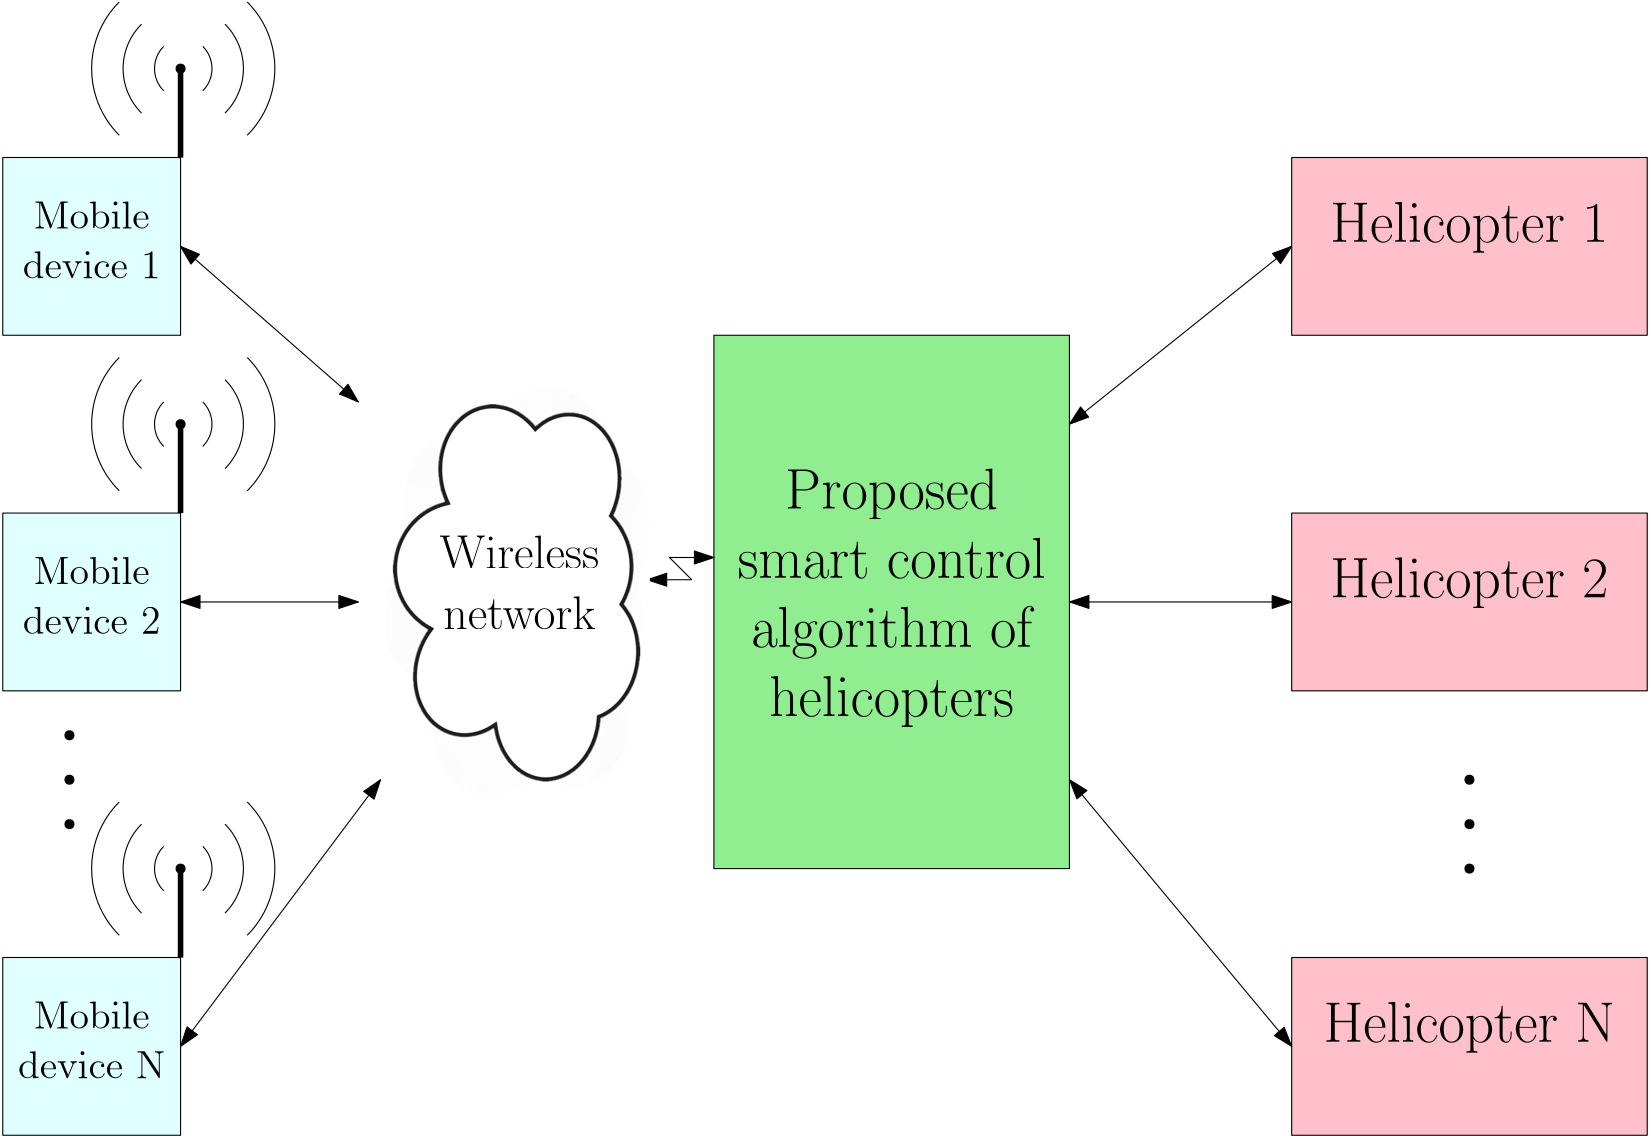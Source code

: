 <?xml version="1.0"?>
<!DOCTYPE ipe SYSTEM "ipe.dtd">
<ipe version="70206" creator="Ipe 7.2.7">
<info created="D:20180926130335" modified="D:20181107163009"/>
<bitmap id="1" width="1290" height="858" length="161856" ColorSpace="DeviceRGB" Filter="FlateDecode" BitsPerComponent="8" encoding="base64">
eNrsvYVDG/nz+P1XPL/v5wrxBHdoi5RSo+7eqwt1vcrdVa/u7q5Xubq79+p69QI1aIEWJ54Q
ntmdZFliBAgttPPq+3KbJYTIbrKvnXnPFBURBEEQPwhGo1Gr1cIld9XAUlhYiGsKLZhMpiIT
XGcv2aHX6goNRu4q/MioNzA3gNsaC2GNCa7CAm+YcBS6a5jcM2woMo8i/mCeFO/p85fhRwad
3vwqseD94EvHvbwc+CPuxvwbwItPmyVBEARBEARBEMQ3VmPOgm0BTeP0zSJ1RWi+KL9W5sg3
X3TkImbBPIpvYPx+FuyCHVseOW9wLlxo7cvWwwa4QzRfuFSr1Vbmiy8v3sbWoAmCIAiCIAiC
IIhvDAiaTqcDfdPr9XBVo9FotVpOjfEqs2TRw0KDkZVcsz86Nll2jdHpqAoRZHOg12QqtGfH
JUzZTkyZOTnA3QcbKQb4JxYwHM+91NzrbPUWwG3IkQmCIAiCIAiCIL4LdvN++cpmdRUN0IGT
Ol9fecP0rQcfm59yuehcmjq+elbKzL3+3DLcAKzZSTSfIAiCIAiCIAiCqAxsc6dB0DQaDSd0
IGuYfV0WebQxViM7fgwvdmEU8jGywyLLgEql0mq18ArrdDpYCa8wLKA4m1O7CYIgCIIgCIIg
iG8LF6bE2lz87F/O5swlucpso7zbG3njJ7BjfGy2mDO37ekvRo1JjQmCIAiCIAiCINyDqWyD
qThtnjhs4gpTc9nCJb244nZsO8u4MvKuq4od2xmOq2HDMJf7xjfF5apfBEEQBEEQBEEQRMXt
mF9vymFNLTsmWz5DrOw5yFXYi512j7KcQygELwZHZjSZ7JggCIIgCIIgCMIF+K1yi/glkUv2
5NVrdQadnhNhcycmmzrMrrleGecau/S7P74dm4PGrvwWr443v2c0v5c0vz8yt4zlxGENzl82
nyZhc+NpTyEIgiAIgiAI4mcQZJVKpdFo+BWntWoNypRGpdZptFwnYkzWdZ/9lS9SbFunq+K+
XHXrcZX93ALPkbn17HuH/bPgHeTPDS9iO21hZygrEeZ6S9FuQhAEQRAEQRDEjw0Wy+JfNbfK
5WfhghGzw6Q3mCztid0aGy2f2zp35Kpca8vVSly2y6X0g7Zjx9bL5qnKLPn5+SqVijtJAo6M
5a9tS6vRnkIQBEEQBEEQxM+JTqU2anXmCcXGwiJjiXxdd7in85nIFY/8fi87ds8r48iIHZty
6YNf75ofocaoMZ4bsbsxUOyYIAiCIAiCIIifBD0Lt1xQUGAJHJuKeLWerEc5bZd3b5UxX7hE
v6eqGx12pX9TWc23xG+xr3Chg4FJAtgiWa1Wq1QqVGMMH3MbhlUCNkEQBEEQBEEQxI8KX4WK
2BxaLrm60FjoeDZrWaO6TvN+HY1yGrRNZ+QSXZIrnvXtrlnV9tfb625sP2pcAlsFdrDeyMNg
MWQYsMCJME5DNveNIgiCIAiCIAiC+AngJ81iSyC+SVVm16SKV5OugCOXYsoVqdzl+uMsjx07
hG/EjnyZOeNh5DuygQeusaphjmAta4IgCIIgCIIgiB8Hk51Lc6S41JmtlZILXfGodOVVqC7r
b7nekdl556bSKeWWDhOqS0aO7WG+fx7UHJkgCIIgCIIgiGqKRqPBFFmulS1jPdjKh+tNzHZl
wurERks80dawnFc//rYuXBmO7K7qXq57sf3blJI17ToV8WJeZNkSXy4xPVmr1WKmAWxUuIHh
glXN8yKq4kUQBEEQBEEQRBUAk2BBT3BCMfhLfn4+8wNeh6YSNaCcz1e1jSPbqVxdCXb8TePI
FYk1OzNiVyprlSF3upxe7Kod24IZ15waq9XqgoIC8+bEVm/jtjq4mVKp5JpDUSEvgiAIgiAI
giC+O6DD3CzRvLw8XABt0as1RWBweoNRpy/UGzCU7KSmsdna8Da8ZTt2XL7IsiuWXYUcuTxd
qL6RHRtdGRWyYxRkBJYxNMy1f+IXdsPb0G5IEARBEARBEEQVgTOXgoKCnJwcc7wYLMlgLB42
mbR2vJhfoYs3ypx37fp6N2Rcfxs7rugoc92tb2nHBmbwa3YxFa3ZotZWAWXczGCNRqPhNj+K
HRMEQRAEQRAE8d3Jzs7GBW7up7m4ktk9jbzhNHbsYJT4LX5MmZenXQYvdh6JrlDOdmXMRy6b
+brZi23nhrucU80fZY0dO4Gb2M4ByqxUKmk3JAiCIAiCIAiiKoA2rFarQVW4zsWOXMlRBLlE
jNhmuZQ1rmRQO7Jj91bALnHP7qpx7U47LnOMuFxR4zLbsaF4GMyD1WHzYH/Ek2gMJdOuRxAE
QRAEQRDE93Bg+0OtVIEPMlKjt7hMiYrEZbNj5/Flh6bseoy4AnZcyqxel+6z8qp4ubUSta0L
V7Yd2ziysfSS18zryeTwGwv1WjJlgiAIgiAIgiC+qx2zk4u5+cXoNSVnGbvqyK57cRn819FP
3WqgVWG4lDttUxXcYaTY1ovLZcflxAU7tuQMmFCQqUUyQRAEQRAEQRDul2C2BjVXZQth6gJr
tHwv1uv0bLDYokIGm1GG2LGDal2uO7Lr0WF3ObKj/lPf1Y5LiRc7mkfsStT4W9qxC45s5fLc
nGWclYyp/vwNGDZprmMy1weKIAiCIAiCIAjCRcCJc3NzzRM8TUXgvBqVWqvWgCnrtTqDTm/U
G/jZsGW3Y2e51mXIr3YldlyuOtWl9F/m9Z/6XqZcofpazqPGZc6pdqsdl70bFNcHqogtoq5W
q4vYLsm4AMDGjI5sdfKHIAiCIAiCIAjCFo1Gw/XN4WDCcjq9CWyM9RBGiu15sTmuV4odFzqt
2VUuO3ZQs6uUCl0uW7Md/3XqyG72Zacu77odl5JNXcl2/M18mXnNLYFjbMANa/jtn2w3b4Ig
CIIgCIIgCCeAUxQUFOj1erzKNmkyoQGVN17sHjt2ZMFlzr52kC/tiiOX6C3lgiNXhjWXwYtt
umKVt4txNbBjK0HOz8/HBdiYcYGKXRMEQRAEQRAE4SJqluLr7ERjSxNjvknZ91/Xala7Wsu6
Ir7sqA62S7WtXHZkh7ZeRkqpvG3zeFy6T/4jqYgdV3je8XfJtQYRhi1ZpVKhEXMRZMyvJgiC
IAiCIAiCcAI3JZMpxMXahMksxmzs2I4lGd06ylany/Xsazu3cd18bbzVeU5y+UzWlfztst6b
nVfgx7Zjc8dkBr1Bzwy4sFTr4iA7JgiCIAiCIAjCRUHGhGoTn8LizGpXuty6z5TLZsR27NhB
FrRDh3VkkRWIEVe8+3CZvZhfW/ub51Q7yiWobF828NCz6HQ6rVaLEWSlUom3sUwTMGKHbubG
Op0yvyDzy9e0z5/fv3v38sWLB/funz19ZvPGTYsXLlw0f8FfU6aOHjFy0IAEHAP7D4DBXS0x
EhIGJwzEBRzDhwwd/9vYebPnLFm4aOOGDcePHrt75w78icQ3bz6+//AlIyMvJxceooEVefYh
mbs52xbfJgiCIAiCIAiisjDZXILwGY3uNqlv7ci2GcWudEy245UuPOuKZFO7oeJ0xe/HlRfW
pVvar0Zurx9TJdS1Nk+ENxhL+DEWsWYEGYAFWKUqUObm5n7+9OnVy5e3b906c/r0wQMH9uze
s2vnzu3btm3bum3zpk2rV62aM3v2iOHDW7VoUTM0DEZoYJBcLBF5eMpEYqlQJPYUSARCWLA7
8DbcLWHB39sH7iSqZq3WLVsOHzZs7pw5a1av3rhh45bNm+GP7tyx4+9du/bu2XvowMHTp05d
u3L1yePHIOlZWVkajabESQ8TKTNBEARBEARBlK65joZGp1Vp1EZQviKTySLB8D+j3lBkLGSu
F5rwpiqlUqvRgFKAWIBluOaqzjs0uZ5B7c4sa0c51c77I7uUmez871Ygm7oScR5BdsWCy2DH
9mPHrsxGd4Mi6w16nR6MUqVS5efnZ2dlZ6RnfPz4MTkp+c3rN69evnr29NmD+w/Onzu/Z8+e
1atXz5w5c8L48SOGjxgyZMiwoUPZMWzokCEJAxJ+7datSePGIYFBCokUJVdYwwOMGBwZLnHZ
kR3jgFuCF4NQ441hwNWQoKDmTZv16N59YELCUPaPcsDy8GHDfxszZvLESQsXLNi8efORw4ev
Xb365MmTV69eJScnf/jwIe3zZ1BmeGpqtRpk3wA7KV+ZSZoJgiAIgiAIwrEag+hyUgwDjNfA
egh3C61SxRTdAgvUM22bcLImxuDsGU1ZjfVb51e7oX5XxWPlbsqmdlvs+BvZsf0zJM4zqyvi
yFyEWKvVKpXKvLy8L1++vH///vGjx5cuXjpy5Mi+fft2/737711/72LZuWPnli1bVq9aPXv2
7PHjxiUMGNC5Yydw1Qb16tWHEcdcwnKD+vXr1Y2LrFXLz9sH1RgMFy5RbznhdSTFcDNQabRj
GLgG7wQW4A6D/AOiIyPr1a3boF59+FsNYTRoAAOuwgNo1KBhi2bNu3TuPHjQoIl//gmavH7d
+h3bt+/+++/du3eD1O/du3f//v0nT57898a/L54//5T6KTc3F3xZpVLpdTpOlukjkSAIgiAI
giA7thogupwX82PHGpWauxFOKOb3aTIPhxbjiiO7EjV2f1Uu16O9lWjH7nJkR7W/Ks+O3VCV
q/QtwWEnJhduydfhnJycjIyMd+/e/ffff5cvXz548ODOnTs3bdy0bOmy6X9NHzdu3MgRI4cP
Hz4CBjB8+LBhwwYPGty7d+/27do3jo8HRfX38fWWK7xkci+pzFsm95YzCwqpVC6RgsbK2OAv
p73gvJhQjZf8H1nZMT+sDDdDTcaBfg13rmD+kEzO/hW5RIJr4K/7yBVg5SGBQXXrxDZv1gw0
uX///sOGDh05YgQzWEaPHv3HH3+A469auWrr1q0g/gf27z9//vyTJ08+fviYlZmJZbpty5ER
BEEQBEEQxM9sx5waa/U6XDaaCvEXjDp9od7A9Sm2tePyxnbLl2vtzr5OFY8ju8uOK2TBjvy0
fF5cETt2a7Wu8pXbQiPOzMxMSUl5/uzZ1atXjxw5Ajq8YcOG5cuXz5w5E3R46NChA/r37/5r
9zat28Q3ahRXN65ubGxsnToxMTF16tSJhX8xdWrXquXv6+clV4ClovCiwOJVtFduJSxgzJfT
XlzvfOox3gkXREaPhqsYdMY7xNvwb8/NU8ZQNfwV0PbggMDoyCgwZRjwROrG1oVRLy6uaZMm
7du169GjR0JCArjzqJGj/vzzz/nz58OrceDAgcuXLz9+/Dg5OTk9PT07OxteN71eTzFlgiAI
giAI4ie348IiE+gwDE6TVRo10+ZGbzDqDWYL5g8XMmBLm0Navpxq90SNy2rHLlWi/paO7N77
dB47Nn6bUc4MajRi8wzi7OykpKSbN28ePnx429atK1eunD179oTxE0CH+/fvD5LYrl27xvHx
YI7gkuFh4d4KLyk4LDivRKqQycGF4VImlcIasVAkAm9lZxBzDmulvThT2MpeuchvqYW5bO0Y
FvixY+5O+KnaMDgrx9nN+OsYUIYhl8rg8UvgnuG3YKWXd0R4RFRkVHR0dFzduGZMoLkLyPL4
8ePnzpm7atWqDes3bNmyZd/efZcuXXr54kVGRgZoMrykFFMmCIIgCIIgfk47xqnHXJa1ZUax
wTaD2nlOte3s0arQxclddlyKI5fVWCvusJVnx27IlK5EOwZx0+l0oMMZ6UzK9MuXLx8+eHjj
xo3Tp0/v2rVryZIlf/7x55DBg3v27Ak6HB8fHxsbG1k7MjwszNvLmzNHqVgsAXtlFVhsWYA1
zE/hkh2MI1ukmB+0RSHlJ0ij5+Lg38Z5ZjX3U1RdDFJbiTP6Nf8P8Z2au6viv8s+EVB7eOQC
sGm4GfyKWALij8/d388vJiq6cXx8h/YdevXs1a9fv0EDB40aOWrq1KmrVq48cODAlStXHj16
9Ob168+fPuXl5em05nnK9PlJEARBEARB/CRg82KgoKCAafRqNqPSO9J+KyOuqB3bdjp2s2W7
4pIVr6b17e34G8WRHdlx8ZZVLMUZGa9evbp65erePXvWr1u3atWqFStWLF68eOaMmWPGjOnR
o0fTJk1iomMiwsP9ff04HYaBFixhLdisliWHowgvP8PZKoMar2IY1+5wUpiL77xWrm11A6vH
YzcqXfxHuWfEuyq1rDFPc5ZIAv394SWqVatWVGRUXN24li1bgin//vvv8+bNW758+bp16/7+
+++zZ88+ePAgOSk5Iz1dqVQa9BRQJgiCIAiCIH58NBoNLuDEwzLYsW1kudKjxhXt31RxOy7n
/ZSv4nT54rnVzI4dzUBnCsFp1Jrs7JzU1NRnz55du3r14MGDYMRTpkwZOmRI7169uv/6a7du
3Tp36ty6Vev69eqFh4XJJVIuBCy2GRKnLZZsK0tzEsq5Kj+lGa9yPYv5Eu1kcL2crNSb3wq5
1HzsUttFlf4EccCfE4m95IraNWvFN2rUvl17eEH79OkzfNiwiX/+OXfu3DWrV+/ZvfvChQuP
Hz1O+fgxPz/fSHnXBEEQBEEQRDVHr9eDtzo6rDVZxNhUaMdWnEeKXaktXBVyqt1rx26eZVzW
GHTlzWWueOS6wnYM/qXVaLK+ZiYnJj24d//ihYv79+/fsH79/HnzJkyY0K9v31YtWsRERUWE
hYWHhoYFh4QEBgX4+qGoumtwEsqlLnNXOb3lbgNXmRLW7PRhLrOau02psmxVd8uuYvNjx84D
0+UeXlJZSGBgRGgYvLDRUVFNGjfu0L59z549wZQnT5q8ZPHiHTt2nDt79uHDhx8/fFAWKGGj
oM9VgiAIgiAIopqi1WrxgFatVhsMBlyJjV2c50i7QmXmV1e0HleVG+7Nna5I5Wrn3l1OLy7P
O4W5B1qNNic7J+Xjx8ePHp09c3b71m1LFi+Z/tf08WPHDRwwoEvnzo0bNaoZHuHn7cPvoFQG
BxSUYXAqapXVzBSLlsq4KtNwCVe5R2IV4XUuxXZ1227jJ5fsWFDG4bjbFDweX4VXoJ9/WHBI
neiYFs2a/9qt29AhQydPnrx06dLdf/99+fLlFy9epKWlqVQqtjEZ1bsmCIIgCIIgqg+mokKD
0aogF8iITqvT69gK1QaDo7pbZaWqxY6rtCNX3K/LFzt2fU50Zb4IuLHBFpiXl5eclHzn9h2Q
4n/2/bNu7boZ02cMHzoMpKwt230psmatkKAg8GJ+vySM2JbJjmUuD/xDfBXFPwouDJfCGh5e
bANijB3zBzwq/JHVeqvbcEnaEkt9bKxNzRXHtmqj7Iodu/7s7Nqx1QxorhZ3gK9veEhonejo
Vi1a9uzRY/SoUXPmzNm0adPhQ4fOnzsP79rb5LfKggIq4UUQBEEQBEFUC9RKFRqxyVho0OlN
hSamLrXegMPI69/kaDbx9/Bi98Qlf1izLl+NL/dmepc3gsxuWkwGdWpK6r27906eOLl1y9bF
ixZPmzZt3NixCQMGdGjfITamTmhQcICvn7dcgXWluMZJ5Y4duyyPxc2L5RIpCq+PXAELcOnn
5R0aGNS4QcOWTZs1bRTfsW274UOGDh88ZOjAQSOHDvtj3PhZf01funDRskWL7Q740aJ58+E2
f46fMHr4iGGDBsMvDuo/oEfXbu1atW7euEnd6Jhg/wAvmRwtG/6ogl3AZYcnBNxhx1Zp3rgA
f5RpxOzpGejnHxEWVq9u3c6dOg0ZPHj8uHFTp0xZMH/+ls2bz509++rly8yvX3U6HbVOJgiC
IAiCIKo0piKQYs6RdRqtXqszMFFjZljsmD9sTNlpNjVFjatEbrZzUy5rh6nK6fGEweKc7Jz3
797dv3fvyOEjK1esnDxp8pDBQ7p17da6Vev4ho0ia9UOAj20JDA7GqXasVWYlVkukV0s5C5l
QkaEvSQyb5kc/NdX4RXk5x8bFd22Vev+vfv8Nmr07Bkz161es2PrtmOHj1w4e+7qpct3b92+
f/fu7Zu3njx6nJyYBCMpMeltUvLHDx/TP6dlfvmanZllO3KysmFkfc3MSEtPef/hLfzim8Sk
N4mJr988f/Lfw3v379+9d/PGv5cvXjp35uzRw0d2bdu+dtXqubNmjx09pm/PXu1at2lUv0GA
rx88Qm+5Agwa5F0mlkhRma2foO0Qmm/jWI0d5XJzLyb83eCAwOjIyPhGjVo2b9GpY8fBgwbN
mDFj86ZNx48du3Xr1ru375j6XVjogDSZIAiCIAiCqGoUmkCHmdhxoakQhNcSNeYPO15sa8dO
866d964lL65y8WXXK1RX2I5RirUabUZ6xvNnzy9dvLT/n3/WrF49ZfKUvn37tmQKbUUHBQT6
+fj6KLzsltiySnLmpujyGyHZNj/idx8WegpEltbGMonUS66APwemGRoc0qhBwx6/dh8/dtyS
RYu3b9125NDhf6/feHD//rNnzxLfJH788AEedm5OjorpbaRn69cx3sfsTUZcLir7YH7dhNnI
5quFhYX8ezPp9Xr4i7k5ufDX4TGAQT97+uzxw0c3rt84deLktq1bF8ybP+63sfDIG8fH1wyP
gBcw0M/f19tHIZVxfazgUiqWgEFL8BXwFEh4FbNtI9FYgpuL0TOXAiFGnCWejFzLhLBGpBBL
feVefl7eQX7+tcMjOrRrP2Tw4EkTJzH1u7ZvP3ny5P379z9/+qzRaJzUAyQIgiAIgiCIb4+J
PYZnPIVVY6d27NSRK71zE9nxN4kvfys7RilWFijB7169fHXvzt3Tp05v27pt/rx548eN69+3
X8vmLUKCgnzBiCVSieOmS1zFKpy3y807Zpy3hofIwxM9jgtxYr0szIhGB/SWy/39/IKCgiIi
IurXr9+1a9cpU6Zs3bLlzOkzd+7cefr06du3b9PS0rKzs5VKpVarNUtrUZGdS9ur3/BmbHl5
E/OqKpU5OTmMOH/8mJSU9N9//128eHHDhg1//vFHnz59WrRoERkZCc8XnrVMKhMIBEKhUCqR
iMVigYenxy818HXDgWnk/NnQ3OvJLHsKS03VDvD2jY2Oad60WdcuXUCTJ0+atGzZsj179ly9
ciXxTSI8TjB9KnNNEARBEARBVA09LlIVKLVqjbkMlyWn2rEduxBHrnRHJsmt5OxrV2p8VSBY
DBtbfl5+clLypYuX9u3ZCyq6auWqWTNnjhwxsmvnLk0aN46uHenn5e3irGGQNRQ6WMCaVxji
RKeTWiYm8wdId0hAYO3wiGbxjQf07Td71qzt27dfvXr1zZs3nz59+vr1a25uLpZwx/gmwG3Y
VTbciQ8SS2AVNyhnpnob4bnAM8rMzPz8+XNiYuL169f37ds3Y8aMfv36NWrUKCIiIjg42M/P
T8p2hcbzDNwpBYwawyvMeTEswGvrLZPLhWJX5jJ7SaS+ckWQv39sTJ1WLVr06d173Lhx89lZ
ycePHX/06NHXL1/Mpx0IgiAIgiAIwp2ya39wB8+wYNQbcK1GpQYvZtTYUqQa61TbVOVy6sVk
xz9e3yjXvbgsBo29mbKzst+8fnPh/IWNGzZO/2v66FGjBw8c1LtX7/bt2tWPqxfg6+vNzpl1
vaYWirA3W6uKiw6DzXn+7xdUZgx0gm5HRtRsUDeuXes2v40ctXn9hisXLr558TLj0+esrCyl
UqnT6dAuUTDZBssGvmxW8aJS8NisHjAuc5ccer1eo9Hk5OR8/fr13bt3t2/f3rlz54QJEzp1
7BgXW7dWWDiemuBnpHO9mzlHFvxSQ+IpcLVLlCcj2nC3/t4+ocHBjRvFd+3Slcm4njRp1cqV
R44cefLkCTwecGRKtyYIgiAIgiDcaMdGB3YMh8Tm2xgL0YtRilkvZobBHDt2ed6xAzsmL65m
M47Lmi/tfLayYy/Ozcl98eLFqZOnwItnzZw1ePDg1q1a14urFx0ZVTuiZqCfv7dcgYHLMpSb
ZgdYMCb9Siw1pTGIHODjG1M7Eoy4bavWv48bv3vnrls3/v34/kNebq66QKlVqbEkO7blRR22
Cr9yRsz3zSprx9ZvL/uMOGXm/4h7gswUZpUqLw9eklyQ5bt37v6zZ++s6TP69uzVtFE8mLKP
XIGnF7iWzVxrJ9ffIDxrwWVre8nkoUHBdevUadmixYD+/adNm7Zp06YzZ848fPAwNSVFqVTC
YyZHJgiCIAiCICpux7ZeDGg0GuZImC3AZa7BxTqLRYGts6ldmnFcCY5c2u+S5JarY3LFvbis
PZFtvDg5KfnatWvbt2+fPn36wIEDO7TvEBMdzTQkksn501rRc+1WnJbYG1KRGO5EzoY1xaBg
ngLw4rCg4Lg6sZ3adxj/29jNGzbevXnrS3pGQV6+Kr8AdgGmXhYOpviVSafR4rxXEw9US34o
mU+VtWMDsyvrrXQYHzP+iEsUt/s04QZ6nQ5eEFWBMvtr5rMn/+39e/cf4yd07dipUb36oYFB
TFEvNtEaXmexo/bKpWmyuSQaO53ZWyaPql27Xdu2I0eMnDN7zob16w8dOnTz5s0P79/n5+dz
J/QIgiAIgiAIwo12DMDhsZUaY29ZZuh5w+BoODNiO3WqDeygqPH3jRFXpHZWxWp2wbYBQpr6
MeXpf0+vXrl65PCRNavXjB83rn279nViYkKCghUgtZZiyFwBKCcRSbG9AZrmWcNDJBD6evvU
rlmrZfMWQwcPAc86fvTY26RkZX4BM3cA/JfdVsH7mKbe6MUWQcbi0k6wepZVPHZsK79WplzE
m6EMnwlgw2jNhZbK2Nj03Mjuv3qdXqNSf0nPuHHt+qoVK+G1bdu6TVTtSB+Fl0QklpRFirlm
WzhtWS6WCH6p4fF//4Orft7e9ePqderQcdDAgRMnTlyxfMW+ffuuXL786tWr7OxscmSCIAiC
IAii4nZshUajwe7GoMBmdbVWXVsLdnWusW38191Z1qS9VaaWdWl2bNAblAXK92/fXbp4aevW
rcuWLZs7Zy5YD7hP4/jGIMVSsUQsMncRwonDmB2NpZ+wmjQ/zogxSmxFBCIsYrsR4fDx8m7U
oGHXzl0mT5y05+/djx89zvqaCUaMcscFiAt5weIibI1UcqUrzlv15x1bTY7mB7utHjkKsu2p
AO4EmvmFYge+p2DKBXn5r1683L/vn+nT/hrQr3+jevUDff24RGsurR3PeHCRZS4Zm7vEDAF+
gy2ZWBIaFBQTFdWkceNePXuO/e23uXPmbNq46fTp069fv87JyYEPIvp4JwiCIAiCINxix1gS
1qIwPJM1VGDwejlVTh41efE3zL52vWaX41xr2BLUKvWH9x9uXL+xY8eOGTNmDBk8pPuvv3Zo
36F5s2ZRkVFyqYwf+ZVYehBzgwsy8ktSmx0Kg8UCIWg13E/dOrH9+/abN2fusSNHnz75Lz83
r7gxGTuVuGxdhgnbTxDLMLEvLC6Y2DdaVaBMTkw6efzE8sVLBvUf0DCunq/CiyuDxk0e55/c
YFLfLXPDsdMWv/AXN7yksprh4Q0bNOjYseOQIUNmz5q1c+fOq1evvn37Ni8P3mIjvUUEQRAE
QRBEmY5t7f+EbYfKxNFKGI19Y+VSK7n4sm2m9LeqU00y69Z5x67kYJd9bjJsIRq15uOHj7du
3tq7Z+/CBQtGjRzVrm3bmKio0KDgoIAAPx9fKZuLW2KwcsR1X+JCxlyiNReFZGwLtEsqA8Xu
17ff4kWLjx099vrVa5VSCRuJyZISjAuYLE127DY7Zj86YKGQ3e8xyoz17TVKFWjyqeMnli1e
MmzwkLg6sTLQYg9PGPgWi9gMAQn7LuNbiQ2UfeQKzpdth0ImDwoIhI2nU8dO48aOXbJkyb69
e69fv/7u7dvc3Fyqa00QBEEQBEFUxI65iYgma/dxIbbr1hnEZfFoUt0qUL/atf7FqSmpN2/e
3Ld33+LFi8f+9lvP7j0aN2oU4OvLNcx1UsGJixdjKjUKlOCXGuDIWK0LrtYMDfu1a7e5c+ce
PXr05cuXTKotO1VWo9Fwhaatak3Tp4H7P174c5kLTWDH5nnKekNBXv7bpOTzZ8+tXL6iX5++
4aFhYqEITFkqlghZO8bEAIwpM92gBEKuRZTdyl142iTIP6Bxo/hePXv+8fvvy5ct+2ffvuvX
riUlJeVkZ1Nda4IgCIIgCKJUVCoVLqjVajbnmVd0iG/HDp3InZFfxy7s/G+RwH6nTsdl9GK9
Tp/2Oe32rdv/7Ptn6dKl48eN69mjR3zDRmHBId5yhbRk0a1Sihjzkqi5aHKAj2+rZs2nT5l6
aP+Bx48eZ2Zm6vV6LCdljmDyKkqhuFXx2cHV2outOynztwf8qDEW5mbnPH/2/NSJk39Nnda8
aTN/Xz+cMA5vKM41hgWrIl22mwTXMQpu4KPwiggNa9qkSZ/evX+f8PuSJUt27dx57uzZVy9f
KguU9F4TBEEQBEEQztFqtfzDWpMlpxrt2F4E2dEoa4SX8qirVS3r8t4SvTg7K/vx48cHDxwE
YRk3blz37t3j4+NDg0P8vH28ZXKwG2ENDxQi57FjzpG5Yk2+Cq9aYeG9u/fYvH7D/bv30lI/
MX2XjIVcpWV0ZCwtxe9hhODN6HPA7XZs3dyKLf3NlLZmeqbr8UQcTsRg0gk+pty5fWfXjp3D
hw6LrFXbz8sbnRdT6DGU7DCzWiKFS9h+cCKzl1Tm7+MbERYGut2zR4/Ro0bNmjlz27ZtN27c
SEtLoyAyQRAEQRAEYZfc3FydTof1c9javKaSdlzsyK65kqNor3MjdsWUbe+BBLbKVKh2+rsG
vSE/L//N6zenT59mmjSNH9+ta7dGjRoFBQV5KRRyqUwkEHr83/8Ev9Tgq5BdCUId5vodwwJI
cZsWLZcvXnLt8pV3yW/zc3L1Gq25AVNhoY4FExJgQavVcom+XN9erhozfRq4UY2t+iOzpQkM
IMVMcrVlwzBZTpuYC+Oz4qxSqt4mJf97/cbKZcvbt27j7+2DM47BfIuLWpe85CaeYwoB59Fi
gdBbLg8JDKpXN65d27ajRo1auWLFqZMnnz17lk2J1gRBEARBEIQ94AgWjlpLVNSxtuPyOXL5
RIziwtW2Z5O9kLFWo037nPbvjX937dw1a9ashISEFs2bhwQHKxQKqYSF58KOvJjTIsyzlcLN
xJJa4RED+vbbuW37i/+eZn3NhG2Ya8ZUZLZjs51x2dS4DJpsm/RLouTejxQjWyzaqqVycUI1
O/XYwIaPi02ZbQJlPqOi02dlZr568XL3zl29uvcIDwn19fKWS6RiIZtfLRBKYIFVY7ElvgyC
jIFjHFgHGxMMwJED/fzq1okdmDBw7ty5u3btusw2R87LyyNHJgiCIAiCIIqxW2/WcQS5LFnW
7hpkylWsi5OrU4x1Odk5z54+O3H8xKqVqyaMG9+1S5faNWt6K7yk7MRSiSX8x7kMV4Oa02Hs
ZVwcVhaLA/z84+rWHTVi5KmTJz+8/5CXm8f0Y2Ia71oVnS7u22uyWbbq8EsfA27+UHH0Cls+
XopsOiYXcR847BoM6Os0WmVBAbzLp06egu2nQf36gQEBTNkugYBp1yUSScRiZrATzyWC4hnr
mF1gdWoFVkZHRv7ardu4sWMXL168e/fuq1evJiUmFRQUGMmRCYIgCIIgCGs7Lu7i5MiLv4cd
06hOA3NlC/IL3r99d+P6jV07d82eNTthQELzps1Cg4MZiymZFouRPk5qMC0WC22hF4PyeMvk
8KOwoOCWzVvMnDnz/v37X7580Wg0GAi2kxdNolP9/Zp5WwuZSy3L58+fb9y4Ae9+y5YtQ0JC
5DJ5jRo1PDw8pFKpRCQWenjiiRTYTmABM/BtkxBgowoPCW3SuHGP7t0njB+/ZMmSvXv2/Hvj
RsrHj2q1mgSZIAiCIAiC7Jgf0Cl13nHl2LHr2dRUlatKD5xi/P7d+9u3bh85fGT1qtVMyLhz
l9joGDlbgthWWLAANbowJseixXCCDGpcMzSsXavWSxYsvH3rVlZWFifFXNFp2o9/PDvmiopj
YrzBYABHzsvLu3v3Ljhy27Zta9asKZPJQJCxFZTn/37BMy3CGh6YaWB36joadGhwcON4pvHT
7xMmLF++/OCBg48ePszJyaFEa4IgCIIgCLJjky1O5x2bl79pZrUrVbzITx1UkK78WD9OMf70
6dOVy1e2bd22bOnSv6ZNG5QwkAkZBwWj8zqqtYVVlUBnfOQKnCuKPYvhR0zb4s5dFi9Y+Oj+
A5VShRmwWIaamS+v12s0Gio3/UOC7y+e/YC3GxtVw0q1Wp2fn//y5cvVq1d37969Vq1aIqFI
6OGJxbvwDAxcYtaBo2rncEu4fa2IiKaNm/Tt02fqlCmbN2++ePFichKTaE39rwmCIAiCIH4g
2bUzADi2xNsYdHr78WIXZhybCx9VSuzYldrX1N2pimZT5+XmPf3v6e6/d0+bNm3woEG/dvu1
VYuW0bUjsdUONmxy3KTJ3KkWO/LgdOMGdeMGD0jYtX3H26RkjVrD1DQ2sO8yG0/kEqqt5hET
P85HmaXktVUdOHRkQKlUvn79esOGDb169qoVURO2Ls///cIpMDeN3a4gc3Pb5RJJZK1arVu1
Gj5s2IL583ft3HmJdWS482qxUeGpAy7kzZVBszrPwK3hNy9jFgp5s/VhudDk8CvE6YB9E/bQ
4l/n7or3GPgL/HfW9nXGd9l5Wgjm3tNuQhAEQRBEqXZstHf8gsck5oMNixSX0Ytt5h273g/X
bXW3yIirnBdrNdrUlNQrV66sW7tuzJgxrVq2qhMdExbCdDFGScHuS06aF4sFQpGngCnVxd4s
Njpm2OAh+/fue//2nV6rg6Nu5oQMe/htZEWA34zJrg4QP4Aac28x17Ea33psXY3zkQvZpl2v
X73etGFjQr/+tcIjmJMwbJaC2FzaWmQ1MJOfc2TcPuUSaVxsbLeuXZnOyLNmbd606fq1axnp
6VXWv+BZu5gEji+gw5+y1cJh5zJ39GN3NINOj+txmFXX+SipyeYK5FodnpLlTBYW8O2zfZAI
nvqw+hGmEPChdBGCIAiCIFy3Y9uocfExlUaLB0JcFNjxKHQyHObufoda1uTI33Pk5+W/eP7i
4IGD8+fNHzJ4SHyjeG+Fl5BNjVawE40xi9VRlSTzEDN9neCyZnhEQv8Bf+/c9TYpGbZV7IFr
sPTDxT65OAUV4eyJ7PjHs2MuRmzplmzgRxtxJSoVLKiVqjev32zdvKVv7z6wFYkEQhhitt+T
1ZDwwsf8JmJeUllEaFi9unEd2rcfPGjQnNmzjxw+kpiYWJWrdXEvCy5gQgUuYCkzzu755xnw
hcVkdex0zyhwuULGfCnGu+I3B4QBj8Ruagf3XWH7U3zrsVO57RkA7q2nfYQgCIIgiIrascnE
z4523YVdsmMaP9nQarQZ6el379zZvm375EmTe3TvUTc2ViGTyyRSoSU2h/1nseI0ZyKcMuMN
sGVtUEBg926/gt0kJyZp1RrmHA4cs7OXMAxM1NjIpfTzD/jJjn9sR+YXXrM6GcLPJcYIJmw5
r1++2rZla68ePf18fD1reIAjS0RilGVcENTwwJAxJvNz0+Fxg4QNNSggIKp2ZOeOnSZPmrRt
27Zbt25lZmZWUx2DFwcck7HgUr8w2BewOFJcRjvmWo1jM2tTocnRrAe9Xl/E9e/iOTLn+3b3
ZbsryZEJgiAIgiiTHfNRq9WF9gy3DBbsHBLGnyaVGmcZP3/2/OSJk2tWrxk/bnyrli3Dw8Ll
UhmG50QWL8a5nyAdOKEYpZgrJoxJrf4+vl06dV63dt3jR49zsnN0Wi2mUjubQk8QVhJtyQ2G
LUelVD28/2D50mUd2rX39/UTeHjCBin0FDAnbdiGYlyeP2Y1cLOV+SPQz791q1ajRo1atmzZ
mTNn3r9/j2HQKvKU4fOc74ZchJ3TRoy98m/DnVjgJ6ubRdhhvrRtG3G+UDOjtBwkc50KLuUD
HpXzt5LLB8CwON+a8X7IjgmCIAiCqLgdW52rd0I57Zgc+aeZZfzx/YdzZ89u3LBxxvTpgwYO
atK4sa+Xd4nZnZaywFxOtUIixdnH3I9gja/Cq2XTZgvnzX/08GF+Xp65vhCjxpZwEtkx4aId
m1NizJKo1+mys7Lv3L49a+asuLpxEolEDJuiUCRkZyJzNatRhL1lci7Rmj/8fXwbNmjQt2/f
OXPmHDhw4NmzZ/n5+VVtxqtVVS5+LnpxJLdkTQnLZzUzS8E2lciOHdtGk1kvNleucM2OnaRS
l/o9xb89X5kpY4QgCIIgCBft2MWjDldtl+yYvNgSMr5/997GDRsmTZw4KGFgxw4dYmPqcJZR
oiwwmEgNDy5tlVNj1GS4jIupM3XipKuXLn/JyODPJOWml9KhL1EmSeS3SDY7sl6fmpp66tSp
CRMmREVFyeVymVTKNEdmu4Zx4WMvqQyrptsOXy/vWjVrdu3SZcqUKVu3bLl65QrcIdxt+TdO
kzsHM2XY8qwdf8IzBuy4N1/pbsv3Zf4aU/kGr1eCw/qQNrfnry+RDV7WF40gCIIgiJ/bjq2P
lxx1xXXdc8mIf0o11ul0aWlpZ06fmTtnTr++fZs3a1Yroqa/j4+CMQv7/Yut8qgxagzrg/0D
Rw0fcfXipfRPn3UqtZEtRG21odotbEsQTuyY6wHEbUtY5lqj0aSkpBw6dKh3797BwcFYmMtX
4YXJ/7Bl/vL//T+FRGq3/RNTRF0sCQ0Oad269YgRIxYvXnz06NE3b95otdpy9hEzuX+UEqt1
OI/G9H1GRTDbsYOINtkxQRAEQRA2YAeNgoICvKpSqeBAztwMxVBaLyTX7Zic8WdSY41ak5yU
fPjQ4VkzZ3bp3CXIP8DXy9vf2wcTp+0G3TB3WljDQ/BLDZx6DGoMStKlQ8dd27a/f/uOKb2l
Nxi1OoNOz0W+wG7AZbCBC8WOCdfVmA/OqMWtCDctWAOfhK9evVq5cmXTxk38fXxFHgKJQISn
bjCfwVGvMYlILPQU+Pn4No6P79Onz6yZs/bu3fvw4cOcnJxSG/LaMWg24mmeJV0yClwyddkl
9bPXg895DwLX11cZL3YaRy5xToD9sILPE6ybja2prF5Gfl6KVa8r29ZXWECMIAiCIIjqDlcU
1NwkVG9gS/6ywzwfzakdO9clsuOfyYthy8nPy//vyZM9u/dMmzatc6fOAX5+WGuLKTftoIsx
rEc7xvAcRuUaxtVbMGfuo/sP8nJy9RptIduhyXxMyx6y8i91Oh3FjgkXwTCxtVRZClxzQgQL
ubm5d27fmfTHn1E1a/l7+3hJZViSy27gWMrmYItgYwZ9lspgISwktPuvv06aOGnTpk2XLl5K
SUlxsVQXNu3FDkpOBnYuszTds5kF7Cif2akzVtHh3IXL9Yz4n122CdjmblO8bYb7hMF3h1Nm
PLVCZ+cIgiAI4oeBKQrKhieMtoMH9Qum4VyN4WAyIz3j2tVr69etnzBhQof2HQJ8zWrMZE3z
XJjRZJEY63FJLHYMa0SeAoVUFhYc0rtnr3Onz+RkZcHxP2MsqAB41FpSYeyW4iEI5+7Jd2FO
c/hVmnE9JidkfE47euhwz26/wvaMOdX8qlzFDZGFIhFWuhaJ5RIpNoQKDgxq26bNyBEjFi1a
dPjw4RfPnxcUFNieybEfOC4y9wVmBuxiWp1BqyvWYavhwvzfambEZfX6ijw7O7Obzf2X1Wo1
Vzeba6vNeTEmXxEEQRAE8cPAdb7gKimRHdMox9BpdR8/fDx18tSihQuHDhnavFlzfx9fmUCE
Q+oplArMXZmY2cSeAmznBAsgEQIPT3AKsUjk4+3dvFmz1atWJScl41RNfgUe8yFrSZVwpBUE
4YomW208VhuVpZuRUa1Sv3j2fN6cufXqxnkrvGDThS1WIZPD1iu2dEY2L/MSJPAskL+vb3zD
Rr169pw6ZerWLVv+vXHj65cvdq2KCxnDxm82aDaUif4LD4Mbrtixu0cVmIPshsfvcmS5sMRZ
uCJ2FhI/fMy9a7AeDZrSVwiCIAjiB0Cn0VpyzBx6sT07JkemUTzAHcBnjx45Omf2nF49ezWs
38BHwRSm5uyYEWSBufoWKgPIBQoF4xQihtq1aw8dOvTGjRtKpRKrbJHzElVAoc1Jtmql6mvG
lyOHDvf4tXtYSKjAwxPsGDsjwzYsk0iZnGoH85G9pLLwkND27dqNGjly+bJlZ8+eTUlJ4afj
8mUZmwubvQxljWfB5kxgO8PEjEo0yurrxbZ2X/qsakeVyrgUa6tmygRBEARB/DDHfhqVWqfV
6XXMjGMjM+PYOoJsDliwRkxxZBr8AdtMbk7u82fP//nnn1kzZ3Xr2i04KNhLLhfW8GDypUva
MVfRCDyCKQUMXiwETxb5+/p169Zt7dq1Hz580FmgI0+iSnxAFpqwFAMs6DRalVKVnJi0Ytny
dm3awgYsFUtgA5aymzT4stTBfGTY5uUSqY/Cq0H9+v369p07Z87BAwdgr1Eplfy4pG2XJbOv
GV0ehSYaLtux/eFSK0L+eWP2KnxkMfPECYIgCIKo1gd+JhNWUipRictpfjXZMQ1u6HX6jPSM
f2/8u2P7jqlTp3bp3Dk8NMxLrpBYanAVe7HFjkXsrEwxa8dyqUwmkUZHRo0dO/batWsYL8a2
s5ws0E5KfF8K2cxq5kSQTs8taFTqa1euDh86LDgwCItUm8PHlrbIVkXnYGALb5lIXCsiomuX
LpMmTtyyefPtW7eys7M5L+Zyue0PcuQK23GFwAIL5j7rRixiiVKsVqtpTyEIgiCIH8GOLV0t
Shl2vJjckCYa61I+ppw7e27lipWgt+3btQ8OChIJhJ41PEAWvGRymVDMjxpzJYwwmxpu6ePl
3b5tu+3bt6emphosBdK5BWrSRFSRU4gmS9E55iyiTm9kp/1q1Zp3yW8XLljQqEFDbpMW2mtY
hhMKYHhJZT5yBQhyeEhom9atR44YsWLFikuXLmWkp2MLb4exzhLm68CayX/LaMcu+bJN5wXO
jlGQWfTFmfD0kUUQBEEQVe1YzsHQarXwU41Gw8yZMhXl5+ZpVGq9Do739PbjxfzMajuRYkfL
NH6ijsYnjh9fMH/BwISBTRo3CfDzxyCawMMT86WZWr68qLGE7QYrZIv6SsTiiPDwMaNH37h+
Xa1WY9QYDzT5C3SoSVQFO2Y/AwuxZJZOq8VPRR3z4WnIysyCvaB3r94KuUIqlkjspVVjZjX2
LGNK0nl4giMH+fvXqxuXkJCwdMmSc+fOMSeI9PpScoD5dmzHl8l/y5NT7ZId8z/9eHZc8luS
79HsaT62kzJWHedqjzONqi3do0zG4pnL/Ipe+GVNEARBEIS77Nhoz44Rcx0YUxHX7dGhEbPD
cT0usuOfd6Jxfl7+i+cvDh08NHfu3F69ekVFRvp6+4AOoxeDIzAFqC2dbiwhY6bfDVb6lUqk
LZo3X79+fXJyMhZ6RRfmMqsxjkZ2TFQdQeY6IKP9YFYtrlcqlY8fP545c2ZsnVgZK8hWfb3x
Ktf1W2SJL8OaqNqRAweAIC89c/r0h/cf9Gz/MpfMjry4Ao5c5thxiWEsNJYy24j5DtWb7Vin
0cKA71xsxWVuFKXRalTqIt7HG2xOeJ6QdjeCIAiCcLsd2/ViPB2tKlCiGnN2bPuNX5rtOjfl
ajhKORaiUUKNM79m3rl1e8f2HTOmT+/Zo2dEWDh2LpaxrZqY+ZWWhrDoBTjdUogFi8QSH2/v
hAEJ58+d+/r1K0oxN+WyuLmYpZ0o2TFRlWWZS3UAqfn8+TPsFF06dfbz9sGJxjCYNt8iMfb7
xr3DWyZnZt+zgox7R3QkI8iLFy0+fux4UmKSWqUuLJEm7ajScnXvr/T9I8hlzam2E0F24Mi2
YWXs1V5UaMrNztGqNfjdnJ+bh+W8+FKMKQq0lxEEQRBEZdsxkJmZaU7osmPHrpqv5RjA9re+
k9U6t90yVlyh4SSbWq/Tp31Ou3D+/MoVK8eNHde5Y6ew4BAUYVQANAJcxhgZDI//+x8YgbfC
SyQQxkRFz541++nTp1qt1qLGhVq9zkBTjIlq6MgYPobPQ2xPnJWZdeXyld9GjQ4JCPSSyjg7
FtbwELPVumCBn2gNK70kMkaQa0cO6Ndv9qxZe3bvvn/vXl5urhH2Dtgp7PqvuXNToYMo889p
u650Ny5PbWrnEeRShrnXQyF3uoP7Vjbo9PyvZ35aNX7D0v5FEARBEJVhx3aP6LiaqGX+ri9h
x5RN7dTQf8gaXB8+njp5csH8BQn9BzSJb+yj8ILDeznb4JWzY7QAGfa1YdvcMJeeAoVM3qFd
+4MHD6alpeGEPJ1ex5yhMRXCspGSqInqc74RB2y6enBYpmQXs4Cfjiql6n3y2xVLltaPratg
kyi4HcTPyxvbmeHOwuwgAqGPlCleJ67hWTMsvGvnLhPGj1+3dt21q9e+fvlqZHtIlbc38c82
g9gVd7axY1fOqZaSQ+XoO9T69iU6VrPWjMtqtVqn0+GnH84uoU9CgiAIgvg2dqzRaMxpq2U3
4h8wm5rsuIxq/OH9h1MnT82fN79f3761IyLgOJ/JERUIhTU8uDxqHGgEMlaNJSKxwMPTz9t3
yKDBd27fViqVXItQNjBWfDBLR4RENbLjwiITbMBMfLcQN+NCvZE558PUMdbpv6ZnHPpnf7dO
nQN9/TB9GlOpmeRqoRCjxsw+AvuLp1AuFMvYvSY0KLhVi5bDhg5bsXzFpYuXMtIzmOLYZMcu
dSu2fQVc7mvsyI5L+VQsmx3bMWX2MRRZPvn44WPKrCYIgiAItx/L2f2BskCpUWtwlpPBUqfa
NfN1xaB/Si/+CewY1Pjd23cnT5xcsGBBvz59w4NDJOwhvY9U7iWWSgUiiYdA4imAI3yFSALr
2SLVQmxt7K3wiqodOX3aX++S36pVaqzBZSmIY7KYhYkyq4lqZscWaQMfhmG5WmjOp9UbCvLy
7966PXLY8JCAQFBjjCNjwWou0QJ2Fmbf8RDAjsP0PhOKfRVedaKihwwevHzZsgvnL6SnpRtc
iiC77ow/duz4W9pxRWYVYd51IXN6Bb6H9QZ+8S5zXWtHKQsEQRAEQbjDjuFogfkK1sF/eksL
JwO/l3FhhcZP7MU/uiNrNdrkpOTjx48vXLiwb9++NcPC4WAepBiO5wX/9wsc0ntLZFJPISzA
oT4e5It+8YABguwlV7Rq0XLr5i2YJortQTF7UKvXYfjYMruS3JioZnbMSbGB7fZkToEA62Lt
uJDtj5z0+s3CefPrx9aVszXrQH65wDETTRYIYZeBAfsU7DLMGSe5wksqi4mKAkFetnTZ2TNn
P6V+4gmyo1zislbuKj3ruHrOOy4sz8Bs5wplBJW1m0PJ6tZsgWusaM0VtSY7JgiCIAh3odPp
4FKpVBZZkrWU+QWWGlz2mje5ZMeuHw/8BDHZn6bSl1mNjx1fuGBhn959ImvXhqN3cGFxDU84
pAdH5iJfTHYoK8hwCT+FhdCAwN49eh4/eiw7M0un1eLrhkkLltpCjBQzbU9Yy6A9l6h2dszL
rDaxYUD2GsiWTo/lmEB50lI/7dy2vVWz5kxtLoFQKhILfqmBxevEHgLYX3ykctiDmN3KQ4CF
7Lxl8rjYugMTEhYvWnT82LHkpCSNWs0r0lXWWKrrv+X6rN6qllldgeE2O3b+LWn/e7NE/0S9
uQ8UU7OLPc0CV7loslatYbNtzDXSqXIXQRAEQbgONm/CS41Go2dnw9n2Mq6iUWB32eW3cdUf
NHYMG4lapU5KTDp65OiC+Qv69e1bq2YtkYA5gEcXlrAH9jImiVokFxXPoMTZlJERNUcNH/Ho
wUNVgZLJNjUYsZexeeY7pqQymmxeptAxUb3s2CzIbH05Izt9lGtMZplVaoKf4STT/Lz8UydO
du/2q7fCSyGVScViQQ0PiUiskEiZOQhsirVcxAwZW86aycQWS+pERcN+N3P6jN1/73765D+V
UmkRZEdzjcva9anialnZ/lvJjsyvlFXp1SSc1rXmD0uNa9zIQIrzc/O4zY4/PVmn06EjkykT
BEEQhBPMX5TsN6leq+MayJa1ckgVqnNFHZe+eVPj7KzsRw8f7t2zd/asWb179aoVHoHtjDGJ
GkPGzCG9UMxVqBbCAT9bpzq6duT8ufNSPqYYDQbUXs4b2A3TZB4kxUR1t2bzRmwqkfRavHXj
DxmjURYoH9y//9uYMaEhIRKJxNPDUyQQgimLPZmaXXJsi8bM2RdiAgbsaAqRpHZYRId27ceP
Hbtx/fpHDx5YBNl1O3ZvBLkiBu0u+7Y/d7jidmzHkcvpv2Xtk2j9W9zZleIOUHBVb9Cp1Eze
NZsYlp+fz21uBoOBdkaCIAiCcIJWqzUfkmHPiEJTZX7vV0KFZ0d2/H0d+acxdFDjrK+Z/16/
sXH9hj//+KNbl65hwSFgvkycS8gUDkI1Ns81tjSsYXo5sc2bmsQ33rRhY9qnz4XG4nKsBPFT
ezSLTqdLTEycPn16zZo1QZBFQqGQ7YaMTdDM+xd76glzM6QeAoWnKNQ/sEnDRiOGDVu3du39
e/cK8vO55rkudPUt32zlKpDtXNkRZKP9UTnx4vL0fTDbMQ5eygIKMsKPIxMEQRAE4QhmypKp
KCcrm4nS8Y8oKvTt/w1jzc7riDp3Z9vbUNy5jAnVsOXcuH5j9apVI0eMbN2yVUhgEDNf0tLX
mEkE9RRiVS6m+lYNT/Bi7FbjLVd07tjp+LHj+Xn5mFNKdkwQaMfMBFOWlJSU9evXN2jQQMja
sZdMzjVBg/0I9iycvy+GPctD4CWUeAnECoGoXmzdYUOHrlm9+t6du6oCJW8OcsUrblVGHnVh
VR9GZ6NiWdPu+Si2ejzYKUyv1cHXOmxLSqWS6/pEGTgEQRAEYbKlsJC3bNJqtKjDtt/g/Epc
xctWs5Krlx3TcJ8a5+Xk3r97b/OmTaNGjmrauIm/jy92a4Wjdzh0Z5I/mb4zIiwiJGI7HSsk
UrFAGODnPyhh4JVLl5Vw6G4w6nV6JvBBEITFjtku30xJpczMzH379rVs2VIsEklhz/IUeP5S
g9mPPAWiGp6+cgVGkOHSSyT1EkkUnsweV79uHAjy2jVr7t29p7QjyIWl9T7+vvnVVdGLbT20
ciLI7oxEU4F/giAI4mfXXht0Ol1OTk5qampSUtLLly+fPn368MHDe3fvwiETjDt37ly7eo25
eocZd63G7Tt377CDWTCvfPLo8csXL5PeJKampGZ+zWQCf3qDndLWBlck+lvZMUWHK0ONc/Me
3H+w++/dkydNbtembUhgoJdUBkYsYZsXY/4nzjU2J1cLRZhTHeQfMHbMb48fPtJqtNi5CctT
01EcQeAHeyHbMUCr1eJCQUHBmTNn2rRuLRaKZBKpAnY0NoLMTN73NNe7M8/r9xTKPIUKIdMi
uW5s7FA2gnzn9m02xdroWu5xJXRB+m6jwl5v47/VwYuLv+n45RrgSAAXuDgyQRAEQfwYIozH
S/AFp1ar8/Pzs7KyvmR8SUtL+/TpU0pKysePHz+wvHv3LjEx8f79+6dPn965Y+eKFSsWLlg4
b+68WTNnzZg+fQYCC/Dvr+kwZsCYXmLg+ukl18+eNRvuZ/Wq1bt27jpx/MSNa9efPX2WlJj0
Nvntu7fv3r97/+H9h48fPoI7f/70OSM9IyszCwxao9aw3ZMNVipd6Xbs+kzkivATJlRn59y+
dXvH9h1/TfurW9duQQGBnBTDAmiyXCxhOtFYZkrKRRJYI/TwrB1Rc86s2a9evNSo1QYLOp3O
YCnJRRD0ac+1M8OPeqZOl1J57erVPr16y6UyEGSRp0DMzj5mTkMxGRpmNcYJyCDLmKQRhynW
a9bcv3evZJsnJ45caZ2Cq0uk+MewY958ZL4ja9UadiMrsn9JEARBEFXYheFIxqDXgzhoNJqC
goLs7GxQ4Pfv3z99+vTGjRvnz507efLkiePHjx07dhQ4cuTI4SOHDx8+ZGH//v07d+5cvXr1
X3/9NWTwkC6du7Ru1bp58+Yt2NG8WfOWLVrAJYwWzcwrrUbxT3k3aNmiZbu27Xp07zFs2LDJ
kyYvXrR408ZNe3bvgT938MBBZhw8eOjgIXgc8GDgIR09chQe4qmTJy+cv3D3zt3XL1+BPqen
pYM1F+QXgDXrtDq+NVdiH+HKc2TX+0NVf5tmynBlZt24fmPdmrXjx43r3LFTeEgomC9OKMZ6
1FwEWcr2acX1cLheMyx8/tx5n1I/GXR6o7n1q/lsD6kxQVgJMjoyzkFmNFmnu3fn7tDBQ7wV
XqDGEnZf4wY/gsy0EfcwF++qWyd2xPDh69aufXDvvuM+yN+mo1P1tuPqk1Pt8KwmfHrrNFqm
FbKlMzJTtottBVXEzq7itkB+CS+KNRMEQRDfx4VZR4CjIK1Wq1Qqv379mpSUdP/e/YsXL4L/
gnIe2H9g3959O7ZvX7Vq1ezZsydOnDhh/HjQE2A8O6z4bcxvILC9e/du07p1ZGSkv6+fj7e3
j5eXj8I8fHnLrg9fL28/b5+ggIDYmBiw5q5dugxMSBg5cuRvv/02buxYmzEOLyeMnzBl8pRF
Cxdt3LBh165d8ET2/7Mf9BkcH57j61evP374+CXjS15unlqlBl/GQLNLslzW2LG7HLnitbWr
Y9TYaMzNzf3333/XrF4zfNiwZk2ahgYFY5UtHEyAmK3KhUFkmeUAHo7S60RFL128JPVjCkox
P1RhosAFQTj4auB32dPpdO/evp00aVJQQCATQRYIPWt44GR/DCJ7S2TY4EniaZ7L4CWV1a1T
B+cg371zR61S2euD7Iod/wSOzLdjBxZcHb3YPNj+yEa9oVBvMIEUM4UQi7ga1waNlinhpTfX
GcGsHtoHCYIgiG985IOhAZVKlZOdnZ6W/u7du2dPn924fuPEiRN79+zdsGED6OTUKVPHjxs/
hmXUqFFDhgwB4W3fvn2zpk0bNWzUsEFDR6NB/fp1Y2PDw8JBiuE4SiwUMeEGXqyhgkMhlYEs
B/n7R0dG1ouLa1Af/qTDEd8ovmWLFl27dB3Qf8DwYcNHjxo9ZvQYsPvpf01ftmzZ5k2bd+3c
tWfPnsOHDl+8cPHhg4eJbxI/f/qck5Wdn5cPvgyy7NCUy5dZ7S5+nh5P7NmbvLy8hw8fbtu2
bdzYsc2bNvP18oZjbyzAhcFiwS81YA0seP7f/8CIYRnWwNXGDRpu27I1/XOaTqO1ChObyI4J
wrWvDDSXt2/fzpg+nZnOIBLL2AxqPBMlY6PGCrGUiSCzPZFx+r9MLImNqTN82LD169Y9uH/f
IsiumC/ZcfWyY6c9lA3FA58Fp8ZapQrVuMRJS3Z7o6wegiAIolKPbeA718jOstRqtSDFnz99
+u/Jk4sXLhw4cODvXbu2b9u2fv36RQsXTp48efSoUQP69+/apQtIZaOGDevXq9egXv36cXGx
MTERYWF+3t7ecoWXTO50yEBg4ZBJwkoxN6TuHnJWguDPOXkw3jI5q9IBUbUj42JjwabhGTVu
FN+mdevuv3ZPGDBg6JCh8JTBl2fOmLli+YrNmzbt2L597+49x48eu/nvzaTEpJzsHNBkjVqj
1WhLyHL5cqq/5QziH2KGMhwmwRb76NGj3bt3T5s2rWvnLsGBgXKxxDy/mFVjuPT83y8471jK
bmywBUrFkviGjQ4dPJSdmQXvHeaI8qWY7JggyiTIsBOBIM+ePbtmeATsXyDIQg9PsWWOPwzm
xJRYKvEUimt4Yt142E/jYuvCZ+zWLVue/vefRq2umB3/EH2aytXXuLrZMa97FKpxiecC25Op
qLBYkJnGjjwdxpOitN8RBEEQbj+eYQLESiUzcfjz56SkpGdPn96/f//a1auHDh1at3btjOkz
xv722/Dhw4cMHty/X78unTs3b9YM5DGaSYf2BfeEQx1wYR+5AlwDlmXYSbZ8Q1A5w3WVFkvg
WYA9KaRSEGpQ5vCQ0Jio6HqxdRvEMb7crm3b3r16DRo4EHx51MiRE//8c9HCRTu27zh75gxo
8sMHD188f/Eu+W1GWnpuTi5T7EtvnsHqqh1/Ly+uznZsNBgL8gtu374Nh9ZTJk/p3u1XTKjG
psbmKcZs+jQcn8ObK6zhIWCbzoAgw3t6+NDhvJxcbGqMbxbZMUGU9XsEpyTAHqTT6eBzLzUl
ZemSJZG1I4WeAil4sUCIJz8xW0Mhkkg8BGDHciEz5R8EOdDPHz5dJ0+atP+ff96/e2fQG1z2
WVOFR/V25OqcWW1jx5hfjUNvwLbIapU6LzcvJysb+yNTjUSCIAjC7YcxAHy/qNVqMOLU1NSn
T59euXz50MGD27dv37Rp08aNG9euWbto0SJQv4QBA9q2aRvfsGFcbCxIYmStWiGBQT6sCzM6
zOoGNpDFiZwVDfUKzMVb3DvKJMhcFi6T+CcQcOu9WGsGX44IC4+uHVknOqZe3bhmTZr82rXb
6JGjZs+ctWL58nVr123csHHLZiYT+9TJUw/u3X+bnPzly5eCggI05W+XKf1zeDGqsUqpAjVe
s3rNmNGj27VrFxIULBUxDWWwEhdspcX59uwy2LGvwgu2247tOxw+eCgrMwtnvcFd4dkMsmOC
KMdZVjQX1GRYSEtLW71qVVTtSJw7I2E/VPGclRQ+Yz2ZhuOgyVinC9bXCo/o2aPHgvnzz5w+
nfY5zUaQXe+OVF0d2dznyOkaR3ZcXXocl4wgO7Vjg8EsyDo9U+6D/QLF7Q23NNrvCIIgiIqf
24fvFzC19PT0169f37x588iRI5s3b162bNnMmTPHjh07ZPDggQkDwYj79O7dpXOXls1bgAP6
eft4y+QKqVTOujBOFsNLTJbD+ZvyioSMq5QdC82Oj0+QUSo2Qddcx4nt4wlXUZa9ZLKw4JBG
DRp0aNe+Z4+e/fv2G9C//8CEhBHDh0+eOGnxwkVgykcOHb569eqjhw8T37z5/Plzbm6uRqNx
FlCuVDv+4fo9aTXa58+eb9iwYcSIEc2aNQsODMIcBuwmg28WV4kLe7AyGQISaad27S9duAhm
jYoNQ6thwOYi/FHIDoIgnACfJVqdFuN6ehZYA5K7ZtXqmKhoEegwuyfi2VRUY/RiWBZ7MJ+u
cokkJjIqYUDCsqXLLl28mJ6WXpYIsrscuWpFk38UOzY6GwbrYSwxDOwwYgco7nPZXM4aVmD9
LhOd0yQIgiDKcNCiVqu/fPmSmJj48OHDCxcu7N27d/Xq1WjEAwYM6Na1a5vWrRs2aBATFVW7
Zs3aETVrhoWHBDExYs6FuRgxnvzHmZvoklblf6u7HZv7j7DRcCFbcJVrA4Tr8So+a3x9YE2A
r194SGit8IjImrWiI6Pq1olt1rQpvLCDBw3+4/ffZ8+avWTxEnjNd+7cefr06fv37yclJX39
+lWlUpVNk91lxD9KH2RQ47fJb/f/s//3Cb83b948wN9fapnbiEaMvZy4+j8YPvbz8gY1vnbp
slqpgsMtpg+UTo8xL6bMiz01JjsmCOdnX2EXysvP17F9kOEbBz/ZQG8/pX5at2ZtfMN4CX5s
8j/qhebPZ5nlUxd2T/j8HJgwcPny5RfOX3AgyD9H/yaeHZdw5Gpmxw4ixSXmGjtY5g9ef2TL
R7OlnLVOT3ZMEARBuCTFRiMcomRlZb179+7OnTtHjxzZuHHjwoULp02dOnrUqD69+7Rt06Ze
vXqRtWuHhoT6enlLeXrLCKDInAVn7hXrKcDav/z0YzyYQWW2smPOIh2lW+M9FHeeZdcwB0tC
MTtZWMj0ohWI5EylU/NVB0PE/ZYEDr2YviFCy4xjoYRtHYLdQ/gPif93i58yZlNbQsacAvMf
M96Sk2I8Y2DOLWfzePF3mRMIMnloUHBMZFTj+Pj2bdt169K1T+/ew4cNmzRp0qJFi7Zt3Xrq
1KmHDx+mpqSAJufDUaVOZ8QDAzfWoP5xvZhpH6PVpXz8eOL4iTmz53Tu1CkkKFiMFsxuEmIP
AVxKWE3G3AZYEHp4KqSyXt173P73plalNhqM5iNtXmMaOs4iiHLYMePFbA1hLrkaP8xAbzPS
09etXRsTHSOTSKVisdDTU2I5AylmZyXzP5NlYkmdmJjBgwYvX7b88sVLXzK+lD2C/MPZsYOO
xlXJjm0t2MEy34Kdr7Gt04V2jIMXQbYKH5vYmTL0qU0QBEEUWdKnNRpNenr6i+cvbt26dfr0
6V27di1ZsuSP3/9IGDCgS+fOrVq2jKtbt1ZERKAfE2hzvVI0mjLnwriAdswXZ2sFtiQq46/I
rBycp5zmlZbU5eIQrSdzJ3yb5qKBnL3a3pXdm1nNLC5x1cbWrRTeamCdVVci5qDJQf4BocHB
NcMjYqOZLsy/dusGmjxj+ox169bt37//zOnTV69cuXf37quXL79kZDjLu65IB+QfyIth6HX6
9LT0ixcuLlm8pG+fvhGhYXgWBWcyYrom0zhGKOa2CsadhaKe3XvAITeTUG2gbiAE4c5vH6uF
IktVYfDl1NTU9evX16lTRywWi4Qipg+y5dtHxJ595Z+BhBFXJxYF+cqly1mZWZYTWVXIke3k
PFde1NhYtlGV7NhpBLmEBduasvVfsfS04m0D2PvJ4sV6rY7zZWY9QRAE8RMflgBarRbc6vmz
51evXj1w4ACY14L586dOmTJq5KiePXo0bhRfu2YtkIgAXz+ZWOxifSq7+okxZU6KcaAm2w0f
271bTFqG38IpvXBXxTe2LBSrqMWsbUeJCcKWe4M7hzuU2ggslyLOaT5n0NyvcOvNJawtz8t8
57zXpHzDz9snLCQ0NqZO+3btBiYk/D5hwvS//po9axa8WWtWrz6wf/+/N24kJyVlZ2XDG4r9
Q+277c9nxPyhzC+4c/v2+nXrhw0d2qBefdRh8GIYsMAtox3jhgpvX+uWrS6cOw+/q9NojWTH
BFH53034IabX6798+bJ27drIyEiZTCYSCsGOxfAZK5UxmiwSe8vkYkuSj6iGB+y59WPjBg8c
tGL5iuvXruXn5RUaC3+qCLIrUWOHdvydP/mddm5ylDtta8o2VbxKPE1elrWmQMksgA6jKRsL
C3JyKXZMEATx00qx0WDIzs5+9erVtavXDh48CFI8a9YsnFCMkeL6cXEgxXDsgTYqFZZtgrBV
EJZ/ep+7ap7gyfsRV7oK1VKGCdK8lGz8kVk/xWJfhVft8IhG9eo3qtegQd24+PoNWjVr3q1T
54S+/YYkDBzYr7/VGNR/AIwBffp279K1TYuWcHv4rYZx9WDE1I4M9PXDKmEowvhXuEduSYQW
8JO6QaBElqRo26CwVR64lZWXY8A9BAUERNWu3SS+cetWrdq2adOpY8c+vXuPGTNm3rx527dt
P3Xq1J07d5KTk7MyM+1o8k/mwlZFqrUa7etXr/bu2TPxzz/btG4d5OePOoxeLPEQ4Hxz0S8e
zHr2rYf3tEXTZvv3/ZOXkwtHVmjHdPhEEN/GjjGCDIK8dOnSiIgIqUQCXizw8IQhtZx1LP6y
AF9my3bFRscMGzJ0zZo19+/dg73eQfWtn8COcY0dQ3QwE/m7fRfYVqUuvX9TKY5svlrIDNsM
bRh6g1GnN2p1aMqqvPxCdiayOaZMEARB/DRSjLW2Pn/6/OjRo5MnT27YsAGluH+//h06dGjY
oGF4WFiQf4Cvl7dcIuEmCJcj7skV++UfuvArdOHdcqrrZakYzPQ/Yhs/gatGRtRs2ii+a8dO
oLS/jRw1deKkJQsWrly6bPvmLYf2Hzhy6PCJY8fPnz13/eo1HP9eu3735q0nDx6+fPb89YuX
r+yO5y9ePHv+5NHje7fv/Hv12rXLV65duQqXl86dP338xNFDhw/+s//v7TvWrVq9eMHC2dNn
Tpzw+9CBg8Cmwbtjo6JDAgL9vX3Ayr1lchj4sOEZMbNTa3hwEs3PzeanfEtdzqx27sg+Ci8/
bx9/H9/ggMCIsLCG9et36dxlxPDhUyZPXrpk6Y4dO06eOHn3zp13797l5eVhz5Qy513/WGqs
UWtev359+NCh2bNmdevaNTwkFN47MGKJp0AuZGrhimt4WgrhesotZ2maNW7y985d2VnZXPMm
Ju5AEMQ3EWRQYz1bsCs1NXX69OmhIaFC2GFZQWYWJFL41MUTWYJfajD7rFgKO7VCJGnetNm4
sWN37dr15vVrvU7nuE71Txk1dqEDchWNHbtUicupR+sN6MUGrU6v0erUGk2BUp1fgI6sU6nN
1boIgiCIH/kgwzytWKvVZmZmvnnz5ubNm4cOHly9avWkSZP69+/fvl27+vXrBwcF+/n6+nr7
KGRyzogxs9S5yknsDixzZAn1wnELDEyKZtsBM4E5tEs/L28Q4Vph4S2aNO3bq9fvY8ctmjd/
07r1Z06cvHnt+r1bt/979Bg8931S8qcPHzM+fc7OzMrPyYVvNPMXOtgKfBPq9PB9x5zy5Rff
cDD4BTqYXzcYi4zmQwXMsIIFvVanzC/Iyc7J/PI1PfXTh+S3iS9fPfvv6YN792//exMkeveO
nauWLZ8+ZerwwUM6tm0H1hwaGBTsHxDk5w/PiKt4jJrMRZb5GeASl4cTR+ZOXPh6eYUGBdWJ
jm7RvHm3bt2GDBkyceLEpUuX7t69++LFi0+ePEn5+DE3N1en08FxZrEmVwV15T+SynlUGDVO
fJN4+NDh2bNm9+jeHV4riaWAG9cgBtWYmYDMnu6AVz6+QcO9u/fk5uRihWpziialVRNE5asx
1/4Yezyp1eqkpKTZM2eFBoewRboknr94MPnVlsLy5m8r9kwXOHKgn3+nDh1nTJ9+7OjRD+/f
w72AMf2kOdW2LlxF7biiHZ1cGhY7RkFmhkZr1OpMekORwQjLVE6RIAjihz/GgKOL/Px8OK7A
DOptW7ctW7Zs0sSJA/oPaNO6Tc2ICG8vbzBiOMyA4w2Bh6fH/34BjcVwJz872n75LKFIbG/g
ekYDQY1reHjW8PCSK0C9/X394NgmqnZk65athg4avGDuPLCPyxcv3b11G9zzbWLS55RUENK8
nFzwU7Rd/oCvNlhv5ImweRoRN5/IcmBgbtxgq8ZGE35FcndeLMslf8XEWpXJchuu3CUsw2NQ
FShzsnLS09I/vv/w5vWbp4+f3Lh2ff++f9atXjN18pT+ffu1aNossmatAD9/DMTDa8uU72br
O5V1SJyWO4NjQoxZM2F3mRz+VlBAYJ2YOs2bN+/Zo+fY38bOmztv44aNe/fuPXXy1N07d1NT
UgvyC3TwMhqMVciOK83W4Wnqdfr3794fP3Zs7py5rBoHe0llsEl7/u8XhUjiI5ExadWeQgW7
wcPRNW75oMbr16zNzso26OEAnammi+XBMQeDPlsIolK/uXDSMVeeC3mbnDxtytSwkFAxW5VL
yH6oCizFKJipLjU8xTU8fWUKL4kM9vR+ffosXrjozOnTGWnpcC8/niDbUsJ/HfQ7duTR1cyO
y+rIembA8YPRYsdWjmxWYzwYIAiCIH44mI4YBoNKpUpMTDx/7vyWLVvmzpkzYcKEoUOHgjS1
aNECvBiMFY8xil2MDeyiefE7E1mpsdmahUK+HTMVRHl3BT7ow5haABzJ1I+r161L1z9//2PT
ho3nzpx9+uS/t0nJn1JSv2R8KcjL16q1xZVF2fxVDNJxzRcs7WPNP+UmjnFf7twt2Xso2dnQ
QezYxLPg4j9XPIqKb2Z1VybzI8GbcX8XvnDVSlVuds6X9IzUjymJbxLv3bl79vSZ1StXwROH
px8XWzc8NCzQP9DPx1culTkxZXwluRtIHM/sxtR3rj0WUyXMU8CUrJFI4cUPDQmJbxTfuXPn
gQkDx4weM3XK1CWLl+zcsePM6TNP/3v69ctXtUoN3lclNLky7ZgrUt27V294C2TYawwrbrGR
JplAxM0CwPNCtcLCly5eAtsncxzFHpZjwB3T08mOCaKy7ZibeoxBZNz79Dr982fPhw0ZqpDJ
ZRIpfkiKBAIuUccLPgzZ+vNM8XmRJLJW7YQBA2BfvnD+fHZW1g8fPnY2eNbssKpzlcuvdqsd
GwwwjDj0emboSoxCnR4jyGTHBEEQP54X67S6rMysVy9fXbt2bffu3XPnzh02dGjHDh0aN4qv
W6cO6KqPwqs4NFycxCuU8PoWWSVXc9OH5Ra5wBaTjL6xtUNhAQ5X/H39IsLCY6Ki/3/2zsIv
qvT74//F77vCdNMhooIB2B1ri4Xd3R2ra4HdtXZ3t67tWtitoBKC5PQAv3PvmblcmBkcEBHk
fPZ5zV6GcZi493nO+znVtnWbMaNGr1+77vKly69evgIWBhzLzMiE1+aoiCgPb/nOXP5AQObh
alEPdn3wX0DBloj2j+Rw2OnDcvI4FzNwGbzZjPR0eOOfP31++eLlxfMX4AOZPHFSpw4d4SMC
y83f10+tVOGnh7ecT0Rk8zXLHPW04kpk874RYX5TKmRqsQTbQoXWrBkRHt68WbMunbsMGTx4
+rRpK1esPLBv/51btz9++JiRlm5gi039lunGOq3u3n/3NmzYMHzYMPgQ1OyZz/X8wmhqqbtQ
whY/V8Jv3AXVAqsuXrAw8UsCYyvylGc7WYiOSaQyY2S83HJthTMAkB8/iu3Xp69GpcbZUsrb
yOUiq+Vs+3K42ENq1OjXt29MdPSVy5ezs7JyLETHTifM8kTHxRzFzTvmD86JbDSZDEaDTp+d
mZWZnsGFWJtMJutJSE3tSSQSqaIZEhaLBXsWP3z48PTp01u3bo2Ojh43dmynTp3C6tb1VGtU
tpzi7xZ94uMYsrDIzZ0rosUMhGWJVKVQIhEDevfuFTV71qwtmzY/evAwPi4eCD07K9vIdhKE
dcdsMpecYSvs4HzisArrtbr0tPTkxKTP8Z+eP3t+4tjxv+fO6x3Vu2mTpgDLAf7+aO8BF0sB
eMUSoYApzSrlVTnDUlGIw5xzH78Uvq+/cAy2VKqUyeHb9/fxDatTp2WLFvBNTRg/YfGixf9s
2XL61OlnT5/Bl6XX6cuLK7n00Bje2t49e6dNndaqZSsNE+JudbIz9c+lcuxxrBBJlBK2tJq7
IMDXb/yYsR/evWe9xhY0zckcIpHKwxqHE5Q2K/v2zVvt2v6pVqrEMOnx1iygY4mbkHUcM/0O
4B61TFG9WjDQ9PJly27dvKnX6Rx1QP7xUTG4mH9PeZ26HXdlKoZP2RUPMsvF9qScH7qWmwc/
5uXkAhrDuQeWlUM6ttByQCKRSOVVwMWZmZkfP368ffv20aNH169fP2fOHGxY3LhhI0+NBqt6
ut6tWCwQIEFgu15Ma+Xcx3DsqVJXCwisFxbWqWPH6dOmHThwIDY2Njk5OTMjQ6vVMpxlNvP9
bjmVMh6VfefM4JeM5jqV6HS6rKystLS0uLi4ixcvrlmzZsiQIa1atQoNCQ0ICNBoNGIQG+4O
H7tGoVTLFVh8Bm6BkfnlssW2L6uIrQ+uPphaoahZvUazJk26dO48ZNDg6dOmr161+tjRY48e
PExKSNRma5k023IOvy5U3jboDS+evziw/8Cc2XM6derkb0s35nzuQMRgRYuruAMggwktdHdX
yhUD+w94/fKV0cCUL4NnzcslZwGJVE7mU2vZB0AYXbb29MlTjRo0xFmR2xVUSeUqiUzCZB8L
sXg1E2gtkYXWDBk6eMiGdetfPHtuMprKhItd+VdlQtl2dFwRtjed0bELXOwyI1vpmI21tt7D
/tYCd5jMcKYZ2UzklOSvcPYZDAbbaUjLAYlEIpVrwUKXnZ0NeHXl8pWdO3YsWbJkyuTJ/fv1
a9u6TVidukGBgR4YSioUuzg4dsDYXS6yGsueVPXzb1y/QfcuXadNmrx31+4nsbGpqanwArAY
Mkd/BaiFlztWCekYU1a5XQI4NrLi7sSPCFZeIOWMjIx3795duHABSHn06NHt27cPDwsL8PMH
rIMvQljFjWuGxXnz0SzE7GNrVLz914oBh2A9Wh/APAlYlUEBgbVDazVv1qxP796TJ01esWz5
oYOH7ty+Ex8Xl5WZBTZkmdXO+iEudkTKgMZvXr85eOAgoHGXzp0D/P1FrOeda6eF57bEXYh5
x2KBUKNSd4/sdvvWLbCIzEaTTqezfkdkDpFI5WRGzcnF3BwYMEcdOnAwvHYdznEsgdVKIFRL
2U5tbPtyhUgCBwqx1MfDs0Wz5uPHjd+7Z++XT5/zK12UkG2d8Ww58yzbVaiuOME/RXOxC/2e
fnigN9naAbnAJg0tByQSiVR+uVir1X758uXOnTsH9h+Ijo4eNWoUU3GLDdP19vDkQIDxNgqs
zWu+O5g0TJaeuMRkdBO3bNps6MBBK5Yuu3jufPyHj3q2LSDW8kWZ2cqiXPEiphNHQTCsnHSM
2wJ4wN8x4G8m4IeGn57JZAJShlugs/fv3588cTJ60eIRQ4e1a92mRrVgfrsojvWwYbT1fidf
NNe0qNAXrVEoPdWaGsHVmzVt2jsqatLEScuXLdu/b/+tm7fiPsYxxcOdMXLZ9012Wdgd9dix
Y3P/+qtTp06BAYESkVho2+fBoAj0ucPngCmKUqG4dctWly5e0ml1WBcdvwuiYxKp/EynmPeB
t7DApCR/3bB2Xc1qwVyEjPCPKszl7C5SipnexzjvSdwEcOzv7dOhffu/5sw5d+ZM2rdvlTP7
uGzY9sdI3OWuxz+PjvnvhY2yBlsLVgRnjEwikUik8mAkZGdnAxff++/e0SNH1q5ZM3Xq1B7d
u9eLiAiuGqRWKDH+mXGNob+MjS5zdYis0dQqmTzIP+DPVq2nTpz0z6bNd27eSvqSAKwE4GBm
I9MYHjaa8mwlU/gxwxwM8sGQ6JgD4ULudbyH879ji0/8GI0GI/Da18Qk+Pz/2bxlxpSpPbpG
htWq7a3xwK0PRGOsn8Z8cWKJ69sgYrYUFVqVHip19WrBTRs3ierFMPKK5SsO7D9w4/qNjx8+
pn1LKwYj/wxSLqbS09OvXLkSExMTFRUFaCyXyphUbrb7NldQjnEfw4dWxR3DLxs3aLh39570
tHQmR95k4oLhC9FxTp61MBuJRCr76RTjXZkB/+kNsBglfPocvXARLFU4ATKVuJjUYwFW20Pf
MVaxhrkxKLAqLJQx0dE3b9zIzsr6Ydgs9xnHvzSauviMbM/FLvuU+THVJeNlu7/OdYrk1m6i
YxKJRCqHgvk5IyPj06dP/929C1y8bu3amTNmDOjfv1WLlkGBgfzixugjQ3piDhwG3NqGnHcL
BgZYGm1atpo8fsLOrdvu3bmbwva1YZYJDDcChjMYc21dg/lO4UKJxvxOHJWZjgu990JbBxxB
c/cAHRsMBiRltvY1sx1hzaXV6t68en38yNGl0TEjhg4DpvNUa6wx8PAts4VoZI5AGAc6kTk/
Mp4nXGcoMC9VckXN6owfuU/v3lMmTwFG3r9v//Vr1969fZfyNcVa2rq4KkMuBul0uqdPn27a
tGnE8OEN6tfXqNSM1xg+GdbVjtcCdoiGH4V/uMGnUbtGzU3rN6R+TcFoOvwiHIZVEx2TSL+W
jo02OrYuQJacD+/eT5002dfTCyc0lVQuZSvSIxcDKXN0DJd87dBQJgF5/fpnT58aDYYf4+Iy
pGNnXYyL7INcWnRc/qKyLaU67N6v3bfsDIOJjkkkEunXGgZarfbdu3fX/v13//79q1etmjF9
+sABA9q2bh1ao6aPhyfY/Jh1BVYBHFspCVBILMVCW1hci0lWZYJyZTKRRMIiM1ID/Mpb49Gq
eYupk6fs2r7j7p072B2S7U+ESwOvNXCuzSQoGDJdqAEH/87K/MUV8Sv+x1UERNu3kQLjMO7D
xwvnzq9asXL40KH1I+qpFEox143L+u2z6cZMuDVrKwqY/DuVVAbHTAMjxnlq3TNhHC5iCbuF
wpw5HkpVzeDqLZo17x3Ve/KkScuWLtu1c9e5s+cePnj45fMXnVZnMVvs3d+lzMglksFgePP6
9b69e6dMmdKyRUsv3tYB7hdxmdrMVcBmavt7+8yb81fC5y/5TbS5E5taeJBI5Wkuxd05YGTb
MsTMh/DjowcP+/buAxOg0M1dBpe8rZghO7/BdCdkalmzPe+8NB4tm7eAae3ggQNfPn+2mM0/
wMXlxXdsLwe/LVF/+V/XB9lZteofZ2QX3i/RMYlEIpVvewAENj/mF+/Zsyc6OnrC+Al9evdp
06p1aPUavp5ehdJLmU1ytuej1FZxiK3IxHbUxaa6bDtd7KULt0DHtUNChwwavHHd+uvXricl
JuXjmEMq4N+Syug8KPwtgGmDWbF6vf7t27cXL15cvXr1oIGD6oTWArbF/RC85Q6s7a15/ay5
cwa9yQwd21zMMLzVHjWCqgEj9+rZc8zo0XP/mrtmzZoD+/dfvXL1zes3WVlZ/ELcpUnHJRV8
IJ/i448cPjx79uz27doB9tpXJ8O3r5TJmUtAIPJQa0YOG/7qxUur/UMikSra3IglOC5cuNC2
TVu5TO7u5iaVSKxN5O1L94tEgX7+XTp1XjB//sULF9K/fQNiKikX/xo6dianj7SbXQv4o4sk
319Bx66wcNF0XHRdr6LeY4FhT8e29Tc7O5s7AbHlE4lEIpHKDIxNRmNyUtLDhw+PHT22cuXK
8ePHd4uMbNKoUc3g6sDF9qWWHJZjUgATszgsk0jlUhnYDDBUCqWfj29kl64rli0/d/Yc8I4u
W4srAn32FeLswJ5ZGLiOqegvn7+4cO785vUbBg8YWLtmiFquwK5PyMJYn03kZs26Fbm5Y+Rh
0cNb4xEcWLVhvfrt/vwzKipqzJgx8+bO27hxI54zTK0Sc2kzcokEryHl69dTJ08y/Zs6dvT3
8S10dSAdY1doJvWY7SjdPbLb3Tt3mQ4vuXTak0gVUlirISsr69ChQxEREe7u7hKQmHEfS520
twuvGzZo4MC1a9Y8fPBAr9O5DMgVp/oWb751GqddJPm68phf5012haML31OM3QAHvmMuiC7/
xNPr9YWSkUkkEon0U9kHZt30tLRHjx4dPXp0zeo106ZO7R0VVS883MfTy0OlZvo0OUJj9P1h
Pws8kLgJGCYSCKv87w8AZKVc4aHW1AuPGDt6zIF9+1++eJmVmcUVAmX6XBAmVJAzhCtzzRTv
MhphpWZK1hhNWekZce8/3L5+Y82Kld06d6kWEIhcLGfLUmHjJ7hHLVPkJyDbEs+d7beoFUo4
bYKrVWtQr37bNm379+s3a+asf7b8c+PGjc+fP6OR4BIj/xyvMfxpsI2vX7s2b968zp06+Xn7
yNkUbHs6tvZFZf1KzZo0PXXiZHZWNuYa00lFIlXcrUKTyZScnLxw4cKgoCCRSCRkN4Tt6VjC
BtJ4e3g0b9Zs4oQJe3bvfv/2LVYdLJ9x1M78wkVX33KWp5xjqejD1RjpkuVWf+fbx4Sbgn7k
9PR0ugZJJBKpDLgYTP0Xz5+fPHly7dq106ZN69e3b+tWrWpWr6FRqtAV6P6/P9j6Qnb1tWx9
iqVsSS6m3Q/WIwIskiv8ff06tGu/bMnSWzdvfYr/pMvW5q8LWIPaZCY6rkAGIZchay2wjMaP
2ZJrthh1+rTUby+fvzh17PjcWbObNWrMVa0RubkL/qjCNfyS8cOtrW2RHXTBZhJ1ZXIYgMmh
IaHt2rUbMXzEsmXLDh06dO+/e0mJScjIJaTjnB9CY4PB8OLFi7Vr1sCVUrd2bWxuJSuExjbf
MZNuLJbA1bRm1eq0b2kGvcFsIt8xifQ77BZ++PBh/PjxarXaWWQ11xHPx9Orc6dOf8+bd/rU
6ZTkrzmWCpBfXDKC/qHqiPjM5agql+tc7GqWsQNfuSsR9ewj6dIjkUikMljijUZjfFzcxQsX
NqxfP2vmzAH9+wMXh9So4anWYFVhLLerksm5Xjz2g2NkzDYFOg70D4jq2Wvn9h3Pnz5LT2Ma
9MDEbtswz82xpdgwYEWR1RXHGkQuBjaE08baRtlkBi7OMZmxaaPFaNJna8H2exr7eM+OnYP7
DwgJru6t8dAolNj2F88ifj6ywyFlo/Gxa7BIIARG9vLwjAiPiOoVNWXylNWrVh07duzpkyeZ
mZlMz68SMPIPCEzipKSkY0ePTpo0qVnTpho27VrOFhkrhMZYq0fg5u7t6TV96rT4uHjurxMd
k0gVfbcQdfv27cjISAWskI58x0jHOO8x8dUDBq5etfref/f0MG1a18HyTseue5N/fE/S9Qzl
ijhyix5O64fnsoOlYypYQSKRSD9zcQem0Gq1z58/P3jw4IIFCwYPGgxcHFozxFOl5lJHse4u
U3faVnrXIRqjAQAo7evp1aRBw2GDBp84fuLt27dZWVlmW8OaXFs9ZOwfZO1fk5OTR5hQQQRf
H0CxyWTiLBn4kQkSZldtM/zGYERjBltUZ2Vkfvn0+cK585MnTqofXi/A1w8YGU8tiVDIr+fs
gI7ZSm7YGgkGACYcs07kkFYtW/Xv13/WrFlbt269evXqu7fvsrOzsV+zS3Sc86OOY7hq/rv7
3/Lly6N69QqpUcPpW2DpXsx6wHv16BkbG2tmy9VW2mbcJNLvhMZcv3idTnf8+PFGDRoytQXs
I6vZXUE4gKnPS61p0bz5hPETdu3c9eb1G267+BdycXHzUIrxDGXZie+3IGW+35y/S4CPt5gt
mMoE6yxdgyQSifQzMEev13/58uXG9es7tm+fOWNGt66RYXXreqjUKpkc2y1hGSUAXvgRlnUO
ZOxZAJ2A3hqPZo0aT5s0+fzpM4kJiWAwYI4qxyz8rsScFxILPdE3UlFsQvvu0lzEF9+6s4Zb
5+TCUq7T6r6lfrt/7/6K5Ss6/tmuVo2anio1v7o1/yzin10YqaiUK7Cwm5yNT5aKmfJutUJD
O3boMGbMmGVLlx44cODmzZvxcXFFMXLp0TGcsXFxcfv27ZswYULTJk1UcmtMBVNzjPUQ5b8R
sQQL0zVt0vTUyZNYc5vZT6iszbhJpN9mAcXVjZsW0tLSYC6qXi2YWyX5sxlODriB7O3h2aFd
+1kzZx45fDjhyxeLtcv8L6g4/SPVCx14iovu7lSJKbjYHuTvVCej5YNEIpFKH3DAPk9KTLp7
9+6hQ4dWLF8+fty49u3a+Xp5o1NPZsucQq8x1lbiMqc4qIE7uccDFzcIj5gyYeKdm7fSUlIN
Wh32I8gtqEKQlVfpGxP/BqTMHhVoi4yD60nBHVjMFl229kv8p0P7DwwZMDCsVm04bZAlMR+Z
b09a03hZt4vMFozNf5hCKvVUaxo3ahTVq9eUyZNXrly5f//+69evf3j/ISszEx06P0NgD2dm
Zl69ejUmOqZnjx41gqtz6QZo+sJFgYEWTIylWCJ0F9QKCV29enVqairfnDazB3QWkUgVfZ+Q
K+OfnJg0fuw4DI/h+tlhTcJCve1gte3SufO8uXPPnjmTkZFRsepXu9LXibjY9bxjVx5Z4H72
s6WIOxKJRCotweqUnp7+8MGDvXv2RkdHT5w4EeCiSePGwCl8XzDmGiP/IqdI2IpbSCuM5c9S
M/zWz9unacNG82bPufHvtZSkZDObXJxjMmMlamcdjB32NCZVWEvR1YFeZqPBCKfK5QsX5s35
q23LVn5e3iJ3AVOAC0xKNmNdxlTxEvBT9jCAQSWT809Fpgi2QlmzevXmTZv2jooaP378woUL
t/6z9cqVK58+fTIYDD8DjXU63YMHDzZt2jR82PB6ERHwkgqFUEpZP5ES7pdIq/zvD19vn6lT
psbHx5tMJr1ebwJARjcL7QuRSL8RKTPdz43Ge3f/69y+AxKxWq4oorQCU5cjKmrlipWPHj6C
f/jbNHhyhYh/zHP6uxGx67xcyINsMZtNBqNRb8Dz0Gg0wqpHJhaJRCIVS2azOTEh4fKlS0uX
LBkxfHjXLl0aN2pUI7g6IIbDElv8wFckZcwAhQGWv4da06xJ09kzZ13/91pmRqaFTYfBeRtT
Y4iOSQ7MSNvqDydJVmbWwwcPl0THdOnUGc5DOKlEAiGXaww/AixjQyj0GgMj89GYGxqGkWs0
btioc6dOw4YNA0Y+fOjw61evMjIy+CnSPy54ttevX+/auXPihAlNmjRRKRRSu9Yt2NRYAj9K
pEq5olu3brGxsWC0mC0Wo9kEUAy3JouZtv5JpN8MkHNzcnXZ2gN790XUqcufrxzOWh4qdYvm
LaZOmXL8+PHUlJTfr/1xKXqQKwMjl+ydYlyWTqcrYq/aQiYWiUQiOREY9h8+fDh54sTCBQt6
9ugZERYWFBDoqVY7LEPNETE/y5ipzcVWDwYubtSg4czpM4CLM9LScTJn6gabzDBXM5jMlmYq
1KOP6JjEwDGbjMycJ2amxjX8mJ2Z9eLZ8y2bNvfuFVW9WjADxWzGsXsVN2wTJqrizjQLE4rE
GM8gkTpoK8b6kQP9/evWqdO9W7fZs2bt2LHj33///fjxI9NcuDQCrZnIyeTkEydOzJk9u0OH
DhqV2r57i9iG9vDi4Y1EhIcfOXIkOzsbc41Z8zfXZMl3H9MpQSJVYBwuFAHChsekJCUvnr/A
W+MhrOKGjR6w6UOhoVYoIiIihg8fvm3btufPnhkNhp9Xj6u0Y2iKqt5Q7NdQolzd34OLi/9e
8jsvcxW6dFodmGHfUlLxtHTGyCQSiUTiC9afrMys169eHzl8eP7ff7PJksEKCdOqSeK8XDBX
XwigGD13ErarTu3QWuPHjrt04SLMxka9gYFisxmI2GgwmpGOWeRhCIB8xyQ7k5IrZ83U7OJZ
CAa94Uns400bNg4ZPKRWSKiYDbFmoqmlMpVEJhOIYChEEqZZkkAk57UVzh8iiVjAxGNX9Q/o
0L79+PHjly1dun///lu3bn3+9BmMzx+pxwXGiF6vv3379ooVK/r06RNSs6ZMKrWnY/YexnEM
V4q3p1dMdMy3b98wxpspOMr6h5iuV4wL3UJ0TCL9ZnTMFFgwmZ89ftK3V5RGocQdZoe+Y5jf
goKCevbsGRMTc/HCxcSExILFq3+pn7eYFbpc6dDk0r/9TX3Kpc31+YyMXRTRg2wymQqeiWRi
kUgkkuMV3Gg0fvr06fr16zt37Jwze06Pbt2rB1Xj2s4W0W3WmkRp69IInFLVz3/c6DFHDh+J
+xgHLIMsjLDDTNHsTqaFPcBdTaJjkoNzkt0/QTq21rVmGzhyS//7t+/27903cviI0Bo1mT0Z
N4FGplACdP7hBpgMQ+outEdjqUCE5eMwN5lJh2/cJKpXr0kTJy5fvvzQoUMPHzwAUC1UZrZY
dPzu3bvt27ePHj26XkQ9lUIpsbJwYToGrsfy2vDXX7x4AWjMRHfnWp3FOXm5wMgmbGZGZwOJ
9BvRMU5uMKFps7LPnT7Tsmkz9Bo7DtASiRQKRYMGDcaMHrNp06a7d+9mZmSW237HBQj3RzzO
RXNuJajf9VM84NYsZEYFzlIysUgkEslu+YbVNvZR7MGDB5cuXTpu7LiO7TtUC6yKzYsRIqy9
J0QiGDK7DEosJgy3Ph6efXpF7dm1O/5jnJlNLjYzLmNL/iJua8ZnbX2LyzrRMcnunLTw9rrz
OAuQvQd3WnItzGPevXl7+MDBMSNGBgcEKkQSlVQudnNXiBlXMoCwDM5ba0y1iIusxmpycGJj
vryXxqN6tWrNmjaN6hU1ZfKUdWvXXrxw4eOHD1qttriADI9PSUk5derUbDam2kOjQTRm6VhU
KLIa7hQJhGF16549c4Zp9m024/XBXShwa2b8yNSSg0T6vWCZpeMcdh1MTf66Ye26QF8/h20Q
rXeKJSqlskWLFhMnTty2ddvj2MdGg7E803GpxWxTterSomNer0wHpyWZWCQSicRnEIslKSnp
36tX169fP3nS5J49ejZp3Njfx5cLmcZIaTxGXuYv4tbeEyKRh1LVunmL1ctXxD58pMvWWsk3
P6PYtnluHdb2PUUkvxAdV/Iz0xpox0tKt3ZMZm/5TbHNJvP7t++OHjw8fMjQGkHVmIxjNomP
jfaHk5OJZxC6uTPF4tgzFn6UuAsBpaVwYguYA7lI4qFSB1cNatWixaCBAxcsWLB3z547t28n
JiQ4bYvsSHq9/u7du8uWLu3bp29oSIgMO52xARjA49xFhK3QpBKpv5//2jVr0tLS4B/iO7LG
UXAHebnUy4xE+t3omF15rVUHjab3796PGz0Gi/BL2FkCpguu9Zu1GYRQ5Ovl3aply6lTpuzb
uy8+Lr7AtrODUfp9l34xL1diRi6FZ7Otp/lmmBNGJpFIpEq+TBv0hvfv3p04cSJ68eLBgwY1
b9oswNfPq2DPJm4o2OxO9LsBaKBPGSNUw2vXmTNz1u2btzK+pRm1OovZTPY8qczEYKlOZzQY
wcg8dOBgv959/H39ZBKpnK2dDlyskMlVcqXAzV3ONntiIhjtIq6Bkb2Uam+NB/B1ZJeu48aO
XRITc/DAgdhHjzIyMlxpiwzm7ts3b7Zs2TJs6NDwunXVCiWCMJeYALfCKm7WHSe4oBSKCRMm
vHnzBkPdsGg2XTgkUiXZ/TOzCyVIr9dfOH+hVYuWWGYQGBknCpwxmGoebPQLzFGwQEd27Tpv
7rzLly5npGcUTEAuNTouISnbt1j6ebxsoVEiOrZ5JXKJjkkkEsnR6pyZmfnwwYM9u3fPmTOn
d1RUzeo1PNUaxsvGVgC2r74FUIwJm54qNRy4/d//gJED/fwG9u139tTpxC8JBq0uh80stkbD
kkhldTJjGLbJYMzKyHz35u2+PXt794qqVjWIoWO2fDocAB2D8Slkgx8KobFMIBJXcVeKpWxi
srBaQGDzpk17dOs+fty4ZcuWnThxIj4+3mAwFOVEtuSAsXr82DEA3ob162PYNvp9bKXqRFxT
Zhjwkho3bvzvv/8ajUY0lbnIN/pCSaTKMGuZTCbu2v+W+m39uvVBgVXFTCyWmKv4gTtsWGZQ
XIWZTyLqhg3o33/9unVPnzwx6A0/Tseuc2ux/2HR7YmJlMt+FNj3yLU31WCNo2uTRCJVTsHE
mJaWduP6jfXr148bN65jh44hNWpgcS21XGGf+sT5jtGwF/xRBR7p4+HZunmLNStXvX31Ois9
A8ttYcIkkxNKRj6pLOmYTWPHMEVgZG1W9tPHTxYvXNSkUWMvD0+u/hUMmVgis3McAx1L3YVw
C4AMAw7UMgUwctMmTXr26Dl16tTt27c/efIkKyvLGSCbTeYXz58viVnStUtXPx8fbM6C0dRw
C5cVFnX3UmswbDIwIAC4++vXr/jPsZETXTUkUiWZsvi90fHHVy9fjRoxUs4mgGB5Lrhlll1b
AghThF8k0ShVjRo0mDhh4sEDBxK+JJSH+tU/279MjFy6w9roiQ1YgqUHeyVwxiFdniQSqRIK
ZkWwyS9furxixYphQ4e2aN7c38cXQ6Zxv1oJBOEoshrvByPfU6UO8g8Y0Kfv1UuXM9LS0V9s
ASrRG+AgjwVksvNJZWpqWnK40uhYCA5+TE9Lfxz7eP68vxvWb6BRqYXuAhgCW+J84bYpLM/C
JYCNR1mXDWOIVg8Obt269ZgxYzZu3Hj79m0sZ20fU52amnrq1KmJEyY0bdzYQ6XGqEguVR+u
HY1CiVEZ8PwwRgwb/uLFCwsrrCCq1WrJMiGRKsuGHrsbhvHV1h02o+nCufP1I+pZ/cXsdjRi
Mld+XymWit0FVQMCukVGLpi/4Ob1G9lZ2TmWMs0CLmVSpgzlMuViXHLYdiEotoEIOpH1ej1d
myQSqXKicWJi4sWLFwGNBw0aVDs01Euj0bAJkphKDCuvyBE+MLGg7K/UCmXzJk03r9/wKS6e
CeuCKRfomCkgbK0jkce23aHIalKZWpu2Tk/WgxwmgIHdHDenpqRevXJlQL/+NavX8FBrRGyJ
OfvTG+tXY3QEdu6GAee8RCzWqDWNGjYaNWrUunXrrl69mpycDFZEvhPZYtHrdI8fP16/bl2f
3n2qV6sGlxLGVOOGEjIy8jLcD4zcpGGjs6fPGAwGvgsJnhC9SPRtkki//4aerUQSXPg4FcDc
lfI1Zf68vwPY+tXccox5xxI3AQa3MLOTVBpep+6ggYM2btj45vUbk9FUZHmu3J9YU7q0eLlI
Ui5hfyjC4aLp2GSGM8doMOq0usz0jPRvaXBm6nQ6ujxJJFKlWo6NRmNCQsK5s+eWL18+mEVj
jVKFicZitnMTZ8Y79h3L5MFB1YYMGnz54iVrv0Ubj+S3M2bRmN2HJCOfVKamJrPWm0xYzprp
VszCMROxbLbA7devXw8dOtSxY8dA/wCZozMcTnuNQokh0OhEZouxi2USKVNBS65o2LDhiOEj
Vq1aderUqefPn2OpLvT8JnxJOH7s2MwZM1q3bOWp0aDTB70/GBuJ6I1/xVvjsXj+guSkJLRT
rG4j9qmMRMckUuWYstB3zEWPMDDHAsvD+w969+jpqVJbGyZiArKIoWOszWVNdJLKmjdrPmni
pBPHT3xL/VZkea7csqk4XUY9lItLygTFBQYGVRcY+Z0Tc/PAiqPLk0QiVRLBEpGZmfns6bMj
R45EL148oH//WiEhSqmMi92CY67pDGfb8wdQQ5tWrdevXffx/QejwQgTbH4LWnZezeGRMkVW
k8qejvG2ULwiHmNWr8FgePni5dKYJS2aNvfx8CzUXRRPfoRi3CnCMnRMJDYcC0VKuaJ+vfr9
+/ef+9df//zzz5UrVz5+/KjN1gImX716dfHixb169qpeLVhmaxrFb+EEB4De6Abq1a37w3v3
LbaXxzEyV8CWvlAS6befsnCCgqkJD5gAVzY3xKg37N21O7x2HavXGCvewxAwNasl7kIu3Lpa
UFC3yG4x0TGxj2Lt2h/nlmU35LJhZFcqTREju0LH1mHOH7k8QCaRSKRKgsZpaWm3b9/eunXr
rJkze/XsGVqzJofGuDuNCy7SAYcMXM3M4MCqQwYMvHntetq3NGvwKtdp0ZJjnVFhas3Jpc7E
pF9lbdof2B/DtZCVmXnt6r/TJk0G+5NLpcfbAq29hYy3Vw6Qy1b0wiGXykJDQjt06DBs2LD5
f8/fvm371StAxldjoqP79+tXO7SWNUmwIHfzR0hw9W2bt5h0+hxbaVDutREXk0iVasriZP2R
XUNNRlP6t7TJ4yd4azww7IRZiLn6gWzqBzZMl4klDeo3GDd27KGDh74mJX/PfVzxGbno/r/2
FEyk7PowWywms9logkHXJolEqgxo/PXr1+vXr69ds2bM6NEd23eoHlRN7CZQSmRyEeMdw3Jb
sARjySAsz4VGPiYjA0TM/2vux7fvTAaj1RlnYWLAcDXP4ei40CCRytLUdH3kMns7yQmJB/ft
79srys/bB+1MBVvOWuQuYIhYILRGX7ONifkD7gnw8w+vG9a5U6dBgwaNHzcORrfISEBjqaN8
BP4uk5+X9/DBQ969fkOpByQSyX4Kg5kBIMWoN9y4dr1ty1a4NDOO43w65pVKEIpqVK/eu3fv
1atWP459/D33cRmR8s9m5B/vZPTjjPwdTi+b/sW8UVrPlu/jyMsrcEsikUi/1nQv1dnIYrF8
+fLl4sWLK1euHDZ0aMP69ZlyHwKRxF2AXWxgqeXKY+Itt1kNtx5KVc/Ibof2H0j8/MXC1P2w
lXRgA0G5gkL0/ZIq0CXGbBmxnZFhvHz+YvHCRY0bNlLKFUJ3gRSIGC4EiVTKQjHTKJmNjnaY
gx/g51c7NLRRg4YN6zeoGhDoLFufX3u2Ub3658+cZTbniY5JJJIjOsaq+3qtbml0TICPLwCy
VMA0mytEx7it7e3h2bZN29mzZ58+dTrt+9nHZe1H/gVR1sUl5XLAyPbPU/Qz23vSS42UbR5k
WByZdDmzJQ+pGfORyfFBIpEqOB1jWtO7d++OHTsWEx0zeNCgiLBwJpXSTaAQSZj0JTeBWirH
7sZM4SBbliW6jGFUCwicMGbs3Zu3tFnZbEnqXC5HEoPBMMeT6JhUwS4x9tIw2yrIZaZnnDpx
cmD/AX4+vmKhCLhY4OYOgMyUthbD/8QOPcIqmRzrWnuqNSr2IuIiLpzRMRi6f/81Nx0sWDbP
i+iYRCI5oGM2awlg5MWTp1Hde3hrPKRs0rE9HWNQSnjdsGFDh27etOnp4ycmoxErgfD4t6y5
uGwYudScsD/AyMVm0mL+rWIwMn7OLrwSZ4/hvxd0H2elpTPnJNeChLKSSSRSBadjsP9NRtPz
58937do1Y8aMXj171goJYWJHxVKlWKqSyGCRFf6vCiy4/AbHXG0uOI6oU3ftqtXvXr026vS5
WLeBLRjCPT+HxpQsSapwdAxXh16nzzHnoCFqNBhfvni5ZtXqhvUbqBRKrMHlXsUNjp01R+by
DrBLMubsO3skXlyd2rUHc9di631GZgaJRCpMxwgv7Jpr1OqOHz5Ss1qwXMTPOy4wBcGc4+Pt
3b5duzmz55w8ceJrcrLFbC5L/v1VozzQcen6bR14kF3Itub/dWc+ZWevM9duYKkuxn1sMBq0
On1WNp6W7HYuJc2RSKQKTMeM8W8yPXv6dMvmzWPHjv2zbdugwKrYORG3oLH0JWAy3EoFTHle
WGfRwofVVqNQdvyz3WE2mto6ZwJBICDz+jNyaEx0TKp4dAxiO4SChWDUG1lStqR9S7ty6fLY
MWMD/QNEAqFcKlPI5M4iq/kF3rl61w59x1jpLrR6jQ1r14G9YTGaEJDzcujCIZFIBemY9R3j
djRTHiExaczIUT4aD4d0jDtycok0uFpw3z59Vq9e/d/duwY9U/GP6PgXMnKxSZn314vLyLlO
Rsno2N6DDMOo1RUAZBKJRKpodAyWv8FgiH0Uu3HDhpEjRtSPiPDx9FLJFZhczMSCslwsdRdK
maRjEZr3EvZAKhIDGg/qP+D2jZtZGZkW2xqdh35ik5nDYU74G/p+SRWLjq2GQU6u2WQGYxKj
rLFhd3xc3K6dOxs1aKhSKCXi/LDqQq5h7oLC6AugY2vjlYKPl7IHarliyICBnz58ZJL34Q9h
UDdtK5FIJLspzAYvFqY2gtF0++athhH1mJ03Fo0L1cOXs4EuGpW6WdNmUyZPPnL4SFJiki37
+LcG5J9RF+snMLIDXub/FbsMaGfvznW/sCujaL8zHnMVusx6A+Udk0ikikvHYPYbDYZHDx9t
2rhxxPDh9cLCPRQquUisYOOyVLC6/lEFVlWlRAZoLGXDqiVstxqRkPGUBfj7z5ox8/Xr11xt
auskaSNhezcx+Y5JFe4Sy+P3UsGycrnYTiXHzPqU09PTz58/P3jwYH8/fwkPirlmT1wrNA6Z
uQ5oCjYTEMMwAJklLCDXDK5+7sxZE9slnNtUoguHRCLZz2Jms5kJzbLkGA1Gi9mSlJQ0d84c
T7VGLmYKBmLjdaGbOxY0wE05lUxeKyRkQL/+GzdsiH0UazYaK4P7OPcn9WYqkpFdz+39Dp/a
Vwaz8yDbv8fSZeQCRGzbMeYGv0dnPhrTqkUikSoQTrMRWdps7YN79zes3zBq+Ih6dcNUIqlC
IJa7W6Ophf+rAoAMyygspliAi6FjkUgoEEil0rCwsLVr17558waWZqvdTtMgqfJccGypLqPR
iEXn4OD169crV6xs3LCRRqnCAlxgjgqruPE7GjuMo+birpnKXUKRWqmaMG785/hPhfIRiI5J
JJL9RGQymXAWMhgMJiOTBfLf3butWrSU2Xqvi9g+7NawanY6Uogl3hqP9n+2mzd37rmzZ1OS
v1YSOv6JjFyqHZeckql9J6yiM5rtqpw5Y+piM7JdDbc8/mBDGoiOSSRSxaJjrCwU+yh2/br1
I4YNj6gTphZJlQKxQiiWuAmk7kKlWIqMLGX9X5xtr5DLVSpV48aNjx07lpiYCAsxBkuT6U6q
bEYpz5mcg7CclJh49vSZnt27V/Xzx/RhrvGZs9JbTAKyrXi1yM0dyLpu7TpXL18x6A0cHVPC
PolEciYzK5yL4ABuU1NSl0THeKg1KoWSaTMnECrZXW4mmkVkjWZRyeT1wsJHDB++9Z9/nj19
aqo07uPc0ujNVB6o2VmfKaeMzPcv293jUjS1Az9yLjMc0TH5jkkkUrGMalzLuOrNuPcL99g/
2L7CM1jLer0eH8y1RmIeg7OQbWrKZTMimQ50haYs228BjV88e75h/QZYHOtH1FNLZIDGarHM
mmLszqQby0USURU3WEaVUhl2bpKBDS+Vdu7c+cyZM8nJyfiycVEm051U2WS1SiwW3CMCmYwm
bbb24f0HM6ZMrVWjppdawxbgEmKItTPHMdfdGK4yT7Vm1oyZ31JSmaRmXis0ahROIpGcbdPB
XMEZFWgkxD581P7PdmqlSgJTDcww/KpcLB0rxFJ/b58unTrN//tvxn38tXK5j3NzHOXw/ozc
ZJdjswv4te1l/3gnjOzAw2vXxcl1RnYUTW0/eJ2/eEXUEZMxwgrOVe6ARCKRUFqtFmYGh9a1
Pf/akzJjeJtMsOTZ/3M4gF8Vy2ts0Btevni5ZfOWEcNH1Iuop5LJlUKJQiDGAlxMlUumABdb
65KNqZZLmPQlobvAy8Oza5culy9fhrfDebXwBRMdkyqbUQpnPlzUeBXgug8Xgl6rA0ZO/JKw
ZeOmJg0aeqrUarnCWfMmrM0FlqrIjdl98lCqwuuG3b9338L2jeKjMfqR6WMnkUiFzACcKLjN
anbWyM3KyPxn8xZYsuWwesNUw1YF5M9CsNB7KFQN69UfMWz45k2bHsfGOup9XBlJ2Rk7/7ya
XcVmef6rtaPd71TQ+g7nOq5m9h1qtvtXnCMG6dje+iWRSKRCaxlypcNfcfeb2TYuhQNU2FQO
+JW1FofRVKCpnMto/CT2yaaNm0aNHBURHs7uIUvkArGMdRnDisl6jRk0BrsdwFlQxU0iFIkE
Qlhnx40Z++D+/ezsbI4FQOg4IzomVdpr2Wy24OYVJgDChWnU6XXZ2kvnLwzo0ze4ahB6h5l6
1AWHjL0VsQVz4HLzUmuWxiz5mvyV6SDJArLFJrrESCSSw2063KnDKcI6KbElrF++eBnVsxeg
sVQsYXqy24oEYg1AjBDz9fRq27r19GnTDh86/Ck+vrK5j4vgUJcYuWj+dSYnXuPiEqu9x9m+
NldxqfY7XGz/W2f3cD2ecnLzeOVYaZuXRCLxhVUlC9m3MIHpdDp0P9mtebyBu3DssO005u/u
FsjyyGGHczo2GU3Pnj7buGHjiGHDG9SrB0Y7472yNUa0Dl7TVZlYopDJxUKRn4/vhHHjnz5+
YmF3pxEEuCwnMt1JldAoxQ0ipmo1u1mEIdbMZQ52gZnpaAaX26sXL/+aPadu7TpwHYGZWmhI
bRca5i906dDxxbPnBraZstmW0c/l9dMlRiKRHG7TcSlOeMz8aMnJyszau3tPgJ8/E1kN8w2T
dCxGOmacyAIR0DGMqn7+vXr2jImJuXH9ul6nIzoudrZyydjZrqZ0sb239l5jZ1Ws7SOoXaFg
16Os7XOW2RXQbDQx3hybDZyHgY4kEolUUIXcQHxzl/sVmtzWh/HqARaMdyp8P9ML1fHIR2Ow
t1+/fLVl02ZEYywExGwjsy5jlViqYjs3ydjtZYwFdfvfH4DGNYKrz5k1+9XLV4w/y7ZTzb0F
cmyRKi0g81Pv84tL87aw4CAxIXHXjp1dOnX2UGsYA5U1U/EAwx3RXg309du9Y2d2Vjb+W7zW
OH8Q0TGJRCpiLio0C+GO+otnz9F9jMWrpbZigBhZrRRLgY49lKqGDRqMGjVqz+7d8XFxRMEl
7JtczBjs7/hhXa8j7TLLF9sX7MQj7Hqla/TdgIloMBjQZUyOYxKJ5Hwly7P2Sy1Y9ta+k50j
OnYy7FQIkwG5375+s+2frSNHjIgIC9colOg4ZkKtbAslU6falpckZpo3Me6tqoFVl8Qs+fjx
I9e8hr5AEokzSh1e3YXSGUxG0/Vr18eMGu3r7cNAsVAkdBeI2VhrvNxUMvmAPn3fvHqNu+65
GA1CIpFIJbMxcqzZx7DoB/oHiARC/oQjw+QpW7QYPCCya+SSmJi7d+6YDEZC4GJl4zqgY/vs
YNcjlkv0GpzSrt39Tnm5aBZ25TF2uwcWJgjKDGjMr5njsAItiUQi2ZOs03oLrtNxkQPmqIQv
Cbt27Bw5YiSgMVOGSypjQJhBY4lCLFFKGC6WCkSYkcS4tCRSWE9rBFdftGhRfHw8oDHn0aZv
kEQqeu+rMCDnMvn+r1+9WrxocVjdMIVCIRaJRML8QMfQ6jUOHzioy9ZaTOZcLlGCRCKRSjQL
MSVKTAAnlmdPnvbt3UeKO9782oA2OoYDLw/PFs1bTJ0y9cTx499SUwl+f5SRXaig9RNfT8mY
2nW/cNGPt/+LvKRjuAVYpguURPr9LeFCty7YzLmO8NiuMiE7qTiJoy7WgBk7NSX11MlTUyZP
adOqtadaA2gMICyu4q6SyGAAGgMRC6u4YbqxmM1OEgtFgf4Bc+f89enTJw6NyXdMIpVsQwxT
kpOTk/fu3duuXTuVSiWRSIS2ZscTxoyN/xhnYWvxER2TSKQftEyAi3VaHUwmcLvtn61BAYGF
K+fb6JjZFZfJ69SuM2jgoE0bN7159dpkNFXOytWl5b115jV24Ef+ea+ktGpTF5eXHXExnpNZ
WVm0rpFI5d9e5crdMD/DpYwN2viNg3MLV8eyZlKwG7Nc4Wiz3mC73+nI/z//KJ+O7VeiorKM
i4XGWZlZ169dX7RwUbfIyOpB1axFqtm2TYDGCpFEypayxHXTWkpXIgU0njdv3vt3702suNrU
dOaQSCWYbbj9Ja1We/Xq1bFjx/r7+YmFIvc/qtSrG3bh7Dl9ttak0+fYJhayIkgkUonpOIdt
b8HSSu7zZ8/79+kLSz9mHNvTsUQk9vfz79C+w7y58y5fupyelu7cqCAo/j5XlpGnuOh+T0VH
UBfXB+0KcRf4Lb8qDntCGk15tPFLIpV7Y7XwXbbLlt8yifHj2Nqa5/KtVjaXkFdBOp9hndNx
kcr5KQNem0FvuHvn7sqVKwcNHAhoDIuj2F0ARMwU4LK1cILFkQm0FolF7gLgYvcqbiE1asYs
jo6Li9PpdFgDE9GYqm+RSCXei4OrCbfjDAbDhw8fNm/e3LRxEz9vn4V/z09JSs4xmTHjOJfb
miORSKSSzTgsoWDpYINOv2PrtmoBgTJHecdwgF2f6tSuM3TI0O3btr17+9Zim4uKHITG34+v
Ltee7mJmExe7Shh3J1jRsMCxprXVwCaRSOVv3bDvrMQRMVzIsJQwvYY5J3Ku0/5KTn27roj/
yJ9Dx0aD8cnjJ1s2bxk+fHhY7TqAwMzusUisEEthTRT94QZ0rIRjkbUBItCxUiavHVprwd/z
4+PirM1bbWhstjDeL6JjEqkEcw6mJ2CNdzxO+5Z2+uSpv/+ae/fWbb0t4xgblVJVLhKJ9AMz
DuM7NhlNZpPZqDcw7uMnTyM7dXboO0Y6FgmEfj6+HTp0mD9//tUrV7Mys4ppb1T6fk+udDou
e14uAclaSkrHRT4SbWmTTk/uYxKpHIqLDeb3SWFq6OXmwSJi4K5cDAVhXcZWV06JKbVs/cX8
Slyf4j8dOnhoyuQprVu39vH0wsAqtmcTm2okFKtlcriVsMU65FKZRCQK8POPXrT444ePTOFK
W8Uwrk0NeY5JpJLRMdebCTedsMCdNlubkvw1Iy0dLjewqYzsrbWJOV1pJBKppHSMjuMctjYX
DL1OP3/uPB8PT2sKFdbkZNBYhHlVUrEEbIDwumEjR4zcsWNH3Mc419zHRMqOejn9Wjr+gT5Q
Rde7LoYH2VLAcZzLOo5xEB2TSOVQXDF5hOL8RFqn3uEfHvYs/PPpGNa1lK8ply5eWrRwUfdu
3YKrBgEaW1s1uQuYDWS2qTEGVMuAj93chQKBj4/PuLHj3rx5w3Vx5Zv31G+VRPpxTLbrvJZn
jT/B6nz8HuUkEon0YztyzE6c2WIymm7fvNW6ZSuxUKSSyd3/9wfjO2ZjxsAGkLClOOUSaYCv
X+eOnRbMX3Dzxk1ttvbH7JBKRsf2HZ1c6e5UlkT8M7KPvzMsMDA5kUtRtGYpkkik8iTgPv7a
wd2vzcrmPMW/wcjKzLr3373169YPHTK0Tq1aYnYFlLJEjICsUSjhR5GbO7M+wrIok/n5+Q0a
NOjBg4fwEen1eipPTSKRSCRSxd2IAyPHyAoOsjIyp0ya7OXhiVFkSqlM4i4QVnHDnXP0KcNx
/Yh6I0eM3L1rd2JCYk6pWUS/GwsXHVnttFLWr8pE/hEP8g/weA6gcUE6tpjM1rxFEon0a9YG
x4OrSs2rspWLxah/GzQ2GU1v37zdu2fv5EmTW7Vs6eftzdSpZldAuJWKxMyyyPKyWq6AW6G7
u0qlGjZs2KNHjwwGA3rVC/mOSSQSiUQiVSA0xltmOWep5PLFS40aNBS7CyRsowouBxmP5WJm
57xaYNVOrPv4wf0HBjZnufTG7+MjdkrHvN868yD/5j2timRkomMSqXzScYGGTaUbQV0+BiyC
nz99Pn7s+N/z5kV27RoUGIguYyVwsVAkrOKmUSiBjmERVMnkcCtyc9eo1d26dbt586bRaOR2
m8l3TCKRSCRSxWVkXMeZcgdGo8loykjPGDFsuKdKDXQMxgAYBgqJlDEDqriBeaAEG4G9s0G9
+mPHjDly+EhqSmrOz/IaVNjYaXvOte/l5ORfVaK+z/Z1vPm7B2Rbkkg/WRgdzV1rsBbodDqk
Y7PRpNfqOE9xfi9jWz+m329YzJbkpOTz585HL47uHRVVo1owIjBGT2HxDUBjIGI4gPURfgv3
t2rR4tKlSxkZGQaDgV+pjGYwEolEIpEqHBdzScdmtgCgdfPcaNq7e0/dWrWx5IhEKATzAI0B
GEjKcFArJHRA//6bNm768P6DxWz+mUbLb0TH5S2auuzp2Fn3Zzuveh5rW8LJmWfLdmR87OyP
JBKpFOk4j1duCy+6jLR0zk1c/Lm6QqIxzD8Z6Rk3rl1fsXxF3z59Q2uGAPwCCMN6B0uhXMy0
bZJLpBhSZV0cBcLmjZscPngwPT0dOzfhVrOZ6d1EvmMSiUQikSoeHWPRUSsgs8dgIVhM5viP
cd27dJVLJJh9jFCssBkGaCQEB1Xr0aPHyhUrYx/FlnZw9U+k459Npq7TcdEZypWoB7SjqmUW
s8VsMnMlgPR6PV2wJNLPELfjhNmytuWB7yPGqzWXGQ7mZGezdAWjY6PewHQ33rR51MiREWHh
sMZhfjFGT+EBph6zGUYMLIcEV/9n0+bszCxMTcLZC2YtiqwmkUgkEqmC0jH2Vcc1HRd3gGRs
G7di6bIg/wA0AzjbgOn2iHQslgT6+3fq2HHhwoWXL13OzMgo7eDqsvbwlhYpu0LHNL4z7Jqf
wI8Gg4GuWRKp1MXtQXF+ZK1WC5cbtiWymC3WmgBOutF973KuMOnG8XHxhw4emjF9+p9t2vr7
+KJrGPeHxe4CsbsQ628o2B9hHfTz8l447++khERuhxkPMKaackNIJBKJRKqggMy5j60JU2wH
ZLCIYu8/aNOipVIq42daIR2jkeChVjdr2mzSpEn79u579/adyWiqQBHUP7vX8G8SNV2yHk8/
zMV8OuagWKfTcWY8iUQqLWVlZXEuY/R7Gg1MAQqkYwRklpFzihpOZ7mKEVOdmpJ69szZhQsW
dO/WLdDPn+tuXGioZHJhFTegZi+1ZkCfvi+ePbdWJyORSCQSifR70jKTZYaGUFZG5uzpM/y8
vDHdGIPK+EMqEgcGBPbs0XPJkiXX/r1W/MbH9rZTOcsUJjouWRenYg/eOWBHx5wo45hE+hkb
pBwj63Q6g8GA3f0YNC5Ix6ii6Zhfgb+iMDK8VFi8bly7vmzp0qheUcFVg+wXO65rAzY+9lSp
/2zV+sF/9yxGU67ZQnRMIpFIJFJloGOzyXz96r/hteuI3QWCP6pgERL+kMCtRNq4UaPx48bv
27vPtcbHrlAS0XHlHIUZOQ8HK61WS1cniVTqaIyV7qwuYxsXs2jMNPhzRMd2UdbOIq4dxJwU
vS/6C+p6wWs2GU0vnr/YvGnziOHDG9ZvoJYrMErKIR2L3NzhAU0aNDx36rTJYGR6zxlNRMck
EolEIv3edAzGD/bvSPqS0LdXlEomtzmLRYXoWCqWhDKVqwds2LDh+bPnYE2VRrz0r2fkUnhO
1oa0YLEzq4XJDKbOlMFg0OsLDJ1er9PptFpno/Dj9XqjwQDmLDybxfbMOfmGq6XC07GdH5lf
UJdEIpV8hrfdcv3u82cpHhEX4GJrZDV/5Hx/OJ1Xf7yKV6l5peF9JSUkHj50aMa06W1atfb3
8VVKZYI/qjiLrIbfhlavsWrZ8sz0DAaNDcZcM8y3RMckEolEIv2+tpOtTmmOyazNyt6yYWOg
rx9up9v7jiViSWBAQGTXyCUxS27evGnQG5y7jysSIxcXhIFSAVeRcLXZ2dlZWZkZGd9SU5OT
khO+JHyK//Txw4f37969ff3m2ZMnt2/dunjhwulTp06dOAHj5IkTx48ePXzw0IH9+/fv2we3
hcbB/QdOHDvOPvgkM06ePHfmzJXLl+/fu/fq5ct3b99+/PDx86fPiQmJ8OdSv6ZkZWbCC4CX
AS8GXpLJwEB0RUTmglGajCWfmZlJ1yiJVIS4fSS4dLhK70xWQm4e0Jx1hreBca7t+rI6hq0g
jBtu+VzMl0tcXCQjl14sTSnUftRpdTeuXY+JjunRvXtV/wC5rR61RCB0SMe+nl6Txo3/HBdv
MpqMOn2OmdlGzqWkDxKJRCKRfnc6ZnjEbIF1/2ns46YNGzkMM5OwQyGTt2jefOrUqceOHktK
TPpecHX5ZeQiLDerIxg9v0zJGgM3DHo9UPCb16/v/fcfMO/xY8cOHDiwZ8+e3busYg527ty5
Y8eO7du3bd26fu26xQsXTps6ddzYsaNHjYIxhr0dNWLkyBEjnI1RI0eOHjnKOkaNGj9u3MwZ
M5bExGzcsGHb1m07d+zctZP9YzuZP7d79+69e/YAVsOLuXzp0sMHDwDM09PS0OOMA94F53ou
h+5mq8WOTZ2MJoPekJ2ZlZmeASen2WiytmElkUjfY+T8Yu9wyVgcXGUF6JjPyHbHxfAau+RB
/sV0jNlD79+9375t+8gRIxs1aKhko6Swd6H9bjAMtVwR1b3Hg//uMVuOBiN2P4QZiWpTk0gk
Eon0m9MxeuvYgLFvKamTxo13aC0gHUsl0lqhtfr3679h/YbYR7GuVa4u14xssYEw4w7W67My
M4F/ExMS4j5+BAp+/uzZk8ePY2NjHz18+OD+/du3bp09c2b7tm0x0dGTJ08eOXLkMNDQoXg7
dAiMIcyP7MGggYP69O7dqWPH5k2bNahXP7xuWFiduuF1rSMiLLxeeDj3Y8ERFhGWPxrWr9+y
Rcsunbv07dN38KDB8FeGDWX/HPwh6xg2fNgw4GjA8GVLlwIyXzh//vbt2/CC4WXDq3/29Omr
ly/fvn0bHx+fmJiY9u1bdlYWvFtAZku5cTTzbWwmdpE9M2EQHZNIRUin03EHWObdyGyFOenN
xIuXLlolpGOnFbp+MSPDq0r7lnbxwsX5f//dvl17bw9PpiMDS8ciN3csOykRiCRCkZQ9hnvq
h0dcunBRm5VdoCYhzkgkEolEIpF+YzpG+4EhkdzsrOzDBw4G+PoBHXOAzByLrDaDQib39PBo
3ar17FmzT506lZle3MbHxbV/fgaFMTiModGZmZkpX79+io9noqCfPr1z+zbA7/59+7Zt3bpl
8+bNmzbBQG3cuHH9unUrV6yY+9dfI0eMAFZt2qRJRHh4ndp1ateqxQ44Yket2nVr16lbu3bt
kNAawcG+Xt5qhVIplYEZppLJPZQqDfwok8OPcCfcYz/49+Mx/BN/H9+QGjXrsH8Fnx8P2Nva
devUqRce0bxZs+7duo0ZPfrvefPgpW5Yvx5e9yb2XeCAN7V92/aDBw6C1Xf/3r2XL158eP8+
KYHhZW12NvAy51/++d6cop7NSsRsXjzRMYnkTFw0NXIxl1lckHD5nGtxOJw/3gVPcZF0bG3d
9qvp2GgwPnv67J8t/wwfNiy8Tl2uvAYucADFEpFYJBCK2QO5VBboH7Buzdr09PTc/KqB1ls6
60gkEolE+s0R2VYHiY09M716+apVy5Yym/uYi7IGmrMeiyW1Q2sNGjBw86bN79++s7BO55/Q
6bjU6BgzhfVaXfq3tKTExLiPH1+/evUk9jGw8Plz5/bt3QvMuG7t2lUrV0YvXjxzxoxRI0cO
HDCgX9++ffv0wdGPve0dFQXs2bZNG+DQAF9flVzBMC+LvexgjpUSGFL2ljlQiKVy+AyFYhl8
mAIRHOCQwRAUuIc/ZOwo/KNIohRzz+xgqKQytUwRFBDYsH59eJGRXbr07NEjqmevqF7WAa8f
3tTggQPHjB4ze9asmOiY1atWAfKDxXjo4KErly8/uH//xfMXH969T/jy5VvqN71OX6Ivt1i1
dBz/Ni8njx25RMckUtHiujIxZbUc+3/tR1GkXEI6LnZVrrKjY3h5iQmJZ06fmTd3Xsf2Hbw9
PO37FQIXq2BGF0uAjj3UmqFDh75//555F3l59oNEIpFIJNJvD8hWayonJzU1df78+SqlEgEZ
iBgYEG5Fbu5idwEGXXtpPNq3azf/7/k3rl03GYy5VldjOWJksO6MBoM2OzsjPT0xIQFwGFj4
1MlTO3fsWLtm7YrlK5YtXbZ40aJZM2eOGT16QP/+AI9Avp06dmzRrHlEWHhozZo1goOto5pt
BFWrFhDorfFgmNcR1ZaHoWAhWiWRqaVygGX+gFcO76J2zZD64RGtWrTs3KlTj27de/eKGjhg
wLixY+fMnh29OHr5suXw+Wzbuu3UiZP3/7sXHxcPmJyZkanT6kxGU5FxAqVj5RYgYrJHSaQi
BVDM1aD+XnR0ySOlf4yOf2klfHbA9PXg/oMN69cPHTI0vG6YSi63p2NY74CL3au4KWTypo2b
XL1yxeqOJzomkUgkEqnyoTEKrCks6nLxwoUAP3+ZWILx1eg1BjSGWzzWKFVNGzeeNHHSiWPH
szKzbND0I306SoGRwfYDVE9PS/sc/wlw+NHDR1gv+sCBA+vXrQPknzhhwsCBA3v17AkgHNm1
K7Bw65at6kdEhNSoGRwUVK1q1UA/fw+lCt4g4yVnhpgZIrGcG8IKPkQMPsPwUmuq+vlXC6wK
yF8rJKRBvfptW7cBXu4WGdmrZ6/BgwZNmzp1xfIVe3bvOXP6zNUrV+/cvhP76NGrFy/jPsal
pqTaypUX16fz/UcSHZNIjqZpBwPjqPmh1C5HU5c1HdvXRCwzOjYajDBx7d61e8rkyS1btPDS
eDgoTw0LnFAkEggBkGHt27BufcrXr/AiiY5JJBKJRKqcdMzYKjYZjcaXL160a/unjA0YxrQs
piqXQIiOYylbzBOgctTIUfv37Uv48qWgS7G4sXAlyUTOsVWWhmOT0ZiRkfHl8+fnz57fvXPn
zOnTO7fvWL1qVUx09IL5C+bMnj1+/Pi+fft2aN+hccNGoSEhQVWDggKrBgUGBvr7Y4gdtvPA
1GCHfT1kwt92yNngeYVU5uvlHejnD59M9WrBdUJrtWjevHdU1Lix4+bMngMf46KFixYvWrxs
6bJNGzceOXz41s1bb16/SfmaotPqfiz62gkd2zMyiUR0zEdjfuSwk/zfnz7s/65T3zG+zl/A
yAlfEo4fPTZ71uwO7drDLOewPLXUlnSsVqrGjh7z+uUrjKRiU42JjkkkEolEqox0jI5jkMlk
Sk5Ojl60WClXcHnHHCDDgdhdACAZVqfu4IGDtv7zD6C0o4Db4maNFc+DbDab09PSPrx/Hxsb
e+vmTSDiXbt2rVyxYt7ceZMmThw8aFCP7t07d+rUoX371q1aN6hfv0b16v6+fvCOsPK2WCCC
94Jvh3OIc2+z0g50muOn4aXW1AgOho+udatW7du1g0+yY4cOXbt0jerVa8SIEfA5b9q46eSJ
k3du33n96jXYn+lp6cai+l+XaFDNalJlFc7JeMyE+Obm5bBN98xGri+bncf2V9GxEw+yow56
WKHrZ/cyyJ9DtNnaWzdvxUTH9OrZK7hqkLP9TwnM/GKJVCxp0qjxtav/srExTLw60TGJRCKR
SJWTjq1Vuditcrg1Go2XL16qVjUIQBjrccEtFvnEEGs4qB5UrXu3bkuXLAE41Wm1rBs39ycx
MhcNCPz1Nfnrf3f/W79u3YL58wGEhw8fjo2TunTu3KZ16yaNG0eEh4fUrFk1MNDP19fPx9fH
y5urtYL1SKWsFcRVG5PbjpGXKy0aM4VbbTsGClvYgFqh8PH08vPx8ff19fdhRtXAqmF1wzp2
6Agf+9SpU2NiYrZs3nL40OHz587fuH7j6ZOnSYlJep2e35upmJH2dt5k1h7l2tZguCOJ9LvK
YDBwZztwMZ7wZrZ3ni1MOudXjqJJ/Kd3Oi6G19hitrx/+27b1m0jhg1vEFHPQ6Xmpv3CG6Fi
iUgg9Pf1W7t6zbeUVHwj1h1jomMSiUQikSqZOCjmDuD2+bPnXTp2wlBquBVWcbN6V1mchDs9
VepWLVpMmTz5yOHDbHC1xTn5loSRuRQ5s8kM9P01OfnN69c3rl/fuWNnv779vDw8ZcC4QhEM
JF+wbbh+HMi/Vjcx+xh8mJQ1gWBIWWcB30CS83i5CH4sFefyd58EW2g5+1f4Mgr12yrWX2f6
cxV8DegyLrRFgI51pGb8fMTuAgnb1QvMyNCQ0BbNm0d2jRw8aPCE8ROmT58+b+681atWHzxw
8Nq/1169fPnl8xdtthZreRUHk3nnBvqO2ShrKyOw3hy6Zkm/q7gOTXi2I6DlcJHJxWXVn+0p
dvbbUqDjH8nHsX5WGWnp586emzFtevOmzTzVGpzHcHITublrFEqc5Zipj10dhg0ZCjQNc47J
YMRPPo/yjkkkEolEqnyydnPklecCpaV+W7lsOdcUEmwJDLjlKBJ+rBlcvW+fPmvXrHn08KEF
sOU7to2rVhBCMVNxOiv7c/ynB/fvXzh//tDBg5s3bfprzpwWzVvIpTIkX/4QswnRyO8FBqAx
Eh9bfNtqCDHB1UJ8R2gyYV3uIuKNsSemWCDgWBKfjQvJ5ngTf4u/4u7P91ALhZyLlo+6/IEP
4B7GPRI/drgTvg7O0mOIlfeE9u5gYGH+F8d/PEfEmHaNHwLfiZz/JHavVi6RgsGJXZgb1K/f
rGnTtq3b9OjeY8zoMQvmL9i0cdOB/QfANL175+6H9x8y0jNMTESoxQVMZs8KlotzAA5MZrPR
BAPPT6PRyJ20dOWSfksBl+Uzcn5+MS8+uWRe3TLxF5e2B7nkmThms/nD+/cbN2zo17dfrZAQ
WMtw6sP5mX/AFJyUSBvUq3/qxEmj3oAzj8lkIjomkUgkEonEmWRmk/nc6TMhwdURkDlvIwdZ
TGqqxuPPtm3nzZ175fJlvU7Hcx+XhJHBpgJ6Yj3FusSExIcPHpw+eWrH9h3Lly2bNXPmuLFj
+/frFxEeroDXw7besB9SJ2zLMSBYQWggcenG3AMQFQEPkYKtKGpLwuUn5MpYoOY/FRebJ7OR
Msee8OnBgKdFY8xTpfbWeMCtWq6A+zUKJRzbDy+1xkvtAbfwMDDbYMABc4xh7WKmKho8JxwL
qrhZXwCPfzkXMN+/zPc7IwgjwmOcPBdbjtyNH4WLzmh4pEapAlL29vAM9PNv1KBhl06dBw4Y
CF8ZfHFLlyzdvm37qZOnEJMzMzJdwmRLDjcw3TLP5kqjq5P0G4uLqeb6F+e4ol/lU3ZZTrNm
ikHQxaBjWIyys7Ju3by5cMGCTh07VvUPwOmR2wnEuZSZ0kViYRV3mL5gskpOSoYFKIctM4ip
RkTHJBKJRCKRkI7BPHgS+ziyU2ckR/Q58tEY7gcmatyw0cQJE48dPZqakuIaHRe2bXLYbp0m
oxGMmaSEhOfPnl2/dv3ggYOrVq6cMX3G0CFDukd2a9O6dcP69QP8/DhHMJbOth9FhEPz625x
7ZtlbP1tGBwV8n3ByLnMX8TAbGtFLyYwG4hVKZOrAW/VGh8vbz9vH18vby8PT29PrwBfvwA/
/xrB1Rs1aNC+7Z9dO3eB0aNb90EDBk4aP2HWjJmzZ86aNX0GHMCYMW16oTFz2nR8wKQJE4cO
HtIjslvH9h06te8Atw3rNfD38fWBP+Hn78v+xUD/AC+Nh4dKrQHiVqrgJckB8NnuJMyLBCMQ
dxLY18/8yvb6xWyEOb4duc3Njb5p/MbhwylZGDmcFX4+PrVDQhs2aNC6Vavu3boNHzYM3tfS
JUsQk+/fu/8pLj47M8vFoGvOHuXQmFKPSb//HJybm1NclYyLS8bRrnD6d3o8lcyz7BIjm02m
T/HxRw4fnjplSotmzWCiRi7mR+AgLAMpq6Tytq1a37x+wwJobMkxw7xktlDeMYlEIpFIJD4d
w0hKSJw9YyaXf4rmhDWqlqVjMDnq1qkzdMhQoJ737947omOnjIzlZcCG0et0iQkJsY8enT1z
Zt/evZs2boxevHjSxIl9onoDW4XXrVvVP8Ab+E8u50Kgi5vkK2XtIgbt4Ud0+7ox6IduceBi
tJc4xys/Lhq7HQF4ejPFqXyrBgRWqxpUO7RWRHhE+3bt+/buM3rkqLlz/lqzavWuHTsPHzx0
4dz5Z0+ewnj+9NmbV68/vHv/8f2Hd2/evn39Ju7DR/hIvyZ//ZqUbB38Y95ITkqC26TEpM+f
Pn/88AGe5MP7DzDevH4DTwtP/ujBw/Nnzx3Yt3/3zl3Lliz9e+68CeMnwItp06p1WJ26QVWr
wusEcIYX7KHWcIHoAMjodsdbIGg4kNpCqbntAq4k148MpUymUSi91BogZXhJLVu0sGLy9OnL
ly7bsX3HuTNnH8c+Tk5K1uv0ZtYoLXCGYLS/dRS2R81mM12jpN9SBoMhP8u4tFSW/uJiepZ/
RkcndBzfvX1n7Zo1/fr2DalRQ2ZzHHO5KsjFuCkaHBi4fs1avVZn3ayz5DeQJjomkUgkEomE
dAy2mclgPLBnb4CPr0Ii43Jv+TWg4J6qAQE9u/dYvmz5f//9x1RMciG/mNmcN5mzs7JTvn59
++bNrZs3jxw+vG7t2r9mzxk7ZszA/gMiu3Rt3rRZcFCQRqliAFZsTYzFcF/Oy+lqV2IBQ8dS
dyHcyoVihUiiEEvhFqFY5C4QVnFTsKHLVoe4Qunn5V3Vz79aQGDtmiHNGjXu2rHTqBEj4eWt
X7vu+NFjN6/fePHsORAroGsi0G5S8rfUb5kZmdqsbF221qDTY7ZsTsEuwJyTFOOEcXAlpwoN
fvNfDDO2YCcXk9kahW62gC0Hfw4+xoy09LRvaSlfU+DFfIqL/8DC+PV/rx3cf2DdmrVzZs0e
Mmhw+z/bRYSF16gWDODs6+3jqfEAZMYKZiKBUMh+FPBRY6A1fDK4LfDDrZ+tbnoPpcrbwzMo
IDA8LKxl8xbdI7sNGzps9qxZ69auO3r4yO1bt9+/e5+elm7QG7jWyQW4mGePIhdTfDXp99mH
LHhr3Riyj7Epru/4Z+cgO2PhUoq4/pFhNpk+fviwb9++yZMnN27UCKZ0jKPGDBcOjTFBBia9
7l0jXz57zkKx1XEMH77RaKTIahKJRCKRSHw6BiPh1vUbLZs2Q0cq5uTKbNyE+/A+np5tWreZ
OWPmubPnsjKzio55Y2ttGQHlAN+uXf13/779GzdsjImOnjJ5cr8+fVu3alU/IqJ2aGignz+Q
Ggb38osno58XA7ydgZvcbgAXS9ysXCxnYRkH5t7CHwIWrhFUrWa14PDadf5s1XpQ/wEL5v29
f/ee61euPn/85HNcfFJiUkryV4DQ7MwsvU6P8cC5Tng2t6APFNuvWI9ZauYekMMryFyYjlkc
RiPNWpaHTb/NtQtCtj7G9q+4MlZGvQHwGV4wUGdqSmrC5y+vX776787dI4ePLF+6bPTIUcDL
9SPq1Q6tVb1acICvn6dKjd+pK1sQcteGjBfTjvsqCqkUSDm4ahD86bZt2vTv2w+++qUxS7Zt
3XbyxMkHDx58/vxZm62F9+6MjrOzs/MosppULjHX4TBZzNyx3mjIYU5rdpOHvSvHyDQyzmNO
eOuDCtJxiTzIpRU17XIEtbVEQDFZPvenOY6zMjP/vXp18aJF3SO7BQcF4coFawcXdwSLCMz8
bMVCce2Q0D07d8FsaTaZLezAmZZ8xyQSiUQikQrScQ7YCZ8+xk0cOw4LTBVqECwRMpvwGqUq
Iix8+LDhu3buio+Ld9abyWwyabOzkxITH8c+PnXy1Ib1G+bMnjNyxEiA4q5dujRv1qxWSIgn
W4TKWlaaFxctdi9QPBn9vMXyHctFYqVEJhdJJG4CoDZ/L5+wkFrNGjbq1K49sPCcmbO2bd5y
6fyFt69ep35NSWcpWJet1WdrTWz9Ug57c2wOXGRSDnutmwks0uJv87g7bQ7iQiWnmAezlphD
Os7L9x3n8ckXh4WPyfmcnpdn9yf4NA2vHNDeoDdkZ2XDewTef/vm7c0bNw8dOLh4wcKxI0d1
7xrZoknT8Dp1gwOrwieMpqODzG6X6ZgZBRtJc4W+4dZLrakVEtq8abNukZFDhwyZNnXq0iVL
d+7Yee3ff+Pj4sC+NRmNcPIUYmSm04qJIQvAf7pMSeWfjmHAZKHV6/iYnMf2L9ZnZTM/2O+w
FctrXLr1qItbm7qYnuIyIGVYa96+ebN927ZRI0fWj6iH1QsxLkjMdi7gtgHhWKVQDh00+Mvn
L5jNgZuZFjNM9ExJriLKVpNIJBKJRKp0xl4uQ1gGrW7zho1Io9ZGP0IhV+EKeBOos6p/QI9u
3ZcvW/bwwcOcwp7THCCyb6mp796+vX3rFkZQz5g+fUD//m1btw6vG1YjuLq/rx8T0yuWFmok
JIMf3YXoPuYKLGPBKAz95Ts38zsN8WpzsccirBNVs1r1Zo2aRHbuMmr4iJhFi/ft3vM09nFK
UjITC603mJB50ZOby++ikstRMHuL0dHWA8aCsrl32ZEv6z0c7eZaw6TxTmucOf+RhQbvOfOf
gS/bK8Fny+OevOAftf2tHO6fY+ggF8AMBwY9ILOe+ZpSUp8/eXrsyNGl0TFjRo3u2b1786ZN
a1avDp+eBLtZsSXRmI9dIMqPncZwAvQUC0RsBDvzo1xk9R3zY/I5QEYDFe7XKJRBgYF1atVu
1qRpt8huYNAuWrho965dV69cefniRcrXFHhhvE+Y/Wq4r4lEKvd0zE4r+f5Ho9mUkZXJNGzK
tRbeynWtnnMJudiVxxdNx65Hcbv+259Gx4C3menpF86d/3vevM6dOsHaxK/Yj/OYCGYeNq9E
JpWGhYWdPXPWaDTa9zTMo7ZxJBKJRCKRClp7uax/89yZs7VCQoXuAgUbn5bPpDb/oI+HZ+uW
raZPm37xwkUgTQ67tNnapMSkJ4+fnD1zZus//8RER0+dPAW4GB5cOyTUW+PBhDqz0c7WQFw2
4BnBSmG7X8YrN82V5LKVUy7QYUrGVp2SiCViEVOf2UPjUTu01p9t2vbr22/a1KmbN266cf36
l8+fMTTaZDQydOkMTguPfEuJ+ycFQLgElnRp7F8USFos2mrnf60224/bBsGnsrIzWz8ceDk5
KenWzVv/bPlnyuQpffv0+bNt29CQUJVCKbPr74zx9lyZa2tRL6EYWy1zGxf8TQy+yYpfIjB4
cFBQRHhEZNfI8ePGL1qwcMumzadOnHz04GFiQmJ2VjZ/I0Kv1REdkyoEHXMuY+BiDpMZ5eSa
mUAIE1xy1vwLrAflpLZzCf3FP69Cl+te5jKkY5i7Xr14uX7dusGDBoXWDCmUg4OlCJGOq1Sp
olarx40bl5SUxNExiUQikUgkUtF0DEjyOPZxt66R2MPIYf6pWqYIr1MXrJHtW7cBDpuNJsws
vnv7ztEjRzesWz9n9uyhQ4ZGdu3aolnzWiEhXhqPYoTmivKrZMttjYYLdfLFHwGcPT08atWq
1alTp5EjR86fP3/Pnj33799PTk5miI8VtrDkWnXQl+yIuQvY4/BBGQyGlJSUhw8fwuc576+5
wwYP6dD2T2yEjd8Ff4OCS1vm+JffP7oQVhcaGFFf1T+gaeMmXTp3GTxo8KyZM9euWXv44KHr
166/efUaziv0eudgniaJVO7pmPMgc5hsybVeWWzXbxwIlfzjMuxZXFpVuVymY2fsXwqlqjMz
z57+f/bew6+ps////yt+30+FJGckIYStICICjrr3HnVvxG21dbXuWbWutu5ZN47Wrb3tUFv3
VrRuUVH2yg7hd51zhWMggQZlJPB63tfj3IcARZKccD3zXqdmz5rVuWMn2ryihB1TQfb5rI5K
pYqOjv7tt9/I6xstMcZzGAAAAABl7/ZoIW16Wvrsb2fx4oDIYjNwHRyWho/nzJp99vSZi+cv
HD92fMe27SuWr5gpBIvju3ft1jg2NqJuvQCNv+BNpYiwyiGO7LKtk1S7Kg3kpY1WoiLqd+/c
ZeyohOXLliUmJt65cyczM5O4sOO+iwoytWNxwLIFdlyGINtzt63WEqZsNpreJL++cuny3l27
F86dN2zQ4BZNPw/y19KHiSbA0+dJiSFZjmnVpTVVk1LrA/w0EfXCYxvFdOnUmXbuIo/s1i1b
T544eevmrfcp7yy0uBsAb7Bjg8loL3ootJFz4WVI1LGCkqsKI78VO8vJ7a90J4f8oxd5WU9+
+fLnnTvHjxvXpHFj4c+EwoUdk79lxI5DQkK++uqrtLQ0+pcCdgwAAACA/9zt0eZOxEQ2bdgY
4K9lHRpklbBjxsc3JDCoR7dukydNmj5t2ldTpiSMGkUHMzVq2DA0KJjWmUohYJfts4Qsa8WH
UlZ6I1M0hPfDPClx+avUTWPjhg8esnzJkoP7D1z55/KLZ88NBgONAtDtp+TF9q1XEbBjlzpc
4g5xjLA71DvbC6jJBliXl//s8ZOzJ0+tW/vDzKnTenbtFhYUTB4mP14pzE8RH246NkuyZtpy
nJauOy+phZf0iAcHBEZHRQmh5N69R8XHz5g+feWK7w8lHrx7525mRiamHgOvgPgXPcnPz/+Q
m2H1qlXezmBV1aHacRkNhiuXL/+wZu2ggQMb1K9fonxDsmOhAEfBNG7c+M8//yQPDf1LgT8H
AAAAAPhvYypqvHzqxMnYRjG8mNjs0o6VYlgwSKttHBvXumXLls1bkK+PqFsv0F/rHBwsdVRQ
8f5ajiFjFcfTzmCBGv9unbrM+ebbHVu2/nbq9L9JD3Ozsq1iTy2hrZa0E3NsXmXX5GK9VrAX
+k87LnQIIhfb5TpMoaKV6Sa94X3Ku2uXryTuP7Bo3vy+vXo3CI8gjixNFy0RPi7jcafhZrbo
eUJby5JnUb3QsEZRDYkm9+/bb9rXUzesW3/q5KkHDx5kZWXZp67gAQWeCn0bR3oNcqvzs+fk
V5d3hpTT99qqZJEX+ncpKUcOH5717bcdO3Qo8aenRGZ1oDZg5owZqamp0sOBFxAAAAAA/Lcy
0S4xFuuDe/f79OpNuxa7tGNeppDsRuunCdBopN5ZJTtRl7WKfTHtwaVRqf2UqtCg4J7deyxd
vOT40WN3b99JfffeZDDaByfZpx2Jc6PsGYt26J5HEmRJjVF37I4dl7jrHMPH9s7bRSOYC8n/
isY6Z6Sl3797739nzq5Ytpw8Z8LD6pJHkDa7Ftp5MSwjPovYop3qhyVXKIpVMdMO5EL0WRjF
4isj31s3OKRuaGjL5s3jR8bPmT1n48aNJ06cuHv3bkZGBk0GwGMKqvc6ks5NJpMUMpZ6U5fb
iz05XuxG7LhSLLiU/7LZZLp+7draNWuGDR0aXreuRql2fiOOqjHHsE0aN7544YLRaKSpRLBj
AAAAALix1SukY4OIAeVkZX85cRJPNhuO+41iBcLFui3R9lm0Oph1OXdJFJ8SbZroF1M7FiKG
Gv+6waHdOndZtGDh2TNnH9x/kPY+1SQOIJb6uzpMLxILpYsHjh2TqJ0HImE79J+y7Ax9YhTN
pbK/f2JzOKeObDVb0tPSkx4knfvtfytXfN+rR8/wevXUShVXZMfOjsyJA0lp+2shZ0BMsabP
CseBUGRplKpGDaM7d+o8atSoefPmbdq06cTx44Ijp6fTEkI8sqBarhoaIyYnOTk59Earyy5b
Zc8/Kq1Dl1dFjSvDiMswbnJfkcv/2NGjM6ZPb9+2XYCf5kNXQIXDXDkFo5DJtRr/b2d+k5qa
Sl8rYMcAAAAAcNuO7aN+rRYrcZzQ4BBO3GC4yKyWMy4n9dCZPkpRfJQOk4BodJj216I6LAk1
2djUr1uve+cu3y1a/L/TZx4lPUxLTTObzI4DiKXwZQk7LtHH2Dkkii1Quey4xI3SE6PkaGbH
x6UoG5/eaDaZyMP35PGT3/93buH8BWTjGhYSqlH7kSeSwldOBFnJ8SpeSZ9XarFguUQBsstm
1yqOD/DXxjSK6da1G3HkObPnrFu37tChQ9evX09PS0NROaiWF0yLyVzi6jAbTRaz2Wqf2WT9
j5nC3ltr7HRLxcaF3enH9fjff7ds3jJyxIjYRo1UHEf/mkjlOdSOfT+rQ15qoiIbnPvtf0aj
UerHRX8unsIAAAAA+A9HKlIests5mHiwcWxcqZnV8lLzpaVxP1LUWFkUJVT4+JJFNdlfpY6s
F96i2edTJ3/126nTz588zUhLN4nTk90bSezCjkElWYCbS4opm01mXb4uPTXt7p27+/ftSxg1
qlmTpsGBQYyCkfvKFMSCFULqtdSMy96ZXJxt7TIhnxPDzUSriSPHxsR26dJl2LBhU7/+es2a
NcePH3/69Cmd0gJHBtVzXYhDx2gzBKvFcXKTB0SEK9aOnW4pyiep4Ohw2RXHep3uwvkL3y1d
2rNHj5DAoBKJTHxR/glL/tZw/KiR8cmvkqXOjcSRUZQBAAAAAHfkmKYu07lOd27d7tG1W2ld
uUqzY/vcpaJ6UhU1ZTG9Vtio8Eo/pUqr8W8S13j40GF7du2+deNm6vtUXV4+8WJxS1lQPjsG
niTIUtZiQVEZONmR6nS6d+/eXbp0afny5X379m3YsKG/xp9jOY6xv5FCUwuoI8s+q0Pzq53t
WFpqXhno709bWw8ZMmTxokX79++/evXqu5R3xJEREgJVdlGQF0yDTk9eu6TEG6cc6Rphx6V1
pbY6LLejw5/e3ZrcpSlv3x45cmT6tGltWrWiKShkKXx8pRYWtHdBgMY/JCg48UAi+RMjhYwx
wgAAAAAA7upxUSUpEdWMtPSEESOLTap1O3bsONCHow2aWC4oILBB/ciunbssXbzk4vkLKW9T
8vPyLWKohWwvhYG2tOkT7Mabn0E0NEM3n+REr9fTTSk5yczMfPny5dGjR8eNG9e0adPQ4BBl
0axktijHQC2Gj91Z9vSD8Ig+vXvPnDFjw4YNx44evX79Otk2GwwGODKobCwms9locsyaKC6b
HhM7dj+L2207LqarTnZctvl+uh2bTKa7d+5s2rgxfuTIRg2jxaYWjDRDsMTsgy9697l/775B
fCEyi0jtKfAcBgAAAECZblNIvZhu88jGb8HcecHagHLZsTD31lcmpU+T5ccr64WGtW7ZatKE
iYkHEp8/fZaTnUN02GgwCiOZxHgx+aHEjsluU7BjvKXv5XYstUqTWoVTX6YfGo3GtLS0v//+
e+X3K/v27hMd2YCOS6ZZB270OS/pyOTZ1alDR7JP/vbbb1evXr1v374rV66kp6eTn4VHBFTq
C6aTEXukF7tjx+WNGn9UvnRplCsTm1zXmRkZZ8+cWbhwYc/uPeqGhNKosbyOj1R3TG8hR62f
ZsO69TlZ2TSbRXoVokc8hQEAAADgph0LuxGLdf+evU1iYstrx9SI1eLA4piohgP79vthzdqr
V66mp6Vb6JBicSpQgTg5l24viSwTGbeXsMGOvdmOHadr0UI/lzOUyaeMBuOrFy/37d4zLmF0
y2afhwQEFktUcGMRlSZbYiF/0k8TFxPToX37Af0HTJk8ee3atadPn3758qVOp0MQGVTeC6Yu
P99oMJhNZktRubFTxXG1OnJ550a5TXljwZ/ixSUytMn9+eTx45937pwwfnyzJk38VWqacEJe
CugJbc9FizW6dup8/eo1WrNDX5To4C30rAYAAACAe25jz6ymAnv7xs1unTo7Vn3ycodVvBrU
/gXiQI1Af22r5i0mjBm7e+fPz548JbtHIsJkA2kfBiT+FLuGF/V1sYo9bYTCZ+xZvBlqvjRG
U2KcVpE728/tOQMm89vkN8d/PfrNtOntWrUOEnMVXD6vXC6yH1azPDmSnbBGpW4QUb9lixbD
hw1bunRpYmLitavX3r17ZzAYsBMGbshuqb0NPsQZiRHn5ZOjVcx1Eb3YTJtUS3bsQY7s9jym
j7Pjj4spf+JkZINe/8/Fv5cvW973iy9Cg4IVPjIleR1gOU6moG+v0UnrSjGOvGTR4rS0NNpS
g/61MRiN9t6TeN8MAAAAAP8px1arOM7JQnd3aalpI4cNVytVjFzOMoKkCGOYiiYas2JBMatQ
KORy8USYYFs3NKx7l64L5s3/7czZ1PfvpV2iTVQi8jPEAUDC7sRiDxzbP0t7OhXSBbz5WVRk
xPausFLgWPqw6CvoU8KenpqVkXn+z7+Wf7esR7fuYSGhQl9r8dlFNrocYx+FrCqavl1iIDIj
doGTCg+joxoO6D/gm5kz169ff+zYsdu3b6enp6MPD/hPO7aWYse0RtVsNmdnZkmFxvRdxGJG
TJe1tFVNfboq1I6r0YvpIn9Wjv7yy4zp09u1bRug8RcGCDpmNAnt/oQmkOSkfnjEqZMnpVb2
0th29HQEAAAAgDvQqJ9UKyrkvhqNc+bMCQoK8vX1lcvlMl9fnmw9iA7LBFkmOqwQ1ZhlWXIW
FhbWt2/ftWvXXr1yJTc3155VW2ArbXYGVAU4Nru2VyUbDJcvX161clW3bt0CtAHk+SV0t2Y5
+p6MY1VyCUEuUYxcPzy8U8eOo+Lj58yevWHDhlMnTyU9SMrJycGzDvzXk7FkR3z7c8ZhunGx
HlyiEReLF7twZC+vPnY7y7qy7dhqsSQ9eLB546ZRI+MbNYymqdSSHSsVrDBXveit2vgRI/99
9KiEHWPiAQAAAADc3RwWZcBKzU/MZvOOHTsiIyM5IigsK5PJGCLFxIUZhpwL5iLeHhMTk5CQ
sGXLltu3b+v1esl0aJ0XJksCd557jrXJWVlZV65cWb9+/YABA0JDQ4Vnmpi0IM1HppHi0hpc
0xBzoL82pmF01y5dBEeeM2fTpk3n/ve/5FevMBYZlMuODQaD8H9Fk+akKuMC5/UfUeOyVyV7
dJXbsfvVyu5PTM7Py/vj3O8L5s/v0b17aFCw/Y2yIjvmZMI7t8L0QAUT4K/dsG59dnY27BgA
AAAAnyjIjt1Br1692rJlS5VKRYxYCBrLZL6+vuQol8vVanXTpk2/+uqrxMTEx48fG41GYtOO
PU+k7qC4Y4GbgkyhTyG9Xn/nzp3t27cPGjQoKCCQEY2Y9kInJ7QvemnduqTBLiGBQTHRdkee
P2/+3r17b9+6lZOdIyTzA1CKHZcgNzfXZDBK2dSlrk+qNa4SO66E6mP3+1eX9m9wf8zx61fJ
u3ftGjd2bOPYWOnNMUc7Jl6s5HgiyB3atb9w/gL5eyTVjMOOAQAAAFBeJJ+VYr5paWl9+/Zl
WZZIMc/zNHAcEhLSqVOnFStW/PHHH2/evCE7EGmCJA0ZO7ZjouC+BWXocIkbyVOIvs1Czokj
JyUl7dy+o2/vPgF+GsmOyZETRdhl43TJkYUvYNhAf/+oyMju3bpNmjhp9erVp06efPXypVD5
jiAycMOOybORvrj9l896sB2XHUEuc35T5XlxuXKtyR+YO7dvr1q5akC//uFhdT9c7w51x7To
mBxnTp/x9vUbIcQvdTyAHQMAAADgo+xYEhZyNBgMc+bMCQ4OJl5M7DgwMLBLly6bNm26efNm
SkqKpMPkG4nLSAMlHf2adjDGfQvctGOj0ej4vKLl8FmZmXdu3tq8fkPnDh2D/LW8OM+UarLL
BtesTM74yogm0wATcWRyEuivbdq4ybChw+bNnbtn9547t+/k5+dDkIGjHTtjNpo+vNHnltt+
nOdWvx3bZxZ8gheXmL5kc2+Gspt2rMvPv3D+wqKFC7t36xYSGOTSjokay3x864dH7N29x6A3
CF3xxT9JsGMAAAAAfJyw2DcSRTXIxHn3798fHR1dv379wYMH//zzz3fv3qXFXFSHS4SbpSP5
LNEcR9cGoDRBdrxFSj8gzyKDwUCfYCaCwZiZnnH39p2li5cQyfVTqYkjswrGeTlOgCKO7Pt/
nxGVppO4/VXqBvUje/boMfXrr7dt3Xrl8uWsrCxUIoNS7bioB1dRcm/leW51ZlZ/mOVnrYCo
sfteXC47zsrMPHP69OxZszq0bx/or3Vpx+Ty51muZ/cely9dtjdPQ+wYAAAAAJ9sK5LtEsm9
efPm8uXLjx8//uTJE9qMmsqvdELtmOiLoyA7nkA9gPvPPUmQHevf6ThsYUSy2ZKemnbhr/NT
v/q6UcNoFa8k+2Hah+fDcuhlTaVYSMMuupGcB2kD2rZuM2Xy5I0bNvzxxx8vX77ETGRA3xik
Ne+SGgvPOovVE6PAFbQqyotLNeJP/m9KRccpb98eOHBgyuQpLZo391f7ubJj4XVApVRNnzot
Iy2dPHz0l4IdAwAAAKBCVKWwKNM1KyuLHB1ttzQKMaoJVIQgOz6d7MORrQWFYlskcmIympJf
vjp98tSQQYMjI+pzJYLIoghL1cfO3brI0V+lbtOq9fhx41asWJGYmHjjxo2MjAwEkWszUgEI
ea3T6XQ0gcZWdV5cPU796dnUn4L7dmw0GO7fu7dxw4YRw4c3iIzkxavb2Y4ZuSIqssH2rduM
Yhe1Yq8ksGMAAAAAAFAzxFlMyxSDQVaxya2gyfl5+S+ev9i0cVOPbt2DA4MUcmH6Ns9yZOdM
Q8bEglmZXZOde1xrVOpmTZsO6N9/2rRpa9euPXbs2PPnz4kZQZBrLTk5OQad/sMYbse5xjXJ
jh2rjN3oVl2xRvxxU49zc3L++vPPJYuX9O7Zq15oWLEufI5duRQM+YJbN27Su9TmMFIQdgwA
AAAAAGoGjoXtjnnXJpMpLy/v3r17S5YsadasmVqt5jmeE8uNWZlcKWoyOZFCySUnI3N8RHh4
2zZthg4dOnfu3N27d9+9ezc3NxeCXGsxGYwWk7koododY/24DtXVusruXF32nOJKm49cdlr1
u5SUI4cPT/3669atWgVo/B3f6XK0Yz+levrUaTlZ2YVE/cVaDGRWAwAAAACAmmfH1IipINNG
6NI5+VRGRsbp06cnTJhQPzyCY1iivTzDki000WRqyqUNR1bxSrVKHRUV1bVr1+nTpm3evPnC
+QupqakYQ1brsAntqenxgyBLjmwpEJZ3WfAn23GleDFN5y6PHZNH5GHSw82bNo8YMaJhZAMx
J0TubMecTBEWErpxw0YpvcRW9LoBOwYAAAAAADVHXIqixiWK36UgMp0m9vLlyy2bt3Tp1DlI
G6DmeKHQWOE6amyvRFYoFL4yOiNVo/br0L79+PHjv//++xMnTiQnJ2MSWa2CGLGoVMIzia5i
dvxJs4w93o5Lw+34ciV5MV35eXl/X/x72XfLevXsVTc0TCm+8eWy7rjF583/+uNP2kjNnh6P
zGoAAAAAAFALBNmxd7r0WZ1Od+H8hW+mz4htGM3K5LRhdRnhY04hqDERZD+Vmghys2bNBg8e
PH/evIOJiY8fPzYYDLjna80zrNBkNJlNZovZIvRIL1oFjssLu1KXY9JT2V5cTXZMfmh6WtrR
X4/OmD6jVcuW/n4aNccrXXXlIjcO6Nc/5c1b8kiVGOcEOwYAAAAAADWGEnXHkh1bi6Ap1vbh
yEbTi2fPd27b3rdX7yBtgMLHlxHzMDlXi2c5uRg+Jouc8BwX3TC6R48es2bN2rNnD8qQa9F7
L8R3XRpxsQhyQc1ZZVOxXlzmZOSyl9Viefn8xY7t20cnjG7YoAFf1HDvQxd6MadaxXDB2oA5
s2brdXrHlwjUHQMAAAAAgBppx85GU8KUyY3kKASUTeb8vLwrly7P+vbb6AZRrIJRK1Usw7AK
+2RkhUxOjnQUlGTKCmLHRJMVTHBgUPdu3adPn75l85YL58+npqZi2JP3CW8pq9BhYp1Ua+xQ
X+xkxKXmV9eaqHEleLH7dmwyGO7eubN2zZqB/fvXC6tL1Ji22qP51XTRLJG46EaHDh2iE6ul
4gvH8DEAAAAAAAC1TotEa6a8fft23969ffr0USlVcrmcIYLMsDzHKZVKGcFXRjSZc0q3Jpvt
QH9th3btx4wZs3zZ8qO//vry5UsIstfZsbV0O87LyysUO1QXFhTayANrtXnC9OGa6sWf0r86
Py/v/J9/LVq4sHvXbsGBgY451Y4RZGLHXTp2SkpKktpwSXkmuBYAAAAAAECthXaxJrtiepKT
k/PPP//MmzcvIiKC53niyKyIaMoMjR2XLEYWo1FBWm3zZs369+8/d87cQwcPPXv2zGQyYbPt
RXbsMpOWPIj00/p8XWGBTZpr7GL+b81eVWLHnzjXifhtelrakcOHp309tXXLVkIvetpqXkyu
Fia1ie9lkVv8eOXo+FHkYpfyTKSufbgWAAAAAABArUUqNqSNrIVKZJMpOTl5y5YtnTt35jhO
JpMpRNiizGqXHa0VPr4apapBRP1ePXvOmT07MTHx0aNHBoMBguzVdmx/klisUkNjux07dI6q
dXZcymfLNtzKjhrTouNXL15u27pt9KiE2EYx9kJjBaOW7Lgoyzo0MOi7xUvI5Sk17qMvBbha
AQAAAABArdaioqpSR03Oz8/PyMg4d+7ciBEjwsLCeJ4njsyxQjMul7Fjx413kDagZ48ec+fO
JYL84MEDCLLX2XEJsrOziz4nGrKTHdcKRy7Njj3Di+1Fx0bjvbv31q5ZO3DAwAYR9aVsahXL
OV6t5CKNi250/NejtOhYuvAlcDkAAAAAAIDaCa04lgYiSx2tyc6ZiO3jx4+XLVsWHR2tVCpL
y6xmfGXkqFGqFD6+ZJHtNxHkL/p8QQT5wIED9+/fhyB7rx3r9Xr6HkphrY0aV8a0Jje8+CPs
WJeff/6vvxYtXNS9a7fQoGDHScdUkGlaNbm9fes2jx89ciypcNRkXA4AAAAAAKCWapGt2A7d
UZbphxkZGfv372/Xrp2/RuMydkyrGn3/7zM1x9M4Mjkhgty7V695c+eS7717965Op8PG2/Pt
2PUniowYLuyxXkxXVmbmL0eOTJs6tWWLFuQalGY5lbBjNcsN6NsvOyub/iA6Bl3qP4CLFAAA
AAAA1GY7LjHtVNohS+d6vf7ChQsJoxLCQkKd06rp3ptsvBlfGV10Kx4WHEwE+dtvvvl5585/
/vnn/fv3aIrrjXZsNVuKxjYVCKtUhazRnaudvNj9bOryevHH2TG589+lpOzYvn1MQkJcTMyH
btViKjWNI1NfDtYGLFm4SJ+vszmBCwEAAAAAAECQHV3YWZnJLQaD4dXLV0sWLY6qH+nHK+k2
W5TiD3ZMl2MNcnBAYNfOXb6aMmXt2rVnzpx5+/YtnbMMPJD8/Hyj0fhBkcQ8aiLFxI7ti5wX
rdInGpfmyNXqzqXUC1eYF5cZU65sL6bLYjY/f/Zs86ZNI4YNb9ggineY5eTYH4CsqIj6B/bs
FeZzwYYBAAAAAABww5elOLJ0YjKa0lPT1q39oXXz5mqOl9fxETSZYZVFe2/hQ45jfGVUnHk5
U+f/+3+hgUFtW7eOHznyu+++O3ny5Pt37yDIHojZbC4smt+k0+mEx8hWmJ+bZ9DpiUaZjSaL
yeyeIztbsEfGlD/KjosZrhs1yOX14k+xY7PJ9DApaePGjcOGDo2KjOQZF2PXWDHTo2Wzz29e
u04eStgxAAAAAAAA5bLjYm27LNbcrOyjR37p26t3sDaAbLkVPr50701PpCZdRJ/VDMf6yMhR
q/JrHBc3YvjwVStX/fH775mZmbiHPQ2LxSI+8IV0qDFRJ2LE1IupGjvYMV0fHNnezI1mX3t+
lnWZ3adL+67iOcye5cV0GQ2GO7dvb9ywwaUd08IH2pKra8dOKa/f2DDaGAAAAAAAgHLaMe3Y
QwfdWswWYgRmk/napcsTxowNCwomUqxiOVpoTBxZChwL9cgyYakUbJDGX80pP2/WbNLEiVs2
b75186ZOp8Od7GkI4WNbIbFgcjTo9Ea9wW7HohoLy2yxFI8du4oge21VctmzjJ17dFdrHrVL
O75544ZLO6aVDrQhgEapih82PDszqxBVxgAAAAAAALhnx87dugQjsFiFWDKxJKPp0YOkOd98
Gx3ZgCZtqlnej1dKPauFNE4xcEwEmfOV+7F8kL+2c8dO38ycuevnn2/dupWRkWGPVwKPeMiF
RVzYViBkCAgi7GDEdi92yqy227E9alx2frV3TzT2zHix4zIYDDeuX9+wfv3QIUOi6hePHYsJ
1bQVQGhg0OIFC/Nz85BWDQAAAAAAgJt27Dz8VOj8Q9NriTQJCbfGV89f/LBqdWzDaBospm1y
6SZcRZaCJXbM1PGldkw0OSQwqEf37jNnztyyZcvv535PTk42m83olOsRiAnV5PEVOnGJb4N8
aMb1IZvaKaf6P+zYC+PFpXXZqgQvrmA71uuvXL784w8/DBo4MDKifomJ5GqOpxHkyHrhiXv3
GfQG2DEAAAAAAADlteMPA5GJ6IjDfagxkRPiyBlp6bt3/tyudRs/pUpex4cXByILnatptaOP
jDgyWeSEE2etEkHu2KHDhPHjV61adfr06TevXyOC7BkPub3oWJrfZC1lOX72v6LGXlh97EaM
2NO8mI5z0uXn//Xnn8uXLevTu3d4aJiyeEsuFcMpWY5VMJHhEVcvXzHqDbYC6DEAAAAAAADu
CrIU1S02ElWMLdrouB+xW1d2VtaRw4e7dOrMyBU8y3EMK5fJWYWClSsYHxmNWAlbdLHyUc3x
wQGBrVq2TBiV8MPaH86fP5+Xl4fwcfU/3OJj6qJS2FLm8t54cdl27EbU2EO8WBrnlPwqmVyG
M2fMaN+2nb9SzcuZkhOdyJXIME3iGj99/ERIEsBFBwAAAAAAwKd6VMkj2Wbn5uaePXt2wIAB
LEv0WEAuk3FFnXLldXxYmYJ27qKp135KVdvWbaZMnrJz585bt27pdLoSWdyg8qDDmwqL5lx/
eFhthUVvepTSU8vBiP9ropMHT3Eq245Lm2jsMd23XC6T0Xjr5s3169ePHDEiNrqRSsE62rFS
IZY8iILcvWu3d29ThMAxLjcAAAAAAAAqXJfFqU/5+fnnz5/v168fz/MMwyhkcp7l1JzQqos2
6aKtrRU+vrSpdaC/tmuXLrO+nbXr55+vXrmalppK50bh/qwaiK/ZW5HT+9zBjl3MLbJaP2p5
vBc7RYddJC17thfTpcvP/+3s2Xnz5nXt3CXQz19J1NgpdswzrIpXjk4YnZGeQR9lCDIAAAAA
AACV4VnEbXU63fXr1+Pj44OCghgFI/PxZcTYsZJh7X2tOZ46Mr0xLDhEaNI1Y8aGDRvOnTuX
+v59AWawVjJSlTd5vEq8xUHT5m0lnO8/ZjN5gAu7XztcZmZ1qSW9H+XFjl9TBXacm5NzMDFx
8pdftvj8czXLl7Bj2kmeqLFW4z9/7rzsrGzhgbYWoDEXAAAAAAAAFW7HNOxLzEuv1z9+/Hji
xIn+fhpWwfjxSiLFdCYy3aLb9+o0v5pXBvprO7bvMH7cuDVr1vz+++/Z2dkIH1f2g0WOJpNJ
eiOCnhRrv+ZOxypP6zjthv9+XGz3U2LKtipZ5PLLzMjYvWvXmDFjGsfEqhnO2Y6FYce8MjQ4
ZNOGjXm5uUJmNbpyAQAAAAAAUNHQzGqz2WwRIeZ17+7dCePHB2oDyM7cX6UWKh8ZliyiycIu
Xcy4ltXx4UV99lOqWrdsOW7s2PXr11+9elWn00GQKxup9Fiv15PHi4b+CR5nxGV3zSr73I2c
6o+0UTd82VaFi9hx6vv3O3fuTBiVIBQdO9sxkWNyubFcRL3wXw4fMej0dIAXAAAAAAAAoMLt
mIaPiXPRILLBYLh/7/6kCRNpxTErt4ePqRoTIyYnQiUyJ2RZcwqF1s+vfbt2U7/+muzw7969
S74dglzZXkwfOKLG9G0Nux1bC7xpfcI8pgr202ryYrrIA/f2zZudO3YkjBoV48qOeYaV+fgK
45wi6v994SKdag07BgAAAAAAoMKRMqvNIvTEZDQ9fJA0Yey40MAg2qeamDKNHdO5TjTbk5zQ
c62fpnu3brNnzdq/f39SUpLRaMQdWxkQHS4syqYudBhs7VaUtuozpUvLjq7CSLE7RlxdXmy3
Y4vlxfPnO3bsGBXv2o45hdAlj9hxw6iGz54+E0rLLVbMOwYAAAAAAKAyoKFeqQEyPTEbTffu
3J0ycVKwNoAGkWmKtXSkzav9eCU15bohoT2795g7Z07igQP/PvqXehyoDHQ63Yc8avfn/1bv
JGJ3ZhNXibF6jhdLdvzk8eOtW7bEjxzZqGG0SztmZHKOYZs1afry+QsbudMs6A8PAAAAAABA
1fmy1WI1GYxJ9+5PnjCRCHIJO6aNrGmKNXFn4RYFE6QN6N2z17y5cxMTE58+eSo1WAYVCA0c
F5SLynbkj/uJn2zE5e3N5WleTJfFbH5w//66n34aPGhQVP1IlYItYcf0clPxyq6du7xOfl3U
sBp2DAAAAAAAQNXosTA812oyW0zmB3fvjR8zlggy0WGaXE37V6tZjrbqIudkPy/7f5/5sXxo
UHDvXoIgHzl8OPlVconBQ+AToW84SEO4yoogux9Zrspq4lK8uPJivp5pxI7LZDReuXx56ZIl
PXv0CAkMIpeS87xjOtFp8MBBb1+/IWpsRWY1AAAAAAAAVWvHBWYL2Yqb9Iake/fHJYym8WJp
5DHZtNOiY9ZXRvbzrI9MCHsp2NDAICLICxYsOHniZGpqKlJAK/JhKW1yU8XacZV4tM1hOf5c
d+YRlxebBy+jwfDb2bMzpk9v16atn1LlbMdCZzyZnNjxxPET3r1NIXeUvTEXAAAAAAAAoErs
uLDAZrNYiSCTZTYYr126PKhff6LD1IvJchRkNcNxvnJix7xMQTS5QUT9IYMHf//99xfOn8/L
y4MgVxQfEywulyO701nrEwy6NCMuzWcrzIvpD/VUOz5+7NiXkyY1b/a5mlM62zGdM+6v9psz
a3Z6apoQOzZbYMcAAAAAAABUqR2LFY70qM/XXfjjzyEDBhId9v2/z1RiWrXgxaIvEyPWKtWK
z3yIIJOlVfm1atFiwvjxW7ZseXD/vtFohCBXzMNSFDy2ld8fi319eTtLlzP67MKCy8yvdr9S
uCZ5MR2lptfpDh06NHbs2MZxcUIJf2l27KdZvHBRRnpGgZBZDTsGAAAAAACg6uyYmoU4O6bA
YrbYLFaDTn/i2PEuHTuxcgUrlh4zMrmaV5JzJdnGyxRUjYkpkw8D/bUd2rWfMX36vr17nzx5
4jioF3yqHTvgfry1HNZZWo3wJ+dd29xZn2zHn2as4ptCVWjH+Xl5iQcOEDuOjYkV3nRyZcdk
adTqpYuXZGZkCkXH4r2EkccAAAAAAABUnYgV2OxH0RrIbjw3N/fggcSWLVowRJAZhuc4cmTE
2BYnI47Mkl09OeHFWwI0mu5du86ZPftgYuLbt28L0KGrYu3YweM+zhkrjE83Yrczrj2/jri8
dqzLzxfseMzYuJgYFVtq7DhIG/DTDz/mZOfYW3IhdgwAAAAAAECVyljJG6xWa2ZGxuZNmyIj
IzlWwMfHR8UrOYblFMW67JKlYrnggMA+vXovWrjwzOnT6WnpdBoR+FQ7Lii53LHI/4gjuz2D
+FM6fdmwnJZep6Ox48axsaVlVrNyeVhwyL49e3V5+QXUjiHHAAAAAAAAVLedWSyW9+/fL1y4
MCIigmGYzz77jGc5osbOdsyKeddkzz982PC1a9ZcuXxFr9ejANkdiAEVigZEbIgeTUaTxWyx
WqwOplmWHbtlxJVNBc01rg12PG7s2CaxruuOlQzL+MpCgoJ/PfKLgx3jOgIAAAAAAKCa7Zh4
jdlsfvPmzYwZMwIDA3lixjI5I1c427EQ85LJ/VXqNq1bT5o4cfu2bY8ePjSZTBBkN+7oQqvZ
Ih0F/6VZyi4qZD/YcbnTej+uQrmcs4w9wYs9duoTrTs+sH9/GXZMG98FBQQe+/VXYsf2tGqE
jwEAAAAAAKhuO6ZDhYgg3717d8iQIUGBgQq5wqUd07AXcWR/tV+H9mKHrn37Xr18ZUUBsht2
bDIY7QYkHp2zqavBJT8u77pM96waM/XY+DWx46zMzP379o0TM6tVLu1YbHwXHBD4y+Ej+nwd
7BgAAAAAAADPsWOLxULs2Gg0/vXXXx07dlQplayrzGpqx6xMrlGqtBpNr569Fsyff/rUqays
LISP/+N+thZYTGZBf4qWKzuuLF+uWNz/KVVpx57TlSstNXWfYMfjxK5crnpWKxhGJg8NDjmU
eFCv00vT1mDHAAAAAAAAVCPidl6wYwI51+l0+/bua9q4CS09dlF3zPF0Ho1W7RcT3WjE8OE/
/fTT3bt3kV9dNkLg2GafOu24KtuOq9KIq3ISsadVOn+Ixlut79+/F+14bJww0alk7JiqMSNX
EDs+SO246JkAOwYAAAAAAKB6oaXHVhFykpaW9v2KFRF16/EKVsmwCh9fclSxHA0ckyPjKyOa
LESQVaqO7TvMnDHjl19+efPmDey4DMxGk73o2F0v/lQ7rqL5wmXOOK7Zy3WuutWampq6f9++
sWNK7VktJGYwbHBg0JFDhw16gz2nGlcPAAAAAAAAnmHHghOJmEym5Jevvpo8Jchfq2Q54sJ0
lhMd0lpiwFPDyAZDBg9evXr133//nZubC0Eu9U62Fkgtucpjx46O/DHWjM7SVdwNzCpmVgt2
PHZskzjXXbk48Y0m2DEAAAAAAACebMfChwU2k9F449r1Qf36+/FKsr1nZXLiyM52TBb5gmZN
m06YMGHr1q23bt1CfnXp9zJRY2uBpcBm/Wgjdr794625+lbV9SKrlv7YRI/T09Jo7LhJXGOX
dszDjgEAAAAAAPBgQXaENlj+49zvbVu2ooXGtBkX76pPl0albt269dSpU/ft2/f8+XPiB7g/
XdqxmG9sq6Dl7JveFYT1dDv+6PxzqWf1WKFndRzsGAAAAAAAAO/yYuncnl9dYLNarLk5uTu3
bQ8PDaNRY5exY2ExbFhY2BdffLFs2bI///wzOzsb4WNn7DnVtFs15ZO8uOr6XVe+I3uHF7vf
szo3J4fOO4YdAwAAAAAA4EXQSkl7TrUEcRZrQYHZ8ublq2+mTVcxQnsuOunY2Y5ZucJPrW7V
qtWUKVP27t378OFDs9mMO9bpjrY5jHOyFTre1RW/alf9r0dNiSKXky4/P/HAATrvGHYMAAAA
AACAt0DnHUtFx9KNRLKIHZt0+quXr/Tu3sNfpaYFyM52zCkULMuGh4cPHDhw+fLlZ8+eTU1N
RX610x1d6NqOHYEde4Bxf+p/x1pA7XhsKROd6CVD7fhQ4kGDONHJholOAAAAAAAAeIAdl+jK
ZVdms4WO5snPzdu3e09MVEOixlL42DGIzInjadRKVVxc3NgxY9avW3f58uW8vLxC5Fe7urul
ZTfZCvNi6K2n+LVOpztA7Tg2VuWyZ7VYyB8UELht67a83Dz6CBZYrChJAAAAAAAAwEMc2dGO
TSZTgVVIEyXrXUrK0sWLA7UBrIKR+/jyRR266PhjIblaFGc/XtmyefMpk6fs2LHj0cOHVqsV
d6xLO66ceHFVujPMvawKZbsdjym17lgpTkPTavzXrFqdmZ4hvBOF2DEAAAAAAAAeLMuOE5Bv
37o1amS8ilcycoWSFSLI0iJbfT+WJ4uXKUICg3p07z5n9uzjx46lp6cjv9rhPnXox1XBduwJ
U5lqsheXF71ef+jQoXHjxjWOK7UrF7Fjfz/N0sVL0lPTrBYr7BgAAAAAAABPFmSLxSJlXJuM
puNHjzVt3JTYsZpXKhmWTkAmm3xetGOixmSpGK5hZIMhgwevWrXq2tWrRBNwT1acF3vmtOKa
48UVhdFgOH7s2JeTJjVr2tSlHdNciwB/7bw5czMzMu2Z1dYCZFYDAAAAAADgmXZM21lTR7Za
rG/fvJ0/d15wYJBQSinaMdnn26chK1jWR8bJ5P5KoXkXkYJJEyfu2b07+dUrsuevucpbbEmY
TCZ6k8VkFry4RtUU1xwvrjyIHf/vf/+bOWNG2zZt/HhlCTsWutiJdqzV+E/5cnJaapr9SUKu
FNgxAAAAAAAAHmnHdNIT2e0LgmwVzOj61Wv9+/ZTspzCx5dGjYX2XHKGJldzvnIVI9wYEhjU
s0ePRYsW/fXnn3l5eTUyIlaGHQv55GKWrNloIstqtggNl6zu2KXnzyauCXZcedD/vslovHzp
0tIlS8hVEBwQ6LIrF8+wal45fOiwlLcpUGMAAAAAAAA8GSEEZjTS/Gp6Qrb9urz83T/vio1u
xPjK/Hgl2ecrfHyEUchyxp9XkSMRZDXHE3FuHBs3buzYbdu2PXn8mPwXao8d015kRIfJsudU
F9jnRxcJslcv77bjyvZiuixm8/1793766afBgwY1qF9fpWBL2DEjk7MKRsnxfft88Sb5tTBb
XCw9xssOAAAAAAAAHqd+UshYPNLYMY2BJr9KnjB2XKDGnxYdszI5OZLNP+sj03BKXhxVo+L4
sOCQHt17LFyw4LfffsvNza154ePS7JiWFJP7yimnuuRE3YqZrlvbI8ju/qyq8WK6rBbLk8eP
t27dGj9yZKOG0SqGK1l3LFcwcgXPci2bt3j14qW96LjAhvAxAAAAAAAAHmjHjnOQC8VQcoEY
/bRarH+e+71Dm7Y0s1rh4+vHCZWVbB2ZmuGIAhBfFiqRWa5xXNyY0WO2bNmS9OCB2WyuJXZM
sFgsjnYsDsYqvtwwLESNPd+Ly7Dj58+f79i+PWFUQkx0I2c75hQMsWNWwTSoH/n40b+CF4u/
C3pWAwAAAAAA4DU2KCpJXk7usiVLG4RHCDmivjKlmDjqXFwZHBjUtWvX+fPnnz51OjMzs4aF
j0uzY3sauc2eXC0sK13/7cieasrIoy7fI0Xs+HVy8o4dO0YnJMS6smMaPiYrol74tStXhfdS
REHGywwAAAAAAADeZcdmo+lx0sOBfftp1X7CPt9XxssUznasYrkmjRsnJCRs2rTp7t27ZrO5
JglyaXacl5dHP23UG8wmk8VsJq5kLcORvSCajK7U5Xt0yAP9LiVlZ5l2TCPI4XXrnTpx0mgw
2u0YfgwAAAAAAID32LHVbLGazET99u/eExVR308p1Bq7tGNOrqgXEtq5U+fZs2b/+suvaWlp
NEm7ZtsxQRiCZTaLi5wIauzajss0L09y5No+v/gj7Dg9Le3nnTsTSrFjoWc1OWE5Ysfbt27T
5ets9sxq6DEAAAAAAADeYYM20Y4LiPCZzCmv30waP8FfpaY9q13asZrjw0JCBw8atGrVqiuX
r9De1zXbjukkLEcKiq3y2XF5osme4rCeEAGvLi+W7Dg7K2vv3r1jx4xpHBurdu7KJc475hk2
NDhk6eIludk5RUOd8EIDAAAAAACAd9hggRgGFXbyRJCNpot/nY+JaliaHQv7fwWj4pVtWrf5
+uuvExMTU1NTa7wdFxZ1/P6AG0Zcthd/rG96Zi505f57qteLpZWXm/vLkSNTJk9u2by5H8u7
tGNGrtBq/Kd8OTkzPcOGumMAAAAAAAC8y46L5joRNSYrIy197qzZIQGBH9S4eHGlMBOZ5RpG
RQ0dMvTHH3+8c+eO1WqtGYJcdlcux47f1W5qn+yn3tSPy0Puc71O9+cffyxcsKB7125BGq1z
WgWxY4WvTMUrBw8clPruvQ1FxwAAAAAAAHiZDdqsRI3NZiLIep3eaDBevnSpS4eOapbnZAqy
5xdW0f6f8ZWpOZ58qFH7denUefbs2adOncrOzq7ZdlzZXly1Gcve1K3ao+5ts8l0/969jRs3
joqPj4uJpXkUjoveQo6tmjd//SoZdgwAAAAAAICXKaHNZjabhfhvgc1oNBJTfv/+/fqf1gUH
BDIyOVmsgmFFNaZ9h1jxRo1K1Tg2lmjCtq1bkx48IN9eg+2YQO4iYeSx1Qo79kYvrpB/ktVi
efv27S9HjnzzzTcd2ren3d0dM6ul87joRvdu3baazGjJBQAAAAAAgBdB3IF4n2AQRZpMjjdu
3OjQrj0n1lGqeCU58f2sjr3vkGjKKpYLDQzq1kWYfXz2zJmaET52acf/GTX+uMri6nPkmm/H
lfev0ut05//6a8Xy5V/06RMeVtdhkJNCsmNydUTWCz917LhRp7eh7hgAAAAAAAAvUsIi+yMn
FhEiyFlZWatXrvL385f7ysgidswV5Y4KdccKRuHjq+FVTWLjxowevXXr1qSkpBow2qnszOrS
6nwr1siqz5G91Yur8t9m0OuvXLny048/Dh44KDKifrFJx3Sik5hiUTc4ZNO69fq8fMSOAQAA
AAAA8C47phOLaASZxo4J169da9emLU+0WCYnS8XxZPPPyORqjlexHOMrV8qZEG1grx49Fi5Y
ePbs2dzc3Jprx3Q54PGdrLylA7Ynu7DzMhoMN65f37B+/dAhQ6IiI3mmWNExWdSRyXUxa8bM
vOwc2DEAAAAAAABehOQdJpOJdp+mjpyWmvb98hWB2gC1UiX3lQkFyOKyh8nkjJrl/Thl45jY
sWPGbNu27d9///X25GqpNzU9J3eIfSR02bhwTO+yZttHrarwYk+7r4gd37l9e+OGDcOGDnVp
x/REo1QN7j8g430q+RYIMgAAAAAAAN5lxzSt2t6ei0aTLdZL/1xq16atilcqZHJGrmDFmTXC
2BofX0UdX5WCJSskILBn9x7z58//32//0+l0NeAOoXeFvc8YMRs6tbbgP73YO6Yjlf7vrGo7
9sZlMhof3L+/ccPGEnbMKew961QsRxYrk7dr1frNy1cFZosNdgwAAAAAAID3yKAUqqM9mW00
jdhakJmesWbV6gB/LbFjjmFZBSOMcy3a//MyhVLO+HF849i4sWPG7Nix49mzZzXDBYxGo3Tv
FNo+wos90yLd+Vd9uiPXZHe2mM1PnzzZtJHacQPHomN73bEYO1b4+DaNjfvnwkUL2lYDAAAA
AADgbYJMKenMFuvlfy51bN9B7itjxaJjYsf2ua5yhtgxXWFBwX169162bNmlfy4J2chefj8U
ivH0Uu24hsdYETv+j6FOb16/3rJ584jhw6OjoiQdFmsNFFJvLsZX1rB+5K4dO40GI15eAAAA
AAAA8HJhLhRdQKg+XjBvvpLjeZZj5QrOoUmvUm5fAX7+bdq0mTZt2q+//JKelu7V4WPHwc1u
1xrXPH+EHZdSK221pqem7d61a8zo0Y1jY1Usp3RuWy2eBGsDvpk+Q5evK0ToGAAAAAAAAK+3
Y1uBxWo2mc+cOt26ZSuixkzRRNcSdqxiuKgGUSOGD9+wfn1SUpKjYHojtDeXVcTeGKqGVBx7
ih1XdMetKr3nc7KzTxw/Pn3qNHJRaJQqqU+1oyOTG9Uc/0XPXpnp6ag7BgAAAAAAwMvtWKg7
tpgtJoPx9avkqV99zYv9eB1FQLJjTqYICgzs1rXb3Llz//fb/7x3tBMVGVp0LHUnczt2XPNC
pZVrx+V3ZI94R8Kg013+59KSxYu7d+sWFhJC7Zh2q5bmHRM1Jrd83rjJw/v3a8AccAAAAAAA
AGq3HRcKgWOjqcBaYDKadu/a1SiqoVoceexsxzw5cnxsTOyY0aN3bN/+4vkLL42XGQwGcqSl
0/RXKM8Up9pjxxU/y6miO4NV4jKbTI+SHv74ww8DBwyIjKhPLgRWJpdmORE1ph+qWC6yXvgv
hw7TVAQAAAAAAACAF9uxGDsmjkxOnj5+Ej98xIcAWUk7VrAKJiw0rG/fvitXrrxx/YaX9uaS
RMZsNjuG/D4uduwtM3w9wZE/9l9VHaXHYmOunTt2jE5IiIuJUbIsHQJOjiqWp/kV4jkXGhi0
aP4Ck9GElxMAAAAAAAC82Y4F+7BarCaD0Wq2kJMN69aHBQWXklktTEMOCgzq0rmzMPj4f96a
XE2N2DHw/Sk51WXjPb2p0Y+r5MrMyDj666/Tp01r06q1RqVmfGVEh6kR00uD3KJUsFqV38hh
w3Oys130hAcAAAAAAAB4jR0LXblsVmLIVOVsVy5f6dq5C0MsQK5QChagYH1kgh3TYa8Kxt9P
0/zz5l9NmXLgwIGUlBQvLbek6krvgcIS05zcNkT38WwLhhe7Xrr8/L8vXlwslh6HBAeTi6JE
Yy5erqBvHHVq1/7BvfvSw13ivRcAAAAAAACAd/ixjU6wESCemJebN+ubb1W8UiHGyIgOKHx8
lQxLay1pY6KoyMihQ4b++OOPt27dojW83mjH0q/v4MUV48JV68gw4sq6J01G0/17939Yu3bg
gIH1wuryYpWxY92BVI8fF90o8UCixWJxeCoVQJABAAAAAADwOjumI43o3t5ithw8kBgT3UjJ
8bI6PqxMrlGqqBfTWkuyAv21HTt0mPXttydPnMjMzPRqC5BcpsqAF3vLslqsr16+2rF9x+jR
oxtGNeSL3iBytuNgbcCsb2cZDAbpUaa90PHyAgAAAAAAgBdBvZhs5mmLKrKlf/Lv4z69evv7
aWihpZrlyYk045U2I2rUMHrkiBEbN2588vix1w0+lrSF/uLCmwP2VVBg9SJHhh1/fPdsNx+F
zIyM48eOz5wxs22bNlqNP1s8ufpDL3eWGzhgYEpKivReE2LHAAAAAAAAeKMdUy+254UW2PT5
ugXz5ocEBXMKRsVy8jo+jpNeyQlxhEB/bacOHebMmfPHH3/k5+d76e9uMpnI7+7akR1XjbXj
2uvFbj46ep3u8qVLy5ct79O7T72wMFpi4GzH5Lxd27b//POPZMdozwUAAAAAAIA32jH1YntG
KPnAbDlz+kzTxk2IF2uUKtqkl46zoQNeaQQtLiZm/Pjxe/fuTX2f6nUiQP/BdjUWltVqV2RX
dlxppgwv9gQXLuPRMZtM/z56tHXLlviRI6MiG3AKhnMadibaMVs/ImLz5s2OjbkAAAAAAAAA
XueJUiIoLZgkDvj2zdv4ESOJC/vxSileLMWO6dTXyIiIYcOGCcnVT54QtfSqdwQEQ6S2a3Wi
oNiqXEf2njlNtbROmTwHUt+//+WXX6ZNm9a6VSs/lZopuhBKxI6VHD9j+gyTyYS0agAAAAAA
AGqGHdMBT0a9YfWq1ZHhEcSF5WJvLqoDdN4rFeTwsLr9+/Vbu2bNzRs3jUajl9mx1InLLrzW
UlblxpGr1o7L/q+hDZfrlZuTc+H8+e+WLu3dq1dwUJDCx9fZjjm5glEwAwcOvH//vtlslpKr
8fICAAAAAACA1wmyI0QeCyzWWzdvtWj2ubDt95WphMHHDDlx7NkbGhTco3v3JYuX/P777/n5
+d7kAjZRkOmUZwc7dhU7rixHhnV6yzIaDPfv3du4ceOIESOiGjTgXdUdc+TqUDAxMTGHDh36
kIYBQQYAAAAAAMC7VVlYxI7T3qcOHzxEq/YjOqzmeHu5seJDw141r2zdqtXXX3994MCBN2/e
eFOtpa1Q8GKLtYCWGxetAsflvh1/lCNX6fRe8X0A+4Lwlj+5OuXt28QDB76aMqVl8xZaP43r
2LFcwXHc/PnzjUYj5h0DAAAAAABQM+yY+JTFbNHl69auWl0vJJT24FKKw155h5ZEPMNGRTYY
Mnjw2rVrb1y/bjKZvOh3NBmMZqPJYjJbzRZhuejNVVkR5Ep3YcwyruiVmZFx5vTpObNnd2zf
IdBf62zH5BphFAzLsv3793/06BECxwAAAAAAANQYOy4gymgy/33+QtPYODrguKQa0/CxUtW+
Xbtvv/nmxIkTubm5XqMDtkKj3iAJsqW4HbuKHVd8fnVVTXSC21bA0ufnXzx/YfGiRT26dQ8J
DHIZO2bJLTwfFxd39OhRq9X6oU4BAAAAAAAA4LV2TAXZZDS9e/N2QN9+GqVKxXJk/0+rj4st
lmscFzd27Nhdu3a9e/fOa5KrbYV2L3YVO/5IO662GmR4caX3+ibPkNs3b61auap/v/7hYWEu
JzoRO5bJZBqNZsWKFXl5eUiuBgAAAAAAoMbYsUFvyM3OWbZkaUhAIPFixlfmHDvmGbZBZIMh
Q4asW7fu4cOHFovFW37HctYdV64dV3QXa1hwRU/Csha8fPHy5x07RyeMjolupOJ454lOxI7l
MrlCrhg8ePD9+/dhxwAAAAAAANQQOyYuaLYY9YY/z/0eWS9caMnlKr+aUzAhwcG9evZcunTp
xYsXvWWuk912LaWsj/PiarZjT5/N5Bmduj9+TnROds7pU6dnzpjZvl27AH8tLTdgfeW8TKGk
Q8AZlmNYRq6Iimzwy5EjtICdfGMh/BgAAAAAAACvtWObzSYEUokpmsyvnr9o27q1n1LFMgwR
ZJ5GyoriZcSOVbyybZs206dPP3r0aE5OjlcEy4qZb6lGXE4v9gg79iwX9rzf6+Pt2GI2X7t6
bcXyFX2/+CIsJJQXjZgOOKM965QMR8eCK1lu0YKFmekZBUKHcBt9uwkAAAAAAADglX5M7Fhs
K0SkJiM9/csvv/TXaBQKBXFhXl4sm5QsFcs1iYsbJ5Yep7x96xWlx6W7sKMRV3XU2Nvt2Bt+
r4+3Y/IQJ7989fPOn8eMHh0bE6vieDXH+/FKaQ64kFwtk5NFbu/eucu1K1fpN8KOAQAAAAAA
8HZBtlgs5KjX6/fs2RMUFMQoFIxMzssVJexYKcx1iqSlxw8ePPCK0uNyR4QrwZFrhgV7jxd/
qh2TlZuTe+rkqW9mftO+XXutn4aGjIUMiqIIMvFiYsrkxoiwunt379Hl5cOOAQAAAAAAqAF2
bDabC4QIqvX27dtRUVHEjhW+Mmc7JitIG9CrR88lS5ZcOH/eK0qPq9KLa2qmtHf+jrZPS662
XL92fdXKVQP6DwgPq0t0WGpVR05YmdyPVwr1yHK5Rqn6evKUF89fwI4BAAAAAADwdqgXU/d5
/fp1jx49OFboOOScWU2Wn1JFS4+PHT2aL86yqYV2XFP7PLsfKa7xjkwe5dfJr/ft3fvlpEkt
Pm+u5pXEiGn4WOHjS02ZFiOT25s3bfb3hYuwYwAAAAAAALwaWndMBZmQnp4+Z84cP7WaZ7nS
7LhZkyYTJ0zYv29fWloa7Lg2mHJtdGRrgT5f9+cffy5ZvKRXj56B/lops5oeaVcuGkomF8Xa
NWuzMrNgxwAAAAAAANQAO6bk5eUdPHhQq9UKY15d2bGKVzaKbpQwatT27dtfvHjh+Y25KiOn
Gl5c3Y5cmtVWpCNbLdaHSQ+3b9tGnu0xDaP9VWpixMSFVSwntq1mad0x+ZBTMH37fJH0IEn4
RifwIgMAAAAAAIC32LEUOCYnJpPpypUrIcEhylJixzzL1Y+IGDxo0I8//Hjv3r1aZ8c0dkxX
rffi6nNkWxUs8kCnp6UfO3psxvQZbVq1DvTXEhFW+Ph+mABeNBCcVTDBgUGJBxINegPtAE+O
5FKi9wxeZAAAAAAAAPAiQaZqTE+ePHnStk1bFa90tmNOFIFAbUD3bt0XLVx0/vx5s9ns4dGx
yutZXfMc2ZunU1WKIJuNpkv//PP98hVf9O4TGhTMyuTEiOloJ8dFLgolxyfEj3rz+g0NH9O3
mxA7BgAAAAAAwOvsmKoxHe305s2b+Ph4P6XKhR3LhUlPRJzbtG49bdq0EydO6PLza60d16Qa
ZHhxaeHjF89f7Ni+Y1T8qLiYGDXH0xnHznZMVsMGUZf+uWQVh6N9uHNgxwAAAAAAAHiPGkuB
YzraKSsra8WKFS7tmAqykuWaN/v8yy+/PHz4cHp6OuwYdlyD7Tg/N//E8RMzpk9v17atv9qP
qDGdd+xsxwH+2iWLFtMrgr7R5PmZFQAAAAAAAABHO6ZqTI9kS280Gon2EhFw3ZWL5ZQs26xp
s4kTJyYeOPDmzZtabsfePvX406mRXuw4+PjmjZsrv1/Zv1//emFhWrUfza92tmMVr2zxefMb
16+Ti0iq5YcdAwAAAAAA4F2C7OjIhIsXLoTXrSdMdHVlxzzDNm3SZPz48fv27n3+/Hltt+NS
TBlRY+814hLh4/fv3u/dvWfyl1+2atGSJle7zKzmGFbj57dx48bc3Fyp6BhduQAAAAAAAPAu
O5ZqJOnx7p077du0VSpYl5nVnIKJaRQTHx+/ffv2hw8fevj+/5M6bn36gh17lQu7XEaD8eL5
C98t/a5Pr951Q0Pp4OOSdixXkKNaqerSufOzp88sFoutwIa6YwAAAAAAALzOjmkuKK1BJkey
vY8fMVJIoi7Zs1rByuVKlguvW69f336rV6++fPmyxbOLKyusN3WNc2RPzam2edqyWqwvn7/Y
umXrqFGj4mJj1U49qznxXSOFr0yjUgcHBG7fslWXryuwWMmTpxByDAAAAAAAgFfZsaTG1Hre
vnm7bMlSNcerisJkSoaltZbkSKw5wF/bqUPHObNnnzxxIjc3t2bbcYWZMqLG3ubFUnJ1Tk7O
yRMnZ8yY0a5tO7VSxRW3Y3s7d18ZOWqUqgF9+z17/MRqMpPvhR0DAAAAAADgRTiOc6KmnJWV
tWvnzypxcg3t0EuMWOpERExZo1I3a9J0wvjxu3ftTnn7tubZcc3OrPa8qLHNw5fJaLp/7/7q
1asHDRoUER7OOSVXFzmycL00CI/YvmWrQQwfI7MaAAAAAAAAb7TjD3OdTOYTx477F7XnJUeh
GZfUlUvBqDm+XmjYoIED16xenXT/gc2DS4+rNF6MTlw11I7J0yA9Lf3gwYNTpkxp2aKliudd
2rFGqVL4+JLjwL79Xj59VmC2FMKOAQAAAAAA8B5sxaESdP6v8w0i6lMdFmYcMyxZgiaLKdbE
jok7d+vSZc7s2RcvXCio0XZczJFr8Vzj2hk1duzNdf3a9e+WLu3du3fd0DDnzGray5pcJoyv
LLJe+LbNW4x6gw09qwEAAAAAAPA2QXaMIBOICLRr3YZs9dWclFPN0v0/OfrxSj+lsm3r1lMm
Tz518qRH23GlUdu8uJbbsdViffv27c87fx4zekzjuDjnztX2GgSOIxcI+ezAvv0eP3wkNOYC
AAAAAAAAeJUa027VhUWh5IdJDwcPGEg3/DS/2rH7kJrj/ZSqFs2bTxg//sjhw+R7a6Ede5cp
o0P1pyZXFxTodfpL/1xauGBhj+49AjT+zpnVdBoyOdLw8YYffzLqDXiFAQAAAAAAwFsoKUHE
kW225Jevpk75ikaKpX68tOiYhsb8VeoWnzcfN3bs/n37DB6sAAVVCLy4BtsxrT5+l/Ju967d
k7+cTJ78fg6jneibSOS6UPj4qsV2djR8/PzpU5sTmIMMAAAAAACAZ+K4abdHkG22tPepSxYu
Ivt8GjWmjixMQBbrjsnyV/u1aC7Y8Z7du3NzcmDHHujI3vAb2bxrGfSGq1eurvx+5YB+/SPq
hRNBplX51I6ly4ScML6y2IbRmzZsNBqN5LKiI8XpiclkKkA9MgAAAAAAAN6gyYW2wpzsnB/W
rKXBYikuplSwvBhHJrdrVCpqx7t2/pyWmlpr7djZQ+HFNdiOrRZrypu3BxMPfjXlq5bNmwdo
/BU+vrLP6pArgi763hFtYUeOQwYNvn//vtAH3mymbz1RWUbsGAAAAAAAAC/x5EKzybx31241
x4uNuYRqSnkdH7rzp3XHQuz48+ajExK2bN7y5vXrGmzHn+Kn8OIaZsc2sfr42tVr36/4fkC/
/pER9Wl7LsfBZ/bCfF5JbgkLCfnhhx/y8vKkt54kTcbLDAAAAAAAAF5hxzZrwa+HjwT4aaTK
SmlgDQ2K+SmVTRs3Hjp06JrVq588flyD7djzs6m9+XfxOjsWqo9T3qYc2H/gqylTWjZv4a/2
owUIjI8vLT2gRfrkRPiQ43r37n39+nUqxTS/GnXHAAAAAAAAeJMdF9jOnDodFVGfBo7JPp/2
GqIiQOsrIyMienTvPuubb29evwE79lIXrm7Ht3njMugNVy5fFqqP+/evFxpG3ziimdW0+pg6
MllKjg8JCVm6dGlKSgqxYwSOAQAAAAAA8EY7/uv3P5rGxhEddmxVTfNIqQJoVOpGDaMH9Ot/
+tSpWm7HleGYtaOTmM1Lw8evXyXv27t30sRJzZs1U/NKQYTFq4OckAtEo1TRLAtGJie0bNny
1KlTtBkXYscAAAAAAAB4lx2T/f/fFy62bt5CXseHho/pqBrawloaf+zHK5vExu3ZtRt2/Inu
WVt7a9u8dOl1+ovnLyyYv6BHt+5hwSG0Hl/pUINgv0aIIzOsxk/z1VdfPX/2zFb0UDvasb0V
HgAAAAAAAMAj7dhmLbhz63bfXr1ln9Wh8WJprqs0v4ae169bb/vWrbBjL8KTxjHbvDd8/Orl
q507diSMSohp1IhVMApfGVd0jdBF6/SJICs5PrpB1C+HjxgNhgKr1f6LF4GMawAAAAAAADza
jgtsDx8kDR88hFowLaukXkyjY0Wth7hAjf+K75bBjmHEtc2ODXrDxQsXlyxe0qd3n7phYRzD
Ekfmit5Hoov25uLFxu9DBw2+d+euyWAssFjJtwtHMYhM5yATMAQZAAAAAAAAz7TjpPsPRg4d
5hgFcxxeI8WOybZ/wdx5sGO4cK2yY6l5deKBxKlff92+fXutv9bZjqUsa7JCAgJ/XL0mPS2N
eLH9P2L7kGhNBRmvPQAAAAAAAHiaHZOd/8MHSQkjRkohMKmUkm71HWPK8+fOhR3DhWubHZNl
Nplv3bq1fv360aNHxzRqxLNcCTt2vFK0ar8Obdpe+Ou8xWQWvt1qDxxbLBaaVo3MagAAAAAA
ADzQjsnu/fmTp5PGjS9RdMw7VVaSNW/OHNgxLLjm2LEzpYePc7Jzfv/995UrVw4dOrR+eITj
9UInoNEIMu1op1Gqpkz6MvnlK4vZQsy6wFossxp2DAAAAAAAgAfaMVlvkl/PnDqN7uolEZbi
yI5r7mzYcU2111ocOy4NJ0FOTk7+9ddf582b161r1+CAQN4pfEwWuY7kdXyIJkfVjzywb39e
Ti6VYovFIqVVw44BAAAAAADwTDt+n/Ju3qzZ1I5p+aSzF3uvHcNMYccfacfFTZnYsdFguHXr
1ubNm+Pj4+NiYmm82LHumNbs2ysReOUXvfvcuHbdZDQSIzYYDCg6BgAAAAAAwJPtmGz7096l
Lpgzl271aQMux/xqqUmXh9sxDBR2XIl2bLN31nr//v2xY8dmfTurS+fOGpVKyrWgbeukAmTh
vSaGDfDXLpy/IOXNWxo7Jt+OiU4AAAAAAAB4th2/J3YszKNxShP1otgxDBR2XNl2TCB6e+vW
rY0bN44bOza2UYyaF4xY4eNb4toRosnkhGGbNm5y+uQpo9FI1dhkMtHO1XjtAQAAAAAAwNPs
mKz01DRixyVyRL0usxoGCjuuAjsmbpuVlXXu3LlVK1cOGzo0ukEU4ysjy/liYcWlUfsNGjjw
2bNnFouFqjGGHQMAAAAAAAA7hh3Djr3djoXaYYv15cuXRw4fnj1LyK8ODgjUKFXOVw1bFD4O
0GpXrlyZk5MDOwYAAAAAAMCj7bjABjvGgh2XK3ycn5//98WLy5Yt69vni4h69aSJTs52zLOc
Wqlq1qzZb7/9ZhTbcxEgyAAAAAAAAHioHb9PhR1jwY7LNmIJordGg/HJv/8uXbKkT+/exI4d
O9c52jEjVzByOceyapV6xIgRycnJ0n8Erz0AAAAAAAB4nB0jsxoLdly6FNN20yaTKS8vLzU1
9eWLlzdv3jx96vSWzZsnjB/fulWrkIBAaYqTsx371vHhWY5hmIiIiI0bN2ZnZ9PBx3jtAQAA
AAAAAHYMO4Yde6YdS6FhasQEnU736tWrW7dunTt37ujRowcOHNi+bdvKlStnTJ8+csSITh06
hAQGlnaxCJnVQuxYwTEsOfI837lz5/N/nZeGOknYn8BQZgAAAAAAAKrVjoWJTu9T58+eU7Yd
09AY7BirhtlxgVU0YouFSKter8/KzHz75s3Tp08fJiXduX374oULhw4e/Omnn+bPmzf166kT
J0wcFR/f94sv2rdr1zgmNkQbqFSwvEyhlDO83OmSERfPsKw4AVnJcgH+2nmz56SnppEfajKZ
zCJ0wFMJUwYAAAAAAABUvR2Tjfrjh/+OSxhNNvDCHl4snyRHx3NJmefOng07xvJ6OyZGbC0w
m8z6fF1WZta7lHdPnzy9efPmb7/9dvDgwT179uzatWvH9u0bN2xYsXzFtKnThg4Z0qVT59Yt
WjZr0iSmYXRYcEiAWqPhlUSKpeVsx9LbSoyvTMVy9Jr6vHGTg/sP5OXmES/W6XTEkYUm2A6h
ZLwmAQAAAAAAUF12TGTh0YOk+GHDeYVCqp2UugzRQa5kb08+pfDxnf3tt7BjLC+1Y2LEVovV
ZDDm5+alvnv/KOnh+b/+Onzo0M4dOzdu2Lh65ap5c+dNmTx57JixCQkJo+Ljhw0d+kXvPm1b
t24QXl+rUmt4lR/Hq4nnOkhx2XZMrhqy6NUkr+NDNblvr943rl+nmdtSLjc9wo4BAAAAAACo
RjsmK+n+g+GDh5B9u5RBLYWMyX6e3EI/pVGpv1u8pAbZcdkyBZ+tIXZsDxPr9NlZ2a9fJd+9
c/ePc78f2Ld/3U/rFi5Y+NWUKaMTEogI9+vbt0vnzi2bt2gcExsTHR0T3Sg6KqpeSCiRYhW5
Fqj/lr1KsWM1x9PLipXJyaUUrA34bunS169fm83mEg2xYccAAAAAAABUrx3fuXW7X+8+JeyY
ntCoMd3hx0U32rZ1q5fYcUW5FazWW+3YarEa9IaM9IzkV8lJD5KuXL5y5vSZvXv3rvvpp4UL
Fkz+cvKwocO6d+3WsnnzuNhYIsL164UHaPz9lCqNUkWe7S7bUH/EsoePFaxW7SclYzRv9vmv
R4/m5eXRqDGBmjJekAAAAAAAAKheO7525WqXDh2lllxSoTGNGlM1Dq9br2f37kcOH/ZgO648
1YLbeo0dUylOS0179vTZ1StXj/56dNvWbT/+8OP3K76fP2/e5C+/HDZkKJHiFp83j45qGKQN
4MXGWSqOp+8Okae9wseX8ZWL6RNcOSy47CVXyOv4qHklS2RZwaiUyvj4+KSkJGLHJpNJSq6G
IAMAAAAAAFC9dvz3hYstP29OI8U0+ZNu+GlaNVn1QsM6tu8wYfz438+dq5V2DF/2aDsWCorN
Fr1On5WZ9Tr59Y3rN4gUb9q4aemSJdOmTksYlTBo4KA+vft06dy5OZHiBlFhwSH0qU7fCyKL
fEif9uSo5niypDeI3LdjtpSl5Hi5r8znszo8+REsxzEsy7ChoaHr1q3LysqSqo8xBxkAAAAA
AIBqt+O//vizSUwscQQ/XkmMwLFMkrpDXEzMoIEDv1u69PatW7Bj+LLnODLxYqPBmPo+9fGj
f69cvnL2zNn9+/f/sPaHb2Z+M3LkyJ49erZs0bJRdKPI+vXrhdUNCgwURg/LaFyYFftl2duz
s0U30qe944clcqTp4hUK+llOnNbEiRFhIsJM0YBjnuHIhwqZXJp3TByZHFk5QwRZIVdotdrh
w4ffv3+f1h2jJRcAAAAAAACeYMdnTp2OCKtLdvvUi8VsanvdMb3x86bNRsWP2rhhw9MnT2DH
cOTq9eICcR4TkeL0tPQXz19cu3qNRoq/++672bNmfzlp0sCBA1u3at0gMjIkOESlVJaI5HJl
1gjT8LGUZU3lV5JlSZ/pOeMro7kWQqyZ6DYRbVGQhZ8ifkjOiSATHQ7UBjRsENWxfYeRw0fM
nD7ju6VLd+zYcejQodevX1uLQGY1AAAAAAAA1WvHRDQOJR6UvNhRFmj2qZ9S1bJ5i7Fjxmzb
uvXVq1ewYzhytdgxlWKL2ZKVmfXvw0d/X7x48sTJvXv2rl2zZuaMmSNHjOzdq3fHDh3+f/bO
wr+J+//j/8XvOxo5idZoKW2hxW0UbdFhw33D3YYM28ZwZzgMG2NsMBjO8OG2MWQ4tEi9Se4u
SX+fu09yTdsUWqxpeT2/n+/tcrUkd9ljz3tb3dp1YqIqB5stRZUAv7aDFqdTYsFKD2olCiwv
VqdntDqyaOEwfcgpNctkyygxYpYhPszyPB8SHFwtPr5FUovevXpNmTxl4YKFP/744+5du08c
P3HjnxtPnzzJzMykFccESZJo4BjhYwAAAAAAAErXjh12x/o1a2miKdFhNV+UzmklW6vRROx4
4IAB69atS0lOhh3DkT+wHavB4pTklKtXru7ds3f1qlWzvpv11YSvhg4e0qNb98RmzavFxVWq
GEGkmLabLmnHad/SY0aj1Qdp5Ouf5Yjz8uRDwfFkq8aF5dRoRYfNRpPFRP6kuUpMbMsWLb74
4ouvv/565cqVv/zyy6FDh/7666+///47JSUlKytLFEViwXTrGylWZzmRI6g7BgAAAAAAoHTt
OD01bf7cedQL1NxRmlBKHwabzA3q1x84cODGDRvT09Jgx7DjD+PFnmCxIGamZ9y7e+/8ufO7
d+1esXzF5EmT+/fr116JFNevWzc6KiosOEQdPabWFNN06GIu8s26CkFkkZ+lE52UXtayCGuD
NJoKQRw5bjJbzRZixFGRlZo3bTbgiy+nT522YtnyX3f+evzY8YsXLt68eTM5OTknJ4dGgan8
ur34NqYmWxo4Vh/S3lywYwAAAAAAAErRjp8+eTpl4iRiBL49iAwMo4aSiR3Xr1eP2PGWzZtt
OTbYMbz4fdux3INacgoOIeVpytUrVw4eOLB1y9Yli5dMmUy8uH/rlq1qVKteMTQs2GyxGE00
/5/2V6eO7In85u+p9drYsdq8mvw27ScV5KwJRYfDQkKrxMQ2bdxk4JcDFi9ctPu3XSePn7h2
9RoR9uQnTzPS0kVB9Li8NwqsWrDqxTRkTA/SMLFvQjXsGAAAAAAAgECw4/9u3xn05QBqxzT0
ppoF3VpNJmLHgwYO/Pmn7aIgwI5hx+/ViyVRyszIpMHi33fvXr1q9cwZM0cMH96zR4+WSS2q
xcXR9GnfftFGNk+EiSaTJXfKYvliTmJSdljasz3UYg0PDomOrJRQv0GPrt2+++bbX37ece7s
uX//uXH3v7vPklPsOTaX5BQdgmB3kGfrVoZJkeV2unzxVWO/B+kOUWOHw6E+xL+QAAAAAAAA
KEU7vnb1WofP2qkVxwXGvJJ9q9HUoH79IYMH7/r1N6ckwY7hyO/ci6kU52TnpCSnkAvywP4D
WzZvXrJo8eRJk77o3/+zNm0+rd+gamyVsOAQdRgxUWBepyf76qXrNWWOlh6rt3rUi9nTdEvp
qaU21DKwHNHtypWiqsfFJzVrPnLY8DUrV/156PDf164/fPAg9cVLG9Fhp4t8Uujz9M36JjtO
yUnV2J3nvu7COqxmVtN4cYGiY/UhBBkAAAAAAIDS0UmFc3+dbVi/gRwv9qaYqiNsOKUxb7DJ
nNAwYeSIEQf27Zc1AXYMX353dky9OCsz695/d4/9eWzL5i2LFy2e+vXXw4YM7d61G9HVmtWq
h1msFt5gZDiDjuG1erL1LD1j1LPyQW+7dTpiyTenWo0v55UY6xm9TmcxW6IrV65Ro0ZSYtLQ
IUNXrVx54viJB0SHX6ZmZ2eLokgzpV+jq17zzZVX4cNuf99bEPoldQsAAAAAAAD4YDpcoBzy
4P4DEaFhJkU9OMWL1RgcpzTsDQkOSWzefPLkyWfOnCE/AjuGI78TRyb6KQqinET9390jh4+s
XbN25oyZw4YO7d6tW8ukFg3q1ouLqRJiMptYLk+H/S1emc1NvZiOIVOLiGkdMbVmpfu6kVzq
cVXjmjZt2qdPn9mzZx8+fPjRo0fp6ekZGRk0w5lWBPvmP+PfGwAAAAAAAJQ/NfZN46RHBIfj
t192hpgsxI55rV61Y2oZ1I6jKkV16dJlwfwF/964ATuGKb+9KSvxYk8n6hPHjm/csPGbmd8M
GjjwszZtG9SrH19Vriw2MhyNCxdYhQ/y5CpVKuV9k671QRram4tcxsEmc1TFiPq163Ro+9nQ
QYM3b958/fp1osM5OTmiKBbuJu2bHQ07BgAAAAAAoLwKcoHYcerL1GVLlloNJpqzymn1vnWa
RJNNBmNCw4YjR47cunXrs2fP3LBjOPJbLOLFdps95WnyzRv/Hv/z2Pafti9asHDkiJEd2neo
U6t2qDWYyGyI2SJnRGt1vBIX9l1KNjWrGrH3uHxXh2ZQEyNWJ5FZjSbaXKtvz14L5847dvhI
ypMnthyb7+hh1Yvpw8Kjl/AvDQAAAAAAAMqxHav/2U92Hj969NX4CXIXIx87VtWYbMNDw9q1
azdr1qzDhw8TrwlkX4AdB7YXOx12+9PHT86dPfvz9u3Lli797tvvxo0d26N7j4RPG0ZFRNIp
w57GWT63aPw3mvb5HnW6Mc2jJqtyRGTblq1GDh2+ZOGi40eOPnuaLNgdnt5Zznz9sogF+3qx
b8UB7BgAAAAAAIDybccF/sv/9u3bPbp1p/2OaAlnXvMirc7MG+Lj4nr16rVy5crLly4TlQjo
V1eG7bicOzLx4iePHp85fXrzj5u+/eaboUOGdu3cpXWr1o0TGsXFVqGN4Oglx2i0NPL7ajVW
8/8NDOepLNbqKlWM+Kx1m6/GjV+/dt3Fc+cz0tJdkpMIMH171abTTp8YcYEpS4XnFEOQAQAA
AAAAKN+CrLrA+fPn69aqbfDWcvo6CKvTm42mWjVrDRgwYNOmTXfu3AnkomMZYkCqaXr0BnZc
yvFioqLpaWnXr13b8fOOWd99N3jQ4Haftatds1ZMVOXI8IrBZgsVYVoyTIuFqe36jR3TeDHr
Ux1PfirUGtysSdNhQ4auWbX6zKnTL5+/UCw4b9CS3E3arVweiiBLkkQnKxWYpkRRhy7BjgEA
AAAAACjHFNABURSPHj0aFhzCq/2O9KzqIIxOb+QNtWvVHjJ4yLZt2x48eBDopqDYcVl25HLl
xZIoZqSn/3fnzvE/j61ft/6rr77q/PnndWvXrhQRQecRk8VoiORqC4SDaTs42lPLV4rVgDLV
ZxPLx8dW6d+7z4qly44d/fPRw0cS0WGfkcQ0j7qAHcuC7HVh9X6R72QlNOMCAAAAAACg3EP+
g5/mVFMvJlubzbZ161aL0cT7DMfJi9DpGQPH16tbd8iQIdu3b09JSSlDduxx5HzVpEWsADLo
stJ3+vXx4syMjL+vX9+/b9/mTZsXzF8wcuTIxObNK0dWMhuMRSVL00lMcvi4QpA6iYkel+uR
lU7UNFhcMSS0bctWs7+b9cfve27+cyM7I5NYsEeBi7MAAAAAAAAAH70dqymjgiCQbWpq6jcz
Zxa2Y9lKlMxqYsd1iR0PHrxjx460tLRAt2N37qvsuDggjlyCycV+vJgsW07OnVu39vz++9Il
S6ZMnjx82LAe3bo3bPBpqDX4Ff21aDSZdtYy8wa5uRbHM1qdXqM1EE0mX9LpiVnXqFZ9yMBB
m3/cdOXS5ZfPnucFi91u2DEAAAAAAACgRILsW1D56NGjHj16mHiDHzvW6RmNlnypbp06w4YN
++3X32w5tgC3Y28A0Z3rfjuQd/0aL/bzfIgXi4LwLCXl1ImT69eumzRxUs8ePZKaJ9avW69q
TGyIxVJUG2p6kPaaplcdq4xnYsj3M6yB43mWC7ZYmzVpOnP6jAP79t/77658KbrcTsmpNN1y
kR0kQgMAAAAAAADeQJDVuuObN2/WrVNXjs35s2MiKVaTueGnDceMGXPgwAFRFAP9pZVzOy4t
U37Nc6AlxpkZGTf++ef33bvnz5s3aMDAlklJlSMrhVqDg80Wor3EeV9hx741xWbeQJZ8+en0
JoOxWlx8rx49165ec/Xylecpzxw2OzFiSST/l9T6Yk/sGAAAAAAAAABKaMc0v1oQhJMnT0ZE
RHBETArZMV1hwSGtW7WaMX36+XPnAnyck+8LfDd8dI78Js+BWGp2Vta9/+4eP3Zs86ZN5FLp
2b17wwYNwoNDdBWCgv7vfzRZmtYRv2JOE+dtQ028mNhxRGhY9fhqo0aMPHTg4ONHj7Mzs5ze
JGqnrMbkHy7PkpyC3RHo3dQBAAAAAAAAAWmOdJZNRkbGqlWrgq3BnJ7xa8dGjo+rUqVnz57L
li27d+9emRCQgm77/kDGtcslCkLy06cnT5zYsnnz/Hnzxo4Z06F9+9jK0SaOJ55LdJh4LjFi
moegD9LQltSct7Cdbr3Nq7Xkm4NNZrIaf9rw64mT5DbUDx46bHa3bxNyp0sSxJzsHFEQaU41
kWWXE5nVAAAAAAAAgDeRR9q5Ojk5eeDAgWaTiS3Cji0GY4P69YcPH75t27a01LQyISB0lK3v
4KoPwcfnyE5JsuXkPLh/f++ePQsXLBg5YkS3rl2bNWlaqWIEVWDZeeWIsJ5cUUYlcEzklyem
rGdYmrevp0tu/qbX6gwsFxlesXWLlgvnzb94/gK53oj/uvLmMSlt1rxvtXxqPV7soqONYccA
AAAAAACAYosxXYodK7mpt2/datyokYE30Nhx3vLG9cKCQ1okJU2bOu3gwYN2u71MCIiqxu/M
ecuYKX+IQcbEi1OSk8+dPbvj55+//ebb3j17NWqYEBdbJcRkIUbMEyNWljw+W8dwGh3ZMTGc
Uek7LasxyzJ6RqfTMeQhw/AsV7FixWZNm82bO+/v639nZ2dLtKaYXm9unwvYZ6fAkOJc2DEA
AAAAAACgJHYsB9qUoJvgEA4fOFglOob3VwoqKwzDxkbHdP7880WLFl26dCnwW3KpCIKQ+3FV
H38gO5a7bwniyxcvrly+vHvXrhXLV0yaOJFcIcSLTSxHXVhd5KHufxWIFFt5IxFkWZOJMjOy
F+v1epZltVotwzBRUVEtW7b89ttvyTXmcDjIuaOTuGl6Az61AAAAAAAAgPdkx7lKXyOXIGZl
ZC5duCgiNIzWhBZoJiznWrNcfFx8nz59Vq9efffu3TLRkotGEolkvUs7LpOm/F7UOCc7+/at
2/v37V/5w8qvp3zdv1//li1aRFeKMugZXy+W8/O9sWM2SEt2LJyBHDSx8mwm1Y7DwsISExNn
z5597tw5m81GdVgdN0b38akFAAAAAAAAvD87lhscSc4Xz55/2a9/iNliYFhaKFrYjmvVrDVw
4MBNmzY9f/68TKgKjTYWMKwPRzm0Y8+8JEmUUp4mnzp5au2atVMmT+nbt29i88T4uLjwsLCC
afnKIr5sJkasZzlyaSkPeeX2C6PV6XW68PDwdu3aLVq06OLFizSPWi2HFwSBVo7Tg/jUAgAA
AAAAAN6rHbsk561/bjRpmGDieL8jaIkdGzg+ISFhzJgxu3btysrKKit2TDPAyda3PRcc+Y2n
OBE1zs7Kvn7t+q7fds2dO3fQwEGtWraqFl8tLDSMUYqI/WbmqyOMrUaTLMUarcVglBtzGY1N
mzadM2fOuXPnMjMzyQkiOmy32+mZonYsKiB2DAAAAAAAAPgAdizY7Ht+2xUXEyuLcKHAMe3K
FRYS2qZ1m29mzjx9+jTNVQ58iF7l5o8g53O9D4+rDC+XMi/pyeMnhw8d/mHFD19N+Kpbt261
ataqGF6RY1h6/4RTGm35nV9s4ngixfogDZFico2Rh80bN/nu22+PHz+ekZFBRVjJ15YFmdqx
upUUYMcAAAAAAACA92fHdHRsVkbm1EmTI0LDqMgYCoX/iPXEREd36dJl8eLFd+7cKRNFx77k
xYtLy4sDrn91idXYlmP7958b27Zumzp1at8+fZMSk6rExpqNJkYZwESuELIl+2rsmMaL1X3P
aGMlgly9atyYESMP7T+QlprqVChcYqzaMd1xYkgTAAAAAAAA4L3ZMW1YTcTn2dPkNi1aKkE9
WV78JFczbHzVuN69e69Zs6asFB374vGvjzen+q2qj4mdZmZkXDh/ft3ataNHjWrX9jNyMYSH
hBpYjleuFk65QhitjtXpzbxBHm2sODKj0Rp8ZNlqNEWGhXfv3OXXHb88vP9AdAi57lx1DFOu
v85p9CDSqgEAAAAAAADv1Y7JImrssDtOHP2zetU4VqsjgqyWiKr71I5r1aw5aODAX3bsyMzM
LEOvUh0D9LHGi9/KkWlac1pq6l9nzqxauXL4sGGNGiZEhoebDUaDv/pisnQVgtTrh2zVVOpQ
izWhfoOlixb/+8+NrIxMosZy3gKUFwAAAAAAABAYdkwMxZadM3/O3KiKEcRl1K5cdEuP0O5J
TZo0mTBhwqmTp8pK0TFFzcj1DT7CkYupxracnHt37x49cmTF8uXDhg5t1LBhsNlCLwzfxOkC
JepGjtdptBX+94nVZDbxBnKkZvUaUydPuXTh4svnL+w2u0tyCnaHU5RgxwAAAAAAAIAAsWOX
Msupe5euwSYzTYilgT+ypVE/E2cgyhMbE9O1a9eFCxfevXvXVaaKjomYUp2nHbp8X7t3udWF
LtaqF0ui+PLFiwvnz2/dsuX7WbMGDhhQv249q9HEanScVp8vr6DAYjm9VkeXyWCMrBjRrUvX
wwcPPX/2nKbxS4JIFtl3O5EvDQAAAAAAAAgIOyZ+5LDZTx4/8Wndemq8WG3MxWi0ahulTxt8
OnLEyB07dqSlppU5oyF2TGtXi7DjUnLkgOvTlafGgsPx8OHD33//fcH8+aNHj+78+ee1a9Yy
6FmDjjF6t7xWTxbZ9128jpF7VrMcWaHBIY0aJsyfO+/O7TvkMiNG7BQlKsieRQTZ96QAAAAA
AAAAQCnZMVkOu2Pu7DlVKkfrgzwNlFitrkBMMDK8Yts28iync2fPlq20ajrs2E+H7cCx4wBz
ZJpNfevmzW1bt06ePLlH9+6NEhpViYm18EbiwhbOYGI4poKG0+gKeHGeICvh4+ioykMHDzl1
4mRaapooiG5Fhz1/TvFi0SE4JbShBgAAAAAAAASEHRNVefn8RbcuXa0mM6PRmnkD8WI1ZGxk
ObJDtrGV5VlOSxYvuX/vvqt8BPvcRa136shlZpZxnhqnp6VdOH9+zZo1o0eNat2qVXx8vNlk
IrbLafVskJYIMlFjsox6lmiyHzXWMSEWa2Kz5mtWrX788JFDKTGmA6Ek4sieockS3UFmNQAA
AAAAACBA9JAYyqEDB+vUqs0qLmxgWN/AMTlCS4+rxcX379dv04+bUp4mE52hoViyIwgC/WVl
KaDsLs56azt+e2P94H5NpPX5s2eHDh1aMH/+oEGDmjVtGhoSwuoZnVZnkMvPeTmbWscQTTax
nJnjmSAtp5UjyJxPfnV8TJXhQ4edPH4iOyvbqSROu/JHjd3KvmeaGOwYAAAAAAAA8OGlkE6P
9dU+l1twCDOmTgsPCeXkMbWy7xA7lltyaXW09FhXISjYbGnauPHErybu27MnOzOL2I3vr5Uk
yW63l7nbAsWx43cQR34zI/6g0WdP1FgUhEcPH+7+bde0qVN7dO9ev57cgItTGlDTwnN1fhO9
QmhvczXNgGxDzJbEJk1XLlv+5OEjl3eudN6bmffmuwueCwAAAAAAAAD4sHZMo3hyZyQlhEe2
j+4/6NSufV6JsVbP6/Q0GkgeWgxGso2pXLnr553nz5l76+YtJx3E43RmZ2dTKSYepEaQy4Ud
u/2udxxHDqDcbFmNBYfj9s2b27dt+2rChJYtWsRVqWJWTn2BpTqyOgubmjLZj46sNHzwkNMn
TtqysuXQMAAAAAAAAAAEsB0TDyJqTPRWlaNftv9cM75anv6oBaR6z2inUGtwo4YNx4wctXPH
juQnT8nPqsE+35zYsiTI7zteXNZqkO02+42//968adOE8eNbJCaFBQf7GWGsDG+iy8jxJo4n
B2n4mKymCY1WLF1268ZNcnmgDTUAAAAAAACgTFih3BxJlGR/cedmZWZNmTgp2GQubMdyeamS
NxtbObpbl67z5sw9f/ZcdlaWJIqSAlVjl8tFK47LmR1/HJOO5VwCW47t7+vXf9z444Rx45MS
E8ODQ/zML1aCxWQr923jDESKyQ6r5N6HWYP79+5zaN/+rPQMOa/AZpccAuwYAAAAAAAAEOBW
6JbbBSsNhJXtxfPnO7T9LJ8Eee2YZlZbTaa6tesMGzp086ZNjx4+FAXRSYfVulypqam5SvjY
ZrOVxbsE+ZZLWR9yllMANKkm5zEzPePSxUsbN2wcP3Zci6SksOAQM29Q64t9F+3VZmQ54sVy
ey6WI0eqRsdMn/L1jet/EyOmU4zJjiSIKCUGAAAAAAAABLgV0qk6TkkiLiM4hNUrV0VHVvId
bewbOyaWFB4S2rRJk4lfTdz/x770tHSngktBTauWJCnX70DhMmHHLre63ks36YC0ZmWmkvP5
s+fHjv75w4oVY0ePSWqeWDE0TO2v5ceOdXoDx/MsV+F/n/AMazIYGzVM2Lhu/eOHj8gVRX6h
YBdExZHlpm2wYwAAAAAAAEBgWyE1I9qS695/d7/o15/LHygskFkdHhraqmXLGTNmnP3rL7vd
Tu2Y6LAoioIg0Jxqsl/m3gf5RoHkpG/Ih+4pHQCxZqrGhw4cnDd37oAvv2zWpGmIxVqgMbVa
a+zZ1zN6rY7R6Y28Idhi7dal66GDhzLTM1zeCU3kd9JF/wQ+bQAAAAAAAIDAlUJ5ULGL1h07
7I69e/bWrlmL+A7vI0S+mdWsVhcVGdmpQ8eFCxb8e+MGkWJnftQIMtn37dBls9nU44Fsx5I3
UdxNnr6z5G77rnT1w+Zak9ebkZ5x4viJhQsW9u3Tt37deiEWSz4RVjSZZlPT4mKy9BotuVRM
BmPV2CoTxo2/eOGi3Wb3TC520bFNub6vCB83AAAAAAAAQODascstKbOcyEp9mTp96jSr2cIx
LFt0ZnW1uLj+/fpt27L1ecoz+oMuT2K1q0B+NUXtzUWOi6KYkZERyHb8JrHjsrxoQjVR4zOn
z6xauWrokKENG3xqNZoKN+Cio5qoJtMSY/JtRoOhbu06G9dvePrkqdLYTf6Fbq8aF1wAAAAA
AAAAELB27JbTX+XiUKfr9KnTbVq1ZvUMqyTN+pnopGPCQ0KTEhOnTJp86sRJ+lP5vbhgMDVX
iRqXhTcib31UakyUlojtsT+PrVq1atSoUYnNE61mS+HJTfogDRVk4sUWgzHo//5P+0mFEIu1
ZcuWu377LT09XW7o5QVhYgAAAAAAAEAZ1GO5K5coiFkZmUsWLQ62WDmvEBW2YyPDVomJ7dmj
x+pVqx/cv++rxm7PypPjwhpOS5ID1Je9aix3J3M6815LeVfjJ4+f/LH3j0ULFw0bNqx5s+Zy
5oC/Bly+4WMjx5H9yLDwzp06HT50yG6304QB4sWCIBROHgAAAAAAAACAsmDHSm6tKP1z/e9u
XbrqNFrO60GF7TjEbGnUMGHMqNH79+1zKE70Cjv2FM4q0D8lKuQGZulxgZ7VH0EEmZz3lJSU
A/sPzJkzp2/fvp82+NRqtfIsx/pTYyPLkaUP0hA7JpdHTKWoIQMGXrpwIScnh865pmnzNpuN
bGHHAAAAAAAAgDJox3LsODsza+uWrZUiIo28gfHWlha240oVIzp16Dhv7twrl68UyKn2OnJB
O6Z/xG630xlPgfw+qMuRneMURDqHKJ/1ly81zszIPHPmzLJly7788su6detaLBYdOfUM69eO
TRyv/aQCuTAsBmNcTOyk8RMe3r0n2OTTSk892cnOznY4HDR8jA8WAAAAAAAAoIzJsRI7vn3r
dt/efXQaLc9y1I4LT3SyGoz169YdMXz4jh07UlNTC0WNC6+8pk902BP9c0SjAjaz2q2E0ct9
9bEkSqkvU8+fO7927dpRo0Y1btw42BrMEPQMEWRWp+eUwvO8pdPTLm0Wo6lhvfqLFyxMT00j
b5R8A0FJD6AjvQjEjpFZDQAAAAAAACijduyw2Xf/tis6qrJeqyOLznIqkFltYrj42Co9e/Rc
tHDR5UuX6eQmf5nVBVe+73G6PB4aqKjttanivWrK8IeduPQOlyiID+4/OHjgwPLly0ePGtW8
WfPw0FCWYeScaobhGJZR7FinTGsiO/KXlIM8yyY1T9y+dVtGeoZSne2xYFpxTB0ZagwAAAAA
AAAIfHwnLqm1ok7J+fDBw2GDhxhYTlYhnd7EG9RBtzTFmtPqQi3WFklJkyZO3L1798uXL4tv
x75e5lvYS2UqV0m6pk8vcFKv1XgofaCu15hyWfBlSZSIGv+689dZ380a8OWAJo0bh1qDfcPE
jFan1+l4jtNqNDxP/skxDKMjR3i+bdu25OzbcnLcSh41vQbwsQIAAAAAAACUUTsWRVHdEs3J
zs7+fdeuGnHxjEZLddjE8WrsmFNk2cjxNatX79ev34rlK65cuUJ/toR2LO/nOpXl1WS1Nxe1
9fT09EDo1qU2lcqnfkXZcVG+HKhq/PD+g1927Jg8aXLXLl3q1akTUmh4E6uTMRqNRIdZltXr
9SaTiTzs0qXLsWPHyNVis9nUCwlhYgAAAAAAAEBZhEookRo1A5aQ/OTp8KHDzAYjq9WqrarJ
jrpPZDksOOSzNm2nT5u2Z8+e58+fq4FjP7nTRUSNPbFjurwRZLvdTsfjBlQIUh07lf+9UyqR
y5QLF2zDJTmfPnmy85edUyZPad2qVUxUZavR5Gdyk5xJLQeLiRRrFYga9+rV6/Tp0/R80aZb
tMoYdgwAAAAAAAAoi9B4nyqkdADx4YOHalavoasQRLTIyHJy9FDpykX2WY3sy1aTqX7dekOG
DFm/fv21a9eIHPm141d7sTezmi5vfrUCFS66n5OTU+rvUoH4tUeWy7Id08Zoz5JTft+1++sp
X3/Wpm1EWHiB0nJfOyYQOyaOTHYsFmvPnj2pGtOLh6ad08xq+hCfLAAAAAAAAEDZQtUZGkEm
jvP40ePRI0eZjSY6xJb3TjpmFC8mW+LI0ZWiOrRv/9233x46eMg3cFzMWuN8qxD0iVHhylWy
mgPkNgK1vwJPqYx25SJ2/OL5iwP79s+cMaNd28+IGpMzS844vRlSKLNaT7yY4zitVmu1WseO
HXvt2jXaiZo2pib76hSnQJxbDQAAAAAAAACvw+Nz3ggy0Zz9+/fXqFadVaSY6JIsxYoxUTum
EeTq1ar16dNn5Q8/XL16VXA43sqOfbySPqXMzEzajCtAkqvpE6Ox7HyqTuuOS+CkgTIlmahx
VmbWmVOnFy5Y2KN7j5rVa1gMRn2QxuBNFSiw5M5sLEvsOCwsbOLEiTdv3qSp1GrOAN0isxoA
AAAAAABQpqF2Q7lz587IkSPlwLHSmJrGE2nCLc25JfZk4vj6desNHz5827Ztjx4+LJBTXWIv
pr7mbVhN9NNut9Nsarpf6m2rqRfTbGo1MOrK31vsdavwd5amGttybJcvXV6zevWQwUMafdow
xGKlNz3oWVaXOsbLwHLEjq1WK7k2bt26RRWYXjBqxbqaX43YMQAAAAAAAKAsQnOqqdoQFd28
eXN0dDRLR9mqw5uIK2n1NJRMDgabLa1atpwxffqhgwezs7Lkny2xG/qfgOzpYu0NPgb0bCC3
O98zd/osV0nXB1Vjh91x458bP/7449gxYxObNSdnU222Rrc0YYDsm5UxXmTfajJFREQMGTLk
+vXr9H6F387cud5UBHysAAAAAAAAAGUONWpMlOf+/fsdOnQwGAwcEWGaUuuVJrVZE3GlWjVq
9O/Xb+UPP9y+dUsdAlXCmGkRfa19ULtyBa4cO10uyelZTrpcLucbmPIHysEmz428q7du3dqy
ectXE75q2aJFiMWaL4Nap9cHaej0LrKlrdiII1tN5qFDh5IfdChZ9GonLnx8AAAAAAAAAOUG
NUU2Kyvrhx9+qFKlCg0cs357F+uZ8JDQVi1bTpkyZd8f+zIyMjydrosRES7qq0VBn1WuN7E5
IN+7XNFmlwSB6KJLklRHDlg7dkrO+/fubdu6deJXE1u2aBliDfZ7imk3NponwGi0kWHhX/Tr
d+3aNbvdTu2YnBHUFwMAAAAAAADKnx3T5OobN260bt2a4zizyazX6vzaMZGmT+vXHzhg4KqV
K2/dvCkqrZlcrjfIJX6VI9NAtqiQG8D51ZLdQQOyshQXFUF+Kzt+l45MntLTJ0+3b98+aeLE
Nq1bB1uDWaXdVmE1NvMGstUHachOqMXapWOns2fOEC+meQJUjRE7BgAAAAAAAJQzqI1mZGQs
XLgwPDxcq9WaTCaWYf3aceXISt27dv3++++PHDmSlZlZjH5cJfPiwgS0grlzPXbsza92O33X
u4ogvwNHJk/y+bPnu37bNWnSpFYtW4WGhtL0AM5f7Fi9ExJitvTo0vXU8RMOmzzXmHgxvWWh
OjIEGQAAAAAAAFCeIJpz/Pjxpk2b0pm2Op2OZRi2kC5FhIW3++yzadOm7dy58/GjR+p827e0
4/xHlOLjQjOeAtaOJbtD3joEpyC6RMnryG/Wm+vVFvzmjkzUOD09fd8f+yZPmpyYmGi1WPV6
Pc9yfmPHNHxMtlajqVvnLn+dOi3YHfLr8o57JluqyQgfAwAAAAAAAMoTRHBSUlKGDBkSFhYW
FBTE8zzLsoUzqy1G06f1648YMWLjxo3XlRJUPz213mq9agJywNqxW5TIypXeOFL8IRzZYXec
PXt21qxZnTp2Cg8LZ4gUy+c4r9NagZAx2Zp5Q6vEpH179hI1zvWM3PKE8qkdUzWGHQMAAAAA
AADKhRjLy+V0/fzzz1WrVOFYTqfVka2B5/UabQE7jggLb92q1cyZMw8eOPDixQvfwPG7d2Tf
IUHKkwxMJEGUn5vL7dm+KiO61CYdOyXnndu3V61c2b9//1o1a1qMJo4oMMuxPk3IWa3OSM47
y5EvseSrHF+/Tt3fdv6alpoqOAS38gJ9xzblYnITAAAAAAAAoAy7sOxonhZSTs8OEZ+/r//d
v09fIkRyki3DkmXkeF2FICJNZt5A594aGDYmOrpb166LFy++cuVKgcDxWzhyEU5XRuzY0y7M
5VZvNciTmt3uD+y/ryk3Tnm269ffxowek/BpQ6LGBj1rIP6rZ4wMR4yYLJpKbeJ4RqvjGJas
6MqV161dm5aaJooivQ2CJGoAAAAAAABA+bJjt5u2U/aqU2Z6xrLFS6rGxBIdNrI8p9UxQVoz
x/PKgGOaZEvVqW6dOsOGDvvpp5+ePnnq9Bc4drneIKP4lXLnsWO6VP3Mzc7MkkPektOjpYHh
yB55/ECOXKxINDm/5L06ffLU7O+/79ihQ2R4RTlGzLBGIsg6htfqyUOLwUjPMqPR8oycUR8e
GrZk0eKUlBRaZUwLjQO9PRoAAAAAAAAAlESOnT5to5ySUxTEE38ea5WYRKSYU+b4MEEa/SdB
xJ6MSoSR2BNxZCPLxVaO7tK589w5cy6cP2/PsSlB5xJPN36baDLNW1YFmTwHjyCXNnTmFIGO
Zs7N03kv792Oi3wPyfm9dfPWhvXrhwweXLtmTRPHEws2MRw5ubIaB2nV9AAiyPLNEI4navz1
5Cn3796TlKZbdLoxAscAAAAAAACAcmbHVI0lQXQrQ4ge3L03fvSYELOF+C9RJzmGSBSJRhU1
Hi/WVQiKCA9PbNZ8wvjxu3777cXz50Wp8Vub8it9UOl2RZ+/3COaFvwGgLEJgqDaMQ2wFqQU
7Fh5/53Oly9e7N+3b+b0Ge0/a1cpIoKcX3npPbFjsshJpzdAyHGiyRajaejgIf/+c4OoMfnx
nJwcQYE4MuwYAAAAAAAAUI70OJcIpugQiGA6RSk9NW3juvVVo2OoGhNLkiOJLG9iOGLHcviY
5Yg0mXhDtbi4Pr17r1i+/J+//xYF4S37bhVtzUVlXBc84ptlXbpQI6b7np0SZFa/TYeu16tx
dlbWpYsX16xePWjgwNo1a5HzSAPEnEZHvFg+v0rdsT5IQ5OryZe6d+l69sxfgt0hx52VimPa
m1oVf3yGAAAAAAAAAOVBjt1yIarDZifuI4nS8T+PJTVrTqSY1eppcbFBz1qIQ+kYNkjWZGJM
ugpBkeEV27RuPWXy5AP796enpRUzcPwKI377CmWPgbrkRPHSfUvVimO1gTN5e/PMPV8X67eP
FJcgauyw22/fuvXrzp1Tp079rG3byIoRNEDsa8dkSw+aON7MGxp/2nDv7t+VtHmXJIiiIJLf
RDOrqSbDjgEAAAAAAADlx44luVu1U3I+evho3JixJoPRwMnDm4gdG1mOKBINHJMlO7JWx+n1
tWrUHDJ48Ib16+/cuUMs6d3Gi4tlyvnmCOfVIHuSqwMAopC53q5c5EmqsePi2XHxI8jFfbcl
UXz44MGe3/fMnTOnV89e1atVNyoVx3KHanJ+lZxqutS0gbiY2JXLlmekppFrgxYsu5RaY3J2
RAXEjgEAAAAAAABlWofz1b8qFkb05+XzFz9u2FgpIpJnOVbPcHo5hkhH33JKTjV1ZAPDVYmJ
6dG9+9y5c8+cPm2z2d5yflPh7/cMlqI485anythnv/DyNOkq7XeYbMk7Q/flJs+iJGewv7vO
WiW1Y2K1qS9fHjxwYN7cuf369qtTu7bJYOSVqLF6iuWosUZnUtIDyAoPDpk4fsLDe/ddSmW3
5y5E/rnGUGMAAAAAAABA2fVidRYP3RGVZlxke/bMX21atSZeTOxYr9UxSl8mak/yJFwlqsjr
9BVDw9q2bjNp0qTdu3Y9f/aMFp++mhLYsScWnLfva8r5jvgupSsXMVBJEB02u9y5OuDeek9O
dZ5mvkUUuMQxeqfTbrNduXxl1cpVgwYNalC/gZE3GDle+0kFOtpY+78KvFZvZnk5Q0Cn1wdp
KoaEdunY6drlK7SfOX3OgTxjGgAAAAAAAABKZMdUih0OhyAIZN9ut8t663Q9ffxkyqTJIdZg
jmGJHeuCNIySWU2XmnNr4Y3169YbNmzY+nXr/vn7H1H5Ja/14lc7clF27HL6X76RYu9Bp7y8
Q6lk2VcGKtHorTpcibzYUrZjZb19jnRJv98pSQ8fPPjt118nT57cqmXLiPCKHDmnDEvsmIaJ
ybm2cEppeQWNfJYNxhZNmx89dFh0CE5BpIn3sGMAAAAAAABAebJjSYEYMTFHGkEmXpmZkblx
/YaYytFEjcmiUWPPLCcqyFSNOUPtGjUHDhiwfPnyv878lZ2dXZzA8WvjyPnyqH1ixEVFiouM
IFNHVnop05dJX7U6XEnV5FKzY49gFtW5+n0FjtNSU/88+uf8efN69exZJTbWwPGsTs95b30Q
NZZPN8NxGp1Rz5KzXDO+2tqVq+ROXORKEUTZr0XJ5SmdxscIAAAAAAAAUB6gfYZpVyVqxw6H
48ihw00aN7EYTdogDa04ZrU61Y7l5Gqt3shwVSrHdO3cec7s2UePHEl9+fIN1Nh/ZNnXcAvV
Gpdk5akx7RlFXzL9laV9Y0JetPrYkZ3jE0F2vddF3hBbTs7FCxdW/vDDgAEDateqZTIYdRot
qyTMG1mOnFw62piqMXHkisEhE8aOe/zwkegQ1InSyKwGAAAAAAAAlCeoJ9K4Ks2yJjv//vtv
/779jESFdXq9TkfUyeCVJqrG8tLqrQZT08ZNxowe/dO2bffv3Sswwuk1FPbfojpxvdny/SvK
76PNotR5Q/RuQKnbMVlyTbQSRPbTUuw92LFTku7du7dt69ZxY8c2a9rMbDSRE62pEEQDx55h
1srIY17HGBmO2HHn9h2vXrosCaISNXa7RMmlSH2AzJIGAAAAAAAAgHdix2rA1+FwEDV+8uTJ
7NmzK0VEBn1SQY4aM6ysyYoX0zG4yuBjeeRx1ZjYHt26LZg//+xff9lycvwOOC6WIxfafwd2
XOi3+bZTpinWTmUUUYDYsUTreUXJLTnd3lrp4jhyifqBKznzGYcPHfr2m286deoUGx1j4Hid
RktLy4kXk1PMavUWg1FOD9AxnFZXq1r1Pb/tEuwOtzLCya2UcnuKjhE7BgAAAAAAAJQX1Lpj
siOKYkZGxuZNm+vUriO7kk5Pi445hvMO+smzYzNvbNq48bixY3/evj3l6VO/avx6R34HudPF
iCBTf/SxY9qbKzcA6o5pZrXTIdCtSxDdVJBLGDsupiNLonj50qUVy5d/0b9/tbh4E2+Qq4y1
OnJ+eVpdTuyYnGhyuvUM2QkLDlkwb/7zlGfePGplLrM6ucnthhoDAAAAAAAAyp4I51+uXLcr
1zPdmEJU8dTJU61atpQVSc/wVJQUS6L75CBRZm2FIAPHx8fF9+jefcnixVcuXRYcjuIbXLFy
rd+bI6vQ98TpdJb6+UhPTZNLj212ufT4TXOqizMty+V0Jj95uuPnn8eNHdu8WbMQs0XtQM7T
0nJlyaFkljUYDCajqV/fvjf+uSGJklsVYegwAAAAAAAAoIxDhNCpbH3t2OnNrCbbWzdv9u/b
LzQ4hMgv5+NNvupE7NjA8yEhIW3btPl6ypQ//vgjLS3t1YHj1zvyO9Zhp9/l9GnPJQgCTSMP
uPsX3gnUb/N+FvWddpvtzKlTc+fM6dK5c3SlqLz24z6nmFHugej1ep7n69Wrd/ToUfJG+Ybd
AQAAAAAAAKBMo+qwHC/2DSLT2LHT9fLFy29nfhNiDeZZltgx78+OOUb+UrDV2iIpacKECdu2
bXv06JGcle16q1jna3pqvbUjOyW6JGX5DOpVGmEFXOUsnYDs48iF50SXdEIWbcb14P79bVu3
jhwxolFCQlhwsN9TTO2Y6HFISMjs2bOfP39O75zAjgEAAAAAAADl2I5zFTsm7pOdlb1h3frq
8dV4liMKrFcG+vhVJ6vF2qxZszFjxmzcsOHmv/8KDkeJAsduV/7ZxO8ljuzfiyVRlARBdDgc
NltOZlZ2egbNZA7MvlJeOX7bydHqysrMPHbs2JzZs7t07lKpYoSJ4/kiYsfk7LMM26NHj+vX
r6tDvmDHAAAAAAAAgPIkyAWixtS/bDbb/n37mzVpSnOn5eE++b0pL3bMsvXr1hs6ZMiqlSsv
Xbxky85xFeiuXIyZRB6Po45cHBTn9f2dJcisVhosexxZlMiSBFFZglMUyZMJzJlEeV5MX0Xx
50QXYcqSKN7977+NGzYMHza8SaPGFoOxwPlVT7GsxnqmWrVqu3btys7OprnoUGMAAAAAAABA
ubVjrxoLgnD27NmunbuYDEYDx3uabrGcX3WKq1K1S5cuc+fO/fPo0Yz0dE/U2FnsVfwOXYXm
OhX1O4u2Y599X0dW4sgu3/zqQJ1JROO2zjzZ9x9tL877+fLFy4MHDkyfNr3dZ59FRUTSyVx+
0wPICg8NI9/55MkTOvxa7fiNTxAAAAAAAACgvNmxV42Jed2+dWvMqNFWs4V4sdlgZHV6E8f7
VafQ4JCWLVtOnjz515075XJjJfZaIF+6pHHk4pidn3zsN8u1lgouGk0OWDt2OBz5BPlNEQTh
+rVry5ct69unT3zVOHpmGY1WPq3KfC55kjXLUTs2cHy7tp+dPXvW28bMCTsGAAAAAAAAlDc7
lntQeabVUud6/uzZ/Hnzo6Mq0/lNqhRTaTJ6I8jkYag1OLF54rhx43788cd///3Xbrc7X1Fu
XIx4cXHm9voa7tvZccHfQ1euS57eG5h2nJmZmeuvf3VJIacpJTn5119/HTd2bJNGjUMtVvWc
0vNLdgwMa+YNvDLbmlwMG9dvpDnVdMhXgVHRAAAAAAAAAFAO7JjWkBIEQXiW8mzZkqWx0TGs
EhrmvVtqTGSZeAMd+hNitjRt0mTMmDEb1q+/euWqzWZzvjKU+VZTjwv35ioUQc5Xs/xGXkx/
WyDbMYG8z0RO8xz5jUyZ/JIL5y8smD+/e7duVWNiGY2W1eroaVW9WA0fGzi+d89et2/eIm8X
zammd1GgxgAAAAAAAIDypMZUdpThPnKT6i2bt9SqUZOlLky9WOdZBj1j5nhW6VxtNhjq1a4z
4Msvf1ix4sL589lZWW8cxyxp7+V3GzvOH8t2u6kaB7Adk5MlCIJy8nxnPMmrWPOwlMBxcnLy
jh07xowZ0yghwWo0qWqsJlcbWU4fpDEqmdVxVar+tHWb4BBoJ3P6S9CVCwAAAAAAAFBe7Tgn
K/vwocNJzRM1FYKMvCGvvph4sbJkR9Yz1KQiwyu2b9du5owZ+/744/mzZ28VEfa1uXc7y6lw
zPo1Vc/uvEWzrL0QK6QR21I/X+SZ0Ofz8uXL3Fw/E5CLirOr2O32ixcvzp8/v1u3brHRMfK9
DuV06yoE0cZcahCZHA+xWEcOH5785Kk8Elq9TeHVZAgyAAAAAAAAoDzZMZFBURDPnz3XoV17
o1JqSgPEeVFjVZAVXw42mRs1TBg2dKg63bg4E43fASWNCxdV+1ycZ0sHIyuoDpiTk1O654s8
L7pDDJc8sdwCXvzKuwQFA8ejxzRKaBRsttBIMTnjjEZLvVi1Y7JtmtDo6OEj8rshSvJb6hM+
hh0DAAAAAAAAypMeE+URHMKVS5e/6NffbDQZOD7EbKHptb5eLKuxVvbl8JDQenXr9uvbd9GC
hadPncrJzi6ObL6tKRdVKVx4ipPP3OTiu7Cf2LFPyylRFGnEVhbSAECNYlPblaO6vtOcX2nH
csXxBVpx3D0+Lt7EG/RBGnozxORNm6eL7IcHh0z/emp6Wro8wNqlhqldaksu2DEAAAAAAACg
/Nix5Hxw7/6gAQMrhoUzOr0uSEvTa/3YsZxqa/y0fgPi0fPnzTt86FBaauobqLHfTtQlnQNV
ZCZ2IacuniMX8mK6vBCpDBA1djgcdCc7O1sOJbtzRYcgCaIc25UK2XHhVtUpKdu3bx87dmyj
hASLycwzLDndNHZM7NgTPlaWmTc0a9L0zyNHPe+hy01jxzR8DDUGAAAAAAAAlFkPzgv25bU6
drqePHo8fszYyPCKcrhQqTnNG2qsxIvVwLGZM9SoVr1Xz55z58w5eOBASnKy6xXzm95m+fhv
Prf17UpdVHXtq+uOi23Hhe1PzWouRVRDpwOLlfOa6/Fi6TVRY0/F8YWL8+fN69a1a5WYGC5/
Q3LP0C6yw3I8x0dWjPjmm2/S09PluLlb7f+Vd/3gMwUAAAAAAAAIdBEm9uRpaZy3XErIz9PT
SZKc5H+i9PD+g1FDh8dGRhH55TQ6o54li9Pq6L5Bz+qDNLQKVVchKCI0rHWrVlMmT/7t118f
PXwoieK7sePCzluMmPKrXfgNvbiQHRfQwFIXZGrHoijabDZ6JCsjU+5cTXtWv67i+Pnz5z//
/PPo0aMbJzQy+zZeUx1ZzzB6Rq/Xm0ympKSka9eu0cprfKYAAAAAAAAAZdeOCwqyYsdEaeUB
x6JI1PhZSspX48bHR8daGJ6roDVq9CYdy2t0cpiY5ZUqYzmUrE43rle37sABA9asWfPvjRuC
w/E+Asf57LiotOoicrP91B2XwI4Lm7K3N5ckd6v2BGoDALVLmEfV3bmC3UGWWhFcVG8u8hKu
Xr26YP78bl27xkbHGFmusB3LgsxxWq02MjJy6dKlxMHpr8RnCgAAAAAAAFDO7FgURLnDktOV
9jJ1xfIV8bFV5KzpClpDkM6s54w6lg3Syl6sJFSbWI7RaPVBGqLGURERXbt0mTN79pnTp7Oz
st5XTnUJpi8VkYldwt7UfmLHhRYdfCwqA38D9qQThSfi7CzQm8vry8TxMzMz9+7ZM2H8hGZN
mph4gzrguEDsmGVZo9HYpk2bu3fv0nZkNN8AAAAAAAAAAMqiHRdYuerwJvkf7tSXqcuWLK1Z
vYaB5WQR1ujNOtbKGox6jx0TNVZSrPXEjk0cHxEW3rVzl5kzZuzfvz8tNfUdqHHx7dUnj7rI
ny1Um1yS/Opi2LGy3KKUG9i1tqrM5g1d8joyEecnjx9v2rRpwIABtWvWtBpN5MzmFZjny6zW
R0ZGLlu2jAaOqXGjyhgAAAAAAABQDuw412vHlOfPnq9c8UPd2nVYpQuTieFMOpbqsFxrrPTg
Milpt6xWZ2DY6KjKnTp2nDF9+p7ff09JTnZK0jsLHBfHkUvo0SWPHRfDkamhK52vAlyQnQWi
xl4EQbh+/fqqVat69+5dLS7eoDSp9ptZbTQaExISrl27RvPJ6U0VhI8BAAAAAAAAZd2O8w4q
jvPyxYvlS5fVqFbdyBtMZHE8sWOjluGC5E5cPHVkhpW7VRNXYtioiMgO7dsTNd69a/eTx4/f
WSeud2XHb/PV8mXHVIHzqo/z9+PKzMw8ffr0wgULunTuHBsdUzhqrK7wsLBvvvkmIyOD/JTd
bleD0fhYAQAAAAAAAMquHec76HInP01evGhxrRo16RwfeXiTVm/QMzRkzCn9uOTYsVKRymp1
UZGRNGq8e9eu5KdPnaL0XiqL34HbvtvlP7Pa/9saSBAFpjsF8qslSbp79+6u33ZNmTKlRVJS
qDWYDjUmjuy7DMqM4/r16v3111+09xf5WVEUaUI+PlYAAAAAAACAsmfHbjexGzqbiBaNEsVL
SU5ZMH9BjWrViRqbON7IctSJLJyBDdJ6ZznpeR1Dj0dFyGo8fdq0X3fufPjggSgI76vvVinb
ceFgccHjBXucBR5qW2mHw5HrrTGn+dXkAsjKyjp16tTSpUv79ukTV6WKOtpY3dIdsoLN5nFj
xz179sxTou4TicbHCgAAAAAAAFDm1FjuTa1MbvLYscv9POXZ0sVLatWoybOeEcaecKESOOa1
cvWxwetKjEZbObKSqsb37t59L2pcmtHh4s918vasdge0HasjiQVBoKOQleldnqnWd+/e3bZt
27ixY5s3a2Y1mnQVgmh6AL0M1B1Wq6saHXPo0CGi2PSmCnVkZFYDAAAAAAAAyqYd59JWzZ5x
vU7n08dP5s+dRxOqWZ2eDrrlNDojwxmVccZWg0lfQcMEael048qVojq0bz9t6rQdO3bc/e8/
weEIDIEtctLx+44pB74di6KY65NZTQWZ3iohp+/UqVNz58ylFcfk7Gs/qWBQrgETxxMjVgXZ
zBu+6Nvv0aNHauA4r/c1YscAAAAAAACAMinInqRYSRDv37v/zYyZVWJiPR2qOZ5IEKeVS4zN
LM9qdAY9S+PF1JVCg0PatG49ceLE7T/9dPvWbYfdXmoKXERk+a282HcycuFJyvn+YtER5DJ1
JTx79uynn34aNXJko4SEYLOFWLCuQpB8h4RhjUrnalpxTK6ByhGRP23ZmpWZSQPH6pbWIONj
BQAAAAAAAChzuJxyd2WnKD28/2DyxEkxlaMNSpWxXGus1ZPFBmk5jc7EyMOOmSCNPkgjW7PB
GGINJg41fNiwjRs2/HvjRmmqseu9ePGrfdnPLCSfI/T7cxVPfPHiBXVPss3JyQnYKyE9Pf3S
pUsL5i/o2qVrdFQUDRmTC8CTP6Bk15N9mjPQKjHp72vXqQvThtWqHeMzBQAAAAAAACibduxy
2OzXr10fO3pMVGQlVsmbNXKyIDPeBlxEkA06xszyJpanohQWHJKUmDhk8OAVy5dfvnTJbrMF
mhcXx45LgLM4S8lNV5B8oO+zIAiBfBkQt83KytqzZ8/48eObN20WYrHSE00jxVSNyY6ZN5Bt
mDV43vezX7546XZ5cqodDgdt6oXAMQAAAAAAAKAsQlwmIz3j/NlzfXv3MRuMckK1N3Fa1iKl
SbWJ4Ygdy/Ob9KxB8aPoSlHt27UbN3bs2jVrLl28aMvJcQWeF39YO87nxaIoEhe22+3Z2dlq
eS9tEJ3r0zI60K6ER48erV69esCXX9asXt1iMNJBXeQyIFu1VTXtXl6nZq3TJ09JgkhrjdW6
YzpDGR8rAAAAAAAAQKCYjroK4fsd5KHDbj9x7HiXjp1CLVYiRLSwlPgv2SEeRDSZ0+g4okg6
hjgyeUiOVwwNI2o8ZfLkLZs3X792XVZjudN1OYka+8mvLpxNXYyosahAbJFsyUNqkbk+/aID
DfIMz549O2/evE4dO1YKr0jOOB3X5Rs4ZskOwxo4fvTIUffu3nNJTt+LquA1BgAAAAAAAAAB
YMcut9upNIgSnZJsb26XIInq2B3aOSo9LX3f3j86tG0XbDARG6LTmgxyjJghD8nSV9Aog5zk
kLGJ48l+iDU4KTFx/LhxW7ZsobXGgaPGb2DHr644LmlOtceRJWUpuLyhVVUe1QhyYF0wSlr1
oYOHvv766xaJiWGWYGrHNGTsSbFmOXlxfLDFunH9hpzsHE/zMQAAAAAAAAAIYDuWXE5BkvK1
j/KtD5WkZynPNm/a3OjThiaWN2oZ3yWbEXFkJV5M02sZjVYfpAk2mevXqzdo4MBVK1devXIl
0NT4XU5uKqoDtrNkK69/tXeOUmDOAiZ2nJKcvPPXnSNHjmyc0CjEZC5gx1SQGa2OY9imjZuc
++uspzs3IsUAAAAAAACAAEbVYdEpCZLokDN8BXKApvwKDuHJ4yeLFy6qHl/NyPEGvWzEJurF
Wk/UmDbjYoK0NNHaxMnNuKIiK3Xr1m3+vHnnzp7Nyc4ONDV+N0b8jrzY6+l5dkwzqwO26Pj+
vftbtm4dNmxY/bp1rUouga8d07bVuiCNgeOnT52WkpxCXhfNrMbHDQAAAAAAABCwiJJc7ErM
TE7ylUOYnqZJoijm5OTc/PfmjGnTq8TEcgwrz7ElyydqnLfkhGqWTrw1G43xVap27dJl9vff
nzxxIjsrq1ypcVFeXOhIyWPHeRFt4shkSyPIAXfBiOKVK1eWL1/ep3dvcqJNLF/AjsllIKfW
65noqMq/79otOgTyzuTK4g87BgAAAAAAAAQuLm/s2OUdQUsDxzabjbht3z59rGYLUWOyWJ2e
1+p9o8Z0cRqd2pirYmhYo4SEPn36zJ8379SpU0SNP5J4cZEzjotyYZ/vzPdTkjxRWm6D5nQ5
RSmvaVrAkPry5b4/9k2fNq1tmzYRoWH0GvC1Y7ltNcPyLNf+s3aXL132vmOoOwYAAAAAAAAE
NHLdsdIlmbaBomnVmZmZe/bs6dihA1FjXvFiT58lnaLGPnYsaxEddMuwEeEV27ZuM2LEiGVL
l50/dz4rM7O8JVS7imXHvrHjwr2s3cVYuXRRowwkOyYXyX937qxbt27QwIG1a9ay8IbCdizP
+SKXBMd/M2Pmy+cviBcTzZdfFOwYAAAAAAAAENh2rLSqlstCiRpLkpSSkrJt67aWSS3keLGe
MSp1xAaWld1HacCVT429TlS5UlSHDh0mT568edPma1ev2m228ubFJbRjPxHnYi/Zi33VOGC8
UnA4zp09O/v77zt26BAZXlG+MVLoSuCVTANyPezY/rNEvJgWHcOOAQAAAAAAAAFux263KIlO
p2zHoigmJyfP+m5Wg/oNjLyBqLFeo2WVCbZ0iK1vGy5iRqoTRUVGEl2aNm3azl9++e/OHYfd
Xj7V+LX51a+uRy5+1JiuwLPjtLS0P/buHTd2XJPGjUMtVt7ffRJywei1upZJLS5duCiPqSJq
TMPHqDsGAAAAAAAABDCCIDgcDmLHZOfWrVsTJkyIq1KVVZJjWX2+MT1yO2KG4zQ6udA4SMsr
c42tRlPN6jU+7/T5jOnTd+/a9ejhI1EQyq0avzaC/Nax44J2rEaQA+NGyoP79zds2NC/X/8a
8dXI2febRSDfS9EzI4ePePn8BZFiSRDJ66JBZHzcAAAAAAAAAAGLJMllx3a7/exfZwcNHBQS
HGwxmbVBGlZxHNl3dHnLyLDyOOMKQVaDkUiQxWhq2qRJ/379vp81a+/evclPnzolqfyrset9
ZlZLTrJy6XLn0g5dAWLH5OReu3p1wYIFHTt0qBxZSbk2/GRWG1muckTkkoWLROLF5DUpadWY
dwwAAAAAAAAIfDvOzs7eu2dv65atzEaTyWBklcZKnBoy9m1PrdMT9yFbVqsLtQa3bNFi1MhR
y5YuO37sWFpqatlUY6Vb9/ue9FRCO3aLkltpWO1W86sDgJycnJMnTsyYMSMpMTEsOEROtvdb
d6xnmjRMOPDHPk/zbSrI6FkNAAAAAAAACGxcLtfxP4993rETUWPixaxSNyr3oPaJGqt2LA/r
UYKDPMM2SkgYMXz4qlWrzp87l56WVmbbU7+RHRd76rGf7yxRb66AqTt2u90vX7zYvWvXuLFj
G9SvbzWZyGUgD7kuZMeMRtuza7cH9+5TI/Z05XKhKxcAAAAAAAAgoCHWc+fW7cEDB1lMZp7l
9Fqd2WBktDolMphvrrEcO9bKo42JO8dGR7dt02bmjBmnlaHGZXly01vEjosy3+LUJr9yEZ2k
FbuiQwgUO3a57929u3bt2i/694+vGkdvkhj92bHFYJwycZJgd+SzYzkIDj0GAAAAAAAABLQd
S4J08fwFmlktt6rW6vRBGr92TI6YeQNx56iIyDatW38/a9bf16+LguhyusqnHZe0Q3VJndpP
TNktL+VZBVTPalEUL1+6PHv27A4dOkRHRZHLg9Fo6bRrOueLNuMysFyVytGrf1hJ7N7l9Ly9
nssDdgwAAAAAAAAIYIi5kOWw2Q8fPNQyqYWR44n10Mxqg14e3kTchywaJaR5s8SDzAZjo4SE
kSNGbN/2U0rZbsZVHDtWjNVP1jQ12eL/lcJ/y11g0UnHAWjHWVlZhw4emjB+fNMmTUIsFnly
k5JmT4vQjSzHKnkF5MJoktDo6OEjkih3e3ORi0vOKyCvFXYMAAAAAAAACGho0ySnKNmyc3b+
srNZ4yYmjqfTjU0sZ2Z5NkhLvJjs0NixZ/Axw4YFh7Rp3XrqlK//2LM3PbWs1x2/2pGLsONi
ZWW7C62ijufZsWcFjh273c+ePdu6deuXX3xRo1p1ueJYuX/CeWdhy9OdGJbYMaPTd+70+cMH
D6kXk60oilBjAAAAAAAAQFmwY3kWrSSIxJHTXqb+uGFjowafWo0m4juy/iijjUOMZqaChuyY
FXGmQUOyIsLCO3/++dw5c06dOJGdlQU7LokjF4wU+zlCe3MFgB0Tt71///7y5cu7de0aGx1N
XdjTuk1xZPqQ0zMWk3nC+AmC3SHfcnE65bx9SXIpQJABAAAAAAAAAW3Hct2xKDgEuROU5ExP
Tdu4bn2NuHjZeogFa/VEkE0MR5ZcXkrjgxotbcpkNhhr16o1cMCAdWvW3vjnH8HhgB2/pSN7
o8Z0BUrs2OV03fz33wULFnTq2DEqMlIWYWW2F9mRG5grWda0XVu1uPi1a9bSa4kYMb3AqCPD
jgEAAAAAAACBjEtJgRWV2DHtr5X2MnXu97OrVI628EaD3pNT7Vl6VvUgGkAMDwlp26bNtKnT
ft+9O/np0/Jpx55IbvGrjN/ejnMLrlJFFMWrV67OmzevY4cOlSIiaDY1dWQDy6kjsHmGbdKo
8Z9HjqptuGjImEDjyPi4AQAAAAAAAALZjuUUWGXmDhVkpyg9fvR49rffRYaFy2FBjU6edKxU
Hxu8U3vUslMzb6hTq/aXX3yxdMmSv86cyUhPL1+9uXy8OJ8dF9Vfq6gjxagyLsqLA8CO7Xb7
uXPnqB1HRUTS2yNqY668GmQ90/6zdv/dvuNpKaZcXW4f8HEDAAAAAAAABCw061XuMEz+J0qi
MmNXdIiP7j8YO2p0sMks67ASNVZWPjVmlbHIIRZr08aNR48atW7t2gvnz2dlZpbBDl3FyKz2
Y7vF/53FtWOPRQaYHWdnZ586dWru3Lkd2revHFlJSavm1aJjRqOlV4KR5fr06p2VmeV5dd60
atqYC581AAAAAAAAQCBDzFgQiBKLTgWyL5uysv65/vfo4SPCrMHq7B7eGzumjqz2Libf0yIx
afy4cRvWb7h86VLAC3Iht31N1vQr48KeeuTXT2sqSZ/qQKo7dudmZmYeOXJk1qxZn7VtG1mx
ou8sJ7pPBTkiNGzKpMmiQ3C78iLFan41PmsAAAAAAACAQEYZdywv3/pQZc8l2B0Xz53v2bWb
OuOJujBtZ00bc6n9qyuGhLZMkgX5x40br1+7ZrfZXiHInibGZcCOXz2nuDhHXh9Bzu/IufIK
pNgxuRaSk5N37do1ZcqUxObNQ4ODqRRTOyZeTOuOybZ6XPy6NeskUQqQGc0AAAAAAAAAUAL3
8adfcrq1KAkOwZadc/rkqT49ehIvpvFBIkHaTyqQhxaDUR+koaN8yEGyH2w2t2nVauJXX/28
ffv9e/dEQSg7sePC/ahLasfFceQyaceSJN28eXPt2rVDBg+pW7sObcZF75Z4bo8o1wBZ9WrV
/vPIUafkhB0DAAAAAAAAyq4d51tKNiwtRrbn2Pbs/r1Zk6Zmo4nR6sy8gXix2o6JNuYiO8SO
yX61qnGdP/981nezjhw6lJ6aGnj51cXpUF18Cy4qv7q48eLAt2NyJeTk5Jw6efLbb7/t1LFT
dFRlVY3JSSenXt0nl0SThgn/3b4DOwYAAAAAAACUMzt2KV2sycpMz9iyaXO9OnWtRpPmf5/I
k455A6PRkocmjqdeTNOtyU7d2nUGDRj4w4oVZ8+eDbwC5JJ6cTEmPZUgm7r4+dWF+leXHmmp
aTt+3jFs2LBPG3yqJtVTI6a3R2gQmWw/b98hW2nJBTsGAAAAAAAAlBs7djqdLiUkSjt0paem
LZg3PzK8otqJixafqvnV1JfJ8VCLtXGjRmNGj96wfv3VK1dsryxADng7Lun3FBbekkWQPY5M
u3L5xpFL7/pIfpq8bNmyHj16VIuvxiunvkBzNjr7mFwAg74cYM+xwY4BAAAAAAAAZdSO/STz
umnXYbckig6b3aXMQX744OGEMWOrVI6mHZl8K5HVACLdDzZb2rZuM3ny5B07dty/d4/8kjJo
x+8q7/rNV74IculdH+S8z5o1q2PHjlViYmm82DPdWDnpJo4nlwE5WDEkdObUacSOXcisBgAA
AAAAAJQXO3Z5Y8dkK4mSy+nKzsrOysz67/advr1605ZcRo5Xc2vVODLZ1wdprEZTtbj4bt26
zZ0z58jhw2mBWID8XuuXi4gg5+uMXQxBVmqZiWzKvllal4fbffe/uzNmzGjfrl1M5WiDN3bs
W31MzjjZiYuJXbd6jaCMc4IdAwAAAAAAAMqiHb+i9Fh2ZCW5mmyJ+Nht9r9On+ny+eecntF7
mxWTLeedfquqEzHlurXrDBwwYPmyZadPncrMyChfglxUBnVxIsjFiD47C65StOMbf/8zffp0
ascF0qppgj099TXjq/2x+3fBDjsGAAAAAAAAlEd3drt9t8TbHA7Hzp07G9RvwHMcz/E6YsQs
xxJLKuRNZoMx4dOGw4cNW71y5aULFwWHoxwJckntuKQds/Nix6Vrxy6X6/y5c9OmTSvKjtVc
67o1a50/81fesGPYMQAAAAAAAKC8mnJuLk23zszMXLZsWeXKlXU6WY05hvVrx7QSuWnjxiNH
jFi3Zs2dW7c/MjsuTgb1K/9KANgxOeMnjh2fOnVqYTumydW0SxunZxLqN3hw955TciJ2DAAA
AAAAACj3uBQcDsf9+/dHjRplJhhNeq2O0en92rHSocvcpFGjUSNH/rx9+/Nnz8qLIJfUdt8s
gpy3SuuMS5L0x969kyZObNumTXRUVIGTS3PpaQFyUrPmaS9eyiXSsGMAAAAAAADAx2HHxJhE
Ubx8+XKPHj2IHReVWU0WnfEUHhLapnXrGdOnHz1yJCc7u1wI8hvFgotfdxwwdkxO9OYfNw0f
Nqx502aRFSMK3/2gamzmDV06dsrMyPREumHHAAAAAAAAgI/AjuVJT5LkcDiOHj3aqGGC39ix
6k2yI2u1NapV79unz8offrj5779OSXozJ/X89TLvyEV4sfNVq7TOODnLM6fP6Pz557Vq1LAY
jIWLjmn4ONRiHTxgYHZWNnlRLvJsafgYAAAAAAAAAMopxIuJLhE1ttvtTqczIyNjzarVsdEx
fmPHtCiVLM0nFSqGhLZMajFp4sS9e/akvnzpL3xc0BYDz4U/uCMHQOzYlpPTu0fPOrVqBZvM
fuvKaXoAOb/jR4/JSs9wSS6nJCF2DAAAAAAAACj3dkykWBAEIsjyvuS899/dqVO+tpjMbKHA
MauMfFKn4laNie3Vq9eypUsvXbzosNvfILu4rE1AfjNfDqzM6uzs7BbNm4dZg3l/mfO0YTVZ
4cEhM6dNz87KlkQJXbkAAAAAAAAAH4Md0znI6ownYkMXzl/o2L4Dp4gw7WBMZ+BSL1a3YcEh
ic2bTxg/fsfPPz9+9Mgnv7qs2/HbTG4qbg1yaZ3xrKys2tX95FSrXbnI6TbzhujISgvnzbfl
2GDHAAAAAAAAgI/SluWVnZW9ZdPmOjVrEV3SVQiiKbh0Bm6BOGOVmNhuXbvNnTPn+LFj6Wlp
ZT+nuqh+1O/+r5TWGc7IyCDyS06rWkXu145joyqvXLbcnmNzwo4BAAAAAAAAH6sdu52utJep
c7+fHWK2EGPSB2mINJk4voAgc2TLcnVq1R48aPCa1av/+ecfURRfYZTv3ZEL1fYG8ipdOy58
r6OAJkdVjFi7arXDZldacuXCjgEAAAAAAAAfoR3LguxyX796rX/vPlajSfO/Twr0rFbtmNUz
FcPDW7VqNWXKlD179jx/9kzJry6lzOr3YcfvzbhLzY7T0wtHjX3zAejcrujISj9t3iLY7HmB
Y9gxAAAAAAAA4CO0Y6dLEsS9u39vWK++mTewWh0xJr92zOj0cVXj+vXtu3zZsosXLthttg9v
x74EkBcH5ESnV9uxWldeIy7+wN4/REGUA8fIrAYAAAAAAAB8rHbscrqckjMzPeP7b76NCA17
ReyY2HFYaGhiYuJXX331686dyU+fkh/80HbsVNa7suMiZjC9lRcHUuyYzmx6xTKyXJ0aNY8f
/VMSJVmNYccAAAAAAACAj9WOid4SySXr72vX+/XqbWA5P0FGxY7pio+L692795IlS86dPZuT
nfPB7NjDu7Ljd+XFgZ9ZXXTdMU2url29xsljx2U7ducisxoAAAAAAADw0QoyHe0kiSKxzl2/
/la3dm3iwnqN1qCMeaKdjRk6/ljPkJ0Qa3Bi88Rx48Zt/2n7g/sPlDFAHzqn+m3smPp1Cby4
8HeW0KlLz44zXhE1JmfWyHLkFBM7PgU7BgAAAAAAAHz0EF+UJEmRTXdKcsqUyVPCQkIZJbma
CjKVKRPHq5OAoitFfd6p03fffvvHnr0vX7x0OZ1lImpcYi9+R3XKsGMAAAAAAAAACHycTqc8
nsntJjuCIJw7d65FUpKJN+g1WmLERKAYZYfuy7m4DEvEKr5q1V49e86ZPfv0yVP2nJwAt2PP
T71NNnXhny0DmdWwYwAAAAAAAAAoFmrgmKgx2SGOnJ2dvWzJ0uioytSFaeyYmBQtU1UXeVg9
Lr5/v37Lly27e/euMt3pQ2RTl9SOfc36nXlxmelZDTsGAAAAAAAAgGLhdudzUPrw3n93+/fp
+//snYd/U/X+//+K3/dKm726Jy0tLXsXkA2yQfaSpaAM2aBMGSIUQRkqqAwF2UsRByobWQIt
sy2lM01yRtL+Pud8ktPTZjTdBV7P+7nx9DRtk5wTHnme9woLCiYCRVaQ3kBbH9MaZKNWR26J
WJGNLimdZ8+adfzYsSKzuTbyq2vPi73+tspWGdsrXrBjAAAAAAAAAGj40PCx0JuL5+12OzEj
lmGPHj7SunkLok7S7GOtQkXDx0SpVAGBRI1DjKb4uLhRI0embt6clpbGc1xteXGVcqqdP+Vm
x5X4Pd5MuZILdgwAAAAAAAAADRwaLCZSTG45jqOabOf47KznSxYsjImIJA6leKOR0LY6UCHl
WhM7Jl8GG4xhQcE9u3dfuHDh6dOnzYWFNRg+ro4d10o2tb3qqx7tuNzc6jJTupQqasctkpLP
nTnLs1yJA3YMAAAAAAAAeE2h5cZUkKkj0+bVPMdfv3yl55vdjFpduebVZFFNDvzfG0F6Q6sW
LSdOmLBt27b79+7VYPVx1SqOy9i0/1Fjbxbsvyk3yK5cubm5PuyYHlN1oKJxVPSer762movI
cS8hC3YMAAAAAAAAeP0o9ohDCB/n5eR+tn5DTEQkEWTiUBqFkg51kqfmktvwkNDevXsvXrTo
1MmTNVJ9XIEX+7RRb1Fjv+LOvm3XZ3TYN/V1cGnsmC5vydXkNj4m9qvtOxiLlRx3IdINOwYA
AAAAAAAApzOXELssKij899r1YYMGB+kN1LCoTJVbRp2uZUshfPzFF188uH+/+uHjmo0aV/Cz
lY0Re/Fi959tEHZcUBBiNJGj5tGOacs1g0ab0Djuy8+3MjYGdgwAAAAAAAAAZeS4uJjYJWu1
mQsKd+/6KiosXMrC9VC+qlKHhoT0EcPHp0+ftlos1QwfV63iuNJRY9+9qf324jJ/sYHVHZvN
5tbNW5SL+EtFx5Idx0XHbFi7zma1lSCzGgAAAAAAAADK2TFvp5HE9PsPxo0abdLpiUZ5a+6k
1WqbN28+btw4Wn1cZTv2gNyOveQ8u9+/WlFj/73YPWrc0LpyFRQM6NcvJjLSW1o1rSiPDA1b
unCRtcgiPFTYMQAAAAAAAACU6nEJUWMqyDaL9djhI80SmwrZuWqNx9ixVqMxmUwpKSkffvjh
saNHrRZLzeZU+2XHspzqCvKxqxE19mDrDdiOrVbrtClTOrbvEBUR4a0xF1khRtOsme8XmYvs
HF8MOwYAAAAAAACAsnZsZzlBkO2OZ0+evjdtutTEqfxSqw16fUBAQGRk5PDhw1NTUx/cv1+1
8HEFdux3TnUFXuzuwtWpMvbjN9TXYWQYZs2qVaNHjWrbpk1oUJD7sTNotAatLthgfHfqNHOh
mWc52DEAAAAAAAAAlLPjYt7O2RiinDaL9dCBH5zhY0+Z1SqlSq1ShYaGdu/efenSpefPn2ds
tjr2YvfYcc324Kpa1LjeY8d7v9874733enTvERMV7TFwTDeGDxlaWFDokFpywY4BAAAAAAAA
wGXHdt7OczyRO7LxMC195rvv6TVatdjKiSw648mk0wvlq0IEWRNkMnXq2GnOnDlHDh9+kZ1d
PznVNILsdp/q1Br778UOL6u+DiPHcceOHVuwYEG/vv3iYht7tGMqyL2798jNflEaOIYdAwAA
AAAAAAD1Y6Fttd05/djhsBRZ9n6/N7lpkoZYldiei1iV1MKaSpZJb2jbuvW706fv2bPnYXq6
n8nV/lDZimMPdlwdL3abEuV+n4YZO7bb7efPn1+yZEn/t/rHNfZsxwaNltx269wl7d59xI4B
AAAAAAAAwN2OCTJTdvx35+47EydRO9YqVSadnhhW4P/eMGp1GoWSGBbZSIiPHz1y5MZPP/37
r7/MhYXVsmOfOdK1HTX2FgX2dh+v1c31asc8z1/856Jgx/37x7vZMc2Kpxud2rX/+88LdqHM
HHXHAAAAAAAAAFCK4JUuQaYbNqvtq527YqNjNEqVKiCQplWrAxU0+Ej2EDuOCA3t0a37gvnz
D/7449MnT/wJH/sVO66OHdursvyKGssem+9HW18HkWXZO7fvLFu61KMdk6NGk+TJdpsWLY/+
dJjnuGIpfAwAAAAAAAAArz00m1q6pbFjsm79e3P0yFE6MSOXWBXRYerF5FbZKECoYFVrEps0
mTBufGpq6sV//rEUFVXTiz1EZr3YsbffXDdRY9/U43G899+9j5YtG+DJjsnhE2ZVi+HjpCYJ
O774kmM5zDsGAAAAAAAAgHJiReB5njoy2eBZzmaxfrF1W3REJC1ZJWJFq4+pYdH86qjwiB7d
hfDxoYMHMzMySsPHbrXDVas49h019vCzNRo1ds/39j1tuX7tmEjuk8ePV61cNWDAgPjGce7j
nMiBM4hV5JGhYSs/Xs5YbZjoBAAAAAAAAADudmwXG3ORWzvPcwxL9PDKpctv9elL48U0KZcY
Ft2g0WSyEps0GTt27JbU1OvXrnEs627H/uOXHXvLcK7RTlwe/Nd9u4H1rCaSm5mRufHTT4cM
GZLQJIG2p6aXMmjUmKbHU1OeMf1di7kIdgwAAAAAAAAA7nZMM6t5nhcEkLcTdSICtfLj5cEG
IxErGnykakwjyFSZI8MjevbouWD+/KNHjuTl5ta2Hdd21NhrXNju76rHg5ibk7tn9+5x48a1
bN7CoNVKKfFasXhc2SiAbJPjSA7foLf6F+Tnk6MMOwYAAAAAAAAAb5JFJyCTRezp159/6d6l
K82jLheLdH6p1jRNbDp2zJgtqan3/vtP6PXkKNPJqmoVx5XNqa6sKVc6atyQ7LioqIjc2mw2
+qW1yEIvbpgLzadPnpo7Z063N7uFBgXLK47LHbte3Xukp6UjdgwAAAAAAAAAPg1ZWILr8fbs
rOcfvDcj2GBUBypoLFIaDOScE6RSh4WEdu/efeGCBT///LNztFMt2LFXL/bZa7qy/bjcvdiv
+9etHdMEeCrIPM+Tg8VYbTzLkdtrV66uX7d+1MiRSYlNaXxfqhmnRce0+rh9m7bnfv7Fjtgx
AAAAAAAAAFRkx0LsWNS97/d827p5C2LH8qix3I41KnWz5OR3Jk3a/c03z54+I07tqCw1asfe
+mtV1ourturmEFksFnLLMAztMU4812G38xz36NGjPXv2vP/++506dgwyGKWCcZobTw+ZSadP
iIvfuX0Hz/GwYwAAAAAAAADwbceCINsdPMvdu31nzIiRNApJ86vd7Tg2JnbY0KGfffbZrX9v
cgxb93bszYUrbcfVXrV9cDiOKxFHVEsHy5kGL5Kbk3Pi+PFlS5f26dUrKjycerHURU1qNh4Z
Grbi4+XCUCfYMQAAAAAAAAD4tGMaO7ZzvM1i/WTV6vDgENrx2GPsODI8ok/v3suXL//13K9F
heZasWO3bO3KunAFdlztqHFd2jFByKmmh0uGudD82/nfVq9ePeCt/jGRUfJyY1qATDuqBRtN
06ZMLZLaVgMAAAAAAAAA8GLHDt5uFztXE+P75czZdq1aEzv2WHdM7DjIZOrYocOsD2bt378/
MzPT2fjaDyN2n9PkuyuXbzuuhAu/tLFjGjWmLbmsVmuJFOoXIXv++fvvtWvXDhwwgNixQa2l
Uiz1VXMutaZfn76PHz4S4s7FxVSxceIDAAAAAAAAgLsdS7FjnmGfZ2SOGTlKJ/Z38phZrRU6
VyeOHjV606ZNN27cYBimDuzYtwvXfU513dgxbU8tBY5Lj5cIy7LXrl1bt27doIEDY6Oi1YEK
k05PG3PRflz0CBJZ7tSh45lTp3mWE6qPRemGIAMAAAAAAACAR0EmCsZxnIO3MzbbVzt3xUTH
aMqqMbVjukJMQd3efFMYfHz0aF5ensNur187rq9VBweHYZhyvixht9vv3r27YcOGIYMHx8c2
lleLEy8mpkx8maixWqFsEhe/7fOtHMsJnathxwAAAAAAAADgHV6EOtelS5dSUlJUSqVGqdK6
OTKNTrZo3nzSxIk7d+x48vhxxcnVXuzY931qyo5rz6br4LiYzWbJZ8tBdj56+Gjr51tHjhiZ
EN/E6NJhmlxt1Orol8IcZL1h7uw5jNVW7PZrcOYDAAAAAAAAgARVLae3Fhe/ePFi2rRpJoNR
7cmOacpuXGzjwYMGrVmz5srlK76Sq927YFXDjsv046qhzloN2Y5pTjWddywdKbkeZz9/vn/f
vqlTp7Zo3pw2UqPTuFQBgVJmtYFoslI18u0RGc8yhPx5u51KMSLIAAAAAAAAAFAOwTJFaaKa
bGOYb775Jj4uXiPmUXu04xCTqWuXLh/OnXv82LHCwkKvydXeumxVw45rtu90w+9ZLU+uLhf5
LSoq+uXnn+fPm0eORVhwiFGsOyYHiNixFOXXqTXEjnt06/73hb/sItKBhiADAAAAAAAAgDc7
Jhs8z//7778pHTtpiV65Vx+LibtEwVo0bz5l8uSvv/46KzPTXkk79nofn3OXGkbFsV1adXmM
ij1B9PnK5csrV6x4q1+/yLBwasS0czVZZFuoOw5UEDtObpq0+5vddt4uGTHUGAAAAAAAAAB8
mxfxpry8vEkTJwYZTR7tmEaQE5o0GT1q1ObNm+/cvi109KrQeb1FjX17dCXt2H0acs3VI5d6
sYMXVh1ctfBYcSw/Uvfv3duSmjpq5MjGMTHUiIVCY61Oal6tIUulJodyyaLFLMNIQ51QdwwA
AAAAAAAA7nZcIta3ShFkm8323Z5vG8fEeuzKRdN3oyMiB7zVf+WKFb+dP2+1WqueU+23Hdd3
J65SL64bO6Z1x8U+ycrKOrB//8yZM9u2aROkN5DjQiP71I7pwSJ2rAxUjBszNiszU27WsGMA
AAAAAAAAKGfHNKe6tCjV7vjvzt2O7TsYtTraBpmWG0vRSbLTpDd06dx57pw5Bw8ezM/LK02u
9j2bye++1tW345p25Lq243JxXo8UFRX98fvvq1etGtC/f3REpM7THC6NuDp3Sjlz+jQ90NIR
hyADAAAAAAAAgG9yXuRMnvROWFAwtWOTTk/tmDqXOlBB9rRp1XrqlCm7d+9++uRJ6VynmvJi
b/246suRZV5s53iy6uAokFeVXnbwZsfkDvf+u7djx46JEyc2S0o2aLQe7Vin0UZHRn228TMq
xfQXwo4BAAAAAAAAoEIsRZavdu4KDw4xaJxFrLToWIojEztu3qzZxAkTdu7YcffOndLSY7mf
OkpXdezYd7euuuzcZeftPMdzLMcxbK2+/vK20r55npV18ODBWR980KlDxxBTkLfYsVqpen/m
zNzcXGmwNZKrAQAAAAAAAKBCiAlev3otOSExSG8gdqwOVNCcauLFtCuyUadPbtp07Jix27Zt
u3btGsuy3npwVcKO/ZnW5EfGdc06sjwGTZ8LcdeSutLKCu24ID//7JkzCxcs6P5mt/CQUI92
rFIoFQGB/fr2u3r1Km1RTq9m4DwHAAAAAAAAgIqsrOTZ02dDBgwkdkxDxlJaNZVlk06fEN9k
+LBhGz/99K+//mIYxlsPrgocuUr+Wx9eXCwtQY2L6+IQSH/Fhx2TV/6vCxc+/uijfn37RoSF
SYepXOyYrLjGjX/66SfyIyzL0pxtxI4BAAAAAAAAoAIzcxTnvshZtXwFLT2mw3OpGpNbVUCg
UauLCA3r3avX0iVLjh07lp2dLYzT9R41rsCO3Z1a5rn+O6+3e1Zt0pPrR4qFVfd2LHPkYufy
PNfp9q3bmzZtGjliRFxsrLe6Y2FptatXr87Pz5daqMGOAQAAAAAAAKBCO7ZZrCePHmsS25gO
OJbsWGpeTQS5XZs2U6ZM2bF9x62bN3mOr3pOtRc7LmO11c6prmxkuZ5jx/RAuEYTe7NjQmZG
xr59+96f+X5Kp5TQsqXHUma1Wqkigjxk8ODr16+TpyDE+pFZDQAAAAAAAAB+WBnRw5vXb7Rr
1Zp2QpbbMfFiWoMcExk5cMCAlStWnv/1VyJcpUFJ317s247dvdhLxrW77fqzp1pZ1nVvx760
2InFYjl//vzq1asHDx4cExXtIXwsNh7Xa7SJcfHHjx5z8HbWxghDqRA7BgAAAAAAAIAKrcxR
/Pjho/Fjxxn1BrVSRfOrqRQ7bxWqYL2xS0rnObNnH/7pME3Z9StqXP2caplH144di9ONvThy
iaPuunK5rlX4grzsd+7c2bFjx6RJk1o0b27S6d0HH9PLGsEG44a163KzX9DnAjsGAAAAAAAA
gIp1zO7IeZGzasXKIKOJ2LHWZVilzqVUB2n17Vq3mT5t2t69ezMzMiQ7rmLU2M2Oqz/RqXpT
jwVHtvNlljipqrhBxY7J6/H06dMDBw588MEHnTp2DDaa3NVYqhwf9Fb/m9dv0P7bsGMAAAAA
AAAAqNCOHbzdZrUd+vFgRFi4hhiWRutuxyaNrkWyMPX4q11fPXjwoEbsuAIj9hI19h1Nrrwd
i7FjXlhOL+Z4nuVYG8NYbTWbWc1xXIlrwLHnyxTFFdtxYWHh6dOnly5d2qtXr7DgEHc7psnV
Rq0uKiz82OEjjMUqxo5xpgMAAAAAAABAhXoslB5fvXylWVKylngx8Swxs1puxwa1NiEu/u3h
wzdv2nzt6lU7zzv8obI51e4/5c2gvdQmV9+OHfKocY3aMc/zdMNut5c7BH65sQj5JZcuXdq4
cePw4cMbx8Tqyx4pbdnE+KULF2VlZBbXeX44AAAAAAAAALyUfuwo5hj23n/33urbT0fkOFBB
W1XL7VivVIcHhfTp3fvjjz8+98svjM0mNeaqmaixe3TY/Z7+zFCuWg2yW+yYvCBk1awdS2OV
JE12TXGqBORJP3z48Ouvv37nnXdatWhZrvSY5lQbNFrFG43I7Zspnf/+84Jd6MqF0xwAAAAA
AAAAKrRjBzHBzIzMObPn6LU6ZUCgRp5W7bLjEIOxc6eUuXPnHjlyJC8vzy879r/W2O+caq/2
XUU7tktLVGM7z/IcwzFWm81irfGe1TSnmqZYl3jPpna9YuJgKecu5yKPubCw8PDhw7NmzerU
sVOw0VgudqxXa4gXqwMVRq0uPDhkx7YvzAWFsGMAAAAAAAAAqECNxa5cxLmKCs2fp24x6PRq
pUpYYhRSbsdBOkO7Nm1mvPfegQMHMjMzq2bHFfTg8qcq2Q87roG5TrWQWV3iyqmWMqvLqC+9
cX8dysyVFu5D5PrCn38u//jjvn36hAYF0Si/KiCQtuSSt+cimjz67REP09KpcZMflHpfYwgy
AAAAAAAAAHiwY97OsdyhHw+GBocQNVYplJqyXbmIHZu0+hbNmr0zadLXX39NG3NVYbqxP15c
xo69uLY/vlyJCLJ8/rJ80nFN2zFNrqa3FVxe8AR9Zew8/zA9/Ytt28aNGZuUmGjS64kIKxsF
yJPhaQEyseOkJgknj5+wWYVMeJZlqSbDjgEAAAAAAADATdiEumM7x5Pb3349Txtz0blO5ezY
oNLExcaOePvtTZs2Xb16tQI7rqmosd+x6QqiybI9nmKypZHZEvmqaTsucSVXl4j51TzPC+nc
Is4Eb39andntZrP52NGj8+fN69m9e7DRZNLpabdq2pLLqNVJ2+HBIfNmz8nKzJR7MY0g49wH
AAAAAAAAgDJ+7BCGOpHba1eu9u3dx6jT64hqucWOyQoLDu7bp8/HH398/vx5InfVjRq79eCq
bNTYw1Qp999J/7qXOKxUzyut0pBxTdsxFVLakos8AJZlnYLstGOfVwPKPnI7z9/8998tqali
+LgpsWNixFqlitYdUzumM7nIbYc2bf+6cIH+IfJ/mllNvoQgAwAAAAAAAIAHO7Y70h6kTZ70
jl6rI1alDlS423Gw0dSlS5f58+efOHHCYrGUDx9XyYs9eK7fUWPfM5eL3Za3el55FyxqxIX5
BbVXdyyFcd3xM8Wa3DM/N+/o4cML5y/o0a17sKF8by6yDBotPY4hRtOK5StycnJ4EcmOceYD
AAAAAAAAQFk9doZNXzzP/mjpMp3Y0Enj1pVLaMxlMHbs2HHOnDlHjhzJz88vtbnK9sjyp9bY
/5ztCjpZeV4ef4pqI+0pXeOhVSmfmbaedtgdVbZjGnq+cvly6ubNY8eMSW7aVF50LF7ZUBm1
OrpTGO305puXL1+m4WOpNxdOfAAAAAAAAACQOVuJlFTsbFvtytH1ZsezZs06dOhQdna2Lzv2
YypxFWPH3jKovZivVxN3+4nadkZpkJPnqLHfmdXOF4DnM549O/TjwQ/nzu3auYtJb5CyqaVF
7JjmWkdHRW3ZssVisdArANLoKJz+AAAAAAAAAOCyY+dEJ3LL2ph93+8NCwktk1Zdxo4N7du1
mzFjxv79+58+feors9p31yx/+m5VG2+m7N6JSz5ZWP7C1OwrLSUzS7XGVag4lsfZGRtz4c8L
n6xZM3DgwNjoaBruF3KqxesbtCsXVWaTwTjy7RFpD9J4jocaAwAAAAAAAIBHORbEUJxkZOft
J0+cTGySoBEDjtqydkxujTp9i+bNJ06cuGvXrvv371dhJlGZmcLyqmT/o8Y1asfu9by1l1kt
1+TKZlO7dw8ji6jugwcPvtj2xdgxY5smNhWOl0arIYLsqj6WapCJI7dq3uLrXV8xVluJ2KKc
/GyJo6Q2mnIDAAAAAAAAwEtqx9TRhA3efv78+c6dUtQKJVmSZ8lXbFT0sKHDNmzYcPny5fKZ
1ZW0Y69x5Fp3ZGFfmdixDOllqdUXvLLPsWyk27lNfkN+fv6BAwdmvDejY4eOJoNRTUTY01Gj
jaxHjxiZ+fRZMfnjHE9neMGOAQAAAAAAAECSNdpCmW5cuXJl0MBBBp2eSJa7Z2mVqrDgkN69
ei9btuz3334jNu1X3XGVKpFrO++6jHW6eXFRUVFtvNq0Z3XVH6db+Jhl2EsXL61ZvWbIkCFR
kZFatcbjUaMrMS5+966vWBsjtQWDHQMAAAAAAACAXJCdub4Ox927dydOmKDTaL1FIYkdd3vz
zYULFvz888+lI4+rVk3sd1/ruoE6MhVYm81WG+FjKWe7gvZhXjLAPfQfszueP39+YP+BuXPn
vtn1zdCQEI92rFEog/SGYINx2KDBT9IfOnhh8jFixwAAAAAAAABQzo4lnj59OnfOXL1W5y12
LIw87tx53ofzTp86ZbNaK3Deyjpy1X5DdXBNVuJ5nmVZhmHIC0I2au/Vpuno8hxp7xOp5HnU
7pnVzsXYbFeuXNm8afPYMWOTk5K9ZVbT/tXxMbHf797DWm08MqsBAAAAAAAAoKwaS2FTQk5O
zkcffUTV2KMdh5iCunbuMm/evJMnTxaZzf7PXap05646zK+Wd8cir4nFYqnLKxJl8NB9y3NO
tfRdIvbPs7IOHTy4YP6CHt17hIWEutux1KHLqNWNGv522r37yKwGAAAAAAAAAB92bLVaP9u4
UfBiTxWsZIUGBXfp3Hn+vHknjh/Py8urovM2MOyu8DEdukRzqqkp1yDyX1hzdiwsm9V2+dLl
1NTUcePGJScle8yspoOPyZfxMbFfbt3Gs5xkx5juBAAAAAAAAAByO6ZZvdu3bydq7MuOUzrP
mzfv2LFjL168qKNZxjVs1h6Kft3tuMbzq6V5x5W044oXefBZWVk/HfppwfwFPXv0iAgNIzps
0GilkLE0+JgexNEjRqbdf+AQS48JtH6cPDzpZMD7AgAAAAAAAPAa2rHUtprOddq1c6cPOw5z
xY6PHT32IvuFX/21/PHlWo4su3y42OHwoKT0pZB0mPbOqo3YcXGFOKq4rBarED7eLFQfJyU2
JWrs9GLRkeVqTL4VFxP7eeoWm8Vq5+0sw5AnTqc8S+cA3hcAAAAAAACA19mOqb7t27svOjJK
p9H6jh0fPXo0Ozu7iv2o/THlWpjx5G3GsdyRperjWn21a9yOiedmZWb9+MOPc+fM7dqlS2Ro
mCogkBgxjSCrAxXUjokmG4k3BwT26dX78sVLtHk1lWLpFnYMAAAAAAAAeD3tmAqR5EcnT5xs
06q119hxcIjQs3revCNHjhAdq4HJTVUz5Rry4nJtqWiaMd2WNmrFjuVuWz0vloeP/7rw19pP
1g4fOqxxdAzNpqatqg2yCDIxZaNOHx0ZteLj5bkvcogdk2dKjz7DMLV3ZQAAAAAAAAAAGrgd
yzOriSidOnWqdctW3ucdB9OJTkcOH87IyKjAgivry7VcfezbjuncZ6qHUg1yzSJ1xq6+C7sv
8uI8fvT4u2+/nTljZquWLYMNRimbmiZUS425VAGBeq2uS0rnc7+cs1qtNK2aE2deI3AMAAAA
AAAAeJ0FmUobdbejR48mJTZVKZTeMqu7inXHZezYXgurRiPIHqYGl7XjcjFTOvi45l7i0uWX
6lY119paZPn7r783rN/w9vC3E5s0Men0kheTDfKlOlBBBFkVqFArVQadfuH8Bc+ePiXPnYaP
0ZULAAAAAAAA8JrbMY2ZUj86eeJEqxYtvc87NnXt3KW8HVc2j7r6vlyjk45r/yUWvdjusHO8
gyf/cdSSI5PfnJUpNK/+cO7cHt26R4aF07RqmmVN7FjZKIAcx2CDkdixSqFs3bLV0cNHrFYr
PfSwYwAAAAAAAADsWGrM9ecff/bs3sNj3bFox0GCHX8o1B1nerTj2vPlWqNu7LgSseNqODLL
sDeu35CaV+s0Gp2YTU27WJNFk6vVCqVRp9drtGNHj7l985bQsNrugBoDAAAAAAAAYMe0MRex
pKtXrg4eOMh77DhIqjvOfJZRR15cC44s71NdZ3ZcbK+ViuNy4ePcnNwjh48smL+gV89eoSEh
wnwutwx5mmtNTDk6PGLjuvU52S+E/tUcT34D3hEAAAAAAACA19mOiTDS24sXLw4aMNBbz+rQ
oFI7ziB2LDdWey2vWpiPXEeCTO2YiKdr1aog23n79WvXP9/y+bhx45o2barX6jweSqlPV8e2
7U6fOMnaGPHHHSUIHwMAAAAAAABeVzuWjzy+cvny0MFDPMaOvdpxfa2q1ho7uzSLM5tquAGX
Dzt2rmJh1aYj0/Dx0SNHFyxY0KtXr9DgEI1S5S18TBw5SG+YNH5C+v0HQlk0xyO5GgAAAAAA
APA6q7EkyNeuXhs2ZKi3iU6hssxqoStX9ac4Vd+OvW37l1PNsmzd2DHPcqWOXMsRZDtvv3Xz
1tbPt44fN75F8+YGnd79UNLxx8SOjVpddHjEzi++LMzLd/A8YscAAAAAAACA19OO5aN8yO31
a37bcbnYcV32r65STLnMpGMRs9lcJ6+yy4jrKr+avAjmQvOpU6eWLl3a/623wkPDPNox8WJ1
oIIsk07frXOXv/+8wDEs7BgAAAAAAADwOtsxFUZye/nyZV91xxXasb2BrfrqxOVux0SIeXsd
NOaSBPnRw0e7d++eOWNGp44dg41GndvRpF6sVarIIkf2g/dmpN9/UBdNvAEAAAAAAACgQQqy
fNbt77//3qNbd51GW2k7ruFld1vevuttj1dHJs+aOmBdDDuW2XHddOWS7Jhl2KtXrm7atGnc
2HEtm7cwaHXudkxHIZMNg0bbOCr603Xri8zmckH2eruqAAAAAAAAAAB1a8dUG+lcp9OnTrdt
3aa6XbmqlV/t03PFRb/pbtD+U6fSV+y2asyRHT4WeaHy8/JPHD/+8ccfD+w/IDwklLowHXlM
bmnUWFpkT9dOKb/8/AvDMBzHkfOBbNA+ZggoAwAAAAAAAF4TO6bOSDaOHT3WPLmZ94lOwU47
/qk2YsfusWDPXux8tP4YMU8XLzSqliF/7nVjxw7e7tGOa8KUvQoyz3HpaWl7v//+w7lze/bo
ERYcQrtVk6VsFKDzlBswbuzYO3fuUDumgkwvm+CdAgAAAAAAAHjl1ZhWH4tyLNhxi2bNvcWO
iV5ROz780+HMjMzaz6Yu78uVQPRipwxzzkX2UNGzWq0ldZtZXbZntbBqOpvaY/jYzths169d
27F9+7vTp3fq0MGg1enVGnWgQqNQutsxOeJRUVFLlizJycmhQ6+EpALEjgEAAAAAAACvgR0T
A6J2TD2S2HHb1m28xY4lOz5y+EhWZlbtt9WqUu60PF4sSjHHcizD2ixWa5GF2jEddlxvdixO
Pa6dimMPglxkNp//9fz6detHjxzVPLmZQaOlk47d7Vin1uj1+latWu3Zs6egoIBeMUHdMQAA
AAAAAOB1sGOaN0vrjokNHTp4sGlCoo+JTl07d5k/b96xo0ezn2fXVey4KlFjuSOTDYfYLLpE
lDyaWc0wTF3WHTszqx101VFvLrp4jn+Y/vDgjweXLhEGPEVHRND8anc71ihVKqXKaDT27dv3
zz//pP3MUXcMAAAAAAAAeB3sWIKa5Z7de0wGoyIg0FvdcVcxdnzs6LGc7Bd1GTuuqh07l9yO
aeCYOnKd1R3TecfFdSjF8v7VNqvt1s1b3+75lhy73r16hQWH0N5c7pnVBJVKZTKZxo0bl56e
Xm5CNAAAAAAAAAC8woLMieFjGkfesX2HXqurqO74w+PHjuXm5Dbk2LHUgIu4MMuyjI2xFlks
5iL6lGndcUndJFeXm3csrboVZEuR5eqVqzt37Hzv3XdTOnYMMZrc7Zgos16nf+ONNzQaTVRk
1NIlS/Ly8qQxWAAAAAAAAADwatsx77Jji8Xy6YYNBp3e67xjIXbcZd6H804eP1GQl1/BRKca
8uJK23EZU3YKMo0X19NLXGrH9PmWdWRvq+YFOT8v/+yZs2s/WTt86LCE+CZapUqjUBo0Wjrp
ieZaqwIVeo2WnANataZFs+b79+4rLCik9cvFDlkPN1d/MwAAAAAAAAB4ZezYabIOx4vsF0sW
LaZeXGrHSuci9hRsNHXtItjxqZOnzIXmBhc19kT9hz7ldkxXJRy5Jn2ZZdh79+599+13H7z/
QUqnTkaDUSOOOZbmHQvJ1QqVSavTBCrIHiLOA/r2O3vqtM1itXM8ffDk0fIsx9oYjuUgyAAA
AAAAAIBXSI+FYljBehzFGc8yPpwzV0ivlRelKtV6cQl2bHLa8emTp6wWa23bcY3QsGLH9WrH
ZBUWFP7+2+/r160fNmxY49jGeo1WFRBIFhFhsgRHVqp1ChVZRJODDUajVjdhzNh/r123i2eI
MBWL4+kJw7Es7BgAAAAAAADwKtmx1D/5wb37U96ZTOtP3e1Yp1SFBAW/2aXr/Hnzz545yzJs
A48aO0c4O5y/6WW24xrLryaS++TJk/379s2aNatzSuew4BCtK3ysDlQIjqzWkmMdojdqApXE
msm3osMjFs9f8CgtnXgxz3L0tlhsu413DwAAAAAAAOBVUeNip+aQG7vj2pWrQwcPKV9uXGrH
6rCQ0J49eixetPj8r+ftPF/TsePye6oaLRaXLKfaYrHU8/WHCu24WjXIlTNoxsZcu3pt86bN
o0eNbpqQ6OxWLdYgCxdGlGqDSqNuFKhXaYgdm3R6Ishx0THr13yS+SyDYznyyGkEWXgKiB0D
AAAAAAAAXhk5pqOORG+68Mef3bu+WX4YrsyOoyIiBw0c+MmaTy5dvGTn7bU3xclDFNgPX+Zl
0FbVNpuNtqduKLHjSnux/3ZciVizudB87pdzy5Yu7denb3REpEGjdR1rIaea2LHi/94wqLVB
eoM6UEHs2KjVJTVJ+GrHzueZWfS4M1YbuS2BHAMAAAAAAABeHTu2S3Z89vSZFsnNvNmxUaNL
bpo0bty4L7/88r+7/9WyHZdmWPsfR+bL6rEQ3Xb1WK7PKKfXiU7iqpYdV7FambzOGc8y9u3d
N+O9GV07d4kMC1cFBNL+1cSOybEO0up1YsY1LUZWK5Q6jbZt6zanTpwsyC8gT4TGjksQOwYA
AAAAAAC8OnbsjB0T2/3xwA/hoWFatUbrKbM6SGdo26btu9Pf3fv93qdPntaaHQtL7sWVqETm
eWmEE8MwNpuNPk3iyPX6KjvVmDZA85kX7W27al7sy5E5lvv3xr9bUreMHzc+sUmCTgwQCxdG
ApVkmTQ6osm07lg4B9QajUqt1+p69+x19vQZ1sbQX0JPIXrloVgG3lkAAAAAAACAl86OxcCl
WI5qte3asVMY5ESEyFNXrmC9sWOHjh+8/8Ghg4eyn2fXqh1782LfedcuqXa4T3GqT0EudrY+
E2+F5V+BcNVyqivhyDaL9cKfF9Z9snbkiJGJ8U2oHdPYsUGl0YspBHSpFUrhrNBoTQbjiOFv
/3v9Bsuwwi8Rh2VznDDaiWVZsk3LvfHOAgAAAAAAALxseuy0NmI62VnPVy5fodfq9NSS3O3Y
YEzp1Gn2rNlHDh8pLCisFzv2p0O1PHxJra3+X2TJjotLvESQ/Y8pV8eOy5gyeZ3NBYW/nP15
9apVRJCbxMURQabHWrTj0iskBq1OpVAGNgrQqNQRYeGTJky8e/sOxwoBeqLGRIrpRoOYLg0A
AAAAAAAAVbVjwbPsjvS09GlTpmrFHFqPdcfBemLHKR9++OGJ4yesFmud2HF5U67Ajt36VEtf
1nvdMc2sdq1i2i28Xu1YWOTlffE8+8Sx46tWrho1cmRCXLxBrZGasNHZXnTek0YsPaaCHBke
MXnSOw/TH0pF3uTFp3YMNQYAAAAAAAC81HZM3O3a1Wt9e/fRijnVHuuOQ41BPbr3WLpk6blf
ztXQsONKx5E9TG5yrtI+1fKKY6lVdX1GkN1ix/7lV9eFHZNFXrqMZxnHjx1fs3rNyLdHCIKs
0tDx1lSQda4Ua2WgItgURM4QtVIVExW9eOGi9PR02gyNDpX2mNMOAAAAAAAAAC+BHLvqjokd
nz/3a3LTpDIVx3I7VqljIiKHDhn66YZPr1y+QoWoDgXZ4d2OxU5cnHORPZKdEUemdkysuZ4v
QZRdlcms9t192lET4WM7z3FPHj8+euToyuUrhg0ZGhcdQ464VqGiKQR6tcak0ysDAhUBgVSN
A95oZDIYo6OiFi1adP/+fYZh6KUJmmWNumMAAAAAAADAy2jHwpghRzHHsAd/+DEsJFQnptG6
Z1abNLrmSckTJ0zYtXPXg/sPajmt2r8IsmTHxMlYjjwFxmqzWazSEF5p0nFRUdErYcfujuyo
qUXk9mH6wx8OHFgwb36fnr2iwsKJHWsUSnomGLU6xRuNjDp9YKMAYscalVoZqCAb0dHRCxYs
SEtL41wguRoAAAAAAADw0uqxMM7JXGhO3bTZqDfoXHWm5ew4SKtv07LV9GnT9+3dl5WZWR92
7LMqmS9dJWJfLloJS54iLYytdzsuFqYDl9RcD+oatmOyOJa9cf36l198OW3q1I7t2pNDT+yY
CrKQVt0owKDVaclOcm6QM0StUSmUisDA2JjYjz/++MmTJ1SNYccAAAAAAACAl9WPRc96nvV8
/ofzhLxZhdKg0bpnVgfpDO3atJ05Y+bBHw8W5BfUtx2LS4Zz/K7ooeVqjWkNMsMwdajCZZaE
VJnresy15blVTrEuzM//7ddfP12/YczoMc2SkgQ1FouOqSbr1RpNoELItRYr06kmkxOmSXz8
tq3bcnJyioWp2UKiO20bTk3ZLlYiO6DMAAAAAAAAgAbtxiW0YXXa/QdDBg4SMmYbBQrdicva
sU4c59SpY8c5s+ccO3bMZrU1BCN2n9+Ul5PbAF5Rn3bs5Vl4eF6+Tdbve1a2Q1fOixdnTp/+
ZM2aMaNHJycl6TVavVSK7upl7exo7Uq6Jo7cvk3bXTt25mS/IM9OSHcXrwPwoiZzHGdjGfLb
8W4DAAAAAAAANGQ7LhHt+NrlKy2Skp3xQVe1qXyFmIJ69ui5bOmyX3/9lfhOQ/BiedSYbjeQ
V9SjHZcLHFcKb15cG47Mc3xWZuapkyeJII8dMyapadNydiwtobW1WqMOVJh0eiLIbVu32bTx
syePHktqTG5poy6bzcayLDKuAQAAAAAAAA3cjhmr7fjhI9HhEcpGAcEGI1EeVUCgXI3JnvjG
jYcPHbbps003/71JBKo264grl00tjx1Lg5waoB3TmUelc5krkmV/osa1FEHmOY4K8rq1a0eP
GpWUmOgU5LJ2rBObWtOByAatTqNSN46JXbxwUVpaGnFh2sWajkKmpd+wYwAAAAAAAEADt+Oc
59nLly4LDw4hsmMQM2nLJVebdPp2bdpOmzr1u2+/y8yop5ZcXqLGUolrA7fjErE/mHwglT9Z
1nWWU+0uyBnPnp08cWLN6tVCinXTJEGQnQnVTjvWKpTqQAWtUhdOGHHYExHkRQsWpqelWa1W
IafaZiPPmgaOYccAAAAAAACABmzHQlr1w7T0QW/1DzGajFpd+aJjZ1q1qUf37osWLjxx4oS5
0FwLdux37NjNl6lzEQujG/Xcnrqm7dhbZnUd9Lgmgvzs6dNjR48SQR49alTThERnu7aymdWK
NxrpXVPANESTVeqYqOgF8+anp6XT2DGNIyN2DAAAAAAAAGj4dnzr5q0Wyc2kLFm65GnVCXHx
w4cN/3TDhov/XGQZtv67VYtCbRdzd4kX07nGtO643hXMd1euMl5caTt2N1z/J0MV+73KCPKj
hw+PHjmyetWqEW+PSIiPlwSZduWig7ANaq1WbHVOK9aJIMc3jlu0cNHDhw+JGtPO1dJ1DAAA
AAAAAABokHZcYrNYDx74ISYiUh2oIGojtCAuGzg2CmnVbaZNnfr1V1/fu3evFoqOqxhBLhaX
lE1N7Vga59TQ7Nifrlzecqcrihf777zFlVyCIKc9eHDo4MFlS5cO6N8/NiqqzJUTMYKsU6iI
LJMzRxUQqFGqDDq9WqGMiYqePOmdGzducCwn9a+W8qvl2wAAAAAAAABQ1+LmrieO4pzsFws/
nBdqCpLGHNMsWdq2WqtShxhNPbp1X7hg4ZHDR7Iys2ourdofFxbuUyyuMl4sm25cIs41pqON
6z2t2ocd0+Loyvaprkx9sb8R4co6Mseyd+/c2f3NN+/PnNntzTejwiOENlwarUGtkdpzOSuR
xXOG1q0b9YawkNDJ77xz5fIVxmojlk0jyDSULE1DxrsSAAAAAAAAUC92zHGcPNPVwdvTH6T1
69U7SG8QcmLpLCfRblQBgTRKGBfbePCgwevWrv3j9z+sFmvdtuSye1w0alxCBbmhvcjeM6ul
qxNyY62qC9edI5OHZLParl65sm3r1mnTpvXo1i0mMkpoUh2okLxYXzoEWU0z81WBCiLIocEh
gwcO+uXnXyxFRfSUYxiG1iPLy8YBAAAAAAAAoC7VmEoxVRIKY7WdPX2mZXIzdaBC4yodpXZD
w8dGra5pQuLoUaO2fr716pWrtVZ0LJdf2R7e1yovnw3ejktkIXs/KoVr244r4cjkiFgt1ov/
XNy2bdusWbMGDxqUEN/EoNbqFWqDQl1OkLUKFTmdgvQGRaMAvVZn0Om7pHQ+fOinFy9e0HOP
difjRGDHAAAAAAAAgLq3YylrV0pqNReaP12/gRYdEyMONhipJlNBpo6TnJQ0ftz4ndt33L1z
V6ghrctIsVyHOZ4sO7nl7aVp1S+PHdMXnEq9p1rgGus1XUuOTA6QzWq7fu3at3u+XbZ06cgR
I5ITmxpVGsGOFXI7VmnFMmRnbbJaQxYR5Pbt2m3fvj07O5vWIDMMU1RUhEbWAAAAAAAAgHqh
zDghMYr3PCtr5NsjaCcurVJl0umJGlM7Jl8SOybfatWi5eR3Jn/z9TfPnj6rzZZcnkzZqcai
F7Mcz7Cc1cZarEJa9ctmx852YaLXV8Z5qxNfrvkIMmtj79+7d+jgwdWrVo0dPVoQZIXaKIsg
Cx26FCqhkbVGG/B//yOnEDmptOKkp5YtW6ampj58+JDjOGLHYtNx2DEAAAAAAACgHqC5rFL4
mLjJ1ctXmiUlqwICicsoGwXQoU60sRK9Jfs7dez4wfsf/HDgh4K8/FoqOi4us+yeFy+sEle5
MWO1vYyxY/K14PvyHPIKao2rk4NdK1nWHMs9TE8/cvjwmtWrx4wa1TwxidqxFEQ2qrWB/+9/
QTp9kN5ATi1nqze1WqlUJicnz58//7///qOnIuwYAAAAAAAAUC/wIlLH4KKiom1bt0aKLYiD
DUYaNSY6LHUeNmp14SGhffv0/fijj347f95qsdZqvLjY6xLsuIQXloPlqHPaLNaXse6YfM2z
nJ3j7f46clXmFNe2IxNBfvTw0bEjRz9Zs4YIcrPEJIOyNHxsUGlUjQKEptauc4m2etNqNCqV
Kjg4eOrUqX/88YfZbC6TId9QkwEAAAAAAAAArxilLblot2qH4/nz5+PGjA02moShxq7kamo0
dOk12qREoSVX6ubUe3f/q42i42K/lxAydhQzRRYiUFbx9qWzY2Eic6kd8+527MmRi6u0qjjd
2P+/S06Gx48eHT92TBDk0aOTEhKEHm4anVYh1B3rVRqtQqkNVIpdrFUGtVY4wcQaZI1Krddq
Bw8Y+MP+A3k5uXQ+l2tKl+zvkhtyzgqrpMIFAAAAAAAAAP4Lm+QgtJiX2NnFv/9p36atUGKs
UOrETkpSZjUtPTZode3btps5Y8be7/dmP8+ujbRqDyLsHs0k9yQPmON5MXBMbksbVr88akSz
2UvE/HahabMUO/bqxdWx4+os/yPIbMazZ6dOnly3du3oUaOaJibSeLFwCokFyAaVhiziyKIm
C/PC1GJygkrs/Na1U8onq1Y/ffRYmIbMcozFSg4xZ2N4hpXZcQnsGAAAAAAAAFDjduzUT16Y
F2y1WNeuXhMTEamTD6tVlVmR4RG9evb6aNlH586dKzIXVUJ7nbXNvozYqynL7MwVPHQ9i5KX
2IXoJCO6IZ9uXNaLqx//rSk79uuv8xyfmZF56uSpNWvWEEFObJJA5JdeXaGXXCRB1olpCepA
Bbk1krsEBGqVqrjomNkz3791/YbNaiNeTDTZwds5hiW/Vi6/RJPpgh0DAAAAAAAAasCOy8Zq
M548HfRW/2CDUa/yYMd6tYYITpP4+GFDh238dOPtW7erMunYpyN7jSB7s+OXH2fbamnqsdfZ
x/W7Kle/TEz2edbzkydOioI8mgiykEGtFDpXawIUxIuJHRvVWr2Yt0/smFYiS0XuMRGRI4YO
O3PylDm/wE6k2HXmwI4BAAAAAAAAtWfHUvUuz7DER9q0aCnMNfYUO6Yp1i2aNZ84ceKuXbuy
MjPt9qqmVfsRR5YyqGWOXFzasukVggpysW9chbf15M6V7oNt5+1EkE+dPLX2k0+IIDdNSAw2
moQaZKVTkHVCMbJSE6ikeddCirWoyXSsdnhwSEr7DttSt+Rkv5DS5sv5L+wYAAAAAAAAUGN2
TF1GzKy2mouWLFgYFRYuDNxRqDzacZDB0LlTyuzZs08cP1FYUFjj8eIK8q7FQmOOYVkb82oc
BKEll2jHQtGxa950xY7c4OzYsyMTQc7NyT175uy6tWvHjR2b0rFjVESESac3qDViSbvQp4uo
MdlDR2mTc4yaMm0ER/a3TG62dOGi2zdvWYssxdJfQFcuAAAAAAAAQI3bseieQrdkhn2clt63
Zy9BUkQp9phZHR/beOiQIevWrrt181ZV0qrLL1l/Zt92LPoXjXFLqcivjB0TGIaRtsWjU1xR
LLkB2rEHRybHriA///fffktNTZ05Y0a/vn2bxMUF6Q2SC9OEalVAoDpQIc3UNmp1arFJF/ky
Kix8yICBBw/88CL7hbMcWwTvYAAAAAAAAEBN2rEYOKadn7/bvadpfBPqJh4zq416fZtWrd99
992933//POt5bXSr9uDLEmKElTzUMhb58kO7ctHAcVk5rtiP6zDj2lHlRQ6cpajo8qVL3+7Z
s2Tx4uHDhiXEx2vFbtU0Uiw0Qhc1mY4Mo15Mt8mpSO/WunmLTRs33r9/32azSU9d9nKV7nH/
LgAAAAAAAABUaMfOoU68PT83b/LEScEGo0mn14iNhd3tOCIsvEf3HsuWLvvt/G/lu1VXOnfa
7mW5ObIrXFgi6/D8KoWPrVar12sX1aGGpzg5qinILMPcv3f/p0OHVixfPnLEiKTEpuEhITRS
LB8ZJjmyPJ+fxpRjo2MmTZx4+vTp/Px8cgI4n6Xs2om0h27jLQ4AAAAAAADw346l+tBfzpzt
0rETDRyLydUe7LhxTOzgQYM/3fDpvf/u8RxfE9Fhu49FITrMcRzDMDabjT5wsv2KHQoP0fDq
23ENO3INLHIgnz19euL48U/WrBk/blzXLl2iIyINGi0534RSdzHRmsaU5XZcmtiv0ZoMxs4p
Kdu2bktPTydnIDlvyS3LsHSD/H4xwUBYsGMAAAAAAABApezYIba6shZZVq9YGRUWThNcheUp
s7pZUtI7kybt/c6ZVu1tQnFlTdkbTk12KzV9xXou+Yh1VsuFG54dk2Xn+ZwXL34+e3bzpk0z
Z8x4q1+/+NjGtGE1zaCmguzRjtXEmtUanUYb3zjug5nv/3b+t8L8AnIWCV7M8hzLsTaGd41/
gh0DAAAAAAAAKmXHJaIBXbtyddBb/YVyY7VGFRAobLjNOw4PCe3ds9dHS5dd+ONPoYFwzdQX
e44XO+1Yxitsx1SQy9ucs+q4ktXHDbLu2D3LurCg4OI/F3d/883iRYuGDhkSFxtLzzqylI0C
aJa1+9IoVcpAhZqIsxhEJmfj17u+evTwkRA+Jl7McrSI3sHbnWO/AAAAAAAAAMB/Oy4uYWzM
ls2p8TGxUoGne91xkN7QulWrKZMnf7Vr1+NHj+08X+zwPrlJXoPstR7ZLWrMy5bMjp3y5zbE
5xU8IDL8tuI67l9dY4Jss1of3HeWIRNBjo9tTOcdy2uNyy0tWWoNsWONSk1uyUpumvTutOk/
nzlbVGimneWIHbMMK2wgdgwAAAAAAACojB0T5fnv7n9jRo6iUWPaQ1iQlLJ2HBUe0btXr8WL
F589c9ZsNjs1xz2z2t2O/cmpdkoxL9QYy6DfLKvyr7gdl5t37FcEuY56Vte8KfMcl5WRcebU
qZUrVox8e0Tb1m3CgoOD9AZyHtL2XOWXqMYqhVKyY7Jh0Om7du6yeuWq61evWYssHMOSxdgY
ckbhLQ4AAAAAAADw346JUHy966ukhEQ6PYfYsbJRgJhZrZHbcUJ8/OhRo7akpt6+dZsXA8el
cUD3SLFv3B1ZtGOxq5JQPSoUkBLH4bgyE46kTPCSYrpejYNAXkxfA6r8jyA76n7VTBlybk7O
r7/8sm7t2kkTJ3bv1i0yXFb8LgsiC8XIKrXGtWgBMrkl23qtLiYqetjgIfu+35v9PFs4edjS
k8fb+Cf8AwAAAAAAAMDrrMNiGNIlCKLj3L1zd+L4CUY6xUlsGqwKCNSSbarGChXZCAsO6dK5
8+zZs3869NOL7GyHx1zZyiJzZBo+pmpM1MZqsRbmF+Tn5pW4ZgG/wnYsvR4+rmDUR361fJZT
7fbpomXIly5e3P7ll3Nmzx44YECbVq1CTEEmnZ7OeArSG+jUYxo+lkzZuS1ukPPWpDe0TG62
cN78v/+8UFRo5jiO9jqj4Xh6FUI+8slDrTcAAAAAAADgNVFjR7HQ0VdUBMFHWY5j2O9374mL
jtGrNYJxiOXG2kClJlBoIGwU48jEO5o0jnt7+PANGzZcunSJZVlHRV5cCWu2ey5eptpSUFBQ
4imn2v4qduXyLMj+23Gtx4Vr3ovLlSGn3b9/+NChlStWCEHkN7uFh4SS05JWwZPzkF668VCM
LAsuE6GOCgvv06Pnru070tPS8vPzhTyHYtcJLwpyudx1CDIAAAAAAACvnRwTQSB2ILbzJQZq
s1jtvP3OrdsTx44jTuEcoxOoJEuIFyuE+bO0dXB4SEiXlJTZs2bt378/IyPD3X8rv7zEKJ2V
tk71pZnVojQ6g8WvfN2xx0savuT4ZehQ7b8gcyz74nn2hT/+3LZ1KznfBvTv36ZVq7DgEBpB
pqbs0Y7VgQqy9GIEmWwYtbr4mNiRb484dOhQVlaWzWYj5xLLskSQyYbkyLSqHY4MAAAAAADA
66fHJVR87KIgk1siyDRwTDtxibFjFVVjvVKQDiFbVaePi4kdNmTourXr/rpwgbUxlfFfb0Zc
fiYvVUAcIo9HzXPs+BXy4nJlyBZz0Z1bt/bv27di+fIJ48d3SUkhgmzSG+gp6m7HZD/Nu6bu
LOQ80DRsrbZZs2bz58//+++/8/LyWBEpdiwPInsbNg0AAAAAAAB4te1YSK62OziW++/2nemT
p8hjcFqXGhtUQhiOWEaQ3tCuTZvp06Z9u3vP40ePHMQjqhUpLu/F5eLFwKMdlwkgv6JeXC6I
/Dwz85ezP2/dsmXO7NmDBg5s27p1VHgEOSE9xo7plRxixGSDdlwX7qkVMBqN7du3X79+/bVr
14gj03JjaV4Y7BgAAAAAAIDXUbOI/YhRYxo4zsvJPbB3X2JcfBnXEDtxUTvWq4RQXWhQcO9e
vZYuWfLrL+esRZbqGrHbckaNYcdevVgWO67h/lq+99e/IxeZzbdu3jywb/+qlSunTJ7ct0+f
Fs2aRYSGlXNkmllNw8rUjqkpC32tNRqFQqHRaIKDg7t06ZKamnrz5s3CwkKO45zduhyoPgYA
AAAAAOC1tGO7g8aOycaD+w/GjxlLWx6527FenOJEvpUY32Ts6NFbP//8/r17lQkc+zRicZXJ
qaY7gRxHcakd10As2B87djSoRYPIGc+enfvl3I7t25ctXTpxwoS+vXs3T06ODAuXHJmcwyad
npbJkxX4vzfINtljJDsVSmWggtzqtTqyIsMjhg8dtnP7jiuXLpsLzQ67c2B3saMYF2cAAAAA
AAB43YSL5lQTNdj73fcxUdE6tUYrq9+kM45pcrVepQ42Gnv37LlwwYKTx4+bCwo82bH/Lual
1tgVNWYYBsdHDs9ybl5c2WsR/thxg3ZkOg67yGy+e+fO8WPHt36+dfGiRRPGj+8jOrJRp6PZ
1HRUNz2NaWMuIshqhdKg0xMp1qjURJBVYjRZrVRFR0aNGjHy29170h6kcQwrXYUoV4wsNU6X
B5cRaAYAAAAAAODlgn62l7adH+aLnXZs5/g7t24P7D9Ap9EqAxV6WZ4qMWLnjGOFKkhvaJ6U
/M6kSdu//PK/O3cdPF+dDGpPdvyatZ+u7EEUY5qeJ17Z/ewE7r8dN3RHFtpZZ2dfu3r1yOHD
n2/ZsmjhwrFjxrRr09akN1Ajpp24iBdLM560KrVGtogXSxtkNUtKfm/6uz8e+OHxw0eM0GvO
WYAs1SNLG5Iyy7+L8xMAAAAAAICXy46lD/muMUzFPMvl5+V/sXVbWEiolriCQqmR9wF2pVUb
1domcXFDBg9evWrVr7+csxQV+Uyrrlyur6Qb9NFyHFciDvzFgSt7FEsYq41jWHLI7Bxv5+3l
RkI7qh7Hr2y/8YbiyIzNlpmRcfnixR9/+GHD+vXTp03r3KlTkMFIS4+pFxNHpmORyYmtFR1Z
vshO4YTXaDVihXKL5Gbvvzdj3/d709LSWJalbxz6liGnpdTCiw6B4kXQwgsAAAAAAICXTpDl
H/Wd8HarxfrXhb+6pHSmGac6L3XHwXpD504p78+c+e2ePelpaXYPgeOqRI0l1yAmYrFYzGYz
fbQ2mw2HrFJ27CqYdfdZ3zXF/ptvw3XkIrP5yePHv547t/Xzz2e+N6NLSkpcTCw5e4VaYzrL
SSyZL3NiyxYd7U1LCRRvNCIbxJEnjB+/Y8eOu3fvMgxDY8TudiyFkmHHAAAAAAAAvFx2LC+i
dMqy3ZGT/WL+h/PCQ8PUSpVWbGfk3rPaoNY2aRw3fNiw9WvX/f7bb0RiywaOq55N7a1mE+nV
7tAG4y4dtovLHzv27bkN1Hn9VWMXxFhzc3MvXry4c8fOObNnDxk8uEO79jFRUTq1mggycV46
BNnj+CehJFkMNNPbIL1BKF7WaBo3bjxw4MDPPvvs33//tVgstK91OU2GGgMAAAAAAPAy2nGp
FIsf7MmGzWrd9/3eZknJRr1Br9VpVWpiCjQNVW7HwXpj186d58yavW/v3mdPn7oFjqtRa+zt
0cKO3bBzvFQqTlcZL66EHb8EEeHK2jE9pYvM5ju3b+8XRz5NnzZtQP/+bVu3jomM8hgy1sm7
z6k15Myn2863AHFqhUKv1zdp0qR3797Lly8n6m02m202Wzk1RmY1AAAAAAAALyPlPtXfuXV7
2JChQUaTMlBBBJnYsdLNjg0qTdP4hBHD396wfv1fFy4wVquXiuPK2bGzQ7WbEaM1l/cLHCWs
jaEdlZ156RV05Xq97Jie2yzDZGRkkBP1m6+/WbF8+bSpU/v17ZvcNIl26/K4aJGySacnSxqO
rBTHIut0Oq1WSzYiwiM6d+48d+7cM2fOZGRksiz5Owy5lZIxcHoCAAAAAADwcniV6wO8vFgy
Nzf30/UbmsTF02ZcQmMisQaTCILcjoXAcUrn2bNmHdi/P+PZM+8Vx54d2TnL2G2P+0Rj2HGF
dmwtspS4eTHsWN6RjDqyxWJ5/EioRN65c+fSJUvGjBnTpXPn5KSk8JBQo05Hz3A6+InGi2np
MZ0GRSuRhV7WKpXaeavSqMkuTZDJ1KplywnjJ+zft/9henqRuYhIsrN9XOlUMuc0KPplaT92
L+9KyDUAAAAAAAB1CVUGV2cu4cZcaP7zjz+7du4iqAHRBXG6jSpQIZmCJA7NkpJHjRy18dON
ly5etHkOHPvqjSx34dL72IWGYGTl5OTAjv09iLydZlazNoY25hJeQ1f1cdnM6lffjj316C7z
XZ7nyUl+//7948ePf/bZZ3PmzCGO3LtXbyHXOiKSDkEmJzmd/SRdFCI7ySJ7yJeCL6tUWpVK
anatFkYkq4JNQXExsQPf6p/62aarl69kZz1nGdZVDO6g53yx85JFsbTTvdye5m/QBl8QZAAA
AAAAAOoCmogrqhPZFpXK8ezJ02nvTA4LCtYpVFQEtK6xsPRLUQTURAR69+q1cMGCnw799CL7
hc+cas++XOJtFZcQxSOPTupTDTv2jbPuuLhEaFst61ldvQnFL3fsuMJ21jzH5eXl3bhx44cf
fti8efPSJUumTJ5MTunY6Ohgg5E2sqYhYyLIJp2eXhqi4kxHJMtvqUrTOwfpDVFh4W+mdJ7z
/genT556cP9BYX4BL16ycAb3XRvUlJ0XNOylk6GkrGwqyDjDAQAAAAAAqG01ltmxM4DLMuye
r79pkZRsUGnowCadsvyMG51ao9fq2rVtO33a9B07dty+dZv8lM/JuaX7fRixtAoLCwXjs9s9
erEdduzpUEqCXFRolqqP/Zko/VLPNa6+I7MMk52dfeP6jZMnT+7Yvn3xokUjR4xI6dQpNio6
2GiiXqxXa2jgmJz/NHbso5GXSWcgdwj4v/8pGwWEB4ckNkkYOnhI6qbNF/748/Gjx+aCQirC
RJCJFBNldr629GqGqzOeNCuZyjJOcAAAAAAAAOrGju3iB3UhnmV3XL10eUDffoICu8YZy+1Y
qxSiyRqlKj4ubuiQoWs/+eS38+fNhYWuwLFv5yrdUyJf9mJhOZyPR+guRR9dcTHDMMWeBBl2
7MfBLa1s9c+RX7IuW46ajiMX5OXdvnnrp59+Wr9u/Yz33hs4YGD7tm2jwiPCgoOlychSVbLH
/l3Sfr04/oz8lJBlQXZqtCFBwa1atJw6ecp3e769culy5rMMxsbQCLIQRBZLCTixkZfUFo8K
MjKrAQAAAAAAqDM7dtgdxI7tHM/bmMwnT+d8MCsqLFxIKFWo3O1YUGOF0qjXd+zQ4f2ZM/ft
3fvk8WNiFpXpUO2gxcVkldDF20to2Syo6YPrnyP7EzWurkdXh7rMtc7KzPzzzz/37NmzetWq
d6e/O2zI0G5d32yenBwdERliNNEgskc7poJMJVoqUhYqEdQaZaBCERBIlkqhjI6M6t2z17Il
S386eOjWvzeFjGuW4xhWTIa3y2uNaQSZADsGAAAAAACgbgTKWf/oKLYUmrelbmmW2JQWF+uU
Ko+Z1eS7TeLihg0dum7t2ov//GO1WLxUHHsxZbuwqBfTBlxEzJ1ZwaDm7biEdusqqVzsuLJ5
169UrjVjsz1+9Oi38+e/3bNn7SdrP5w7d8KECf3feqt1y1ZRERHexj/Ju9XJZyVryIZWR5bQ
6ZrcR/Rl8mVCfBNhFNq69ceOHvv3xr/5efmckGjNyS4IiBcVaNUD8icAAAAAAACoA4FyFPMc
b7NYf//1fJ8ePcmn+iC9QYwdKz1mVoeYglI6dXp/5vsH9h/Ifv68jBqL5utPHNlZayw6soPl
8Gm/du2YRpArUYns24vL37/u47y1moktxHB5u81qffLkyYULF346dGjbtm0fLVs2ZcqUt956
q1XLVjFRUUatzt2OiQvT/eTtQ9WYZlYrAgKVgQqdRku8mGwTTdaJskx2aoVrTfFvDxu+fu26
Q65ostS2Xaofhx0DAAAAAABQBwJFPnvbrLZbN/59b+q0IFdcTIiCKTzHjhMTEkaPGrXx00+v
XrnCMkwZs/A6OcitQ7XsQ76dYfFpvw7s2HsEubayqevLgmsqW5vGkTMzM2/cuHHi+PHt27d/
9NFHkydPfqtfv5bNm5M3C40XUxGWMqudHa2lOLJaoyW+LDZ+12u0ZMm/1IlV/MSRQ0xBSQmJ
48eOW/7Rx99/+92lfy7mvsixuwqTy3XPk79fys2Bonvk1cqlmfWi96OQGQAAAAAAAPo5mTbC
Lf0ILX7kzsrMWvfJ2tjIKGWjAPKRXhUQKHywF9XYpNERTZZKKSPCwnr36rV40SIiCznZL2gj
L4+r7EQhWdS4TPtph1OQkVldm3ZM5bgynavreupT1Xy2+vj58Ghf61u3bp06dWoHceRlyyZO
mNA5JSWxSUJkWLhRbGrtHILsat5Ft313ty4ffSZLnDDeJC6+f7+35n8476udu86f+zXj6TPG
xthdA6FKLzF5smNpJpQ0NFnaltsx3YYmAwAAAACA1xbyeZgTCxulUapEY4sKzT8c+KF923Z0
VCvNC9WKRccGlcao1moVwoxX8q2w4OCO7Tu8O3367m++eZiWbic/7vBgxPLliibLYscuZXOw
HG9j6B6hQxeoPTtuwN2qq+Ozlf2papoyx7J5eXn3790/e+bMF9u2zZ07d/SoUX169W4t5FpH
m/QGo1ZH30F0kfeRKiDQWwsvb029VIEKQbHFrteNo2NSOnQcMWz4gg/n7f9+752btwrF8mRR
k0tbW9Pu1hTOVbks7ZGaYJc+U5csw44BAAAAAMBrC/08TKNL9BM1y7B//P7HoIGDDOLMGjrL
1ZkUSj6xK4T8auLIavETe3Ji03Fjxn62ceOVy5cZm02eTe3wsOzikpmyTI0Zq42WVQrTjfML
EDiuVTsum1PtOwf+5ciLrk5cuDqOTPtI5+fl371z59jRo6mpqYsXL546ZcrAAQPat23XNCEh
IjSMvomIJpNVqdgxDTrT95q0h/w2oskRIaHJCYk9ur45afyEjes3/Hz6TPr9BxaLhWEYebBY
HjKWdJgTke4g3QdvEQAAAAAA8FoLkwj9RE0+5DM25lH6w+lTp5kMRr34SZ5OqyEfzskHe6Na
S+04SKsnX8ZERg0ZPHjlihVnTp/Oy80tbcblLXYsthUiEi4sqSs1bQLGcjRkTHYWi8nViB3X
kh3zYsczV7dwh6/lLoN1YtB1SfVzuekSLiuxLHkX3L93/9dz577+6uuVK1fOmDFj5IgRvXr2
bNemTdMmCeEhIeRdQ95QwpuIFu9XuMQkDZrCQRbZEH5cpZZ/Sd6kMRGRbVu26tOz18SJEzds
2HDmzJm0tLT8/Hyr1UoeFR0IJSmwfHSyNCtKqq3AuwQAAAAAALy2SCmX5HMyEeTnz59vWLc+
KiJSrVQF/O8N+gmcfhoXPqKrNCaNTt0o0KjRRYaF9+vTZ/GiRT8cOPDk8WNnTrVbLFIeNRZm
KBMzJl5MiyVdpuZ1gVqwY3rlQZ7lXibj3Z/lhyk7daxKNl2L0CdbjVzrCmLQdiGOXGQ2P336
9OI//xzYf+Czzz5bsnjx9OnTR749olePnq1bthRCyRodLeGveKmEbGpa+C91vSbvRGWjALKo
KUsdwHRqTVBQUFRUVFJSUpcuXSZMmEBM+ciRI/fv3yfva0mWyducXg2T3vuIHQMAAAAAAFAi
Roto/Ih8SM7Nzd2/f3/z5GZEjclSip24pORqIYYVqKR1x+QTe0rHTu9On/7Vzl13b9/hWM7T
FONSMyLWQL2YZVirxWoxF0nZ1LDjerBjckx4u0Po6USXENOvtCP7EWX235Er66dV9GK5Hbvv
qdJj8Phc7Dxvs9nycnPv/fffz2fP7tm9e+PGjYsWLpw0cWKf3r1btWgRHhwSpDOYtDqDWuvD
jrWuOmWaki01xKaxY6kPtrOombxnFQq1Wq3RaLRardFojIqMatq0afv27fv37//BBx9s3779
/PnzRJazsrJycnLMZjORZdqJCy25AAAAAAAAoB+MGYYpKio6d+5cSkpKsClIGahQBAQGG000
SkXsmKZ3EjvWKVQhBlNcdMyYUaM/3bDhj99/txRZKp6ZK4tMkQ/k0p+2Wq04BHVsx1JxN2e1
8QxrZzlRk2lJuL0SUWP/c7D9iDi/7Hh+RmJHLPLOyszIuHb12rGjR7/Ytm3Z0qUTJ07s16dv
pw4dWjZv0SS2cZgpmJgy1WQx6Vo2N02plqqVNQqlszmeq/11ue5ewlioskutUmnErtcmozEs
JDQiLDwuNrZ923ZDBg2eM2v2F1u3nTxx4ua/N588fpyVmZWbk2spKhJiylSTpbFfJb6uVsnn
RpX5srhEnrBNt6TvuX4vAAAAAAAA9SnCrkGnrv/a7UJGNctdvXxlzOgxJr1BpVDqxAGsCjFo
RfM25dWOkWHhQ4cM+WjZR8ePHct+/txhd/jwYnksmLHa5I5st9txUOrejqVpWXaGdUhqzNs9
9BX35r/+2LHv5fZTrxLuz4hWJRcUFNy7d+/ns2d37dy5auWqObNnT37nnbeHv92nd+8O7dsn
xjcJDwnViyUMNDqsVzmDxZILy8co0+WhkZeSfLds8bKsAzb9JSadPiwoOCYiMjYqOikhsUe3
bhPHjV+2eMnOL7cfP3L0wu9/3Pr3Ztr9B08fP3nxPLswv4B1dZL32O1cuK7imsIsVE9wvGu/
wyEFpoWzqph8k+U5YbfYX9uBdG4AAAAAAFD7DuQQV7k8ZfIR3WazOY2Y5ejnWLI4G/PfnbtT
Jr0TYgqin72lT+BlPleLQaiw0LBevXotXLDgwP4DD9PTeSHS5PDixXQ5/7zNYpXCT/SR0G1p
A9SZHTvLvR0lxcRd7MUVzN7yHTX2MMnaS92xt9/zOjkyz/NWqzUzI+PSxYtHjxzZs3v35s2b
ly1bNuO990aOHNmzR49mSclR4RFhwSEhJlOw0WjU6mh1g9S22lfXaz9rmZ0VzWqpWtmkNwQb
TcSXo8LCw4NDmsQ2TmnfYdigwTOnv7t6+YptqVt++vHg77/9fvGfizeu3yD/VjxMf5iVkZmX
k0vEmVZVCAXXzgwEh9OLeWePPrvY/kvo7C1WV5B/GzjaEYzIsgO53AAAAAAAoH7sWCgFFltG
04+vHMOSxdqYjCdPZ7//QeOoaGl2jMeYlBB10ulSUlLenf7uju07yOdklmF9BI6lP1yUXyBM
MRZjx0Vi6qb80TIMg0NWp3YsznKiR8TDXCff0V4vRuze80qqN3f42fXrFXVkDwXQrhnEVos1
IyPj+vXrZ06f+e677z7buHH+/PkTxo8f0L9/927dOnbo0LJFi5ioKHrNyqTTE1OmTaq9vUMr
acfOwLR8oDltMkD3kNsgvSHEaCIryGCMCAtv0ax5j27dRwx/e8a77320dNnGDZ/u+HL7D/sP
nD556twv5/74/Y+/L/x16Z+Lt2/eunvn7r27/z178vRFdvaL7BcFBQXOlvgsQ84FoS8Y+ZdI
9GXYMQAAAAAAqAMHcm9wRT6ZE5/lWI6qMfFioqvPs55/8fnW+JhYKWmTDm/yMHdVo01ISBg7
duyG9RvO/3q+IL/AkxqL3iQkUHKs1cYUWcx5+WXilS4EO7BayUPC8ar7M0NqFW5nWLdcWX+9
2Gv/ZzcjriAq7ebIle6y5fvxNGxNFqLJFsvTJ08uX7p09MiRL774YuWKFQsWLJg9a9bUKVOG
Dxv2ZteuCXHxEWFh4SGhwQZjaYdqT3bs/zKonU29qHSTRVxYavzlnG/u6o+tClRoyR/VaPVa
nVB2QR4DkWidniyj3hBkNEVHRrVs3qJLSufub3YbPnTY+LHj3pk46cM5c1d8vHztmk+2bNly
5MiRnJwcYsjCP0Biz3oxfOyAGwMAAAAAgDq24xJX0bGQ4kijxuR/DJuXk/vd7j2tmjWXGv7Q
T8XuwSnyOTkpIXHUqFGfrPnkxIkTmRmZdlelYZlGO/K/6ur+ZLNYuf/P3ln4RZV///+v+H0/
K0wX3SAICgJ2t9iJ3V2rrt2urWuLrt2Kgbmrq9gdWKgo3dND/M69Z+Z6GcIhBT2vx3tn7wzD
DM68732f5/sUW5saQAD/Qu6gkFqs/lixMFqUi0tmZJuYtOxHSmHk4rxcKToue9Rub3JWZuab
uDe3b92+fOnSqVOn9kZF/bl6NWBy5ODB3bt2a9embeOQEB8vbwy9VrBB15UZeL4DHePpD+e4
yM4e6+8hg3/LcRaJxUKRSCCEgWW+JOwjeCuwsxfaC4CaAZbhLnI0vziYVCoNCwuLiYlhNujY
llJMDAubiVxAtelJJBKJRCKRSDVIx4VF6Ri4mPHeGE3qnNzoM2fbtmyFJYDAMEZ72EGuKF7w
x9/Xb/DAQStXrow+G53wOcGEhXd4sv4LSrwl1bapwpcNvuNKkakt3FqcYW3n8bpPypw3OTc3
Nykp6d27d7dv3Tpx/Phff/21bOmy2b//Pm7cuIEDBnbv1q1N6zYhjYJ9fXxcnV1kYomULVgt
LT8gc+WvuYxmc0EwSxgJ/kjO+oux0RscIB0jLCML44P4uJTNZYYhYYGa+S2RyNnJad68eTk5
OSZWbItl5kugzTESiUQikUgkUs3TMaKQiQ1tZArIGk1XL1/p3KGjjO0Ug1mN6DLG8tT84e3p
2btnr2VLl545feZj/EemDk8x4VtY5RST6hggFxSUEGVdPNe4lHjpKqPjsum1at+xdodeazSa
r1+/vnzx8tatW+fPn9//9/6NGzcuW7Zs9uzZY8eO7devX4f27RuHhPjXr+/t5e3l4enh5uak
cpCVFnptcRnDLfqIAYS5Ay6m2rocH+sjLtIoyvII9pACBBbY2SM4Syy/YkZv9hF0N/fo0eP5
8+dMxygWipkyCAVExyQSiUQikUikaqdjzujk9yFFrsk35Rn1hnu3Ywf27ecgV4BVjB4iAGSw
k4vX/HF1cm7Xpu2smTOPHjny/t17LFFbBKdYYRlafsg0qU5icnEPctl5x9VNx7aTbB1n4bL+
ZSamxntWVtaXL19ePH9x+/btC+cv7N+/f8OGDfPnz584ceKQyMi+ffv26tWrW9dubVm3sruL
qzkuGhmWDZyGcxweEdSzQ48wnOycs5ijY7waoPsYn884kdngaixwzfdTw+M4pCwLYzsqKxiX
sB5nGL4+vrt27rTUqy4wsYW5iI1JJBKJRCKRSNWNOdhChTFBTSam8pWlFSnc6jTaf65e69Oj
p6NCyVXfQmsZXUUKnokLFm/DwMBhQ4Zu2bzlwb37Wo3Wuio127mYe2utVkvu47pBwcV8dtxm
h3XGcV6NjPJ6hyvvWa6b9a7hdFOr1RkZGZ8+fXry+PHVK0y9661btwIpr127dvny5b/PmjVi
+PAunTuHh4UFNQj09/Pz9fJ2Uqq4wGnufMd2UcDI/HRj7qfIzlxR64pnN1s8zkq5YvzYcQD4
eGnCaxSdjyQSiUQikUikapWRFdM/Ra/HurAM47DdjdXZOTeu/wNo7ObkbM4oLCUIEw1pDzf3
Lp06z/tj3vnoc6kpqd8qcbE+RHjBQrZ5sUajocZMdZqOzTEAeT96lDf7+KeOrC5bcILrdLrs
7OykxMS3b98+fvw4Njb2+rXrJ0+eBFhetHDhxAkThg4Z2r9f/+7du7dp3Tq0cWhgg8D6fn7e
nl4OAMtSmUIq5fuOzV3b2EcQnLmNspIbSJU2+MWxLYCM3dKbN20GVxK2OLll445EIpFIJBKJ
RKpOceV99DodE73IYqzRAP+Z7t6O7duzl7PKQWInkAlFilLQGKMrHZWqsMahE8aN3xsV9Tbu
jdFgAILiClOb2Oxjq7eGN83KyqKvoG5iM/OdwlTJZ+dMmSOPHTXCyJXxL//UdMx3KBuNRiBl
tVqdk5OTnJz87NmzK5evHDx4cPv27Zs2bVq5YgVW9Bo2bNiA/gO6devWqmUrOLWDGzZE57Kb
s4uDQmFuqcySLMPLUik+Ii+v75jXVfkbILOpyq7OLksXL8nNyQU6NugN8JfTaUcikUgkEolE
ql7KYQOqjXoD4LBOo81jE43BFn3z6vXk8RPA4nWUK6T2QgBkhUhSWt0euVjSuFHwqBEjN2/a
9OTxY51WhxW99FodvGY+dmtiw6rRAQRvCvY5ffh1cbZYenIV2sDFNULHNnRStolwfw06Lu5T
1uv1gMlpaWmfP39+9epVbGzsuehz+/fv37ljB8Dy8uXLZ82aNW7s2BHDRwwdMmRA//5du3Rp
2aJlWGho4+AQGCGNgoMbNgJ2bhQUFBgQ4OXuwWRhiKU2dlKWFx0IyIz3mU1M7tE94vGjx3ls
KIu5pxOJRCKRSCQSiVR9vGPhAj2LtMyBRvvq2fOZU6d5uLg6ysxoDEMplpboPlbJFWAkjxg2
fMP6DbG3Y7W5msJ861rYBh0TSs3FRnJWLvmD6qhMBiN8rfyqXN+j4x/EyGWzcMUykX9GYZU8
g8Gg1Wqzs7NTUlI+fvz46uVLgOXo6OgDBw7sjdq7c+fOjRs3Llm8ZPq06ePHjRsNGjWKGyNH
jIgcPLhHRI9WLVrW9/Z1Vjo4ypUOMkVJQ66SyuFiIi+FjjFZQywQent67Yvay+yw5eUzVycK
riaRSCQSiUQiVSsdFxSYXTNwa8rTqjVPHj2OHDDQ09WNySUUSaQCEaCxSiIDOpYXQ2OFRNoo
KIhB43Xrb964mZOdYy7AVVB6syhS3RfGA7CMXAYdF+fiGmHkypDsrxdrXUYnZaPBoNPpcnNz
MzIykhIT4z98ePb0GZzm56Kjjx09eujgwQOs9oP+/ntvVNT2bdtWrVw1Y/r0wQMHde7YsVWL
Fs2aNG3WpEmREd6kSVh440bBfl7ejnJFaXTMVPoSCOVS2djRY97Gvcln6+eT75hEIpFIJBKJ
VJ1sXIgeQEw3zs3OuX/vfs/uEc4qB6b8DuvcAUAGNIbbb3GPluI5Spm8UVDDkSNGbNiwAWzm
rIzMUtGYrNqfb+bkFxh0epw8CC/WI6+0UQtqeZWXkYt7nCtD33WXl41GvV6v1WpzsrPTUtO+
JCR8jP/47u27uLi4V69ePXny5MaNG8ePHftry5bFixf/Puv36dOmT5s6FcZUy+3UKVMmTZwI
F42ePXoEN2zE9IESiGQWNJbzShkwwdVSWXjj0HNno2Gm5bF0XLw9HCEziUQikUgkEul7yFsy
nqJJyXr6WEcMm0CKBaXB/rz5z799evZydXTiuhgDICslMom9kLFgsVoOGK5sx1KFTN4wMGj4
sGHr1627cuVKUlIShUn/UpMM22HDzCky2AgEHLWakSvW76m0n/4ajFyclxGZ+dJoNIlfvwIs
371z5/q1azEXY6Kjo8+ePXsadOrUyZMnT5w4ceTIkZ07dixYsKB///6BAQ2wAjZTD5+95nCF
8bEgNow/fp+dkpgEcwleH69g2AQZ6+0THZNIJBKJRCKRyqbj/MLiub/mkkpgTxoMTN0tNNEL
2Y5LBq3u7q3bPbt1x1anHB1b6sqaj6ViidBeIBKKFHJ5gH/A4MGDV69eff369aysLLRRCZB/
tS0YZGSDTs8UdmOrWLOMjIPFZFY/OL66OvopV6z2V61kZHNsfJV6mdHRjPWxMZc5IyMjNTU1
MTExISHh1atXp0+dnjt3bufOnT0wiYPtsIxXHge5Au6K7OzhVimVhYc0vn7lKtIxlyKNmAwH
dM0hkUgkEolEIpWbjtna1IxJyTZvMrIgAzgD9rlWrbl47nyv7hFMsVnWKC2tr7EMwFkikclk
Pt4+PSJ6LF68+MKFCykpKWgAgyVMH/4vIqZ7dYE5+xgTkHEUp+OiHuQ6QseVJ+jKxG/XqA/4
2yjI/zaqydHM9zh//PgxKipq1MiRwQ0boY8Yrj9MMS57AZN0bC8ATIYBVyRnlcPaVavTU1K5
mGrzlotFdD6SSCQSiUQikcqg44KSHMcYhViQl2/UG3RaHYJMdmbW6eMn2rRoqZLJYYBRCkNR
StNSqVgMaOzl5dW2bdsZ02ccPnz4zZs31JvpFxRThLygECYSl7qOmy1MJy8LHZceWZ3/Mwzb
/cu1mZGLvXt10HGJ0mg0165eW7hwYbeuXV3YbA6mb7JEiukbcBUCUkZAhoP2rds8vP8Afgsu
YhhWjYBMYdUkEolEIpFIpArQcSHbUInpOAzgYjDmsbepySl7d+9p3byFs8oBQ6nBKAVGRqO0
OB3LpbL6fn5dOneeNHHSnj173r59azKZCi3pzOTE+QUnWQEQMNvdCYZOo/0WX10nMo5rPlu5
tkVZl/J31gAjA9u+f/8eLiOjR41qHByskitEdvZWjIyALKxn56hQbt28JTs7GwO2kYu/dd8m
kUgkEolEIpFso2Pzg6zvWKfVsWl7eUaD8eOH+NUrVzUMDAL7E13GWC0WPcjF6Rgs1aDAoP79
+i2Yv+DQocNxcXF6vb6Q9/oEyL/6xCsoqGB3pJ/bg1w2Kf/s/aHKyHFWq9VXrlxZuHBhl06d
vdzd0WWMaIx0jJHVcOWBi1JE167Pnz9HrIYrDx+Q6dQjkUgkEolEIpWXji0pn4yzL+7V67m/
z/bz8uZS/Lh0P6yQUxyNA+rXH9B/wPLly8+cPhMfH49eYxLJCpDZXjs4yvQ//qwe5Mr0k/qx
kdU1XvsLCDfuddzuXbtGDB8eGtJYKZXBhQhjV7D0ARbmwmRkb3ePffv2paenYzEu7OVE23Ek
EolEIpFIpO/ScX6BtQpZOjbo9Hqd/v7de6OGDffx8MQisVgSB73GYJEK69mZs4wt8dXwU29P
z25dus6bNy86OjohIYHQmPR9RrZ0pS0gOq6meOwqzTiu7vctkY6zs7NjLsbMnz+/c6dOzo6O
XKIxdwmSWTogK2XyHhERcXFxXM1qdCKT75hEIpFIJBKJVDabcLVhzVaoKQ+LcWWmZ2B5ameV
g1IqU0ik6CzmG6VgiMIt/BTDrcEo9fH06tC+/dQpUw4dPEheY1IZKjI32D2Z7/iRbe8mXDsj
pcvLyLWGVWs+mrrEOQAT5sWLF9u3b+fcxwwIS2UlVgX09vLatWtXbm4uOo7h+kb9jkkkEolE
IpFI36VjLMCF5WtAmly10WBMSUres3NXp3btwfhEZzG/lzF/ABTb/+837H0cUN+/Z48e06ZN
2xu1901cHLwsmaOk0qTVavnz8Pse5Ir5N8nXXPe5mHMfZ6Snnz93bv68+V07d3FzdimtZj6T
iSyRREREvH37Fvf94FqE1zc670gkEolEIpFIpQmgmKlaYzIxhWvyCwx6g0Gn/xj/cfWKleGN
Q1UyOZPfZy8U/q+eTCCSCkqqTS2WwHMc5IrGwcGRgwcvXrTo+PHj8e8/GAmNSd+TiZ141oz8
c8dX1wwd10FetoWOAXKfPXu2fdu2USNHhoaEcFW5itOxQCBwd3ffuHFjVlYW9+t0RSKRSCQS
iUQilSEsT20ymjCoVaPW3L97b8zIUT6eXhhHzXiH69k7SOVKsVRsZ19iECOgcUij4KFDh65b
u/bypUuJXxMx148+XlLZQvdxcnIyTpi67x2u0l5UlafjOsXI36VjJNz09PTo6Oh5f/zRsUMH
D1fXEtvJwYMioVAul7do0eLOnTsmVjqdji5KJBKJRCKRSKSy6djENpwFNE5NTjkffa5ju/Yq
mRxDqRUiCUAx4zW2F8KtTFgCGsOTgxs2GjVq1KaNG2/cuJGRkUG1YUk2zj1MCOVI2WAwoDc5
35IFX34yLY1Sa7J7co3TcU1mJVcbd9sSUY/u48ePHm3cuHHwoEGBAQElRlYzgCyVSiQSR0fH
xYsXA1AbjUZMQKbzjkQikUgkEolUmrBnEwDy54+fNqxbHx4a5iBXgMFpLncjFKkkMmBk4f/q
ASCrpHIrExSeE9yw4cgRIwCNb964mZ2dTfYnqZK8/D3Ws4WCS/Ph1llGrtrnlN0fqmLkXlMy
mUxJiUlHjhyZPm1ay+YtSqvKJZfJxGKGkVu3bn3t2jWtVkt0TCKRSCQSiUT6Lo9kZ2bdu3Nn
+tRpPl7eMksBLgBkpUQq+L/fxPXsZAIzIyvYOtVSywC7tFEQg8YbN2yIvX1brVaT8Umq9Iws
5FeuNvsTS41eLo2FK0ampdF0aa9W3jjqCv1Vladj2/ORK8PFNUbNeXlajSY2Nnbd2nWDBw3y
9fbGy5FcLME0ZIyslkukEpFYIha7ODlPmTw5OSnZaDDiXwizDEt1cRsydNqRSCQSiUQi/cTA
a2XyFa0HnI8+FDxOSkw8cfRYz+4RDnIloDGTaywUw5AKhMDCcqHYUaaAWxhSe6FEIGLwWSSS
isVurm6NQ0JGjhi5aeOme/fuaTQaMjJJVUnHefkF32dh24ftFFw2C1fmtyqUlVxVdGwLvVa+
/3JNuY+Tk5NPnz79x9w/OnXs5ObqKme5GKvrY6cn7ECHj4cGh5w+ecqg0+eZs0iYV8CXojZP
JBKJRCKRSL8IHaPVV7zYEXY20ev1z589/3PlqmahYeJ69ojAEnuhg1QOIMzEUUuYatVKsZR5
3I6hZqlILJNKnZ2d/evXB6N03LhxW7duffDggV5P5alJVTd98/NZNM4rqDI0zrMtBrsytGvL
71bIg1yZns5V5TW2/bdqSszl6/nzbUzx6lGNQ0JUcgWwMEAxsDBXyFpYz05kZw93nVUOQwYN
/hT/MZ9t5p7PFq/mmiBTnQQSiUQikUiknxsvsHcJ3JprHFmgGO6iNZiZmXnu3LmhQ4f6eHlL
BSLh/+ohBWMQNeMmthMAJjPR1CIJPqiSyiVCkaenZ+vWrSMjI+fOnfv333+/fPnSYDDQZ06q
0hlcmG8w5htNzDCxo0IUjMr/YaPa6lqXl47LW7+rLvRcZnofZ2TExMQsWrSoc+fO7q5uWCEQ
oVjO5oAAL8Mj6FCu7+2za8dOTa46n61A+K0UmOVqSacdiUQikUgk0k8pNB3xAAMI0X2MzZs0
Gs2LFy+WLFnSpEkTlVIpFgjlbG1qQGAgYgBkLFKNt3iAD8pFEv/69fv06TNr1qwtW7ZcuXLl
y5cv8Pr0gZOqnI7z9AYWkI1mOjblMaNCXFzacfV7on8QHdse+Vx5T/EPrdZl0BtevXq1a9eu
UaNGNQpqiNHUGFCNaOwgV2BDduZWIu0Z0eNO7J18y0RALqY+yCQSiUQikUg/OVuwLIyGH9Ow
yWTS6/V4Nz09/cSJEwMHDnR3d2cKukokMjFTawuGxF4AmKySyqQCkZg9lrF5fEznULbNcWBA
wOBBg5YuXXrkyJHHjx9nZWVRRCKpWmTKY0ZBYQHnO0Y6LoWRy1bZz6zq/GXbY6drhI4rk8Vc
sR7T+TXqPs7MzLxy5cqC+fM7d+rk6eaOFQURh+HCpZTK4FIGvAyPCO3s3VxcFy1YmJaaxnmN
uexjomMSiUQikUikn5mOWRY2Go0YWQ23Go3m+fPnCxYsCAkJcXBwELMCOhbZC8CAxEKv2DkU
WBijE7lHvNzdWzRrNiQycvWqVdHR0R8/fgTcJnuSVF3KBzBmPMh6rc5kMOaVFFltlokdxY9t
UOW8w2V7gWvEg1wdXuPqq9xVsa7K3xNc4t69fbdjx46RI0aGhoRgXUGkY642F17HJEKRSCBs
0az5yRMnNWoNXhs5RqarGYlEIpFIJNJPyxZgV4K9l19g5ghT3tcvX6LPnu3bu4+fr69CJhcJ
gX6FQuBiIVODGjuhoJsYSRkMS87/4unm3qVz53Fjx65du/bypUtfv36laGpSzTCyXq9nPMhc
WbniXMwf5VTlIqgr7wWuUjoubzXpymc025LXXJ1czLmPs7Ozr165unDhwm5du3p7eGKzY+Bi
ib1QJZPDAVzT0IksAUyWyYcNGfryxQssv8CVZSA6JpFIJBLJSvwCv1Z3i/fH4Z5GItXwFLUq
Rm11zD0zz2gy6g0mg1Gj1jy8/2Dp4iVNwsIdlCrAYRyAxlKmN5NYZHEcc7GImKwHBzC8Pb36
9O49d86cnTt33rx5MzU1ldCYVAPbO/zJzNFxSVxs4o3ykXJ5MpFt6bZc3gjqaqbj6oi4ru7I
6gq9AlyR3r97v3fv3okTJoSHhcnZ7T5zy2N2xw+vbxKhiGl/LBJ7unts2rgRmJqbVETHJBKJ
RCLxe7+WeIBrLnfALaBWv0ifJKnGZixThcZgwAIy3CyFR3Cimlhxj+eb8rRq7cf4j3t27e7W
pauHmztahojGeMA9gq4WtCFVMjlWtvFwdWvWpOnAAQOWLll6/Nix58+f5+bmUqIxqWaEZeVA
RqMRJjnGwRZXXqnj+4xcPBO5KujY9u7GtvN1hci0Mj2RfxQdV1RwaboTG7t+3bohkZFBDRqo
2P09btPPvPVnudxJxZLWrVpdunQJfgumlk6no6pcJBKJRCJx2AsrI78uB0e+XFIS1w2HewLC
cnFvMolUrTMWcYCbujg5jaw4JwgYe/jT9LT0mAsXhw6O9PHydnZ0kkmkcqkMncVWQ8om5TF5
eQImEFEukQrr2Xl7eHbu1ImJpl6z5uKFC58/fYZ3oQlPqjHhFRgxGa7SpdFxSYxcPt9xVXiN
y5utXCMe5Orj39pHx/BtpqaknIs+t3DBgh4RER6ubpwHuTgdM7ci8ciRI1+/fq3RaLhNRTrp
SCQSifSLswa6JDimQK8cR8pY4xdu1Wo1euiQQTh8pt1mUg3PWM5rzLUjAaHvmAt1wCKuDx88
XPDHvIYBDVwdnRwVynr/7/+AfM3RhsUHay4COwvt7OGug1Ll5+vXt0+fuXPn7t69+8aNGwDa
NNtJNU/HVoEKzEUYLsMG3BAylk7K34+vrrqeTbWSjsv706ql5h8k+OrjXr/eGxU1edLk8LAw
R6WyRDo2x8+IRF5eXhs3bkxNTcV1n65vJBKJRCLhmghCLkZAzsjIePjwYVxcHCCGVqvlJyUh
elh1j6WPkVSTgMwPXTDb+ZbIf5BarX727NnmzZs7tu/g7OCIHT/BRMQSW1a24reB2ccCIdy6
u7o1a9YsMjJy6dKlJ06cePnyJUZT01Qn1TAac1MOLsv8H+n1enOgNfCx8Xse5OKMzHu8eoi4
7CjrX56Oq5Ojc7Jzbt26tWH9+kg2vlohlZVIx8wQi6VSaVhY2NmzZzUaDV3fSCQSiUQqtARX
cz4IsLhSUlL27dvXsmXLQYMGHT16FEAjKyuL64nDQTEV8SD9QDrmNmqQEXA2AjK8e/fuwIED
ffv2dXNzk7AlaPi1trBATYl0DEajTCIVC0Uebu4dO3QYP278+vXrY2JiPn36RC4V0g8XJr8U
sqW6Cnm7mraohH5PvEfyq3FUJge52ui4ZsaP6gDFLs1fv3w5derUH3PndurY0cXRscTIarjc
CewFQqFQqVQOGDDg5cuXdKEjkUgkEqnQElyNfAFwkZqaunXr1pCQEJlMJhaLnZ2de/TosX37
9idPnqjVan7QNYVVk34sHcNUxLhTNPITEhJOnjw5bty4+vXrw+yVSqUCO3sxG0rtqFBi1VZs
/QmjOB0DRzs5ONb38+verdvs2bP37NkTGxubkZFBBbhIP1CIt/xHDAYDd9X9Fllt5I2y6biK
uztVpj9yjfQ+rlujEjWr+dLpdI8fP962devwYcMbBgYqee5jzncsFUvY4GqxXCZzdXFZuWJF
WmoaLegkEolEItDg+45TU1J27twJaCwSioAvJBIJLJ1w6+bq2rdv3x3bdzx98lSj1iCYwPJN
kdWkHzNp879NWtZR8vXypcuzf58dGBgolUiZeSsWi0RMUVYxy8JoHOKBQiItjsYOcoW3p1fT
Jk0HDx68ZMmSkydOxMXF6fV6mtukWqtvYTyAvywXF89ELm+Frh/hTa62ytXVQaw/1vtcHvdx
RkbGhQsXFi1cFNG9u7urK5ZT4AbT10kokkukOET2gsaNgk+fPKXTauHqCrOFS6FiLrmlDBKJ
RCKR6jZTWIKo+enDCBowwLL6GB+/bs1afz8/lUIpA8RgClqKcHsZllGRUOjh5t6vT99NGzbc
v3svJzsbV3CulnWJnWc5/zKVtv4V55vtg7fNYnVs1WjMjMZgvOXnw6RN/PL10sWY+X/Ma9ak
qYNCCbNUitVmAIrFTCoxxlFjnyZMOsZH0JUsthc4KpR+3j5NwsP79O4zefLkDRs2XLt2LTk5
meukQyLVNmGXAQBhONZoNFhZEVMMONVWOrY9r7lWenVrkpQrXZ7rw4cPhw4dmjljRrt27Zwc
HWE1FwmEcFVUsAX55ewBXAMdZHKZUKySynt27X7/zj1NrjrPyEwbLHWIgQn8y3U+O2g5J5FI
JFKdp5WCApOlfhEfk/NZwyn+Q/ycWb/7+/iWWtHXUtrI28OzfZu2C/6Y9++161lp6SynFPAD
rZG7ufY6XP0uAmSi47LpmGtVbNVWjJuurN2eb9AbTHpD0pevZ0+dnjR+QkjDRkqZnMkvLjZj
AYpx0oIRiDgssrOHYe7ZJJY4qxzCw8L69O49derUtWvXnjl9+uXLl4Ab9PWRar8w5h9Omdzc
XJi0Oq1Or9PD2WE0MF7kInRcZnfj6oypLm9Fr7Ljrn/JKOtKuI8xvnrnzp0TJ05s3ry5SqnE
vW4+HQt+qycTiBykcomdAAB57OgxYAyYt77ZmARzc/miV2yiYxKJRCL9BGiMBhCfOMwMm5cP
q+HC+Qs8XFyBGmC5lPIKGfEHgjOsqjBcHBzbt26z8I95F8+dT01J4drL8rvtwItjJRm+q5q+
C6Jja0OLDdTn79jw+xejmwwnD7ox0lJSYdZNmTAxLDjEUaGUssZeqZWoLVMXpzRGVsOAXwxq
ENipY8fx48evXLny6JEjDx88TEtLs8rxJJFqodBrzM9qgQMAZH4h6+L+4oqyre2Ea3vUdMX+
BqLjcgNyTk7Ov//+u3bN2oEDBjQICFDKFSJ7AeaY4JWTCa2BR+wEcqFYKZZ6uLmvXrkqKyPT
vO9tCQ8rpMhqEolEIv2MdMxRKkevJqPxY/zHxQsX+Xn7KGVyhN9Si/oKRVjOCBdWkZ09MHKz
8PBJEyceO3YsISGBC+1Dm43fZAcdGUTHRMcl0jE//J7fy5ibURg4CvR64fyFCePGNw9v4iBX
IPCK7QUlbuYgFJudIyIxbvsws1cm8/er37JFi8GDBs2dM3fXrl1gPX5JSNDrKMuYVDfEhTeg
X4+7yFuCfsvLubZXxKoYzxId/7COybDsfvr0CRboWbNmtW3T1lHlIBUz10y4HmJojUomV0pk
UnuhTCACQJZLpE3Dmxw7cjQnK7vAkjz1bROG6JhEIpFIPxcgW+0qGw3G+PcfAI19PL1grUTm
5RrflIgbWO8XvW/csYPKoUGDBoMGDdqzZ8/r16/VajV6/bimtHCMmEP0QXRcRmQ1f9ogESMa
5+bmJiQkHDp0aMiQIeGhYQ5KFTf9uC7GpXmNcUsHngNGoEws8fHybtm8eb++fadPm7Z27dpT
p07BjMVexvSVkeqcuH0knU7HnXVYSqKE6sdVgGwV5+Kq8F8THVfEfazVah8+eLB50+ZhQ4c2
bNhQxcbbYLlCc4c7gGJ2iOoxWSdwge0V0ePh/QeaXLVBb+B8x8Uv7CQSiUQi1XU6xvhnpA+9
Xv/0ydMZ06b7+fgK6tkxRCwwozGslcwoiTU4iEYwgSG2F4iFIpBSqfT19e3UqdOSJUsePHiQ
mpICBhu/jEke+o4JkImOi6OxxRTkfMcIy2q1+sOHD3v27ImIiPDx8VGyeXO4OWOeq+y0FLOx
giWisVwixRRjHy+vls1b9O3TZ8qUKWv+/PPwoUN3796FWUqbNqQ6JwCWrKwsTNLnHoFbk05f
aMozB2TwGblUdqoqXv7+M8uf6fyLVaiutg7ITP3q9Izz588vXrwYLqTurm5MeS57wbcwsN/s
ZAKRSiJTipkAG/iRq6PTqOEjPrx7b9DpjQbrKyTRMYlEIpF+GjrmAESr0T64d3/q5CnOjk6w
FGKdIgWgrp3AUa6Q2JXMGhiqyhX7xZ1nhlAkUmAWob1AwJKyh5t7i+Ytfp8569LFmITPCRlp
6ercXHOJD1hn8wvKAU6kXwGQCwqYnRPWmM9jO4UZDYb01LSH9x+sXrmqfdt2Xh6eMFEVMrmE
Neq4WluAvTgVmeBAXkNPfgtjmVji4uQUFBjUu1fvyZMnr1q58sCBAzdv3vz8+TPbu4RcxqQ6
KS5BHr3GZgdfQWGe0VTIXmMLzICcbzWqgpRtZVh8SlXUAauzdFyZz7kcAPyd5xuNxvj4+MOH
D8+ZPbtzp84uzs4SdmvRHAAmksAwB1djWU6hyN3ZZdniJcmJSQV5zLziNw5AM4KaOZJIJBKp
zrEwh8P8u3qQTnc39s6IYcOdHRyx5Y1KyjjXAIq5JVImFHGtcLjwVA6NrRhEBJgMT8YmUPBM
eL5Y4qhy8Per37tnr+1btz159Djxy9ec7BxYwRnLzeLXKCsTNd/sZeZXuqbC17V2sll9QXyV
9hz+r+exFWDgNjsz6+OH+IvnL8yaMbN502bAxQDFMMFgCO0FMGRs+jC/TxN3wM8LwOc4KlV+
vn4dO3YcNWrUihUrgItv/Hvj/fv3arWaasSRfuZtqULmKsrBEdcKjePlyjFy+SpUV0Vl7Bqs
ZV0dvuPK+Ott9/5/r371y5cv9+7dO3ny5JYtWjipHDD0i0lOEUsx6ZiJH2PDxkR29gqJNCSo
4Y6t27Izs3FzG5PckbWxbgldQkkkEolUV8RfvzCaGlvhmAxGjVrzz/V/unXpqpDKlDK5mIVf
uYjJOcL1kUFjAQMXmM4prGeH9IHLJYfGHIwwGaAsERcfSMpODo5Nw5tMnTzlzKnTb+LeZGZk
GvUGrKdqJuW8fGYU8XcU4CNcgSb+rjWtyLUNja1aFVupxMZMebzmYvBF67TalOSUxw8f7d65
q2/vPr7ePo4qB8ZZbJlI3JCyicbmqOmiGzg4uHR4Xy/v1i1bDRwwcPbs2du3b7965erbt29z
c3OJi0m/zgZpCbKFkUvlONvp9fuMbBs1V32Mdx2IrC7v92JbfLVarY6Njd2wfkNkZGSjoIZY
6p+pamgvBEBmwqrtzcUcZEyCFWMDtGza7PDBQ9mZWXlGE04evG5zrSjoRCORSCRSnTCKAIo1
Gg2uX1jXCM2P3Oyci+cvdGjXXqVQyrjOTWyWsbzogEc4xxyuoSpAFUsRD+wE4ahQwrHgt3ri
kugYvclMfpNACE9wdnQKahDYvUvXdWvWXrty9f2797msKxlWW6b5iJEJrEVSZo5ZFzMmzWGR
ba5XFK3ItZOO+YDMldgqsMAvzD20ybHRDPNTg1Gr1cLdrKysuFevr1y6vHD+ghZNmzmpHGDa
yMBmY1m4hF0XS1Q/zkwu+xihmDHtJFIPF9eGgYG9e/WeNnXaunXrThw/8ejRI3gj4mISAXJF
/cil+YhtrU1d/p7LtjNvlfqUfywdl9enX84E5LTUVCYBedGiiO7d3VxcsCYDw8ICEaAxBo8h
LIvtBFjzsGvHTpdjLjEl/fML4LqN78sc0E41iUQikeqIsEC0TqcD+uBqcMEjqSkphw4cbBwc
ImeZgotHteJihUAsF4hgZYRlEfjXy93Dz8fH3cVVyeZ4mtsj8spdlt1nlovKBqIR2tmL7Oxh
OQ4ODBoeOWTn1m2x/91K+PjJwC67hUDECMWw+AIgAw0bTdwGtZUvkr7lWkjH3wI4sWGxwcCZ
rEDB+Sb22JSHGyBatebzp093bsdu2bR5YP8Bfj6+mESMPZi+O524IH8OivEYftff169D+/aj
Ro5csXz5oYMHY2NjE79+hflP04ZEp2rJoFxl8dUlE3F5H6loJ+WfrkJ1NdTsAqr99PHT4cOH
Z8+e3aljR1jZmesqawaI69mrJDIHqVz4v3qAycDLSrYIJ4zIgYOePn4CK7VOq2PWZaMJWZsu
qiQSiUSqKyYQNorltxv+/Onz5k2bwhuHOqkcJGxRSlgTVVK51F74DY0ZLmboWAmDdQ0HNQjs
3LFTr549u3Xp2iQs3NfLWymTCdkC18gmHC+XzTIc9XB+Z7h1UqpaNGk6deKkfVF7b/17AzAZ
a3bBLZJUHrsE4yqM7ZI59zF9y7XN5MYD7jsym3bsFoc5SD6/AI71Wl3S18Q7sXcOHTg4c/qM
puFNVAqlgm23hNODyX9nw/ixBNx3S8NxUxF+y9PNrXFwSJ/evWfOmLFt69ZrV6/Gx8fr9Xqa
M6RfjX+tHjcajWUwckW9xt+Pji6NhcvjNbYlu7na/Mg1z8XVXLMLE5BfPH+xe9euCeMnNG/W
zFGpFNWzAy7GpCo8YPbJRUwpEhkbmQOL9YwpU+NevjLqDXBVx9woZk+bRCKRSKS6YyNxXAwH
r169Wrxokb9ffQe5ArgDAUQuEuP+MN9rrGSHApZImTyscejwYcOXLl6yYd36hQsWThw/oU+v
3oAzvt7e8DoY2soxcolcjI9zNTC5HyHUwIsopTJ4HWeVQ7tWradNmrxn1+7//r3x9dNnBpMt
dIxZTnxGJtKpbZMNK79xuzFmk5uz4lhGzkzPePrk6fGjx2bP+r1Nq9burm5YbktgZy/lOYI5
3zEX2F9G321z6S2F0t3F1d/Pr12bNiNHjly9atWZ06dfvniRk5NDkQYkomOQXq8vtFTGM3fV
Y//Hj7KuWMZx2SrOyLZVrradjn9SP3LlubjM5+dk5/x38+aaNWsiB0c2bBAoZgtygg0AOCz6
zc5RpuDqkCjYCzJcbD1cXBfOX5DArs55bDIUZiLTSUcikUikumIjcSz55MmTsWPHuru5yYA/
6tmJWa8x4iosiEqxFL3GCovXWCWU+Lh7NA0LHz9u3La/tj64d//9u3e3/rt19MjRVStXTRg/
oXevXk3Dw329fb5lLZWCMJy/mO/y4wgIaythsS8npQoeh9uObdvNnjFz146dN67/8/VzAteg
GckLc6jzqQtPraRjfssPE9uYCcynNLYx05FDh5csXNS3d5+A+v5yqYwrtIX56VKsDFO0kXFp
uy7cngzcujo5+fv6hYeFde3cZUjkkHl//HHowMFHDx5mZmQwKe1kuZFIFmm1WvMJWwSMzc7j
b/2eKsTFtpCyLexcuVrWZXPxTxp9XaFqXfCBp6amxly8uGTJEljQvT08lRKZTMjWGLFU5oTB
tLFgF2u8FMPTVixbnpKUjM0ZreiYrrckEolEqv10nJOTc/Hixf79+6tUKolYLLJnUolhpUP3
MeOAsxOYfccC81CJpY0CAnt0j5g2dVrU7j2vX71mYqiMJoPekJqS+vzps9OnTq/5c83UKVMG
DxrUuVPnsMah9X19S2w1WzwUlnMI4l40YjIfgrinuTk5t27eYviQoYsWLDx+/Pi7t281bAse
NHKYVbi0tsgFNn06NEMqMbesR5H4TNYe0+v1yUnJ/928uXXzlnGjx3Rq36GBfwB6imXw/cK3
LJVJ2UZg5mrnFhbmT4bSjnFrRSWXw2u2bdNm4MCB06ZOXbVy5ZHDRwDDM9LSYZ7Qt0QiFRYW
OTeto274Jy+/NpcN1adt8QiXvwaX7fxbsf7IdZyOK9aBq8wOyJ8/fTpx/MTcuXO7dO7s5uIq
AzRmd7PNcTtCsYSXuoIVugL9Azat35D8NTEPa4PgpGKbTfBbS5TYp5FEIpFIpJqxfgq50Dhz
cWDz/n9SYuLePVHt27VXyOUiWOlYIFWIpTIADTasWi6SfAtetdSmBtodEhm5cMHCA/sPvHr5
ysAmGXFLrclgTE9Lf/7s+bnoc3/99deCBQvGjRvXu1cvJiXZ24cpas2mgnL5xfyS12YcFkkU
TIVMpq8iQ+UiS4NFy11sJMEeMCjk4ujUODikd89e06dO27l9x93YOxmpaQjs5jLIln81lr9m
HkSnYQH6Mos4SfBBtBmKxx8Wb9H785nKxR+0asZklYdo3aQY64oXMLfmttRsNy7shqnTaD9+
iD8ffW7l8hWjR47s2LZdfS8fxheM9pVAJGG/a+aWnX7F3cH82cIFWmOxdJxXDnKFt6dno6CG
bdq0GTx48KxZszZv3nzh/Pnnz55lZGRQ1D2JVBF8LuI1LoV8Td+GLfHVthN01XmNbe2/XOfp
uIqir/V6fVxcXFRU1MSJE5s3b65SqoT2Amavstj+Nr+6SJPGoYf3H8jNzinArBk2AdlkNHGB
XlZ0nM8Oui6TSCQSqeZsG7BrLDWsDDo95ngCpAChNAwMEgtFSrlCIZNLMfO3aM8mrmmsXCIV
C4WhjUNHjxq9ds3a8+fOf3j/Qa/V5ZlKMCSMBmNmRuaH9+9v/Htj//79K5avmDhhQs8ePZmU
ZC9vuaW2EoAM+qmxkjB2T5aJrFtHlTFYnjKnlwIi1ff2aduy1eD+A1YuW37+zNn4d+/V2Tk6
tcag1eVbOibzB25oF7KfD/zNJq48FHJ00TbKVvopp0qJ/16rWtMlPm4+zjd/evlGEzPYStQw
5XKysl+/eLk/au/0KVN79+jZLLyJl5u7TGTeAJFZJlvx2yIHxdKNuUpuGHTt4uDYwN+/WdOm
Ed27Dxs2DLh4y5YtMTExb968yc7OBi4m84tEquAKYtng4si3iBCKS5OplFFDMdW21+mqBXRc
mepb1VGtKz9fq9XevXt3w4YNQ4cO9fX1NfeULyUAjCs20r51m1PHT+RmZedbvm6j3gADa1kX
9x0THZNIJBKppiybwjw2uxOJNY9lwKyMzOdPn02bMtXfrz6T1MlgLxO8KrbESlnRMRKrQioL
Cw0dO2bspo2brl+7npyUzLU1LG3A26lz1V8Svty/d//QwUMA40xKcs9eLZo1DwwIcHdxdVKq
HBRKgGJ+2x1meS3WQ6rUUbRqMUI34JKnq1vjho26deo8fvSYdav/vHIx5tOH+Kz0jNzsHKai
Jm9Du4Dn3MTHsSB2QX6RgEOub5S13fgTwXKJrmEup5srpYXJ3aViMjvTtGpNTmbWu7g3Z0+d
Xrpo8fDIIR3atG3UINDV0YkfY2/7NggTS2CZJFzsNDPYWtbMxoivX5tWrQf0HzBlypQVy5fv
3r372rVr8fHxOTk5FEdNIlVmEWFiYuHCyLbpYduR42BJmR15FRvFyNoWD3L5eblsOq5l/uKK
RUeXl6DLWa0LrqJXr15dvnx5nz59PD08mY30kqogiu0Fjgol7lvCdb55eJMzJ05mZ2bBcoDr
ArP48hvfU2Q1iUQikX6QYYMtkNhIY6YQ5YVz5wFRnR2dAIpVCiVwcb3//SaTSEvzHSNyNmrY
cMzo0Zs3bf7333/TUtNMRpONizLAlE6rTUlKBiQ/deLkn6tWT50ydUhkZJdOnZuEhzcKCvL3
9XNxdALAQd+x1HY0tvyFHDThMfaTQphykCv8vLybhoZ1bt9hwthxmzduunQx5v3bd+lp6fBR
GHR6vU6PHSjMTmRLv12mZlQxVLTq3vjzuZLL6HYKRPytE1OxT8ZgMKjV6oz0jLdxb65eurz+
zzWjhg0HIg4ODPJyc3dSqpBhEY3BiDL3IxaWB5B5tc2ZBDeZ3M3ZpYG/f+Pg4NYtW/Xv13/6
9Onr1q49cfz4wwcPkpKSNBoNFWcjkSp7TWDzZWAp0Wm0Br0BY2w4Oq6yUUN0XIvrV1cHEVem
ZlfRCl1paWnnzp1buHBhr569PN09ZOJS64fgtR3vtmvV+sSx41mZWXq2CTLXgfFbPg7RMYlE
IpF+BO+wxgyz85/0NfHggYNtW7fBIsAigRAHHDNJx5gFzAdPNpzVUakKDWk8auSojRs23Prv
PyAg29GY70cGywpWSaCnmAsXd2zfsWTxkmlTpo4aMbJ/v34dO3RoHBzi6uQEyCMTmd/aloH7
1YjG6EzkAErJehWx5DXwMhw4OzjCsh5Q379502YD+vVfunjJ6ZOnnj5+8jXhC/B+Nq7g6DW2
lPbCCth8SCzRffzTTBV+ijG6iQF70W/OdyXDI8CegMNZWVnJyclxcXExMTErVqwYPGhQm5at
goMaert7OMgVVo264JvCJsWIyVLLfLNl4JOxw5dcIvXy8GjZvHn3bt3gHceNHTt79myYnGC8
vXzxIiM9HfsX07lPIlXNFmtevkGnL7BsHpaQU1wEdSvEztVYv7rWc3Ft80qXVL8arvmJiYkn
TpyAi22nTp3cXV2tWlFgIU1McoFbrv1Em1atL0Sfy2X3ouGFmBi2osE8RMckEolEqmnThjVp
NGrNsydPF8yb38A/QClXMJ2b7AVwgH1zgI4FgJDsuvYNSURiIBE/b5/27doBgPy1ZUvs7djs
rOwSE41tHWzcsjpXnZSY9Ojho3PR0X/v3bdxw8b58+aPHjW6e9duYY1DPVxdnVQOjgqlg0JZ
djco3KmG52A7CUBgrh0VF6QttlTUZGpxA5GJJRhGDv92FydnPx9fpnxTq9YA6evXros+c/bO
7dg3r+OAl1NTUnNzcpjocUtosdlhiqm1xWti/xSDV5qs0FJiOg87FANyIgvHx8c/ffr08qXL
f/3116xZs7p3796oUSMvLy8XFxcHlUrOpgajacQFuuOuBVe2RW5pXlxGt2L+gO8OuBinhLeH
Z8sWLfr07jNp0qRly5Zt3br18OHD/1y//u7t2xw2uZi4mESqQsFFm7s+qHNyMbSmgLftWWyY
Shk2s7MtuczfYWTb63H9FJxbtRnNpZWwNhg/vP+wd+/eSRMntWvb1sPVje9BxnIQ3Por+K0e
d+Xv1K79/dg7mpxcNB6wEmaJgEwikUgkUo3QcX5aahpwX/++/VydXZCLmbKTAClSGUBxvf/9
hoAsKZpMBNQZ1CAQMGTmjJm7du56+OBhrmV1q/xAVzIwe+LXxCePHsdcvLhn954li5eMGT2m
R0SPtm3atGjWrGl4eOPgEMBzF0cnfj1Mq1wnLOrFpzB+dwnOZclgsqVzLu4JiICdWVKGz8TZ
0cnd1Q1GfV+/Du3ajxk1evnSZXv3RF29fOXxo8dv37xN+PQ5PTVNk6tG47Aw31KT+WcarNO8
kA3FB0MoNzsn6Wvih3fvX754ef/uveiz0Vs2bZ4+dVqP7hGBAQ0clCpHBwfcaYGJpJDJ4UAs
Yqq1cF23MLid33QJvyzOrf9dOgYodnN2gbcLDw0DKG7frl3fvn2nTpm6Zs0agOIbN268ffMm
IyNDp9NZBb2TSKQqWkKYYdDpMb4arg9MLeKidbpKI2JzqjKrkki5sn7kquhx/FP3Mq5S+oav
Rq/Tv3j+Yvu27VMmT+7SuQtTY9PSSgAOhPXscAmGA7h04/UffuSkVPXt2evWjZswc7CsB/aa
/1bp4ueKwiKRSCTSD5FVDmxpQb9gk7x783bTho3NmjQFhJHBQgZEyUIiHGNrBjmbcQycKLN4
aZFfQhoFDxs6dNmyZUePHIUFUVdKeepKDrCdAMRysnM+vP9w/dr1fXv3rVq5as7s2dOnTZs0
cdKY0aMH9OsPuBoYEODm4uKoVFkF63L9fYpzFpeMDP8WMyazYeQSSwkypgoZi8ZStp2uyPJT
GVvryVHlgMjcMDCoe9duUydP+XPV6n1Re/+5dv3O7dhnT568e/vu65evmRmZwPjwyXxrYJRv
6WqEsAmHRWtl49OKwLXl2BLUnV9gI33j0yzFt4uP4n/VNzex5Y+Et9NqtOlp6Z8/fY579frJ
4ye3b92+cO787p275v8xb9SIke3btvPz8YVPQ6VQwmDKm7Oh+Di4rQbzboPFa19CA2KLl5/7
KWdWWUUIKGUyF0dHT3f3sNDQbl27Dh0yZML4CdOnT58/f/6GDRuOHjlyJ/bOly9ftFptiY23
SCRS1dIxDuAavVbHFHs0mjDE2kzBKGMpowQ6LpORiY4rVmW6+rzSlmP4dmCxePTwEazUc+fO
7dunDywNXKVErpUAd8A12oOLf0SXrtGnz+RmZWPeOrY/5oo90mWcRCKRSJWyVgoKDKy4QspY
V9mqVlJubu69u/cmT5rUoL4/rlMAiehs5RgTfazoYMUVDZ7j6uQc0qjRyBEj161ddynm0udP
n7DedfUt/ZgWDQCOEdfwpqdPnT5y+EjUnij4G2b//jtwetcuXYDx/f3qu7u48v9yDqz4tMW/
yw0zkeGxZci4u5af4pDwBsPLMrlSroDhoFQF1Pdv16btkMGRM6fPWLP6z6jde6LPRl+7eg2g
8vGjx69fvf4U/zElKRl4k9kqB/zXGzCdGT9Grko2R7X55j4p+dh1y8RangWlMzKfsrmXKuCV
FPs2eG9h0Onh70lOSo7/EB/3Ou7Jo8ext25fuXT5fPQ5oP6Vy1dMnjipX5++rVu28vX2gX8m
/pORhfFzQFd7iQPbfEhKqmXKj6YusX8xt32Bbbk83dwbBga2ad26T+/e48eNW7Ro0da/th46
ePD06dNXr15l2hanZ3Czna4GJNIPkU6nYzdg84xGk5EvAztYmcyDX+naVkYu3iu5qqty2TJq
Wc2umo/WLulYq9G8fvXq6JGjCxYs6BER4enmxi+Mab3mCkQKsRRtjzYtWp46fiInKxtXK2yb
yFT24A7okk4ikUikCglZGCwELCPM77aDLWsBnBMSEo4cOQIrl4uTsxwopJ4dFkTCBQuDjbHF
MBf+JGF9qX4+Pp06dBw7eszGDRv//eff1JTUCtTgqjAjc5icnpoGjAkQd+u/WyeOH/9ry5ZF
CxdNmjhx4IABHdq3Bz51c2ZdyUUrcXENcG3JZi17SEvEQJYB0bnM+NzZNtAqucJJ5eDl4Rka
HNKlY6fIQYOnTpq8aP6CP1eu2rblr8MHD4E9cOlizL/X/7lx/Z/7d++9ePb81fMXb169/owQ
nZqWmpycmpySm5UNHM01XC4CyEUH9xwA3uyMTPhdeB0YiV++vot7Ay/+8tmLh/cf/HfjJrzp
xfMXTp88dfTQ4ahduzeuW79g3vyJ48YD2nfv0jU8NMzD1Y0BYeBTmZzpQw0fHbAwTAkEYYw/
B8unFCguPkqkY64ZE99ZzG9erGD3ZLw9PIMbNerWtdvwYcNnzpixatWqvVFRFy9efPrkycf4
+LTUNMZZnEdQTCLVln1aEJyVer3eUFRmRmYH349su++4tPrV5SHiivmRf/maXd9jZyxD8fr1
6wMHDsyYPh1WZDdn59LSZJRiqVwoVogkStbe6NCm7Ymjx7Izs3ATOI+NRsAvmqopkkgkEqky
whqSHCbjvive1Wg0T54+Xbx4cXBwsFQiEbFVMrh6klzUMXeLixpGvfr71e/Tq/fMGTO3b9se
e+t2RnpGtbqMy8ZkHDnZOZ8+fnr44CEA5oH9B9atXTtr5qwhkUO6dOnStEmT+n5+gFSebu5A
ea5OTgp2g5qf61odw8oNau4HzS79SHwI6QiAjgqli4NjgK9fWHBIy6bNenTtNqhf/yEDB40c
OmzqxEnz58xdunDRkgULly1avG71nzv+2rpvT9S+qL17d++BAcd7Sxzw0z1RQLtbN21etWz5
wj/mwevA7bzZc8aOHDV00ODIAQPhjeDtwkMaw1u7OTlj+VDOUcs1zzJ3VrKwKlcAnIt/Lu7z
rchWAy8BmdvKgCnn4uTs4e7u4+0T1CCwdavWvXr2GjN6zMKFC7dt23bq1KkbN26AAZaWlmbi
lQ2nc59EqiWCtQYZGbdqzWCsZ4eZkZnB9yAXjbKuSGR1RenYFhb+Jbm4bN90ad7k/HytVvv4
0eMd27dPGD++fbt2sBCXcOUHq6OePaAx3AImy9gFpU2LlocPHMxMS89ju2lgaBPME7q8k0gk
EqnC+lbLwmKW6FmB1ZGQkLB///4ePXo4OjpKJEwFKqySxDQ/sheI7QRMkyaRRM4sWyKJvVAh
lipwzRJJGgUFDR0ydPny5cePHX/+7Lk6V/1D0LhEUjYajIDqnz99ZitdnwN4X7pk6bSp04YN
Hdand++Ibt27dO7cvm278NCw+j6+KrmiZEwTlnOUQnmAkFwgOkeOVsWZcXCZ0Q7sn4SNpbhe
zPxyVVxHKs4VXmI0cvH34h7BUlf8PC9M8uUHnHPuWhhcvjb+c7jcMWRnvmO3SrYa8E/Ft3Z1
cg5q0KBl8xadOnaK6N69f//+Y8aMmTN79po1aw4cOPDvP//GvY5LTUnh0orplCeRaucyhMfY
+g3WIB1Iywy9Tm9gW8mXj47L2cWpPDnItTJeujb0Si4/F3Me5JycnNjbsdu2bp0xfXqPiAhf
b+/iV35AY5lApJLI4FZqLwRLA9amti1b7d21O+lrIhNaYDDmseVH4Jau9iQSiUSqmHBhwrBq
riktWCV3796dOXNmUFCQVCq1s7MTCplGxgwB2TP7t7A2YYwTHJgjncRSiZ0AfuTp6t68SdOR
w0esXbP2UsylhM8JYNvUBjQuTspgd6Wlpr198/ZO7J2zZ87u2rlr3dq1K1esXLJ4ydw5c8eP
G9e3d5/mTZs18A/w8fJyZaPK+XQst3mUSMfmzlC810S6LJEiEWC5x7luv1yrI8wB53pOYUln
GN/12HJUi55f/p/EUS0+DQ64LlccCPPDm/kFzTDAgHMZ81G68mjsqFR5eXjU9/ULbtSoY4cO
Q4cMmT5t+qJFi1atWrVp06aDBw9evXL16ZOnX758UavVVg0xSSRSLRQsPXig1WrxICc7R52T
q1VrdBotoDIAM0fHJcRUl8nC3/Mal+35/WX8v9VRoet7XMwH5KzMzLt37vz9998L5s/v07u3
n49PUd+xSGIvcJDK0X0sZTfkccUJCWq4acNGAGQTC8hsOcq8QqJjEolEIlWCjjG4moleMxq/
fv166NChiIgId3d3gUAgFsMKJEXfMYOHLBGrJDJYpID7YIVitnCFTEKQ2E7g4+HVpWOnCePG
b2ITjVOSU2os0bgymAz8np6W/jH+48vnL+7euXvt6jWA5b1Re1etXDVt6rShkUN69ejZoV37
8NCwQP8AXy9vF0cnBgZFlaJjzhVrNfjtfa3AlqveyWEs32XMRTujq5ffIJgPuVaDewLff21O
4GVfhENa7i34LYat0rS5W6sfcYBfschqfEeVXOHj6dUoKKh5s2Zdu3Tp349xE8+fN2/Lli3H
jh27evXqg/v338TFJX5NzM1l+oWR74BEqivLEP8uLEM6nY45KihUZ+foNBr0HaNnEGNoq7Sv
cWk5wmUz8k9E0FVFxMV/1wYu/vaeJhNcul+9enX48OF5f8zr1rWrp5u7pbIlu6aw7mPcnwcj
RGIv5FacRoFBK5ev+PDuvYGJMWA6PZnTZ5h+yLQQkEjVIuuTi1c0HgN7rBLZ+HdLS3CjE5b0
A2cyf36a6zybTGq1+tZ///3+++/BjRrJ5XIJcDFQsVgsAaKRSsVYjJp1FqPXmHEcs6sV3FVJ
ZQG+fv369J0ze86e3Xse3LufmZFZ+9G4eE8ojVqTlZmFPuWb/944dvTotq3bVq9aDYv1xAkT
h0RG9urZs327dmGNGwf41XdxcGTjySXMhyBib83HGFAt+m5kNb9dBd/Py29gZEWm6OTFyGc+
NVthshWDl5HGyw2rUlfccYmvafV26EfmPMvFn2YjAhchd6nM3cXVz8engX9ASHBwq5Yte0T0
GD58+Izp05cuXbpp06b9+/dfvXLlxYsXSUlJOdnZer2ewqdJpDonOHPxNi0tDR+BxYjN9snn
tXwqy8NbNv+WP8vY9jziXzKzuGLeZ9uk1WqfP38etSdq0qRJrVq2cnZykktlIrYHhHnrVWBZ
mAQirviJSq6o7+P7+4yZb1691mt1Jr0BvhemIbKlnDW/1VPxQSKRymKHEgebj2k+ucy9PplW
KYy/KTXtXPS58+fOq3PVOq3WaDAWWMrAMv3ujSa21HweV1ue34uN32GWRKpyCi7etpibdegv
/pZubDLBapKY8GX3zp2dO3R0cXKSsCsRcytmXMbmuyJLb1k2y5jNLxajs9LDxbVFs+ZDBkcu
W7rs5ImTb+LeYN/eurvKwx9v0BuwadG7t+8e3H9wKebSoYOHtm7duno1kPIf48aO69+3X4f2
7ZuEhTcKCgoMCACCgxFQ39/fr76XuwdTwRupkOdCtYpzRtcth59cELKVj9WKcMtATn49Z/4o
u8hV8ScX7wRtdcxvQ2mFzPyUZz7sF3eO87OkHZUqHy+vAL/6Dfz94cMMahDYODi4RfPmnTt1
7tun76BBg8aMGTNr1qyVK1fu3LkzOjr63t1779+9S05OzsnJoeYdJFJdF1blKmQdxwaDgbPJ
zH3eTXn8DnTYY648dbHKm0dMXFzN/ZTLVFZW1s2bNzdu3Dhy5MimTZuqVCqFQoHdAKWl5CjZ
/d//nJQqX0+v0cNHvHz2nAFk7GbIWuzYsxLLjfLN+3x20OJBIpUt7kz5du4UFBiMRqzoCwKD
GfcwgY4/xX9c++ea8NAwGH/MmfvwwcOUpGStWlPAK5MLz4eTlMEElkSsqIQsOlI1oTFOVys0
5pYeWCm+ZRkDA+bkXjx3fujgyEYNAl0cHJltWJmc38aXG/yQWqxU7OzgGBrSuGuXruPHjWcT
jWMSv3zlTpOfYGAVL51Wl52VnZSUBKR8//79mJiYv/f9vX7denQojxwxctjQYUOHDB06ZEjk
4Mj+/fp369q1edNmfj6+bF9juUqucIAD9hOzqpFVHCqLtyuqfJ3n6h4c5vMdx1YVv7EQt8yy
Y8DclcngY8GO2O3btu3Vs+egAQPhMwTB5wmf6pQpU5YsXrJq1art27cz2cRXr758+TIxMRFs
J3QTk1lDIv16HgszI5cUA/yNWG2Loy6NdssbZV3rexxXXw3qKiJivsAyyczMvHbt2rp168aO
HduhQwd3d3duo774Bi8uQNhZEhi5V/eIWzduZmZkgvkN84SLtzfb3lZGPtExiWTDlTi/2JWY
8xozdfDYsyw7M+vli5czZ8wE61fMtvJ0cnBs2bzF+rXrXr96DayRx3YXxbBS+C29Ts/hMB+Q
6QMnVRMdW23C4GTDVk3fws/y83Nzc58+ebpk4aKmoWHe7h6wstj93//KcDgC7GBTY/v//aaQ
ynw8vTp26Dh61OhFCxft3RN1Jza2LkZTV4CUc1if8ts3b2Nvx545febA/gN79uzZtWvXzp07
geM2bdy0bOmyqVOmDhwwoG2btuFhYSHBwY2CGjbwD/BwdXNWOTgqlECFDopvyMwV3bKqtVXc
h1sLB4IwJi9zzZ7wHwX/OgfcGZDJsA+yk0rl4+XdMJBxDYeHhrZo3rxr5y4jhg+fO3vOmj//
3PbX1t27du3ZvTsqKurQwYPnzp27c+fOO9ZHnJGRoVarTSaqREoi/ep0jFmlRamtqjzF5Pyt
Utqt6KuBiZKWlnbjxo0dO3bMmjWrR48e7m5u2Dij+AKExgm3vQwrbKd27U8cO56VmYV9kLng
6tKmFYlEKteVuJALh2b2s4B487Qa7e3/bo8cPsLZ0UkpV9jXs1PI5ADIMonUzcW1W5eue3bv
eff2HTwN8x2YlJminMLVQSIzj1RNdFwkrdgy/bh1B471ev3bt2+B6Xr37AXIhmsKdgvC49KI
DPHN1cnZ19unV8+ec2bP2bF9++WYSx/ef9BptXmmX8W6YDK12fQKda4aluCkxKT4D/Fxr14/
ffL0/r37169dP3zo8Ib1G+bOmTtl8pQJ48ePGTV6yODIHhERbVq3bhreBJAZ2BAIsb6vr7OD
o4NCCQu6s4MDfLBOSpUKvgV2F6IK2wRX90DLxJH94x3M+K90d3ENahAYGtIY/r3wr27VomWn
jh379ukzfOiwMaPHTBg/Ycb06cuWLt21c1f02bOxt2OfPH7y+tVr+CSTk5KyMjM1Gg0X50Dn
NYlEQsEqxrR7ghXH1opbFYvB/gX6N1UfF1cerPPysrKy7ty5s2/fvlkzZ3bq1MnV2aU4Govt
BbDcwFpp93//ww18jHBr0az5jm3bkxOTTGwlNxNripdm7ZNIJBvpmNO3WohGU0Za+sULFyO6
dXdQqiRMJqYY0FgkEArs7GEgI3u6e4Dtd+5sdCJbXh6zHjBWBCO0OUAmk49UA4zMJ2WYgUAc
iYmJFy9eHDFiRH0/P6VMjomx2NOHC38tzUsIKAc03bxps8hBg5csXnLs6LFHDx+lpaRiZMWv
uc2OISUmts2iQW+AAciM/ZRjLlw8fuz4oYOH9u3dt/WvrStXrJjz++ypU6ZOmjgRkHnUyJGD
Bg7s3rVb29at4SMFfoTRrEnTJmFhjYIaenl4uDk7wwcOvOxYkaEEULUFqxkPL+B5Bd9FBX+e
k4rh+vq+fmGNGzdr0gT+LS2aN2/Xtm3PHj2GDhkydgwDwvBPnjZ12oJ589etXbtzx879f/99
9PCR6DNn/7tx8/XLVzCFmFqjegPTooWLrqErJIlEKl2lVKW2PebZ9o5O1ZeJXGuIu/KdjqsB
kHNycu7fv799+/ZxY8fCsgILTWmb9hhcjd0WwJgRC4SB/gGLFy56G/dGr9Ux7qqiCwrRMYlU
GTrGsGowfVOSkk8eOw62q4g97+BWKVeI4f9wPmLxIkAMODFlchjBDRvN/2PerZv/gdWXx4di
NsaDCQ0ym3+0h0WqHjTmUo8LCrm5l56eHhsbO3/efH9/fyVIoRSzyaGwmmCuMbqPuT62VgMW
pvDQ0Iju3YHs1q5Zc/bMmXdv3mI7418WjcvwLGMYtlajzUjP+Jrw5c3ruDuxd2Iuxpw6eer4
sWOHDx3eGxW1edOmJYsX/z5z1rSpU4Ga4XbK5MkTxo0fPmxY7169O3bo0LplKzAJYLQsz4Dn
N2vaNDQkxNfbx8XRScYGpBUfDgqFh6tbUIMGTcLCWzRrhm9U3tGqRcv2bdt179Zt0MBBY0aP
mTRx0pQpU6ZPmzZ3zpxVK1du37b9wN/7AYRPHDt+5vSZa1euPnr46P2790mJSVkZmZrcXJ1G
q8lVMxUb8guY2jskEolUpjQaTUZGBgc7JpPpO3RcZoZyeepUV0dP5Gqm48rHOVeGhSvNzvCF
Zmdn//fff+vXrx85YiQsiJ5u7lZhS4Lf6snFEkeFkl/yAhN8vNzcx48ZG3vrtjontwxAJpFI
36Vj6wfZ6OiET5+jdu8JCw4xh22wIIzuYxj29ezM9fTEEngchgwoQ6lq0az5n6tWP3n0ODsz
y5z7wKYkFzK1rPMRkwmQSVU+jwtwgrEzDScwLA1Pnzz9a/OWNq1aqxRKpVwB01UIFMzuu8JS
AlDMZRZjDqnVcHdx7dSh4+jRoxcvXhwVFfXvP/8mfk00sh0TaNjuXNbr9ACDmRmZKUnJ8R8+
PHv67OaNGzEXL0afPXv61KlTJ0+eOH4cwHnnjp1/rv5z3rx5v8/6feaMmeyYYfuYMX36lMlT
xowZ079f/7Zt2tT3q+/u6ubi5Ozs6ITD1dnF08MjLDQUqHbY0KETJ0wAnp2Bv1u2pvMGK/jb
/pg7d8Wy5Vv/2rp///7jx4+fPnX6XPS5y5cux96+/fLFy4/xH5OTkuEaqNVo9DqduXUp27Q0
ny1IW8heCWGW0tWPRCLZvgmsY8Vn5HL6QG3n34pFZdtCvjWY9VxtdbSqg4utQqxv3LixefPm
yZMmde7U2cvdA6OekIXhgHEWs/0EMVwK6RhTk1ydnPv36Rt95iysQWh183vHmHgtWYu3vCSR
SAXmRgH5XKomc8s2b3r98tW6P9eENQ7FU08lk4tYf7GYdSJjGT2RvUDCcjFTNABOT7a8Htz1
cHPvFdEjatceMIO1Gm0BC8VmTGbbP+HAB/mnLT9Jmc5TmpwlVnLjl6f+dnlHfzG77GI1OZjA
f+/d179vP0AkTAHAIQMK5pWh5mpA8csp49Lj6ebetXMXILXt27bFXIx5/ep1dlb2T1yAqwZg
+RsyMy1MjDqtFtbu1JSUxK9fP3/6FPf69d07d69fuxYTE3Ph/AWAzeiz0WfPnD1z+syZ06eR
o2GcPHGixAGIfeTIkag9e9auWTNr5szIyEig4A7t27dry6hd23adO3Xq26fP+HHjFi9aDFR7
4MCB48eOlfA6rE5adJoV/A3wl0RHR58/d/7ChQuXLl36999/7927B3/z58+fU1NSsxgQ1hp0
Bvh3GQ0AwkaTgRlwF/693DEz2GhqfrEdOtlJJNJ3xTRcsDR+AhsJOybnG4zfuj6x9huO0hk5
r5pHjfOvLUxa1+gYzWC1Wv3gwYO9e/eCHdK1SxcAZDRduOwhzEHG7DCMf8MqkRhr3bZV631R
e9NT07gmMnlsu1Vs82RlRxXv+kEi/eIAYuKJbcmkf/Lo8eSJk4AOuH0qoGMpS8FSXvO1Eirp
8R708vAcPHAQEMrH+I95rAspj+2G/I2O2SsJ2w3KnHbH3WLvEjpPf/HJiZsk/Cpb3OYnt5lj
qa/O9oKE2avTv417c+zosTGjRnu4uXPB/xwdM3d5MUi41nBh1di2Ce7CMtS9a7e5c+YePHDw
0cNHKckpBiY/lEKpq3Ywu9j8wUAlc60waDWanOzszIwMAE/48JMSk75++Zrw+TMM4OhPHz+W
OOI/fABcvX3rFqD0zh071q1du2rlyhXLl69Ythxu/1y9esvmLYcOHrxy+fLTJ0/ev3v3MT6+
+IuA4B0+f4L3SgAlJiYmJyWnpKSkp6dnZ2WDuQJXJwZ4rcSWQLHaBLAMtpsp/JpOp1VrcrNz
cuB1cnLBpoUD8h2TSKTviuNiuJxwgMyulOxgTSkLI/N6PxWrcV1SzrKtA/9fUVKukQjqH1Vx
q3reCz5xrUYb9+o1LFuzf5/drUtXsGqQhflNnWCYOyZIpAqxVGIvMO/2i8SB/gEL5s1/9OAh
mw7G2OH4sgjI3OziwzKdayQS1izKzc1Fu44prZOTe+Hc+b69ejs7OIpZDxqDukKRSiqXl7Og
qwSQRCjy9/WLHDhoz85db1+91rGdkZGL87iu5axfiev4hkDExX7Qd0S7N1y1c/4mJ+5/4iTB
5zBc/Dru76i9MN/8vH3kEikX5GA9WAcxNqvlGu9y7WudVQ4NA4MiukcsmL/gxPETb9+8heWJ
uLhaGblkS6woONs+gKzT09K+fE4AWIbx4T2M9zDiP8QD8yYnJQF3A65W7MX56X4lWJsm/kDe
N3G1y8A+0Wt1hZbsEgRk5i6JRCJVarE0r5i8ZbJ4f+TK0nFVVPGq9fWlf6g/ugS/P1urPO41
APKhObNn9+7VKyQ42MXRCR3E/IKiUoFIKZbCENezB3MdE8eYyE+FcvDAQeeiz+VkZWOtXc59
XDwSj84kEqnQ4p7TaDRo/KckJe/ZtbtNq9YKNg2T6XQjlkjshTKBSCGSwK1MWI5+oFz4B9z6
+/iOGDJ0767dCR8/GbQ6bBRVYGn/xPiUuRZSFkCmXSyanPxO2VaB9yYLp+j1eo1aDRAEXDxk
4KAg/wBHhRJRt7RCW7igCOvZcb5jfNDL3SMwoEGrli2HRA5Zvmx5zIWLCZ8TAGoIYKu57kpe
HRrfUTE6Ng9q+E4ikWpq7Sy0ALI5scVm2X4N/AFcXNviqGvMK21i7Jz3796dPHly6dKlI4YN
b9e2LcZ2YusNLDEKvCwXioGO4Zax1QUizEqWMbUola1btNy65a/PHz+xXRJYzxQrNKX4QXp0
ApFIzKnB7iDByfLp46cVy5YHBzVU4lkGYCsUC3+zg1NMJZHB6SYFTBaygGzTMFMJvBRgiP3/
foMTGchl6KDB+3bvYc5QthtOnsHINi4372VR0jHJauuGQ2MkYm6fk4sO+vTp0759+yIHDQ5q
EAhzDGYaNjgoY+sGE3MwXwCOYQWBg8bBIV06dQYunjVz5s7tOx7ef5CZkUku4x/uQa6T7MyP
r7Zs45DhQSKRakzAU1abyVz23LdRwfhq23+rlvUsrsvUbDAYEr9+vXzp0uZNm6dNm9atS1dv
T0/OC8A04BCKJHYCMNQVIgkY7YxLSyjmYrAlIrGPl/f0qdPAttFptCbW3kbLyiqFjc4dEoml
Y5M6V/344aPxY8fV9/WTW841poqvWAJQDGeZUiyVsh5kuGvrEEn4HdngzMXe5XDbqEHgsMGR
u7Ztf/nsuY6pY6OHgaRDW1gk/uTkozGflGGewNL/8ePHv//+e9CgQQEBASqFUsTm2uA0Q/LF
0KMSAxswcwerbwUGNOjQrv2okaMWLVy0Y9v2y5cuJ3z6rNfp8wmNiY4r7VM2WdKOubRBEolE
qhlptVpYK9G4MpdB4DNyCYRrQ86LTXRcC7obV0es9Q/la/ji0tPS7965s//vv+fOndsjooev
tzdaMgwCixjbGwHZPNiqQUjHQnsBDDcX1z69ep86cTI9NQ2WJKu6LmR4k0goOBeyM7NiLlzs
1rmLUq6QSaQK1ptmDo0WiGSWoRBJHKRy2+kYfldiKTWPZY4Ev9VDJMEK2AG+fr0jemxcu+7F
s+fZWVlYhgvOVqNlR4tOUqJjrBrBhROAYJ6oc9UvX77cvXt3ZGQkcLGDykEqlYowv5gXscC1
OSghI97S7FglVzQNDx/Qr//vs2Zt37bt8qVL79++w9wcwlWi43L2/SzZekQ6Zity6eikJpFI
NWbd8csuMdcitgACv37g9zogl3zdK7/v+AfRcXmreNWFKGv41jQazauXL48eOTJ//vxePXt6
e3lhlRXGvGFtdfRnMb4tqRydBRIBW18FOFrI3IaFNP5z1er4D/FarZZLPbZqH1PIWuBkipN+
Lq4o/DarcWJzPYULvv0UbLbEr183b9gY3jhUCgwrk0vYjSaulq9cJDGnG1vyjjGdgUn8l8jY
ITXnOAgsEdd8/7JIwtEKHnD1gZk0TxZPfDw8O7Ztt3jBwgf372dkZIABWSTpuGihCfpifxrs
Le075R4ssqXJLgqwoKenpT9+9GjNn2t69mBXBLjUiyUSsVgkYkpSy9h4aa7WFtfXgD8JmWM2
JdlRoWzgH9ChffuxY8auWrnqxPETL5+/yMrMMrKh/sSqxMiV4mh+lRV2PqvVajrxSSRSjQkY
Cg/ArMLeTyCm65yl8boNm8Dfj5ApTyZyjXQ0/rEVvWoGkfPy4Dt98+bNiePHFy1a1K9fvybh
TZydnRlAFoocpHIwyzlMRrPcbJkzJXYZ1xVYR94enkMjh1yKuQRmVR7bp7Igv4CdGCZs/4EN
ZVgepwK5pJ8EjQss3YT5dj52FmYfZ+7m5uRev3Z97OgxAX71FSzGskkKIuRcOIkQezGFAYbE
TiBnUxicHRwDAxqEBoeEhoSENGwEx56ubkz9LokU6wPIMa+T3bnC8xEwGY85T7QM77KPKMRS
dxfXJmHhM6ZNv3r5ypeEL/C35RftTYCX8W9N/YoyFLFzneNiq0jpQounGAPAuCUgn81M16o1
iV++/nP12h9z5rZp2crLw1MlV4iFlnrUbGl0qWXgxg63FcM1/kNqdlAoYVEIbdy4Xdu2gwYN
mjtn7p7de2Jv305KTGL7HRAX11o6rs3s/H3ri7NUSSQSqWaE5VzwWK1Wm49ZU5BvX5XeJZnf
QaCUUd05yOUl34q98g9VkU/etucwTToMhvj4+LNnz65atWr06NHt2rXzYOt0gWkt+s0ObjHa
U2Exv63DO4UipVzRolnz9WvXvXrxMjc7B5vIYMlcxh9hMBrZkqQmtkYQnU2knwFA2DZJWBEa
O8DiJMdHYKp/+ZxwcP/Bbl26OqkcZKISThyAVgzMgPMLDvBcc5QrAKW7du4SOXjwlEmTZ82Y
OWH8+CGRkT0iIuAU83Rzl4nFyCNmB7Tl1Uo7PfnnqVwqc3Jw9PerP6Bf/7/37nv96lVmegbu
cJpJ+dttPudV5Dr7UCGvujI5uR5M/OJamFDDdajHAHuD3pCRlv7+7bsTR46OGjY8JKihu7ML
V2Jayuu4LS29cDrnTYZbX2+fVi1a9urZc9SoUXNmz9myecvFCxdhfdGoNcTFRMdVSMdcLxWu
Hg7flUMikUjVLX5YNSfGiVxQ+P/bOwuHKLb3//8Zv+81yKU7RWxBTAzsAsW+it3dhRjX7vh4
7bxeMa5d2C0GKrYC0mwTv2fm7B7OxiyzQenzvse9wzDMzs6cmT2v81SxSk0YGcaHZTqYrCFl
nQpQarHNxp7VltVasox2ayEjk1w9mZmZV69e3bZt28wZM3r26BHo6+ft5u7uJCGjbmLYMpoy
yMnOwb6+Xd0/6sDAe+SIP2/duJnDD7lJkQ5ABiWfeoUwMo6uUb8IgJAaSYSOSTVh/lXNm+Fe
vkidN2duaHCIp7uHPQnYN0bHJOsdoDHcXLDg6+HZJLzR0MFDFs5fsH3bttu3bmX+yEi5eWvv
nv+tSEycMGECMHJ4WJiXm7urs4TkmdfbJ7FBG6VjewDwevXhPoVXLw9Pf1+/TtEd/1q95k7K
7S+fv8hl8hJSH7lYk4WeABShKkwGW8umbnjDMZ3QILxM3enJpYRv8G/fvqXcStm0YWPvHj0B
il2dnEmdJrs6dcnci9FM1IYriUuDl7tHsyZNY/v1nzxpctKKpN27d589c/bVq1f5XN1bFaIx
elbboDGjFz1vFurWiEKhUNX9NWy8sVWSWUY2Up9O08TTsY1yatnKR1rM/msDLxOTPQxjnj59
evDgwfnz58cPGNiyeXMPF1eu0Azx+eRH3YZlZTibAkk05OgEr22iWsNwC+hAIVcQsxTHxXyg
mcbvFIWq/Y8+YmMt0dIx3ELQzxUyeWZG5pnkM4MGxnu4ucN9QVLYORor0iTRBvW7O7tI7B0C
ff06d+w4OiEBiDX5dPK7t+9gbyqlUi6X/8zMenDv/qEDB5cuWfLniD9junRp0rixr7c3YLIz
Le1UX+Ot7cxnmDdsnD+2o5OLs4QAsoOdfb06deHH8LCGE8aNP3Hs+KvUl7nZOSQ4otxAw3MW
wWSk49pCx2ztALpMFuA1JycHoDU5OXn69OkRLVp6unuQfIyEiF34Mtwm6jSVBxfzazxd3YID
Alu1jOjetVvCqFGJyxP379t/7crV169ekxBj5GJkZNtakI3SMQqFQtV0OmaD17SuLxwlkUzX
KhXf1LQZMnIlRhlbZue1xo5cTXRsSMSmGZlcJ4Vc/u7t239OnlyRmAhDnY4dOvj7+PBRxvxY
qL5AXUs7ew4B7DkjMgy8A/z8RwwbfuZ08qcPH4GRNcY1GHWri5GOUb8GgNCgXejYZP5HJpU9
f/Z8xfLEZk2aSpycAY3hXgAgtWdQwrAgLAetDo4NgkP69ek7fdr0LZs3X71y5cf3H2r+fqGP
RCDl71+/Xb96bce27QvmzR89KqFP796tW0UF+vm7S1xoQKiJHMKOdvZwJNzBaO9TWCC8DD/6
eHn37tlrw7r18Bbv374rLCik9UMpJuNYtLZ0TuI+zfpUg2Qy2adPn27durVly5b4+Hg/P7/6
9bk+YMdXImYBGfqkkO2YTb3l4eoWFBDQtnWbfn37jk5IWMA5PGy/8N+FtNdv8vPyqcc+NqRj
M5pavxkZGTKZuFAoFKq2iLq4UH88jfuukotyUim5BuNJdXnWa4aOBeOOf+mcWjY6KiH+ZddX
sMxdJuXXz18uXby4dcuWGdOnd43pGujv7+/jC2N4o0Mme94ORWzHwMh1/6gDXABrmjZukrhs
+f279wrzCyggc+ZjFKr2AwhX5ps3HxfzFJD5IyP539NDBg329vSCe4HEGgB6wL3gKICr9f+o
Q0ovhQQFD44ftHTJkgP7D9y/dz8nO6fY2BMP3kUuk39M/3DpwkWNr/X4CcDUrSIiAvz8TFSe
1TTgoHr14Q6Fw3PgSZnwO3G3tuejkuFXjcMbJYwctXvX7ju3b3/7+g2e2OxjvIzkuNZrqOqb
ixZy3yrWFl5UyBWZGRn3798/fPjwtGnTIlpGeLi7S5yd7eDK81OaXJG+P+rY1alL0mqZ6EKO
fHOob+cmcQEubtO6dVxs7ORJk1ckrvjfnv+dPXP2yeMnPzOzkItrISPXMF7W4WLGz5CPZ9Hk
SUA6RqFQtU00SQKooKBAkyqhtKyooFAulSlkcpLEhgdkFX3iWWs1NiTNXzTXtBhGrtBSXGps
e5rkIic7+/HDh/v37Zs/b96g+EEdo6Mbh4e7S1yMD5l4IxQxSJEhNwy/YY2nu0fP7j3+/t/e
Tx8/0SRdeHegfgFUIRM+QMfwQHv6+MmaVaujIlsR6qRQDMsatwoD4iBFl+A1vEHYkMGDVyYl
JZ8+nfYmrbCgUGPsE3jKcYXYiqTp79NvXL8ONA2MPH7c+L69+7Rs3sLD1c0EIFPbMZm8Ijcp
HCQ9TnrMsAB3bvu27WbNmLlv7993bt/JzMgsj4ww2lA1io6LS+AbFkD16ZOnJ4+fWLJocUzn
Lj5e3o68nw91IeB+1Bb/Yl0OHAW8HRz5P/T08IyMiOjPxxevWrVq//79Vy5fefXyVcaPjOpJ
SW1uFk1sZtBxlVOzIReT8SHvc8jZVvhMJtDwsYNCoWqdCGOxa7gftYMrDRfr2o619GRTb+oa
4OFcExjZsInZRi6TvUtLO5OcvGnjxrlz5gwfNrxd27aerm4SB0cXYOG69TinUBhi8eZju7r1
HPgyl6TwBzfoAlLmfxsWEjpp/ISzp5Mzf2To1Yghy2XaWDnqwIlZgFBVDR9MwqLyIrC0KLB2
g/IOXFKiVCg/pX848Pe+uH79vT084RZw0t4OZMHZwRGaI18fXFOA2NGJFsTx8/YBpB0+bNjq
1asvXLjw7ds3HaObyTwGhJE/f/qccivl0MGDSStWjB83rmtMTKOGDWG3JG6Ultqh+YfhYFyc
nIn5jxwbLMBhkzX169Ql6534Hwkv+3r7tG3dZsK48du3brty6XLOz2wuVoLUrmKyW+v5XdM1
JE+y4cnUO/O/4Z1ueDYMK2cxJeP5ChHl9cLK86WTNTRZOldHLL/g0YOH+//eN2vGzG4xXUOC
gp3hkvJOAmQ+BF7pAnH7J7HGhp75NDs6LLg6SwL8/Bs3aty9W/dJEyetWb3m0MFDN67feP/u
fW5ObvXbi5GRa5zt2KJ9CtAxN1xUKFVyBTQ1P4BEOkahULVLSqWSLqtUKoVCQcKgNNN9fKZr
uVTG1fcxYjUWnU3a3PhitCALELEJUlYplRnff9y7e/efkyeBkadMnty1S0x4WJhD/fpkTGXa
mZOU+SA+ex3atF04b/7tlBSpVFrCjKhpRQa2/ggGFqGqa06PxtvS/knzurNZf+EJdu3ylcnj
JzRqEMbhZEVxmrQ4LDRfL6+mjRsDzI4dM2bd2nU3rl/Pysykt4B4TxgNI3/8dOvmzb3/27tw
wYIRw4d379otokWL4MBAUh+ZvjUcIdyJ5EcywUUiTI1bCXnjMolNJiQVHBjUuWOnMQmjN67f
cCfldlZGJpdqj0AZI704ZTbftVE6pn/ye/Y3vRlC9hzqnVVt8jdtIRvoitpEl1yxPJU652f2
w/sP/rd7z/Sp03r37NUgJJR4CAD/1q9bjxCxkcZ3SPKgJlHwtHuQORyJo5Onq1tYaGiriMge
3buP/HPk4kWL/96799rVa+nv04GLSTfAhpHIlWVBhiGiFo0VRVJ5YVEZ/9hBOkahULVOMJKU
y+UG0+Uajy/WB4wka+Lc9jSz3xV7BZudI1pEbWKz3/E3sCBrTpVaXVRQ8PHDh+vXru3ZtXvu
7DlxsXERLblMpxpfTWNcQO1WZNxFBl1+Xt49unXbvHnz69evFQqFHiCTmqpsDm2kY1RV2vL0
qhcBriqVSgKttBQ7/FhQUJD2Jm392nXdu8R4uLhCP3d1cqYlYo2SJrHDcimwnJwD/f07RkcP
Gzp03tx5u3ftun//fn5+Ppv/ylwrGDxCiwqLPn38dP3addjh4sWLx40d27dP31aRrcIbNgRK
8vb0suf9OthcxOQOFUrhRba0583Kzjxic3Wp7OxdnSWhQcEd27UfMXTYysQV/5099zH9g1Qq
pWmgDBGPYCC5u+kMgCa/hDG782/V5ejTr5jJNcT2N3rSdKol8t+VcN3hyzTrR8b1K1fXrFyV
8OfIbl1iwhuEwTWCi2XPX1wJP4FZ/486jnwHcNTGDjsyQcTEOgwbk9xcpGwx1wHsHeDHBiEh
baJax/WPnThh4tIlS7dv234m+czrV6+NcDFab2uBdVg8HYtZUyWe2DRDl9ZZolihxIAOFApV
60R9qskIs3yZOMPwjVS/pb7W8OhT0Seebk0oC23Hoi3LptmwNrKwsU9XfibZSltiGjFRwdXJ
zc559ODhkUOHVySuGJ0wun27dq4urva8E7WQycyuTl3ifU2H5TDSDgkOHjJkyOHDh79//04H
1cWM0HaMqhZUoT7AxExMTcnkRyBlhULx48ePI0eODBk0OMg/AGhCVIJfrSMrAHJQQGDvXr1n
TJ+xcePG5ORkoGyZTKaPxqajQoTjkQkjp9xKOXjgwMqklVOmTBk2dFi/vv06d+rconkLPx9f
Jy0La6Ke69mZoGMCSjSPMfkrUgkXfuvmLAn09WsT2Sq2T985s2cfPHjw1atXhUVFcJb0jOws
Dut9UhPu1r9DfzPkYsPpBc0cQglnHeaIWKlSSGXSgsJP6R/O/nt6ycJFQ+IHRbdtF+DjC72R
4C3x6mGvHXVaEOqiFJCJswH0DYmjY2hQcOuoqLjY2CmTJ69eterA/gOXLl5KfZGakcHFF1ez
h3PVk3gtZn9DOhbiZTF0XDWMrH9spVp7MTeMJFEGKBQK9buOV0vLiyWbrMck4juCPF2FLMi1
l5GFbMHGPlepQTP8rQ4X6w2/CwsKX796ff7c+c2bNsOQqUvnLg1CG7hJXIzWV+Xqrtazc6xb
3wkGZvXs7OvUtfuDD2x0cnJxcQkPD588efK5c+dgrMWajH9zcxKqJtjyAPGoFY8kGIQ12dnZ
//3336RJk5o0aeLowOMG370ldg4uXE1we/s/6kInN1IQnM9W5yKRBAYExsbGLlq06NDBQ/fv
38/MzCRvVHEee/F2ZN7X+vu3748ePDxx/Pj2bdtWr149f9780Qmje/XsFdmiJWCUxN4BjhaO
GY4cjhluUiPHzIMzDUclTrYsYRE/beIT4u/n16hRo/bt2w8fPnzNmjWXLl1KT0/Py8tjbcrk
TJJAG1o9mYi4sv/OszH0PPBph5S0MDE5e3BNZUXSwvyCnxmZ91Jub1q3fvSfI7t17tKsUWNv
dw/qFE0uE52uIb4BxJeeFikW8vnX0DRvX4bnucZeHBs7dfIU4OKDBw7euHb9/bv3ebl5YvNu
/aqM/MvSsRjCFc+85tIxs72REU6pJr6+jHc1LEGfahQKhePVUjI61cnjan08MltTXoAfTdc/
qpmUbJp2hRlZiJf5xswqkJoyP7N+ptxK2b1r9+xZs/r369+sSVPOsxRwmGkaLq5nByNwCY/J
3DIM0uwd7O3t7ezsHBwcPDw8IiMj586de+PGjZycHBgKGnXLRKGqGFjoXA2BFJlM9uTJE6Da
qKgod3d36LpOJO1V3frQoLeTBVcHJzdH/RsBGnCop7tHZEREfHz8smXL/jl58v3790CO7HuJ
qpZuDiPLpLKszKy3aW9vp9w+k5y8a+fOpUuWjB09pnfPXq0jWzUMbeDt5uEKTGRwtJr7t75O
XWbi+0GsxmwYNXHBtavPCe5rFxcXPz+/Fi1adOvWbdy4cdu2bbt48SKQMtzdhYWFwMV6FmR2
Nuy3nY0xamSXy+UFBQV5eXlZWVn379/fs3sPgGq/Xr0jmjUP9g9wc5aQa0EyP9ALQRsJaSHM
S10FHARCYDg6dnL28fRq2KBBy+bNo9u3J/biVStXHTpw8NaNmx/SPxTkF3C1vczNu2U9vSL/
VmL2Lcsijk1vb9neBDz6mLuD3DJ04TecT0OhUCgiNrtXGeOKZo2XtTG7KkuFImixxliWKzrm
UhHNOE0beRddRs7Py3/y+MnRI0eTVqxIGDWqTVSUt5s70IHeGBu4mLIDB8i8ZzXgcb169QAx
XCQSeJVIJBEtIxITE+/cuQOjaBgWUoMa0jGqimmFujEQEx4QSuqLF1u3bo2JifH08HRycrKz
s6tfrz5vO7ZncRi6ukOdevZ/1GX7v6ujs4+HZ8tmzXt07z527NjVq1efP3f+y+cvpkzGFeZS
MIeRVUqVtEj6M+vn86fPLvx34X+79yQuXz5l0uRhQ4Z2i+naollzPy9vD4mL4Z3LWcP5dAG0
3A/FLmpBpgZluKMdQQ4O9nZ2cGsDKcNPri6u/v7+TZs27dK584gRI+AGTz59+tWrV58+fvr+
/Xtubi7c6b81HZfqpElXq9VSqTQjI+Pjhw8vX768cePG7t27J02c2LlT50aNGoUEB3u4upHL
4eHi6i5xsatTF5pegTAWgWGZuMGb8PmH5u7iGhwY2Coyske37oMHDRozevSsWbPW/bUWnu33
7tyFvlpUUAi9CPNR1+x4YWvyblljI7ZVXmsDOjbI317GZLEr4zPb4BcWCoXCUSvrmEefk2xw
VrHuk1bHj1pgvVUW1WqiY9ORxdbRscmmez55I7Ls04ePVy5f3rJ586SJk7p17dowtAGBBWIy
dubRGJa5wba9IzTHenzcIozlHLiyqnZcqw9Da4mzs6ura7s2bVevWvXo4aNcYGSZnJiS9bqB
UcsLumH/fmAhuglUGjLaeThLsUpNYgoKCwrfpr3ds3t3z+49AgMCnJ2cobtCv+XqF9fjMwAD
I/MeEQSNyzt8fTviq+zt5tG8abPu3boljBq1ePHivXv33r93H6iQBjWbTceWNrhblQplbk7u
m1evr165euTwkS2btyxetAhQqE+v3m3btG3UMNzH09PVWeJIat3ysdIUimm4MTFEkpWEiwmR
2cErn7PLkXcOcdQWhKI5k12cJb5e3sEBgeFhDeP6x86aMXPH9u1XLl1+mZoKsJyVmVWQnw8I
psk1wRcwKq9kZPLqlpXXPNLZmKmFZHQD/e21K038VrNb5relZUbft6S0/IOU0G10DgN+y+Fw
UVFOdjYQaNrrN7dTUg7s2z9/3rwBcXEtW7QM8A/wdPfwcHPn6sjb2TnzLu6auQitEzVbt4vG
F9NGazORDeif08kNQOwAX782Ua379+s3ccKEZUuXQa/Yt2/f2TNnnz59+jMrCx7CXJ0mk9W3
sdUGRrY+arjyqiHr0zEZb2juGkZkBEif1TShDQqFQv2eXFxhVBqNDSSAXMo0wQwPZvCjcZas
RImoOWUO19uSjkuLuXSptNqCWqnKzc55cO/+vr/3wbgufmB8y+YtYNBlX6cuHaGxVUIk9prh
HD/8tiPFRBy15WNgXO3h6tahbbvVSSsf3n+QlZGp1vpa61V60svzQ8P38H5BNNZrhvcOeVBQ
/97ynEgknkKlVsjk79+9P3r4yJD4QYF+/hJHJ8M0v9B7WdDQeCDbOdAERz6eXh07RP85YsSi
hQt37tx54cKFjx8/UmuphXn4rWZkIFCgfgDSx48enzt3bveu3YnLE6dyybuGAsU3b9bc3c3N
ngdbRwaNyf1Lq1ax/EVPAnceGGdsNuZa71duEhe4zYH7/Lx9mjVuEh83YNH8BTu2bbt4/vyT
R49fPn/x6cPHn5lZRQWFtIARLfJLC/6yC/RpX6YpdaQpfgTPBc1KOi+q+/Rjty/fv24rX0ng
t6T8jXS2pAfDdyHuHblpltLyA1AXQ7/K/Zn97fOXd2/fPX38+NrlKwf37V+xdNnQQYOjIiKD
AwJ9vbzhzLg6S0jVeAfts9FBO1lBzcS01xma8ikOUwsyQWm27LUbz8WtW0X169N34oSJK5OS
AIovXbz05PGTjx8+5uflE8eJqrTeCs1mo2XZUjo2/VeVUdHYmj0btx1TEDZM3/d71oBDoVAo
EAwm2WcgpWC6rEfNBXn5mjEx/Eah1I6Rig3rKduKK6vbs9pcS7HJZsSqrv9bcnphmEfTj8Ov
FHJF+tt3p07+s3r16jGjR7eKiPD19naG4dgfdUiVEDo2o46aeo1sRgPo3Jwl0W3bbVy7Dhg5
NzeXpAsmQaA0qw8t/0QL8SAdIx0boWN+WEW6kF69MFJmiEytcL9VKqWFRdCT/z35z8hhw0OD
gj1cXLlAAN4qKlTLmyY+0hTB4UM4g/wDevboMX3atE2bNp05cyb1xYu8vDyNe6plc2U2ZWS1
Sq1UKLN/Zr98+fLy5ctHjhzZvGnzggULRo0cFR0d7efn5+Xp5ebqSuzIbD4uoQTXTgLBy8ab
Fq4dtZV24Tx7urr5enqFhzbo1L7D2ITRyxcv+d/OXdeuXL2TchuQLe1N2pdPnzlkLiwiqZsJ
ddJrXKZ9RnGVf5Uqrj4gg70sR5fwoKohZXI2yPZ0YxaN6UQrBWoWyekaCux8g73JCotys3O+
fv7y/u271GfPH967f/XipRNHjq5f89fUiZP69erdoklTb3cPaF5u7qTwNDX12qpRE7OLkxM3
I+HiCm/n4+kV6O/fJiqqf1/OXrxyRdKB/fuvXr2alpZGKjRxxmJ1cXVRp4WMjLHJVRp3bPtm
WLFCz6Faz2KC3mIoFApFWdhwtlAvRMXo+FgpV6gUyvIvfTXXOBuoUUJkKkmJaTWDjk0euZAM
P4t26Fg+ejTmt0yWCajSarCg/Ly8e3fv7tixY8rkyX16927buk0oHytH7U0a8zFTcdUwaI56
DMKIEYZzXTp1Br64e/fujx8/CCAT6xsbgU5sx/hdiXRstKn4OTTW9FCeClg7qQKvUqk07fWb
k8dPjBk5KsjPn2TxJdgilMuIEjFZJumdPVxdWzZvMSBuwPx58/bt23fv3r3v375rLHHmVlqv
zKEymTBkTclnks9s37Z91sxZcPAdO3aMatUqPKyhn7cPOQl6TrnsvBbXRKMxMSgTcKMzDPRk
kizZPh6eJOsULDQOb9ShXfuBcQOmTp6yYnnirp27/jlx8vLFSyk3bz28/yD1RWr6+/TvX78B
OOfl5Cpkcpaw1Ew1XoKxGmTWGpdLNN8IvCcMMfUyZmJq84VfcZlyGaYmO4d3hPf99vVb+rv3
cCSPHjy8c/vO1ctXzp5OBrRfu2r1jClT/xw6rGunzi2bNgMKdpe4uDo5k4cbKb1Ew4TZnNLm
MrKJ7V2cnH29vMNCG7SKiGjftl3HDh1iOneJ6x87aeLEVStXHjp48NbNWx8/fJAWSY17UFdV
b7SlHRlbDaBdy7iY2D7IuELBy+jXOn7Xo1AoFBnEsj/KebEONuVwxNdNhnGLxspZYoSXyVDH
9JBaJ1BMtE+yjd2rDSRIxyJUxraSMq6xgXtaOiaWFJVCCaeRO5nGnJeMrqQFiz99/PjPyZNJ
K5ImTpgQP3Bgx+johg3CfLy89JwAjVri2Oy4mgwz9vYSiQTG6itWrDh//vznz5/ZBOa0rCra
jpGOhVqx9laiszp0GEZSY8HD5O3bt4cOHRo/dhz0VSce0ABkSEQAYTejdEyTBpO5HVgI9PeP
bt8+YVRC0ooVJ0+cSE1NlRYVmaplXB22Y6OYrFQoucxdz57/+++/mzZtWjB/wcQJE4cMHtwt
pmuTRo0D/Pz8fXyJ36+hcy9HZ8YKugk19gans2HU0Fn/jzqwTKYa4FrUh83gjWCZb86OTi7O
kkD/gGZNmgI1x/brPyZh9OyZs5YtWbp2zV/79v595NDhE8eOnz977tqVq9evXrt+7fr9e/ef
PXn6MvXlK/jvRWrq8xevUl++fvkKsDorIxPaj2/fAXIzvv94+yYNNoAGG0CDP4GNnz99du/O
3ZvXb9y4fuMKkO+Zs7D/o4ePHNi3H95x+dJlc2bNhmMA5OwU3bFVRGSQfwChYNpoCHB5EjNq
1eVnYMj8AzvfYgEd6z1aYZ8Bvr5NGzeGKzh0yBB4Gs+YPn3OnDlLlyzZvGnzPydOPnzwED47
mbcxUg8CGRlJuQq5mDyFKBrTdKw6GSGYxzgKhUKhKmvcLDqtTzk/GvKpoUlWgHPNGRUX68Mx
cQ7XYeTSEnFcrEvHZn52C65Aaam0SPrs6VNg5PXr1s2cMXNQ/KD27doFBQQS25D4wR43hOaT
33L5b11dIyMjp06devr06U+fPsG3J/26pD72+L2Jd7nRrFxsZDqZVCHzKsDFL1++PHDgwOjR
o8PCwkgKqXr/9wdQG7UIUw9Vo3RM+c7Tzb1Fs+b9+/WbOWPG9u3br169+vXLFyVfwEhsJupq
omOWkdUqdUF+wdu0t0CC/5z8Z/u2bQvnc+7W/fr2A8jq0L59RMuWYSGhQMpuEhc23NUsmtOz
GpPUyuScuzlLCDjTkGcH7iHAVYuGBaBjR3sH8iO8chnAeGSGBbIZWQaCDg4MimwZAQ0uStcu
MYCugwbGD44fBK9kYcigwYC0ixYsXLxw0fy585YuXjJvztwRw4bTDcjG8QMGDoiNi+ncBbAX
GiA5gLmrxIW8rwPJQsYzOzTy7sQdnUAxmTkxrEdMItP1skyz7GyBHzV1ffdy9wj092/UsCFc
slEjRy5csABw+NDBg6f/PX3p4qW7d+5+SE+XFhVpnKnEV9m2uhJ3Lchr/VvEL1dGxLGZXMyM
Z3TGNlo3D/wqR6FQqBpPx+WlNwxtuMZ9lsvhVn+WtCKPSvJ9oxmxsr5G8A9+KGGicgz41yBf
KxsWJ2BJty0aU0CGIyzIz3/x/PmZ5ORNmzbNnDkztn9ss6ZNOSOysbG03piQppexh5UwRq4H
0FJP4uzsYO/QMKzh6ISEHdu3P3n8GEby5BSr+TzDVfPpULXrLqdeFuRWJHNc+Xn5KbdS1qxe
3bdPnwD/ADu+QhPHONoSscBr9f+ow6aiMjKNA3wE7OPkHBbaILpDNHTLlUlJp//9N+3Nm6LC
Qp2b3fTYuwbQsQ4pF2sw+dOHj/fu3D154uSmjZuWL1s+f968qVOmjhg+vHev3m2iWsOn9nBz
I5mjzII4FgbZCTHCieyyE0/EhHwpHcPFInRMcmKTxiKzJqsYsyW7Mf0tmQwhNE2XyTZ0geyW
sDnhX5qFmwNhptHt7XnyJb2I2MTZXNPstICe2ZfNqWXkvJlsbhIXXx+f4MCgpo2bdOwQHdu/
/9gxY5YsXrx71+7/zv/37Omzr1++ZGdny6QyQiL6vVF8D7QtI9u2h1frXVPdtGturHG1Go61
WT3Lm27EMdIxCoVC1SLBA5ykhCJPb/JIFyJE4u9NC1GR/D9sfU8hizP9piCxvfBXRUUw3C5k
3Y30orCJgczwMNjEZZZ941hMnOQgf/78+eTJk+PHjq9YsSIhIaFL586NGoZ7uXuwViS96Dli
c9EY7xhTEV1w5lxYA/r06r1sydLLFy9lZ/1UKVUq6k6PdPw7ALJAZzZcT0MhiuFOUqp+Zmb9
d+78vDlzu3Tq7O/rx4KSE0+71GpJqv3a8dnXjVo/XSUuwUFBkZGRA+LiZs2atWf3njt37mRm
ZHCJ1kssJY4aZpsDTM7LzXv/7v3jR4+vXb0GpLx927YViVya60Hx8dEdOjTmSvGGBAUEBgUE
BPr5+3h6iXQMpg7GTgbJsVmrvSEF66GuXoOHA2VVArwEaSkXswvEbZtytA7kMm9E+Jeu0Vir
dQ+MNkdtjDY5D+Rz0fTRdKZFL9zYMO+0IR2z7yJxdvb19gkMCAgNCWnSuHGb1m26d+sWFxc3
OiFh9qzZq1etPrD/wPVr19LepGX/zFbIFRX0PXP7oZg14n2nbdvnf0FGFpNBSzwd294WbCkd
q2mjngyIxigUCvUrjdIJ4eqxoRjyNLQ4y+Vyku1K6GuCvhFNW0Hom6yk0bh6Idumq2JZj8al
AucHPsu3b9+uX7u+Y8eOefPmDR82rHOnTk0aNXZ3cWWrjZCAOzYm0cmYbYiOUWEY7Ofj27Z1
mwnjxh8+eOjD+3RuEKjWLenFJhxj0tJyrKTN1MTOTuD3cm0R6duGl4/GplEV81mVlApl+vt0
6Cfjxoxt2byFh5u7g9YuSe2M9jyd0a5InWBJSmraS4lZMCQwqFVkZL++XEGctX/9de7cufT3
74v4KGMbZyGo7sE5SWYIw9eiwkJgfwCuu7fvnDxxYuOGDXNmzR7158j4AQNj+/Xv37dv7169
unTqBKcXSNnVWRNyq8d6FIrZsGVy17OmVZqpT2ObJmsMG60nRWsekRxftPCWtoYRuxn9FVmw
10J6+Ta6u6V/oslerq3prH8Y2h/pZ2F3yyYiY52rjaZiMErNTjyku0pcwhqEtY6K6hrTtW+f
vgMHDhw1atSM6dOXLV22ccPGQwcPARSnvkj9+uVrYUEhXDVB/jV3jRjLr63syJiDugLrsGk6
tlU9pkrj5XLbsSbSWCGTy6UynLVGoVCoWjomJ49zvboD+k7OBoRo2YwoMVUDLJP8jSq++C/d
oVEUJZ7YRn9bLXRMz1thYWFaWtr58+e3bNkyd+5cYOSO0dHAyJ6ubo5aCwsdQ8KPZGht1DpD
jTsk4s/NxbVp4yYD4wasWbX63p27BXn5XIpypYqYC7niU9pstOVorJ2mJldTJ+05qpbciXrF
vGha+2LtmEvFj7uAER49eLh2zV9AcI0ahgNcsK6zeo11baUsTDNHEUgJ8g9oFRHRt0+fCePH
r1y58sTx4y+ev8jNyaEkYjM6rpGxinBmpUVFWZmZaW/e3Lxx88jhI9u2bF2/bv1fa9YkrVix
YN78cWPH9u/br01U68bhjcJCQ4MDAr3cPUiKLT30Y23HFBgpNpKTb8MKR9Xb2PkWYkRmq2UR
LwVa0o660JC8Xr5e3kEBgQDFzZo269C+Q/zA+MmTJy9evHj1qtUbN27c+7+958+df/Tw0ft3
7zN+ZEiLpOUlmSq0EVsfZWxbRha9nwpydok5hlpjZTaXkasidth87tZ/r1I13/Sqs9li4IRC
oVCoahycG7U2ssWnTBh/jYYPk5KsYjCWIICe1dgoL5tw/64yOiaCA87Ly3v96tW5s2c3b948
e9asoUOGAiM3Dg93k7hIHMttx6w9xdBg5MQPKYkdxxmw2s7ejrcxwTi8fZu240ePOXLwUPrb
dzKpjKswC8yitSNzaKz9RqYx3fQqkCuCfbsWqLSMZmsv0XoIqLRVbuGKy6RSYIQvn7+cPH5i
8sRJnaM7AtK68GHFpH4xsREbdi3a/aihk1o/OVRxlgBf9+7VC7g4MTHx0MFDDx8+zMrMUiqU
htm3fhULsuAAGDAZzvPPrJ9fPn1+8+r144ePbl6/cSb5zP/2/C8pKYmPUB4BHNe3T58unTpH
RkQ0Cg8PDgxyd3WTcBdCU7WNTD7U/6OOoQe7kI9xLW16NZuctQ8xGmpNOqQmkbWTs5e7R0hQ
UOPwRq2jorp17Rbbv/+QwUMSEhJmzZy5du3aI4cPX71y9fGjx2lpad++fsvLzVOQFHDW2Ger
KxOXFfu0ASPX4qxc4m3B1RV3LHTViku1dFwGaMyGRCEdo1AoVG0TiQI2zJAsk8mIbdcwHNiS
sb/WBGwYhmPI42zEMSnkSg5PLxVYTaDjckbOzX3x/MWpU6c2btw4e/bsoUOGdIruCIzsLnFh
kyAZzRVM2ZkMrWm1FPqjp6tb0/BG/fv0TVqeeO/27Zysn7IiKVf5VKWmM9WlxTp51dhAb+zk
tYKOSS4XUnyWVKolgWwKuQJ47f7de6uSVvbq0RNgllTcJn2JuElzIcNOzkKRsNCFSFHa8h7I
m/NCg4OjO3T4c8SfS5cs+fvvvx/cv5+RkUGqbwvUIq+Eaug1YAROzrxuXh21SqGUSWWFBYU5
2Tnv3r5LuZVy4viJXTt3bd60afWqVfPnzZ8wYcKwYcP69e3XqWMnLvlz4ybhDcKCAgLcXVxd
nZ2Jjdho9mahAnC1sZFPRLNV1/+jDq3t7uYs8XRzBxyGHtu8adPWraK6xcQMiIsb+efIaVOn
LV26dN3addu2bjt44ODlS5dfpr788f0HnG057xhjBt9Z5kdd4xlZ1Oetxd7aQqRpjad0ZTOy
ARGTRyINeoKnNzy3VWpFkZSb7aR1NlEoFAr1C4zTdcONDY22QvZlo+vZOEp2Y8NyRWT/NLiY
9aY2inh6McjVSMdl2mDknOzsZ0+fnv739ObNm+fOmTts6NAunTs3adQIBszEpdC05YhaXggs
w1Cz3v/9QTwYyTDbz8s7olnz+Ni4DX+tvX/n7vcvXwvz8pVyBYfGXCCqggR36+VJwy5dK+i4
lNb+4BcAijN/ZLx++erAvv0JI0dFtowI8PMnTtTlGd6YejrEdmyUX4BT4E9IUSFY9nB1BYhr
HRUVFxvLVWvatu3mjRvfvn6VyWRCXFyldFzpY36BaiwCTc2HeBcVFmX/zP765eubV68f3H9w
4b8LRw4f2blj59o1axcuWDh50qSEUaOGDhkKsBzdvn3DBg08XFzdJS5cmWBnCcCyG7/MITNc
I67Z17Jm7GHlxn00iYuTMzRYhs/oxpdFJmbi5k2bxXTuAjg8YtjwsWPGzJg+ffnSZZs2bvx7
79/J/56+e/sO9G04n3BWufSMCqUR32nrGVl8ti5zeZPZstSg2ThyWUxt8V+klpMYT+mqtxoL
cLGmkToaBvUlec9q/BZGoVAoFE4saOzIL16cSU7etnXr3Lk8I3fq3KhhQ2Bkzt3aZP5bNj4R
GoyoAWrq/r//I8sUdnw8PMOCQ4YNGnxg79/Pnjz99uVrUX6BWjd4nEaw4nWp+eKGsSreXlkk
zcrIfPf2XfLp5FkzZrZuFeXn40tiiuvXrVevTl2Shpqm1aKeBkL9ilSq5eZYHJ0C/fybN23a
vl272P79p0yevG7t2nNnz37+9EleERezdGw2I5vmkSod1RtwMVuf1IgF2Tgpw+kqKizMyc6G
U/fsybMrly4fP3ps/9/7dm7f8deaNXNmzR4+dFi3mK5tW7eJaNmyZYsWES1aRsJC8xbwEPD1
9PJ0dfMAWHbWaxI3R2eJnYNzffsa1VzsHd0AfiUa+OUw38UFPoKfj0+jhuEtmjcnVZjhA/It
ok2rqOj2HXr36s0VX164cNOGjf/bs+fo4SMX/7vw6MHDj+kffmZmERsxFySiLralNda0Bdmy
jNYiapZp8yXqWhJt0qut98Go9Z7VNa2xdMxwMZ1813tFoVAoFApFGFmlAkZOffEiOTl586bN
c+fMGT5sWJfOncPDwjT5fIQ9YAnL0NzXtJYoyXpNNiNM5OXmHuTn36Jps3Gjxxzct//unTvv
3r3Lz8+njugkjhW/pqu7Q1Q8WFLI5Rk/Mt68fnPh/H9LFi7q2iUmNDhE4uRMqjKRTNQkxLju
H3VI8nM22FOwpCz0q/p2HjzLREVG9und+88RI2bPnLVx/YbTp06lv3snLSoqVqttbxEWQ8pV
Ono3zsWmWVi48RVblCqVgstMKyuSFuTlZ2Vkpr97//jho/Nnz+3etXvF8sS5s2dPnzZ9yqTJ
EydMnDBu/JjRo4cOGdKnV+9O0dFto1q3jmwVxTTgymZNmgT7B/i4e3q6AD676jXAZwBVp4pg
1ol5NbGNk3YbFwcnYHPDt/NwcfVydffx8GoQHAJPmFYRkZpDbdUKqL9zx059+/SFZ9rYMWMn
jIePNxEafNLpU6fNmjFz8cJFGzdsOH702O2U2+/fvvuZ9RNwWCaVKRVKUuamHIot8xC2lR1Z
DE2L5lYdOmaWbZDLuvLiFGpwrjzbWoc197vQ/JiBhLZhzxsahVEoFAqFMpuR1ercnJwXPCNv
0fpaw8CyYWgDbw9PNl0Stf0R/qWZbThAtnOQcKNiO4e69R3rwY/luZXISliA0ayvp1fTRo1H
DB22e9eue4DJb9/mZnM5h7XpnvgUXqUaT3eyQD3BeMd36gFfWs7UzK/Yz/X7jArEfFKjOd7L
V2qMC2U6hoYSzRqlQgFQ/DL15dXLV1atSOrSsVOAjx8XuOrk7MS52dsRM7E96Qy8a4GztgCT
URZm87/BNu4uLv4+vjwX9xk/bvzyZcsB3P47d/7N69ccF6tUJdpqTRbahWt09LHJ0bW6vLFW
YzN4mY8rVJPGVydX8un4ZVJpfl7ej2/fX798dSfl9qULF0//e/r4seMHDxzcsX3HmlWrF8yb
P2P69KlTpkydPGXK5Mlc4wh6wqiRIwfExXWNienQrj0QaNvWrbWvrVu3iopo0SIstIGfl7e3
u4enqxvX3Ny93Nzh1dPV3YOsMdY89Dfm1ni4ucEjCPpGo7CGnME3inuvNvx7kdauTduOHaJ7
du8xKH7Q6ITRkyZOnMId7RTQ9OnT58+bv2b16l07dx06ePDY0WMnT5xM/vf0pYuX4POmvX4D
nz0/L19uFIfNsvNan4/L3AzVYqp4s3zEWooNrckMKZvmcc025rJ/ZXhi1AhetqaikyW8bK5Y
OsbUlygUCoVCmYtX8GWan5+fmpoKjLx169Y5fM6uzp04Rvby8HCyL6cbku2WkC+xD+pafOyc
mGXNmnqaleTPAZ1g6NuscZNhg4dsXLf+3Jmzz548zfqRwcUm0/JPfKFkWiu5vHQyWdb+qkQ7
oOXGt9qSu2XCAea/JBcbTRlHQ+PZ4G62WnH52IlP1VLCk1T5WVUXywqLvnz6/PD+g5PHji+Y
O69r5y4hAYHuThKJvSNr/tO0emykKn+5mUJChoZj2oX8vL0jW7bs07v3+HHjViQmHti//8b1
6x8/fAAu1mThM+BioVZtluXKGHWzICyYlatiLtajYwLIfANOVhLLMuAh3HoKuUJaWPQz6+en
j59evkhNuXnr0sWLZ8+cAWo+9c+pf06ePHH8+JHDh/+3Z8+6desWLVo0a9asGdMBoLl/3P+m
cSg9buy4IUOG9OrZCx4dgM/t27WDxi9oltu3badZ0G3tNOvb041BHdp36NK5C2//HT5h/IRp
U6dxb0Tfcfr0mTNmzJ0zd/ny5Zs3bd6/bx8g8D8n4VhPnT59+tzZc9evXX/86FH6+/SMHz/y
cvNkUhl8Rq48gZLPoCjeX9rcOsXW0Jx4mhbt86BzmwiwsCAji49EsCYeudZ4VlecF7oyrMlG
JOYJoJt9hdTaQKFQKBQKZRZqwZdpQUHBy5cvz545u41n5MGDB3fq2DE8LMzX29td4kJScmnq
8vCO1pxPtZ05QYJMgiZY9nJzD/YP6N4lZsmChccOH7l57Xraq9cFuXlc+CRfFopwMbfAYzIJ
qySYzEGxZhtuKELKctEivL8DHbP8a3gp2RLhrL2Y/JVmvbbqZTGcPLkCTm9eTm7q02eXL1zc
u2v31ImTOrRp6+flrQkcNifg1Km+Tjldtk4Q55zvLPHx5BxiYzp3HjtmTOLy5fv377918+aX
z58VcrlmcCgQTVyJjCzeR7TK7cjm+lTrcDFLxwqlisdhaNwyrOQtpyUaoIZXrmiUWlu3mliZ
gZq/f/v+5fOXd2/fPX78GMDzwoUL58+dOwNKPpN8OvnfU/+ePHHy8KFD27dtX5m0ctHCRfPn
z583d96c2XNmz5o9e9Ys/lW4zabL3A/AvPC3C+YvWLyIKy68a9euo0eOAqHDu8DbgeABde7c
uf/O/3fl8pU7t++kvkj9+OEjHGH2z+yC/AK5TA7Iz9UR0BqFjZiGLbNXWsaJlnlTi7ERW0PK
AveLeFIWVddJ/BmrxTmuK6uWsXguJuU2yJ2u0kqhUBQVFcF3Og5vUCgUCoWynpHT3qRd+O+/
Hdu3z5s7d/iwYd27dY9q1SokKMjP28ebj0omibl432kz6Jjm8qIe2pSbfDw820W1Hv3nyNUr
ko4fOZpy89bH9A+FBYWEjkkBZZJxiFBzefld7eCKQt9vUiiKnQQw5F+aGFyvzDdbgIwkoFZI
ZZ8/fEy5cfPYkaMrli0fMjC+RZOmcDlIJSa4ZNpUxvbm0LGmjA41H8N+PN3cfb28A/z8mjZu
0rlTpyGDBy+cv2D/vn0pt259/fJFqVAYOlGbzrtlDR0Lbi+eXGzm81mxl6bZdMwwMsFkFbEU
yxUKmVwulcmKpPIiqaJIqpTK6K1keGzaXQlmyc7Py8/Nyc3KzMr4kfH1y1d4bjx++Ojunbt3
b9+5fSvl5vUb165eBYYV365dvXbrxs3bKbfv3oG93H3y+Akg+bdv32D/WVlZ8F7wjvC+CrlC
TQv9GTTbE5C53GouJ5obwyvCPit0X4i5d4ysN036VR+PXMuyWFtBxyLueg0caye1YKmUd6XO
zc0l3w6AyTi8QaFQKBTKGkYGyWSyz58+3U5JOXjgwMqkpGlTpw4bOqxXz55t27Rp2CDMz8fX
w8WVsyMDAYmtumLHBpzSdF6EtQHESAVSeA309WvbKmro4CHz5szds2v3tStX3799l5+bR8qM
EjtyWUmpzpCeoWMitt7WbzKtoUfHNPUZWeCyNCmV5BTBxU1PT4cTu3vnruWLl4wcNjy6bTs/
L29aoZhUwyGO9FxYMXehzajyQ0pjuzo5kx0G+Qc0b9osun0H6D/xAweOHzdu6ZIlB/fvv3fn
7o/v341ysbmtRnhTWzjarzj62LKsXMQWzAIyl85aKivIy8/LyS3ThPmX5WbnEEAu0frVl4gD
TLEO3uYcuZ7BV4gOqoeDxHsIW2/tNZcuRWRxZ++UCu4mA8oWY+2tIA+29dRf66nZPHuxuHuf
Z2PeZAyPd7lcTuzF9LtPKpXikAaFQqFQKBsyF4yoMzMynz19ev7cuV27diUuXz516tThw4b1
7NEjKrJV4/DwQD9/Fz6FtZhG3WuBiAGd4JV63tJaUeVeuA6OEifnoIDA9m3bxQ8YOGPa9PVr
1505nfz08ZOfmVlwYGQMr2HkkhJKhXT516fjUh2rsSa5Fp9sjYYYE2MxCEZNQMQXLlxYv349
XMT4gfGdojuGhYQCBWtCyPkzTxJq0WBhGiNsuhC20exbnPt0SGjLFi0AihNGjZoza/aKxMSd
23ecTU5+8uhxZkYGjOfEM6/4Eb7FduNqijg2yMRlFRfr135iyUWTbA0WeC6G39Lip0q5Al7L
fa2LS36dJsbCa9nfVrZd2KakLJ6gDa3Gou4Zy+zFv7h92TxrstnxxXQSibwL401UxvsXwQJQ
Mw5mUCgUCoWyLSMDcxbk53/6+PHB/QenTp3avm3bcsDkKVOGDdVgcoOQEKDdCgGKkJeezy1N
cE1+S8BK4uhkX9/ODrbkMRleXZwlgf4BLZu36BbTNWHkqEULFm7buu3yxUufPnyUFknZSEPN
CIFJef2rNmLv45zo+A+rSVCmLuashEqlXCb/9vVryq1bx48dX75s2fix4+JiY9u0bhMUGOQi
cYFTasdX4GLPPLk0rImflusyWo/J+ByIg0OAL+c+3TE6euCAARPGj1+2dOnu3bvPnjnz8P79
D+npBXn5xD2eabbxlBa3HxvZnG2WU1fAg9rcEbIAHfNcDCRsRqcqvyKmY0srJfdvlZCyZXWR
xKwxNxN15bGkmXsTcwdVcOdY9hmtiKSuqTHLFXtZG6nKpHGKMC+SgmzPVHzAKsYoFAqFQlUp
JgNzZf/MfpuWduvmrWNHj23ZsgXAZ9LEiQPi4tq1bds4vJG/j69EW81Hj6dY5mITF1P40iv3
w5UH4psjbMA34GVohJc93NwbhIS2a9O2d89ew4YMnTt7zuZNm8+eOfvi+YufmVkkRS0xhBH7
Mjvy18GBklLTmGDkV0LrK2wlNqJ1xrG83GNWJs/Nyf308dPtWykH9x9YtmTphHHj4/rHwikC
UPX19nF2dLKrVx8anXZw5gPA6TQFvSKUkdnLYdpMTCOLG4SERLZs2aN7j1EjR82bO2/tX2sP
7N9//dq1d2/f5mRnK+RyUrxYoFXMy6aZ1nxGtjoPUuXVO7bGcKz1qSYp7MzrXbxBmQb1/5p0
XBmZuCrbImxZLujKtiab5tOqiXGocVxcsaVYsFqTBZNgzBecWqnCgQoKhUKhUFUv+A6XSqU/
vv94+fLllcuXDx44sGb16hnTpw8fNqxH9+6tW0U1adTYz8fHma+PzCYrpiZjYqY0rIHLMrLm
t+RX7JaAzPW5MrvcSr7GLryRp7tHSFBwi2bNO7Rr36dX74SRoxbMm7+Hr5yb+iIVeLkgv0Ba
JAVqBooEnCzW1oeiHqcklpnlX43pjVmpoWbN4LAc5UygdHmZKu17lW/JM2AZux/tepZ/aQPY
UfEUDB+kqKAwPzfvy+cvD+4/+OfEyY3rN8yYNn1AbFzHDtFRka3Cwxr6+fi6SlzYKQVoZJkw
MplkMGoXpmhMsouT5OQklxq5arQQNmdZhpPv6gZQ3LJ5884dO8IxkLDinTt2nEk+8/jR469f
vhYWFKqVajqiNkbEYi1WQjRtbo5rC23ElcjIAqNo8R7UbDVkPkk1ScBlti2ptExWJKX9s5It
yDalY3OzRldetmrb/lXVW5YNY4rZnmCuhbfW1yWvrIhjI97RYuIpNJkEyrPQk+8auN/RcIxC
oVAoVDUKRiIqlaqwsBDw5+GDh6dOndqxffuKxMTp06YNHza8Z48ebaKiggICXJ0lrs7O7hIX
N2cJwSuS5Ymr7MM7Y4t32RU0X2qtzBQA3VxcgwMCwxuENWvStFVEZKfojnH9Y6dOnrJ2zV/7
9v6d/O/p27dS0l6/+fbla2ZGRnbWz7zcPJILF2hCkxabjAN5x1SWnXWIjK88peY3pkir19iK
VOxfsX+iycvND3uUcgUcA8BvQV5+bnZOVkbmj2/fv37+Akd7J+U2gPDmjZsWL1gInyW2b7/2
bdu1bNYcWDg4MMjHy1vi5Mxhr5aFxbQK48QJCMP1qv9HHbu69QgmSxyd4LJ6ubuHhYZGRkR0
6dR54IABAMULFyzYsH794YOHbl6//jYtjTMWy+TlExEV24VLRW9pSbSyVaRsWQZja2zHRmxJ
Bvmo9aIO6dwLO9Vjto+IxghlNIt1LaZja+yMltX/tdVfVRdpCnhaCJGyqPxdNbraeJXn4zJk
YTEWZErHKhVZJnNZhfkFSMcoFAqFQlW/+CTJSqUyPz8/PT09JSXl5IkTO3fuTExMnDhhYmz/
2I7R0QBQjRs1Dg0J8fbw9HR1c+WzeNH4VhvQMW9KpoZpBz7NMjTNnrXJpjxcXH09vUICAhs3
DG8S3qhF02btWrfp16v3uITR82bNXrNy1Y6t244eOnzx/H8P795Le/X6w7v3nz5++vYV6PTb
D+Do7z9yfmbn/szOyczKzsyC14LcPM4eTYrjSGXQ5MaajDf15mXnwN8C8EKD/cDefvB7/vrl
66cPH+G90t+9f/zg4dnTyccOH9m9fceapJVzZ84aM3JUfNyANpGtWjRp2jisYWhgkL+3D5xD
N2cJl1OaTC8QC7vW1EtM7SKbUHg4vNJzqDEcAyk7OXt5eIYGhzRr2rR1q6iYLjHxAwdOGD9+
0cKFGzdsOHjg4OVLl1+mvsziPNulMHLTzURdKtBMk7Jtsljb2I4setyuY3UVNaqvmI7VKv1W
TOOLDb0XSswfLpeWSQuL6B4qOUmXoSdqDc7rVRmMbP3fltgyrt7syAWWkauG4s31r64RNC2a
kcX5V9MabeQmhe8XwsjoWY1CoVAoVE2iZC49skKhyMnJefv27c0bNw8fPvzXX3/NmT1n4sSJ
CaMShgwe3KNb94gWLX08vdxdXAHx3CUuphJ5ia4fpAFkrT8wiaKl0c10PVAesYQC9NH82IDq
cCRAzd7uHn5e3kF+/kCgDUNCAUUbNQgj+BzXr/+wQYMnjRu/YM7cxCVLoS1ZsHDF0mXbN285
dujwP8eOnzhy9NSJk/+eOHnq+AnDdvzI0T07dq5dtXr54iXLFi2G16WLFgP2wj4H9o/t2bVb
21ZR8HYNgkMaBAUDvAf6+gECwyHBgbloQ4PZz0U+CP1odMHczNJCUw3Em5qNFgcM9/bwDG8Y
3qF9h9j+saNGjpw8aTKF4osXLjx7+uzH9x/SIqlKqeShWAzb2sZSbD0jV4oXq2l/VBG0aCwa
kdCxpnwLl3lNoSRhAjT2EAbM3AiZ9//XQK6ZIsmr5VKZii//RGC5tLRMc7ZsVs25yunYVpm4
qpBzbZVfy9yM7RUwsiZCpAqrqlnhX135sfPWcrH4GsfUP4Tc6RofD20KekvCKFAoFAqFQlUh
JmdlZT1/9uzCf/8dP3bs77//3rRp0+LFi8eNHdu3T58O7dpHtGgRFhoKQOrl7uFmiMk89jqL
a9yWWjC05/MwUxZmiZIEPpNSvDRyls3MzOZnJgvU/Rs2gwUgaB8PTy83d1gAtIdXIFnuI7i5
wysgLbzqNVgZ4ONLtvdwcYUFaLAAP5I10GD/FEhp4mj2I9CVbKOYzPqr06kAqwzx2v17uLr5
enmFBgW3iojs2iVm6JChs2bO/GvNX7t37T529Nili5eePnn67eu3ooJCILVipsBW1ZCvOLuz
tTm+rPdENcf7Wp8WdRlZQ8c8F2s88DXulLpNxUcHWOxZrRlv84Pw/Nw8cyzIQixs2ISy+1Zh
teLKY2Sb1maqIEd0NTGy4fxPFTGyyatjyMJVm1lOqJ+LzdNVoe1YzWefIFNYtC6bhotJjTYU
CoVCoVA1lZFJ4V25XJ6Xl/fx48cnT55c+O8CYPLKpKTZs2aNHzdu6JAhvXr2jG7fIaJFS0Aw
H08vgoqEjp1FN8d6diRzFOFf4l3MFpCiyEy4WA+K9TIzEzKFLUkjdZn1rM9sXSryt3RXho1C
OkVdQrL0OAnb0p3oOZzr/agHxXrZzKy3HcPn9XL3gGsR6O8P16VL584DYuPGjhm7YP78LZu3
/HPynzu3b79+9er7t+9FhUWs4dI6i3CpyWZbRtbfZ2V4qIriGovqwuj4VbK5anmeVfN1wGn6
OMvoGAbbZCca100adF9aKnz8BkdrULu5Inao8ZmrbWUFtpqUxUf42rZWmq3syDbw+maJ2HT2
bAFqroYoYxEzSIaMrNaquFg//zydAdOpYI5CoVAoFKo2YDI3VCkuLios/PTx4907d86dPXv4
0KGtW7cmLl9OSHlQfHz3bt2iWkU1CA7x8/bx9vDkzKxuHlyMraOzGDomYEitrqwTMmVJAqT0
R5YuqS8xW8yITbLN1p8y9N8m9E1Xsr+lJl2Wyl20da/oYZP962XEotvoYS972KxLuVkgDPv3
cHH1dHMHHPby8PD18g70D2jWpEnb1m26xXSNHzBw/NhxC+Yv2Lhhw+FDhy9euPj82fPMH5kK
mYL18TNJspYRbuVZn00xuNBI3DAfkRmZi8ytD2uSzsqznVeT4BYmr2b4ixqm1K5ddFzZmbLM
zXEtxi4skC/LGmtyBYxsEX2bwdEGNaQqyAlmYDuuHDq2rA+b/is2l7WacRVRyOVychvSBRQK
hUKhUL8GKcP3vowrCPX9ZWrqrZs3z549e+jgIeJ3PWnSpCGDh/Tq2atL584do6OjO3QAUmve
pGmQf4CHxMWpnp0T403tBEjINe0CEzNLGJbFUv3IXD5a2ZlrDrDsyO9BAkBq7whruAabwR9q
HZjZ3Npkz6zFVs/mq9dY1GUdpw0Dhw2jp1lsZ+nbqPs0S+uGrM2ud3Vy9vP2adggLCqyVft2
7aM7RHfq2Kl7t25xcXEJoxKmTZu2dMnSLZu3HD1y9OrlK6nPX2RmZMqlcpNQXFo59t/K8Liu
+KjMtbtZ78VtZORs+C68qvH+JXRMJ7vYmq1mkHLVW5Btm99JFNtWdSSubRnZsogDa2zTZleY
MvDlLi3Wb4Z0rGNlrjbbsdh98rEUHB0DGkul0sLCQnIbwhocS6BQKBQK9UtisqYmVEHh9+/f
U1NTb968eeqfUzt37Fy1atXSpUsXL1q8cMGCWbNmjR07NrZ/LGByWGiDAD9/f19ffx9fH09P
NnaYUKTR2sr6/smAh+ZENAsF51rpwGxWY43XxN+b/aQSg7LFrEGZbuPl5u7r5R3g69cgOKRl
8xY9e/T4c8SIaVOnzps3b9HCRYsXL16RuGLrlq1Hjx69dPHSg/sP0t+n5+XmqZSqciuMJVBs
w2ZuNWTLPLet9+Wu+F2Mjfn1/SpZIiZ+leTGqcZ7ljVawZ1Ljkqcjbj809mCHaqJms2285rm
SNt7aBvpYyLika2xJovidCssy0JxxBU0g2joqoo+NtenWr8ZPk+IrwhxrkY6RqFQKBTqt+Jl
pVKZnZ397t27x48f305JuXb16oULF06dOrV3797Vq1ZNnzZt6JCh/fr27dWzZ7euXaPbd2jW
tGlocDDwMiFljaWYh0FSNIogMw3v1SBkPRvQcbU31ohsaMImG7g5S/y8vQP9/UODghuHN2rb
uk3XmJg+vXpzLtPjxi1dsmT79u3Hjh07d/bclctXbt1KefToEZz8nz9/KhQKUj+3EtjW9Boh
MrXMHm36XYSOxPh+2BXmc7HxdzQkHW3yLU2YIaFj9h6hI+TqEvHz1DiBkOTk2srgJppO3l1B
C3I15eaybU4ts63JVpCywCfS4VAz45GtZ2RbeV8b4Vwh8jW0CAudE9amXOl2ZDF5uvTt4OxT
gqYUkMlkZHIMRCfNcMyAQqFQKNTvg8kwEpDL5QUFBTk5OZmZme/fvbt169aJ48e3bd26Zs2a
pKSkpUuXzp49e9zYsYPi40ler+ZNm4aFNmgQEhIcGOjn7eMmcdHBSXtteG/tpGNqOKaRyGxw
NOFiVydnPnDYPyQwCM5D08aN27Ru3bVLTJ/evQcOGJgwctSMadMXL1qUtCJp44aNBw8cBCJ+
8eLF9+/fAYfz8vLghMPArdS0yLBNaH2lELRYS25FY35r6dh8cjfPGk7Mx8W8IyVcCxgPszcF
QLFUKlUoFNV4Y8IBUkBmB+cqmbwUaFelLm8mGbka8leLsQKL8aA2SZrWxBfr7kF/f5bxqZF7
hKVCmzKy+GhlczPGC1mHBSuMC2XuEqjLXPnxyCLo2ODJQPPgaXJtaW89pVJJMRmFQqFQKNRv
K0CDwsLCjB8/3r97//zZ8/v37l2/di359Ol9+/Zt2rgxMTFx9qxZY0aPHjxo0IC4uL59+nbr
2rVtmzZNmzQBXg4NDg4NDoEWEhSkaYFBgX7+nq5ufGSxqGLKNcFSzNnB69sBAgf4+oUEBTfg
P1RoUDC0sJDQJo0aR0W2iuncpXevXrH9+g8cMODPEX9Omzpt8cJFK5NWbly/Ye///vfvqX9v
XLv++NGjN6/ffP3yNS83D2iL+u6aQcQ29Y6uqvhlyzyrTb+jjeYEGNE+T8bAJOSQjo2r/TZk
jwSOEO5KGK7D6F0plZWpi9UKZbFSVczRMWkCVuMKbMc2pWPTMcXmZpMWYTsWn2nK3OhdMfNC
opjXpowsPpdXJdYuNxlhbaT+lElfa9vxcsV929BqXMY2kjRed96Y3ow4MEChUCgU6ndXaRkt
EQXD8pzsnM+fPqW+eHHn9u3z584d2H9g29atG9avX7NmzbKlS2fOmJEwatTgQYMHDhiobQNI
i4uNBYTs2CEa8Nnbw5OtiSzUqtJT2mhzcXTycHVr1DC8XZu2Pbv36N+v/4C4OP7jcJ9rUHz8
iOHDJ02ctHDhwlUrV61bu27Txk17du/5959T13kcTnuT9uXLl+yf2UUFRYAzGmuFTVQJ0cS2
8MG2nr5tSvQG8wxlpLEWIq1IMH4ZY6slmFxUxF276r0FyWHojcwL8vJpfRlj3tRqvonxrK40
67AZdltr7cjmWpOtzwhnLh0LeVyb66FhmTe1Vc2wepToelJicnbZjpTN84sw5GJpYRG9p2gi
AhaTMfQYhUKhUCiUPitrk3rJZLL8vPwfP358/PDhzevXT58+vXXr1unTp//eu3fbtm2bN2/e
xGrjpvXr1yclJc2ZPRuIsmtMTGTLiCaNGoWHhTVsYKSFhTYIDgj0cHWtVDR2l7gE+vmHhYTy
b9pAt4UBFLdo3rxzx05DhwydPn368uXL165du3HjRvgsfNu4edPmXTt3HTt67MqVKw8fPHz1
8uW7t285HM7OBpYhQcRGLZU2lqgYYcuo2dy6yeaSrPjoZivswoaNHwmzJmO9iELgULh8LI1W
o18lOyCny8R2TCss88WRy0qhu6lLilXF3NieNIaRq5SOzc3HZW4mLtvmZBbg5UphZAN7q2U8
a43V27a8LOiVLbQskMtLiI7FkbJAznahxtIxU8gYmkImL9Mt30a+8uD7rnojLFAoFAqFQtUi
WAaOgOE6jB/y8vIyMzO/fvmSnp7++vXr58+fP3n85OHDh/fv379z587Vq1dPnDixZfOWBfPn
jxk9ZsjgwQMHDBgQF6fX4mJj+/Xt2y2mKxC0j6cXLYpkQdSw4TJd8HL3aNmiRUyXmL59+sI7
DoiN45rmGDjr8OBBg0cnJMydO3fjho1Hjhy5ePHi7du3Hzx48PTJ09QXL9LevPn44eP379+B
hQsLC+VyOUkmXLHLtC25WITN1GbcKp6Lber/bK6N2NBSrDv6LW+1/t4z0oAj1EqVSqFUwatS
pYYuqdJakI1krrZRfi2r7chW5eOqwspNYnyzjeS2sipy39oIZZvZiy07WhGkbLpKsq3ouFgv
3ICnY8GHAybfQqFQKBQKVQnITBLtEikUioKCgm/fvr14/vz6tWtHjxzZvWvX5k2b/uK1etUq
aGtWr161cmVSUtKyZctmzpgxZNDgtq3bBPj6ert7sNWHLcipZV+3nrvExcPFFV5hb35e3u1a
twE8nzF9+tIlS1ev5N991eq1a/5a99daOKo9u3cfOnDw7Jkzd27fTnuTlpmRUZifDwgMnwI+
S3lVnapkYRt7XJtbm9hc/+rKyBJmykZseAZMDX1/UTqGVlRQWJhfIJfJlDwja+i4CjJUm6Zm
qzNCi4pHtoqmLcmAJcSM5lKkba295sYjVwZHV0DHIra0io4ZRqaxBnAvqPi5I6VcAY0kpkY6
RqFQKBQKVb3UDHQpl8lhDF+Qn5+bnZOTnZOd9fPTh49vXr9OffHiwb37KTdvXb969Z+TJ9ev
XTdt8pQh8fG9e/RsHNYwwMfXz9tHbPPy9vX0gubv7RPo6xfo59c6IrJ7l5g+PXoO6Nd/5PAR
KxMTD+zbd/7sOeDfl6mpb169hmP4mZWV8zM7LzevIL+gqLBIKpUCEcOoqtK9oyudiC3zrxaz
LGZL8dZt0cdsytO8hFYu/p1vNAGfZ4vo2PocWeZyq/WUbSN7sTWMbG7+Ou0eLPPWsDZvWKU3
01m8TFqQLbQds1W/1cWEjuELCJNroVAoFAqFQlnDGiQotTbTsTVWY3NH5mbafE3XJhaowGLE
axqlFRfwzvZYw2o7LCObjh02N4O0aJI1nW/K1nZhS6ogVbrVtYJ9mrrXhCuAm9pbZccpW78f
nUhwc+nYSHwx1zQPJd3s9GV8egHMsoVCoVAoFAolHjGI9NI3lWmTOBmVLrWVZ4IS3rbmZLE2
NzeXFbmzKjhyfS7WoWPNuTPuCQnXS8WL2I5/Q/OxXllkDSPDyTPJF0LZoiykTNH2ZSOMLFQV
16J4ZPG0a32OrKpnZPOrrRln5KrJ3yU+Ftu0TbkiOubrmtEK4Gx8Mf/oJikTKSDjNx0KhUKh
UCiUxdIMLA3pwxQjs620rKZYkG0VBSzadixUx9nIp2BGxSRykA+eNUykU8pvoJdjVu96/ebd
lQTIa3yti3Vz9jJEbG6GZ3M9jo0QqAErVXAkhrWQTOZ/tsbyW3MY2dKM8bb6KyvY3FwWFtpe
oA6Udr1BlDE8K5TqYoWqWKFUyxVqPr5YLpVxCesYFpbL5dVeqQ2FQqFQKBSqdgmYgrVFCm2g
5mVIwbrNkI71WdkG7CwY1WtbRhY99hZDxEKfgh8Pc9GCSpVCJofxLYx79coYwbJKoeTWl5SS
cEIWh8nV+d06LXUW5eLltdM4nA8EwAKcK6WKsamJzeZknX8ys05ErWHxnKuzN4EaQ+KqNZn2
YTYvl7X5ed2tIVzzPkX1kbjBHqxgZ0EXCDLzw9GxSs2jsaF7CXcf8LX26D2CX3MoFAqFQqFQ
YmTIWZQ1ynmWETAajN+Y+rOlRuJhicVTg8HlNGwzLjbb/mtuBLGZVicRKhNqJdpmOvW0sbhj
w6vzu3VdOuwvdy/XdksgCC1oGO8tgmwq3nqrs748QrakuJRroi224nNBkz2bjmMV4lpz+7ax
uGlr7LDm3pWVQaxingDVejwGdKxjUzbYkj4WVAplKT97pvdI/52z9qFQKBQKhUJVnUoFXg0g
WYcQNdhsOk65sjN0iRm9i7GvMfmCBCzjOvZ0oXOIqoL+qdfXjDCytRm3dKOG9enYGiIWjho2
iGE3OzZZf505PtXivZFtVVvcEiatnLhmwqelpcU2qexm/N2FItA1E2KinsAoFAqFQqFQqBoJ
K0yOKV2nbGvouDLGpfprxDCH6SRkePVrWj9ke5GoyF8RvtBCXGxZjujqYmTbWU6tj+u3lZ23
8izOlVsJXXe+pbhEmz4RujFNt4VCoVAoFAqFqqVUop/mq9yMXEptIgY+yGKsxubWWmI8GAWj
Ak2xhiFVGaVgIx8ZVa09kOl1pSZrJVueKVpMBV5zY3vF2511vLvNpmOxtZPMv/vEkKP1NmjT
ueWrJpeX7XPpa+G4+DfMLYBCoVAoFAr164kEvlFIhGWVSiWXy9ltYI1epimjdKPP0Ya0K378
aVAzxcj4luTL4sWOUUk+KBKjTXJksccJHw02oJ+FHDOObGuCpFIpuVjm0LF+3K4uY5rMVm1m
1mjr6w6LtG+XVBgpUOl0bBlH2+q31lczt+w8WNL06rWR5yfWL0ahUCgUCoWq7dLP7mXMGgLb
CGEyW7uT+8PSMjIo1RY6Ka8UXGbQBOlYTVoxzeCkV6CKW1laanQsqpfuhqb1NvGRUdUrer1I
rWRyvYqhN2mbsNWYzWpVsaVPZ1kgc5f4Gk9G6v6YESNs3Htc2O5smceyeI9i6zlUDKWaewyW
sa0tKVibmo/J1Mck4oPuWlhYqDepiEKhUCgUCoWq1XQMMKJnJoaVBHsNiZhYZkEEolnSJAZc
sh+1UgWtmC/fwyVxpaNKY5jM/pYUEYY/JHtQyhUEPWCB1FSCxi0wx0kwmTUNswdDEYx+TKTj
miO4TAAXehMyXDVYBVx7lVpbabqkuEIiNu57X1G2Z/N8qiuw+bI5mkTFJldsmxaKYjafjq1n
XtM5AaynVNPHbFsfadFcbCxxPVfHjSkiQCYJsX4xCoVCoVAoVO0VjOWM2oIBHskwj4z9yDZA
K0Zjdek24quTCFZWMl96FmEyXmXLibKYbPjncMw4oK120UsDC1KptPyKlJRysytqdUlxsflY
ZJ4VWHwUs7mMbDq6Wfx6c2KBLbMd2ypvnu1zRFeed7Q5tuPy+uakYBN54sEDh4RskD4rk8nw
jkahUCgUCoWq7SJGVdZwTIi4zCALq5oX2YAYncuMeS/T4aJOJKlJiBbKpqUXHUxt1mWMXZts
zG5GLMV6mExiA/WYGlVDGJm6IgAjcxdLXUxNdcRnQCc7nJnxoeJzR4shZUFeZiLlLcuDXdGW
5uajrho/5MrmVtvTsWBkh8H7arYkVYwJJvM/Gj6+8C5GoVAoFAqFQqFQlaLSipv4rOniM1Rb
xcg6eeQsYWRxdGxbMq1qa6zt6LgSjpyvlVxWUkaNxYLdD4VCoVAoFAqFQqFqDB0LMbLpWsnm
0rG5nGvIyGyFMmvqKVem3bY6Gbmi7Gq2jCAWWsMdRnFJMZ/xQKVQVtzxUCgUCoVCoVAo28ON
hQ31e4rmByYe+7Sr6dCxUB0oEZ7P5ubmMuRfwWa4jZi/MqNyU+lv0Cz5pMbSAJZRAzH7TGHD
LrAqOgqFQqFQKBQK6RhVw0WLdpEgZQ0v8wHJYui4Ai9rwepRJu3LxeVNaL22EfddlotN59Gy
pqIxNiFG1qHjvJxcUu1dL8U93msoFAqFQqFQKKRjVI0VsejpVeUmhbZJrW3qH6tTK5lYjQ08
nC2UAEHrMC8hZfZ9hZoZFY5+Xzq2xvtatzZTeeVilUIpl8qo74Hh9AsKhUKhUCgUCoV0jKqx
YotwcWWRtYXJgHRys3MUMjnpH0q5AtaUl0vWsRfrM5d4/jVNxEbsxWbUXapNtYCrlosN62pZ
xMgCj5Jilbowv4B2KrYeutFKcCgUCoVCoVAoFNIxquYAMqn6ZLTDAexIC4soI5MqPEYKbAvl
77KiDrKRaGKTjKy1h/4GftGCecWNzwOIy/ItMDNgEIFOroJaqaKdBJYVMjmpXEwaKWmnF2hM
g9xRKBQKhUKhUCikY1RNE+tQTSpuk8LWQDpcqmHCwlrqIYWSSY1aJsd1ecVkQauxCNuxET9t
Nls1G4ls4NctLrL492xi5ixMeVlrL3AZ6QkcFGuvPgFk6BW0hwAjkwzVLBdDj2JjkFEoFAqF
QqFQKBTqV569IQZGIW9qQzoWoGbd2GH9uk7GPLrFLP9yVmMrbMeCV4Q5bezVxLkzFAqFQqFQ
KBQKhbKAjovLVcI3smTSdmxgIzaS+4vJX62bp1oop9YvTccWxRqzZ9XwuugQMS+6wDoYoFAo
FAqFQqFQKBSqQkBWq9UKXsQ9G/AL/q9ZLC4WU7/JkI51rcZi7MK1lotZ8jXbRlxxhmqWi0kG
8mK15roYViJmV2I2LRQKhUKhUCgUCoUSKcBhoao9wFZspusKYpMFmrGKxr9Bxi2NNNWnTZGy
CI4mxbnUKjU0FS8lL3rhFAoFRWM21zSGDKNQKBQKhUKhUCiUBSouLibkRWmLFfG+1smgzPCv
IB1r/K55n+pfO46Y5sHi8lwZzQ9eWp4bzVgGLUOy1svBp5Qr8nJyaTEvwsLEfZpAMXGxpnSM
1YpRKBQKhUKhUCgUSjwR03zX7HpYQ8yU+rGrJAcy4TgNGpdHE5dogpYN6PhXihdm1mhgmNAu
y78GrVSn8VsCuZaU6dYgLs8yzTa1XKEokmoyTmuvjuHchc5VooyNQqFQKBQKhUKhUCgzRQKQ
lUqlXn1bYGSFQqFBLa31k2NhdTE0riqQ9sdilRoaWa+l41/DX7qMazqkzK0hhGuMf41YfvVI
mbUgl/+2RIeONadX+yuu6BI/oUGnLIit3zD7FnIxCoVCoVAoFAqFQlmMxuyPbA5kugG3hmc6
I9CnXamUK9TAyDwd/8KRxTo+0iKI2PgZ09rfyZSCDkFTKOaXy380eQUJOCMao1AoFAqFQqFQ
KFTlU7Q1jfEtNpKtmolQrmlxyuSoCRezrbSsqhsKhUKhUCgUCoVCoWo9HZe3YpVavyAUG6Fc
k+mYiTVGOkahUL+q/j/eNRyo
</bitmap>
<ipestyle name="basic">
<symbol name="arrow/arc(spx)">
<path stroke="sym-stroke" fill="sym-stroke" pen="sym-pen">
0 0 m
-1 0.333 l
-1 -0.333 l
h
</path>
</symbol>
<symbol name="arrow/farc(spx)">
<path stroke="sym-stroke" fill="white" pen="sym-pen">
0 0 m
-1 0.333 l
-1 -0.333 l
h
</path>
</symbol>
<symbol name="arrow/ptarc(spx)">
<path stroke="sym-stroke" fill="sym-stroke" pen="sym-pen">
0 0 m
-1 0.333 l
-0.8 0 l
-1 -0.333 l
h
</path>
</symbol>
<symbol name="arrow/fptarc(spx)">
<path stroke="sym-stroke" fill="white" pen="sym-pen">
0 0 m
-1 0.333 l
-0.8 0 l
-1 -0.333 l
h
</path>
</symbol>
<symbol name="mark/circle(sx)" transformations="translations">
<path fill="sym-stroke">
0.6 0 0 0.6 0 0 e
0.4 0 0 0.4 0 0 e
</path>
</symbol>
<symbol name="mark/disk(sx)" transformations="translations">
<path fill="sym-stroke">
0.6 0 0 0.6 0 0 e
</path>
</symbol>
<symbol name="mark/fdisk(sfx)" transformations="translations">
<group>
<path fill="sym-fill">
0.5 0 0 0.5 0 0 e
</path>
<path fill="sym-stroke" fillrule="eofill">
0.6 0 0 0.6 0 0 e
0.4 0 0 0.4 0 0 e
</path>
</group>
</symbol>
<symbol name="mark/box(sx)" transformations="translations">
<path fill="sym-stroke" fillrule="eofill">
-0.6 -0.6 m
0.6 -0.6 l
0.6 0.6 l
-0.6 0.6 l
h
-0.4 -0.4 m
0.4 -0.4 l
0.4 0.4 l
-0.4 0.4 l
h
</path>
</symbol>
<symbol name="mark/square(sx)" transformations="translations">
<path fill="sym-stroke">
-0.6 -0.6 m
0.6 -0.6 l
0.6 0.6 l
-0.6 0.6 l
h
</path>
</symbol>
<symbol name="mark/fsquare(sfx)" transformations="translations">
<group>
<path fill="sym-fill">
-0.5 -0.5 m
0.5 -0.5 l
0.5 0.5 l
-0.5 0.5 l
h
</path>
<path fill="sym-stroke" fillrule="eofill">
-0.6 -0.6 m
0.6 -0.6 l
0.6 0.6 l
-0.6 0.6 l
h
-0.4 -0.4 m
0.4 -0.4 l
0.4 0.4 l
-0.4 0.4 l
h
</path>
</group>
</symbol>
<symbol name="mark/cross(sx)" transformations="translations">
<group>
<path fill="sym-stroke">
-0.43 -0.57 m
0.57 0.43 l
0.43 0.57 l
-0.57 -0.43 l
h
</path>
<path fill="sym-stroke">
-0.43 0.57 m
0.57 -0.43 l
0.43 -0.57 l
-0.57 0.43 l
h
</path>
</group>
</symbol>
<symbol name="arrow/fnormal(spx)">
<path stroke="sym-stroke" fill="white" pen="sym-pen">
0 0 m
-1 0.333 l
-1 -0.333 l
h
</path>
</symbol>
<symbol name="arrow/pointed(spx)">
<path stroke="sym-stroke" fill="sym-stroke" pen="sym-pen">
0 0 m
-1 0.333 l
-0.8 0 l
-1 -0.333 l
h
</path>
</symbol>
<symbol name="arrow/fpointed(spx)">
<path stroke="sym-stroke" fill="white" pen="sym-pen">
0 0 m
-1 0.333 l
-0.8 0 l
-1 -0.333 l
h
</path>
</symbol>
<symbol name="arrow/linear(spx)">
<path stroke="sym-stroke" pen="sym-pen">
-1 0.333 m
0 0 l
-1 -0.333 l
</path>
</symbol>
<symbol name="arrow/fdouble(spx)">
<path stroke="sym-stroke" fill="white" pen="sym-pen">
0 0 m
-1 0.333 l
-1 -0.333 l
h
-1 0 m
-2 0.333 l
-2 -0.333 l
h
</path>
</symbol>
<symbol name="arrow/double(spx)">
<path stroke="sym-stroke" fill="sym-stroke" pen="sym-pen">
0 0 m
-1 0.333 l
-1 -0.333 l
h
-1 0 m
-2 0.333 l
-2 -0.333 l
h
</path>
</symbol>
<pen name="heavier" value="0.8"/>
<pen name="fat" value="1.2"/>
<pen name="ultrafat" value="2"/>
<symbolsize name="large" value="5"/>
<symbolsize name="small" value="2"/>
<symbolsize name="tiny" value="1.1"/>
<arrowsize name="large" value="10"/>
<arrowsize name="small" value="5"/>
<arrowsize name="tiny" value="3"/>
<color name="red" value="1 0 0"/>
<color name="green" value="0 1 0"/>
<color name="blue" value="0 0 1"/>
<color name="yellow" value="1 1 0"/>
<color name="orange" value="1 0.647 0"/>
<color name="gold" value="1 0.843 0"/>
<color name="purple" value="0.627 0.125 0.941"/>
<color name="gray" value="0.745"/>
<color name="brown" value="0.647 0.165 0.165"/>
<color name="navy" value="0 0 0.502"/>
<color name="pink" value="1 0.753 0.796"/>
<color name="seagreen" value="0.18 0.545 0.341"/>
<color name="turquoise" value="0.251 0.878 0.816"/>
<color name="violet" value="0.933 0.51 0.933"/>
<color name="darkblue" value="0 0 0.545"/>
<color name="darkcyan" value="0 0.545 0.545"/>
<color name="darkgray" value="0.663"/>
<color name="darkgreen" value="0 0.392 0"/>
<color name="darkmagenta" value="0.545 0 0.545"/>
<color name="darkorange" value="1 0.549 0"/>
<color name="darkred" value="0.545 0 0"/>
<color name="lightblue" value="0.678 0.847 0.902"/>
<color name="lightcyan" value="0.878 1 1"/>
<color name="lightgray" value="0.827"/>
<color name="lightgreen" value="0.565 0.933 0.565"/>
<color name="lightyellow" value="1 1 0.878"/>
<dashstyle name="dashed" value="[4] 0"/>
<dashstyle name="dotted" value="[1 3] 0"/>
<dashstyle name="dash dotted" value="[4 2 1 2] 0"/>
<dashstyle name="dash dot dotted" value="[4 2 1 2 1 2] 0"/>
<textsize name="large" value="\large"/>
<textsize name="Large" value="\Large"/>
<textsize name="LARGE" value="\LARGE"/>
<textsize name="huge" value="\huge"/>
<textsize name="Huge" value="\Huge"/>
<textsize name="small" value="\small"/>
<textsize name="footnote" value="\footnotesize"/>
<textsize name="tiny" value="\tiny"/>
<textstyle name="center" begin="\begin{center}" end="\end{center}"/>
<textstyle name="itemize" begin="\begin{itemize}" end="\end{itemize}"/>
<textstyle name="item" begin="\begin{itemize}\item{}" end="\end{itemize}"/>
<gridsize name="4 pts" value="4"/>
<gridsize name="8 pts (~3 mm)" value="8"/>
<gridsize name="16 pts (~6 mm)" value="16"/>
<gridsize name="32 pts (~12 mm)" value="32"/>
<gridsize name="10 pts (~3.5 mm)" value="10"/>
<gridsize name="20 pts (~7 mm)" value="20"/>
<gridsize name="14 pts (~5 mm)" value="14"/>
<gridsize name="28 pts (~10 mm)" value="28"/>
<gridsize name="56 pts (~20 mm)" value="56"/>
<anglesize name="90 deg" value="90"/>
<anglesize name="60 deg" value="60"/>
<anglesize name="45 deg" value="45"/>
<anglesize name="30 deg" value="30"/>
<anglesize name="22.5 deg" value="22.5"/>
<opacity name="10%" value="0.1"/>
<opacity name="30%" value="0.3"/>
<opacity name="50%" value="0.5"/>
<opacity name="75%" value="0.75"/>
<tiling name="falling" angle="-60" step="4" width="1"/>
<tiling name="rising" angle="30" step="4" width="1"/>
</ipestyle>
<page>
<layer name="alpha"/>
<layer name="beta"/>
<view layers="alpha" active="alpha"/>
<path layer="alpha" matrix="0.727273 0 0 0.8 405.818 128" stroke="black" fill="pink">
80 800 m
80 720 l
256 720 l
256 800 l
h
</path>
<path matrix="1 0 0 1 400 -64" stroke="black" fill="pink">
64 704 m
64 640 l
192 640 l
192 704 l
h
</path>
<path matrix="1 0 0 3 0 -1600" stroke="black" fill="lightgreen">
256 768 m
256 704 l
384 704 l
384 768 l
h
</path>
<path matrix="1 0 0 1 -448 -64" stroke="black" fill="lightcyan">
448 832 m
448 768 l
512 768 l
512 832 l
h
</path>
<path matrix="1 0 0 1 -448 -64" stroke="black" fill="lightcyan">
448 704 m
448 640 l
512 640 l
512 704 l
h
</path>
<path matrix="1 0 0 1 -384 -160" stroke="black" fill="lightcyan">
384 640 m
384 576 l
448 576 l
448 640 l
h
</path>
<path matrix="1 0 0 1 272 -160" stroke="black" fill="pink">
320 640 m
320 576 l
192 576 l
192 640 l
h
</path>
<text matrix="1.36111 0 0 1 355.111 -64" transformations="translations" pos="80 816" stroke="black" type="minipage" width="128" height="11.668" depth="6.7" valign="top" size="huge" style="center">Helicopter 1</text>
<text matrix="1 0 0 1 384 -192" transformations="translations" pos="80 816" stroke="black" type="minipage" width="128" height="11.668" depth="6.7" valign="top" size="huge" style="center">Helicopter 2</text>
<text matrix="1 0 0 1 384 -352" transformations="translations" pos="80 816" stroke="black" type="minipage" width="128" height="11.668" depth="6.7" valign="top" size="huge" style="center">Helicopter N</text>
<text matrix="1 0 0 1 -16 -32" transformations="translations" pos="272 688" stroke="black" type="minipage" width="128" height="48.988" depth="44.1" valign="top" size="huge" style="center">Proposed smart control algorithm of helicopters</text>
<text matrix="1 0 0 1 -448 -80" transformations="translations" pos="448 816" stroke="black" type="minipage" width="64" height="16.425" depth="11.47" valign="baseline" size="Large" style="center">Mobile device 1</text>
<text matrix="1 0 0 1 -448 -80" transformations="translations" pos="448 688" stroke="black" type="minipage" width="64" height="16.425" depth="11.47" valign="baseline" size="Large" style="center">Mobile device 2</text>
<text matrix="1 0 0 1 -448 -80" transformations="translations" pos="448 528" stroke="black" type="minipage" width="64" height="16.425" depth="11.47" valign="baseline" size="Large" style="center">Mobile device N</text>
<use matrix="1 0 0 1 -72 -48" name="mark/disk(sx)" pos="96 592" size="normal" stroke="black"/>
<use matrix="1 0 0 1 -104 -64" name="mark/disk(sx)" pos="128 592" size="normal" stroke="black"/>
<use matrix="1 0 0 1 -136 -32" name="mark/disk(sx)" pos="160 592" size="normal" stroke="black"/>
<use matrix="1 0 0 1 64 -80" name="mark/disk(sx)" pos="464 592" size="normal" stroke="black"/>
<use matrix="1 0 0 1 48 -64" name="mark/disk(sx)" pos="480 592" size="normal" stroke="black"/>
<use matrix="1 0 0 1 32 -48" name="mark/disk(sx)" pos="496 592" size="normal" stroke="black"/>
<path matrix="1 0 0 1 0 -64" stroke="black" arrow="normal/normal" rarrow="normal/normal">
384 736 m
464 800 l
</path>
<path matrix="1 0 0 1 0 -64" stroke="black" arrow="normal/normal" rarrow="normal/normal">
384 672 m
464 672 l
</path>
<path matrix="1 0 0 1 0 -64" stroke="black" arrow="normal/normal" rarrow="normal/normal">
384 608 m
464 512 l
</path>
<path matrix="1 0 0 1 0 -64" stroke="black" pen="ultrafat">
64 544 m
64 576 l
64 576 l
</path>
<path matrix="1 0 0 1 0 -64" stroke="black" pen="ultrafat">
64 704 m
64 736 l
</path>
<path matrix="1 0 0 1 0 -32" stroke="black" pen="ultrafat">
64 800 m
64 832 l
64 832 l
</path>
<path matrix="1 0 0 1 0 -32" stroke="black">
80 720 m
22.6274 0 0 -22.6274 64 704 80 688 a
</path>
<path matrix="1 0 0 1 0 -32" stroke="black">
72 696 m
11.3137 0 0 11.3137 64 704 72 712 a
</path>
<path matrix="1 0 0 1 0 -32" stroke="black">
88 680 m
33.9411 0 0 33.9411 64 704 88 728 a
</path>
<path matrix="1 0 0 1 0 -192" stroke="black">
80 720 m
22.6274 0 0 -22.6274 64 704 80 688 a
</path>
<path matrix="1 0 0 1 0 -192" stroke="black">
72 696 m
11.3137 0 0 11.3137 64 704 72 712 a
</path>
<path matrix="1 0 0 1 0 -192" stroke="black">
88 680 m
33.9411 0 0 33.9411 64 704 88 728 a
</path>
<path matrix="1 0 0 1 0 96" stroke="black">
80 720 m
22.6274 0 0 -22.6274 64 704 80 688 a
</path>
<path matrix="1 0 0 1 0 96" stroke="black">
72 696 m
11.3137 0 0 11.3137 64 704 72 712 a
</path>
<path matrix="1 0 0 1 0 96" stroke="black">
88 680 m
33.9411 0 0 33.9411 64 704 88 728 a
</path>
<path matrix="-1 0 0 -1 129.941 1504" stroke="black">
80 720 m
22.6274 0 0 -22.6274 64 704 80 688 a
</path>
<path matrix="-1 0 0 -1 129.941 1504" stroke="black">
72 696 m
11.3137 0 0 11.3137 64 704 72 712 a
</path>
<path matrix="-1 0 0 -1 129.941 1504" stroke="black">
88 680 m
33.9411 0 0 33.9411 64 704 88 728 a
</path>
<path matrix="-1 0 0 -1 129.941 1376" stroke="black">
80 720 m
22.6274 0 0 -22.6274 64 704 80 688 a
</path>
<path matrix="-1 0 0 -1 129.941 1376" stroke="black">
72 696 m
11.3137 0 0 11.3137 64 704 72 712 a
</path>
<path matrix="-1 0 0 -1 129.941 1376" stroke="black">
88 680 m
33.9411 0 0 33.9411 64 704 88 728 a
</path>
<path matrix="-1 0 0 -1 129.941 1216" stroke="black">
80 720 m
22.6274 0 0 -22.6274 64 704 80 688 a
</path>
<path matrix="-1 0 0 -1 129.941 1216" stroke="black">
72 696 m
11.3137 0 0 11.3137 64 704 72 712 a
</path>
<path matrix="-1 0 0 -1 129.941 1216" stroke="black">
88 680 m
33.9411 0 0 33.9411 64 704 88 728 a
</path>
<path stroke="black" arrow="normal/normal" rarrow="normal/normal">
64 608 m
128 608 l
</path>
<path stroke="black" arrow="normal/normal" rarrow="normal/normal">
256 624 m
240 624 l
248 616 l
232 616 l
</path>
<path stroke="black" arrow="normal/normal" rarrow="normal/normal">
64 736 m
128 680 l
</path>
<path stroke="black" arrow="normal/normal" rarrow="normal/normal">
64 448 m
136 544 l
</path>
<use name="mark/disk(sx)" pos="64 800" size="normal" stroke="black"/>
<use name="mark/disk(sx)" pos="64 672" size="normal" stroke="black"/>
<use name="mark/disk(sx)" pos="64 512" size="normal" stroke="black"/>
<image matrix="0.0002306 0.245825 -0.242362 0.00022445 286.993 538.636" rect="0 223.128 595 618.872" bitmap="1"/>
<text transformations="translations" pos="152 632" stroke="black" type="minipage" width="68" height="19.413" depth="14.46" valign="top" size="LARGE" style="center">Wireless network</text>
</page>
</ipe>
